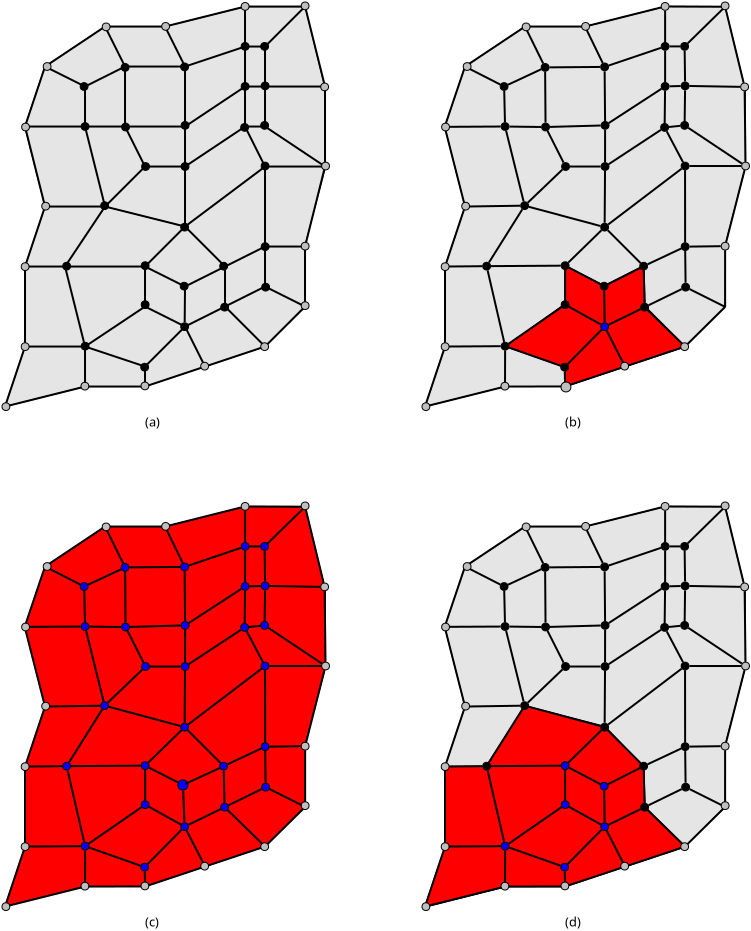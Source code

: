 <?xml version="1.0" encoding="UTF-8"?>
<dia:diagram xmlns:dia="http://www.lysator.liu.se/~alla/dia/">
  <dia:layer name="Background" visible="true">
    <dia:group>
      <dia:object type="Standard - Polygon" version="0" id="O0">
        <dia:attribute name="obj_pos">
          <dia:point val="26,46"/>
        </dia:attribute>
        <dia:attribute name="obj_bb">
          <dia:rectangle val="26,26.008;42.013,46"/>
        </dia:attribute>
        <dia:attribute name="poly_points">
          <dia:point val="26,46"/>
          <dia:point val="27,43"/>
          <dia:point val="27,39"/>
          <dia:point val="28,36"/>
          <dia:point val="26.983,32.015"/>
          <dia:point val="28,29"/>
          <dia:point val="31,27"/>
          <dia:point val="34,27"/>
          <dia:point val="37.984,26.008"/>
          <dia:point val="41.005,26.008"/>
          <dia:point val="42.013,30.137"/>
          <dia:point val="42.013,34.077"/>
          <dia:point val="41.01,37.899"/>
          <dia:point val="41.005,41.017"/>
          <dia:point val="39,43"/>
          <dia:point val="36,44"/>
          <dia:point val="33.006,44.996"/>
          <dia:point val="30,45"/>
        </dia:attribute>
        <dia:attribute name="line_width">
          <dia:real val="0"/>
        </dia:attribute>
        <dia:attribute name="inner_color">
          <dia:color val="#e5e5e5"/>
        </dia:attribute>
        <dia:attribute name="show_background">
          <dia:boolean val="true"/>
        </dia:attribute>
      </dia:object>
      <dia:object type="Standard - Polygon" version="0" id="O1">
        <dia:attribute name="obj_pos">
          <dia:point val="26,21"/>
        </dia:attribute>
        <dia:attribute name="obj_bb">
          <dia:rectangle val="26,1.008;42.013,21"/>
        </dia:attribute>
        <dia:attribute name="poly_points">
          <dia:point val="26,21"/>
          <dia:point val="27,18"/>
          <dia:point val="27,14"/>
          <dia:point val="28,11"/>
          <dia:point val="26.983,7.015"/>
          <dia:point val="28,4"/>
          <dia:point val="31,2"/>
          <dia:point val="34,2"/>
          <dia:point val="37.984,1.008"/>
          <dia:point val="41.005,1.008"/>
          <dia:point val="42.013,5.137"/>
          <dia:point val="42.013,9.077"/>
          <dia:point val="41.01,12.899"/>
          <dia:point val="41.005,16.017"/>
          <dia:point val="39,18"/>
          <dia:point val="36,19"/>
          <dia:point val="33.006,19.996"/>
          <dia:point val="30,20"/>
        </dia:attribute>
        <dia:attribute name="line_width">
          <dia:real val="0"/>
        </dia:attribute>
        <dia:attribute name="inner_color">
          <dia:color val="#e5e5e5"/>
        </dia:attribute>
        <dia:attribute name="show_background">
          <dia:boolean val="true"/>
        </dia:attribute>
      </dia:object>
      <dia:object type="Standard - Polygon" version="0" id="O2">
        <dia:attribute name="obj_pos">
          <dia:point val="5,21"/>
        </dia:attribute>
        <dia:attribute name="obj_bb">
          <dia:rectangle val="5,1.008;21.013,21"/>
        </dia:attribute>
        <dia:attribute name="poly_points">
          <dia:point val="5,21"/>
          <dia:point val="6,18"/>
          <dia:point val="6,14"/>
          <dia:point val="7,11"/>
          <dia:point val="5.983,7.015"/>
          <dia:point val="7,4"/>
          <dia:point val="10,2"/>
          <dia:point val="13,2"/>
          <dia:point val="16.984,1.008"/>
          <dia:point val="20.006,1.008"/>
          <dia:point val="21.013,5.137"/>
          <dia:point val="21.013,9.077"/>
          <dia:point val="20.009,12.899"/>
          <dia:point val="20.006,16.017"/>
          <dia:point val="18,18"/>
          <dia:point val="15,19"/>
          <dia:point val="12.006,19.996"/>
          <dia:point val="9,20"/>
        </dia:attribute>
        <dia:attribute name="line_width">
          <dia:real val="0"/>
        </dia:attribute>
        <dia:attribute name="inner_color">
          <dia:color val="#e5e5e5"/>
        </dia:attribute>
        <dia:attribute name="show_background">
          <dia:boolean val="true"/>
        </dia:attribute>
      </dia:object>
    </dia:group>
    <dia:group>
      <dia:object type="Standard - Polygon" version="0" id="O3">
        <dia:attribute name="obj_pos">
          <dia:point val="25.976,46.038"/>
        </dia:attribute>
        <dia:attribute name="obj_bb">
          <dia:rectangle val="25.976,35.957;39.036,46.038"/>
        </dia:attribute>
        <dia:attribute name="poly_points">
          <dia:point val="25.976,46.038"/>
          <dia:point val="30.038,45.013"/>
          <dia:point val="32.998,45.013"/>
          <dia:point val="39.036,43.013"/>
          <dia:point val="37.011,41.026"/>
          <dia:point val="36.948,39.038"/>
          <dia:point val="35.011,36.998"/>
          <dia:point val="30.997,35.957"/>
          <dia:point val="29.051,38.976"/>
          <dia:point val="27.013,38.988"/>
          <dia:point val="27.001,43.026"/>
        </dia:attribute>
        <dia:attribute name="line_width">
          <dia:real val="0"/>
        </dia:attribute>
        <dia:attribute name="inner_color">
          <dia:color val="#ff0000"/>
        </dia:attribute>
        <dia:attribute name="show_background">
          <dia:boolean val="true"/>
        </dia:attribute>
      </dia:object>
      <dia:object type="Standard - Polygon" version="0" id="O4">
        <dia:attribute name="obj_pos">
          <dia:point val="33,20"/>
        </dia:attribute>
        <dia:attribute name="obj_bb">
          <dia:rectangle val="30,13.947;39.024,20"/>
        </dia:attribute>
        <dia:attribute name="poly_points">
          <dia:point val="33,20"/>
          <dia:point val="39.024,18.013"/>
          <dia:point val="37.011,15.988"/>
          <dia:point val="36.948,13.947"/>
          <dia:point val="34.961,14.947"/>
          <dia:point val="32.998,13.947"/>
          <dia:point val="32.999,15.86"/>
          <dia:point val="30,18"/>
          <dia:point val="32.998,19.047"/>
        </dia:attribute>
        <dia:attribute name="line_width">
          <dia:real val="0"/>
        </dia:attribute>
        <dia:attribute name="inner_color">
          <dia:color val="#ff0000"/>
        </dia:attribute>
        <dia:attribute name="show_background">
          <dia:boolean val="true"/>
        </dia:attribute>
      </dia:object>
      <dia:object type="Standard - Polygon" version="0" id="O5">
        <dia:attribute name="obj_pos">
          <dia:point val="5,46"/>
        </dia:attribute>
        <dia:attribute name="obj_bb">
          <dia:rectangle val="5,26.008;21.013,46"/>
        </dia:attribute>
        <dia:attribute name="poly_points">
          <dia:point val="5,46"/>
          <dia:point val="6,43"/>
          <dia:point val="6,39"/>
          <dia:point val="7,36"/>
          <dia:point val="5.983,32.015"/>
          <dia:point val="7,29"/>
          <dia:point val="10,27"/>
          <dia:point val="13,27"/>
          <dia:point val="16.984,26.008"/>
          <dia:point val="20.006,26.008"/>
          <dia:point val="21.013,30.137"/>
          <dia:point val="21.013,34.077"/>
          <dia:point val="20.009,37.899"/>
          <dia:point val="20.006,41.017"/>
          <dia:point val="18,43"/>
          <dia:point val="15,44"/>
          <dia:point val="12.006,44.996"/>
          <dia:point val="9,45"/>
        </dia:attribute>
        <dia:attribute name="line_width">
          <dia:real val="0"/>
        </dia:attribute>
        <dia:attribute name="inner_color">
          <dia:color val="#ff0000"/>
        </dia:attribute>
        <dia:attribute name="show_background">
          <dia:boolean val="true"/>
        </dia:attribute>
      </dia:object>
    </dia:group>
    <dia:object type="Standard - Text" version="1" id="O6">
      <dia:attribute name="obj_pos">
        <dia:point val="12,22"/>
      </dia:attribute>
      <dia:attribute name="obj_bb">
        <dia:rectangle val="12,21.45;12.9,22.4"/>
      </dia:attribute>
      <dia:attribute name="text">
        <dia:composite type="text">
          <dia:attribute name="string">
            <dia:string>#(a)#</dia:string>
          </dia:attribute>
          <dia:attribute name="font">
            <dia:font family="sans" style="0" name="Helvetica"/>
          </dia:attribute>
          <dia:attribute name="height">
            <dia:real val="0.8"/>
          </dia:attribute>
          <dia:attribute name="pos">
            <dia:point val="12,22"/>
          </dia:attribute>
          <dia:attribute name="color">
            <dia:color val="#000000"/>
          </dia:attribute>
          <dia:attribute name="alignment">
            <dia:enum val="0"/>
          </dia:attribute>
        </dia:composite>
      </dia:attribute>
      <dia:attribute name="valign">
        <dia:enum val="3"/>
      </dia:attribute>
    </dia:object>
    <dia:object type="Standard - Text" version="1" id="O7">
      <dia:attribute name="obj_pos">
        <dia:point val="33,22"/>
      </dia:attribute>
      <dia:attribute name="obj_bb">
        <dia:rectangle val="33,21.45;33.9,22.4"/>
      </dia:attribute>
      <dia:attribute name="text">
        <dia:composite type="text">
          <dia:attribute name="string">
            <dia:string>#(b)#</dia:string>
          </dia:attribute>
          <dia:attribute name="font">
            <dia:font family="sans" style="0" name="Helvetica"/>
          </dia:attribute>
          <dia:attribute name="height">
            <dia:real val="0.8"/>
          </dia:attribute>
          <dia:attribute name="pos">
            <dia:point val="33,22"/>
          </dia:attribute>
          <dia:attribute name="color">
            <dia:color val="#000000"/>
          </dia:attribute>
          <dia:attribute name="alignment">
            <dia:enum val="0"/>
          </dia:attribute>
        </dia:composite>
      </dia:attribute>
      <dia:attribute name="valign">
        <dia:enum val="3"/>
      </dia:attribute>
    </dia:object>
    <dia:object type="Standard - Text" version="1" id="O8">
      <dia:attribute name="obj_pos">
        <dia:point val="12,47"/>
      </dia:attribute>
      <dia:attribute name="obj_bb">
        <dia:rectangle val="12,46.45;12.85,47.4"/>
      </dia:attribute>
      <dia:attribute name="text">
        <dia:composite type="text">
          <dia:attribute name="string">
            <dia:string>#(c)#</dia:string>
          </dia:attribute>
          <dia:attribute name="font">
            <dia:font family="sans" style="0" name="Helvetica"/>
          </dia:attribute>
          <dia:attribute name="height">
            <dia:real val="0.8"/>
          </dia:attribute>
          <dia:attribute name="pos">
            <dia:point val="12,47"/>
          </dia:attribute>
          <dia:attribute name="color">
            <dia:color val="#000000"/>
          </dia:attribute>
          <dia:attribute name="alignment">
            <dia:enum val="0"/>
          </dia:attribute>
        </dia:composite>
      </dia:attribute>
      <dia:attribute name="valign">
        <dia:enum val="3"/>
      </dia:attribute>
    </dia:object>
    <dia:object type="Standard - Text" version="1" id="O9">
      <dia:attribute name="obj_pos">
        <dia:point val="33,47"/>
      </dia:attribute>
      <dia:attribute name="obj_bb">
        <dia:rectangle val="33,46.45;33.9,47.4"/>
      </dia:attribute>
      <dia:attribute name="text">
        <dia:composite type="text">
          <dia:attribute name="string">
            <dia:string>#(d)#</dia:string>
          </dia:attribute>
          <dia:attribute name="font">
            <dia:font family="sans" style="0" name="Helvetica"/>
          </dia:attribute>
          <dia:attribute name="height">
            <dia:real val="0.8"/>
          </dia:attribute>
          <dia:attribute name="pos">
            <dia:point val="33,47"/>
          </dia:attribute>
          <dia:attribute name="color">
            <dia:color val="#000000"/>
          </dia:attribute>
          <dia:attribute name="alignment">
            <dia:enum val="0"/>
          </dia:attribute>
        </dia:composite>
      </dia:attribute>
      <dia:attribute name="valign">
        <dia:enum val="3"/>
      </dia:attribute>
    </dia:object>
    <dia:group>
      <dia:object type="Geometric - Perfect Circle" version="0" id="O10">
        <dia:attribute name="obj_pos">
          <dia:point val="28.886,38.786"/>
        </dia:attribute>
        <dia:attribute name="obj_bb">
          <dia:rectangle val="28.861,38.761;29.301,39.201"/>
        </dia:attribute>
        <dia:attribute name="elem_corner">
          <dia:point val="28.886,38.786"/>
        </dia:attribute>
        <dia:attribute name="elem_width">
          <dia:real val="0.39"/>
        </dia:attribute>
        <dia:attribute name="elem_height">
          <dia:real val="0.39"/>
        </dia:attribute>
        <dia:attribute name="line_width">
          <dia:real val="0.05"/>
        </dia:attribute>
        <dia:attribute name="line_colour">
          <dia:color val="#000000"/>
        </dia:attribute>
        <dia:attribute name="fill_colour">
          <dia:color val="#000000"/>
        </dia:attribute>
        <dia:attribute name="show_background">
          <dia:boolean val="true"/>
        </dia:attribute>
        <dia:attribute name="line_style">
          <dia:enum val="0"/>
          <dia:real val="1"/>
        </dia:attribute>
        <dia:attribute name="flip_horizontal">
          <dia:boolean val="false"/>
        </dia:attribute>
        <dia:attribute name="flip_vertical">
          <dia:boolean val="false"/>
        </dia:attribute>
      </dia:object>
      <dia:object type="Geometric - Perfect Circle" version="0" id="O11">
        <dia:attribute name="obj_pos">
          <dia:point val="30.786,35.761"/>
        </dia:attribute>
        <dia:attribute name="obj_bb">
          <dia:rectangle val="30.761,35.736;31.201,36.176"/>
        </dia:attribute>
        <dia:attribute name="elem_corner">
          <dia:point val="30.786,35.761"/>
        </dia:attribute>
        <dia:attribute name="elem_width">
          <dia:real val="0.39"/>
        </dia:attribute>
        <dia:attribute name="elem_height">
          <dia:real val="0.39"/>
        </dia:attribute>
        <dia:attribute name="line_width">
          <dia:real val="0.05"/>
        </dia:attribute>
        <dia:attribute name="line_colour">
          <dia:color val="#000000"/>
        </dia:attribute>
        <dia:attribute name="fill_colour">
          <dia:color val="#000000"/>
        </dia:attribute>
        <dia:attribute name="show_background">
          <dia:boolean val="true"/>
        </dia:attribute>
        <dia:attribute name="line_style">
          <dia:enum val="0"/>
          <dia:real val="1"/>
        </dia:attribute>
        <dia:attribute name="flip_horizontal">
          <dia:boolean val="false"/>
        </dia:attribute>
        <dia:attribute name="flip_vertical">
          <dia:boolean val="false"/>
        </dia:attribute>
      </dia:object>
      <dia:object type="Geometric - Perfect Circle" version="0" id="O12">
        <dia:attribute name="obj_pos">
          <dia:point val="34.786,36.836"/>
        </dia:attribute>
        <dia:attribute name="obj_bb">
          <dia:rectangle val="34.761,36.811;35.201,37.251"/>
        </dia:attribute>
        <dia:attribute name="elem_corner">
          <dia:point val="34.786,36.836"/>
        </dia:attribute>
        <dia:attribute name="elem_width">
          <dia:real val="0.39"/>
        </dia:attribute>
        <dia:attribute name="elem_height">
          <dia:real val="0.39"/>
        </dia:attribute>
        <dia:attribute name="line_width">
          <dia:real val="0.05"/>
        </dia:attribute>
        <dia:attribute name="line_colour">
          <dia:color val="#000000"/>
        </dia:attribute>
        <dia:attribute name="fill_colour">
          <dia:color val="#000000"/>
        </dia:attribute>
        <dia:attribute name="show_background">
          <dia:boolean val="true"/>
        </dia:attribute>
        <dia:attribute name="line_style">
          <dia:enum val="0"/>
          <dia:real val="1"/>
        </dia:attribute>
        <dia:attribute name="flip_horizontal">
          <dia:boolean val="false"/>
        </dia:attribute>
        <dia:attribute name="flip_vertical">
          <dia:boolean val="false"/>
        </dia:attribute>
      </dia:object>
      <dia:object type="Geometric - Perfect Circle" version="0" id="O13">
        <dia:attribute name="obj_pos">
          <dia:point val="36.786,40.836"/>
        </dia:attribute>
        <dia:attribute name="obj_bb">
          <dia:rectangle val="36.761,40.811;37.201,41.251"/>
        </dia:attribute>
        <dia:attribute name="elem_corner">
          <dia:point val="36.786,40.836"/>
        </dia:attribute>
        <dia:attribute name="elem_width">
          <dia:real val="0.39"/>
        </dia:attribute>
        <dia:attribute name="elem_height">
          <dia:real val="0.39"/>
        </dia:attribute>
        <dia:attribute name="line_width">
          <dia:real val="0.05"/>
        </dia:attribute>
        <dia:attribute name="line_colour">
          <dia:color val="#000000"/>
        </dia:attribute>
        <dia:attribute name="fill_colour">
          <dia:color val="#000000"/>
        </dia:attribute>
        <dia:attribute name="show_background">
          <dia:boolean val="true"/>
        </dia:attribute>
        <dia:attribute name="line_style">
          <dia:enum val="0"/>
          <dia:real val="1"/>
        </dia:attribute>
        <dia:attribute name="flip_horizontal">
          <dia:boolean val="false"/>
        </dia:attribute>
        <dia:attribute name="flip_vertical">
          <dia:boolean val="false"/>
        </dia:attribute>
      </dia:object>
      <dia:object type="Geometric - Perfect Circle" version="0" id="O14">
        <dia:attribute name="obj_pos">
          <dia:point val="38.836,39.836"/>
        </dia:attribute>
        <dia:attribute name="obj_bb">
          <dia:rectangle val="38.811,39.811;39.251,40.251"/>
        </dia:attribute>
        <dia:attribute name="elem_corner">
          <dia:point val="38.836,39.836"/>
        </dia:attribute>
        <dia:attribute name="elem_width">
          <dia:real val="0.39"/>
        </dia:attribute>
        <dia:attribute name="elem_height">
          <dia:real val="0.39"/>
        </dia:attribute>
        <dia:attribute name="line_width">
          <dia:real val="0.05"/>
        </dia:attribute>
        <dia:attribute name="line_colour">
          <dia:color val="#000000"/>
        </dia:attribute>
        <dia:attribute name="fill_colour">
          <dia:color val="#000000"/>
        </dia:attribute>
        <dia:attribute name="show_background">
          <dia:boolean val="true"/>
        </dia:attribute>
        <dia:attribute name="line_style">
          <dia:enum val="0"/>
          <dia:real val="1"/>
        </dia:attribute>
        <dia:attribute name="flip_horizontal">
          <dia:boolean val="false"/>
        </dia:attribute>
        <dia:attribute name="flip_vertical">
          <dia:boolean val="false"/>
        </dia:attribute>
      </dia:object>
      <dia:object type="Geometric - Perfect Circle" version="0" id="O15">
        <dia:attribute name="obj_pos">
          <dia:point val="36.736,38.786"/>
        </dia:attribute>
        <dia:attribute name="obj_bb">
          <dia:rectangle val="36.711,38.761;37.151,39.201"/>
        </dia:attribute>
        <dia:attribute name="elem_corner">
          <dia:point val="36.736,38.786"/>
        </dia:attribute>
        <dia:attribute name="elem_width">
          <dia:real val="0.39"/>
        </dia:attribute>
        <dia:attribute name="elem_height">
          <dia:real val="0.39"/>
        </dia:attribute>
        <dia:attribute name="line_width">
          <dia:real val="0.05"/>
        </dia:attribute>
        <dia:attribute name="line_colour">
          <dia:color val="#000000"/>
        </dia:attribute>
        <dia:attribute name="fill_colour">
          <dia:color val="#000000"/>
        </dia:attribute>
        <dia:attribute name="show_background">
          <dia:boolean val="true"/>
        </dia:attribute>
        <dia:attribute name="line_style">
          <dia:enum val="0"/>
          <dia:real val="1"/>
        </dia:attribute>
        <dia:attribute name="flip_horizontal">
          <dia:boolean val="false"/>
        </dia:attribute>
        <dia:attribute name="flip_vertical">
          <dia:boolean val="false"/>
        </dia:attribute>
      </dia:object>
      <dia:object type="Geometric - Perfect Circle" version="0" id="O16">
        <dia:attribute name="obj_pos">
          <dia:point val="38.811,37.811"/>
        </dia:attribute>
        <dia:attribute name="obj_bb">
          <dia:rectangle val="38.786,37.786;39.226,38.226"/>
        </dia:attribute>
        <dia:attribute name="elem_corner">
          <dia:point val="38.811,37.811"/>
        </dia:attribute>
        <dia:attribute name="elem_width">
          <dia:real val="0.39"/>
        </dia:attribute>
        <dia:attribute name="elem_height">
          <dia:real val="0.39"/>
        </dia:attribute>
        <dia:attribute name="line_width">
          <dia:real val="0.05"/>
        </dia:attribute>
        <dia:attribute name="line_colour">
          <dia:color val="#000000"/>
        </dia:attribute>
        <dia:attribute name="fill_colour">
          <dia:color val="#000000"/>
        </dia:attribute>
        <dia:attribute name="show_background">
          <dia:boolean val="true"/>
        </dia:attribute>
        <dia:attribute name="line_style">
          <dia:enum val="0"/>
          <dia:real val="1"/>
        </dia:attribute>
        <dia:attribute name="flip_horizontal">
          <dia:boolean val="false"/>
        </dia:attribute>
        <dia:attribute name="flip_vertical">
          <dia:boolean val="false"/>
        </dia:attribute>
      </dia:object>
      <dia:object type="Geometric - Perfect Circle" version="0" id="O17">
        <dia:attribute name="obj_pos">
          <dia:point val="29.807,31.804"/>
        </dia:attribute>
        <dia:attribute name="obj_bb">
          <dia:rectangle val="29.782,31.779;30.222,32.219"/>
        </dia:attribute>
        <dia:attribute name="elem_corner">
          <dia:point val="29.807,31.804"/>
        </dia:attribute>
        <dia:attribute name="elem_width">
          <dia:real val="0.39"/>
        </dia:attribute>
        <dia:attribute name="elem_height">
          <dia:real val="0.39"/>
        </dia:attribute>
        <dia:attribute name="line_width">
          <dia:real val="0.05"/>
        </dia:attribute>
        <dia:attribute name="line_colour">
          <dia:color val="#000000"/>
        </dia:attribute>
        <dia:attribute name="fill_colour">
          <dia:color val="#000000"/>
        </dia:attribute>
        <dia:attribute name="show_background">
          <dia:boolean val="true"/>
        </dia:attribute>
        <dia:attribute name="line_style">
          <dia:enum val="0"/>
          <dia:real val="1"/>
        </dia:attribute>
        <dia:attribute name="flip_horizontal">
          <dia:boolean val="false"/>
        </dia:attribute>
        <dia:attribute name="flip_vertical">
          <dia:boolean val="false"/>
        </dia:attribute>
      </dia:object>
      <dia:object type="Geometric - Perfect Circle" version="0" id="O18">
        <dia:attribute name="obj_pos">
          <dia:point val="31.832,31.829"/>
        </dia:attribute>
        <dia:attribute name="obj_bb">
          <dia:rectangle val="31.807,31.804;32.247,32.244"/>
        </dia:attribute>
        <dia:attribute name="elem_corner">
          <dia:point val="31.832,31.829"/>
        </dia:attribute>
        <dia:attribute name="elem_width">
          <dia:real val="0.39"/>
        </dia:attribute>
        <dia:attribute name="elem_height">
          <dia:real val="0.39"/>
        </dia:attribute>
        <dia:attribute name="line_width">
          <dia:real val="0.05"/>
        </dia:attribute>
        <dia:attribute name="line_colour">
          <dia:color val="#000000"/>
        </dia:attribute>
        <dia:attribute name="fill_colour">
          <dia:color val="#000000"/>
        </dia:attribute>
        <dia:attribute name="show_background">
          <dia:boolean val="true"/>
        </dia:attribute>
        <dia:attribute name="line_style">
          <dia:enum val="0"/>
          <dia:real val="1"/>
        </dia:attribute>
        <dia:attribute name="flip_horizontal">
          <dia:boolean val="false"/>
        </dia:attribute>
        <dia:attribute name="flip_vertical">
          <dia:boolean val="false"/>
        </dia:attribute>
      </dia:object>
      <dia:object type="Geometric - Perfect Circle" version="0" id="O19">
        <dia:attribute name="obj_pos">
          <dia:point val="32.832,33.804"/>
        </dia:attribute>
        <dia:attribute name="obj_bb">
          <dia:rectangle val="32.807,33.779;33.247,34.219"/>
        </dia:attribute>
        <dia:attribute name="elem_corner">
          <dia:point val="32.832,33.804"/>
        </dia:attribute>
        <dia:attribute name="elem_width">
          <dia:real val="0.39"/>
        </dia:attribute>
        <dia:attribute name="elem_height">
          <dia:real val="0.39"/>
        </dia:attribute>
        <dia:attribute name="line_width">
          <dia:real val="0.05"/>
        </dia:attribute>
        <dia:attribute name="line_colour">
          <dia:color val="#000000"/>
        </dia:attribute>
        <dia:attribute name="fill_colour">
          <dia:color val="#000000"/>
        </dia:attribute>
        <dia:attribute name="show_background">
          <dia:boolean val="true"/>
        </dia:attribute>
        <dia:attribute name="line_style">
          <dia:enum val="0"/>
          <dia:real val="1"/>
        </dia:attribute>
        <dia:attribute name="flip_horizontal">
          <dia:boolean val="false"/>
        </dia:attribute>
        <dia:attribute name="flip_vertical">
          <dia:boolean val="false"/>
        </dia:attribute>
      </dia:object>
      <dia:object type="Geometric - Perfect Circle" version="0" id="O20">
        <dia:attribute name="obj_pos">
          <dia:point val="34.807,33.804"/>
        </dia:attribute>
        <dia:attribute name="obj_bb">
          <dia:rectangle val="34.782,33.779;35.222,34.219"/>
        </dia:attribute>
        <dia:attribute name="elem_corner">
          <dia:point val="34.807,33.804"/>
        </dia:attribute>
        <dia:attribute name="elem_width">
          <dia:real val="0.39"/>
        </dia:attribute>
        <dia:attribute name="elem_height">
          <dia:real val="0.39"/>
        </dia:attribute>
        <dia:attribute name="line_width">
          <dia:real val="0.05"/>
        </dia:attribute>
        <dia:attribute name="line_colour">
          <dia:color val="#000000"/>
        </dia:attribute>
        <dia:attribute name="fill_colour">
          <dia:color val="#000000"/>
        </dia:attribute>
        <dia:attribute name="show_background">
          <dia:boolean val="true"/>
        </dia:attribute>
        <dia:attribute name="line_style">
          <dia:enum val="0"/>
          <dia:real val="1"/>
        </dia:attribute>
        <dia:attribute name="flip_horizontal">
          <dia:boolean val="false"/>
        </dia:attribute>
        <dia:attribute name="flip_vertical">
          <dia:boolean val="false"/>
        </dia:attribute>
      </dia:object>
      <dia:object type="Geometric - Perfect Circle" version="0" id="O21">
        <dia:attribute name="obj_pos">
          <dia:point val="38.807,33.779"/>
        </dia:attribute>
        <dia:attribute name="obj_bb">
          <dia:rectangle val="38.782,33.754;39.222,34.194"/>
        </dia:attribute>
        <dia:attribute name="elem_corner">
          <dia:point val="38.807,33.779"/>
        </dia:attribute>
        <dia:attribute name="elem_width">
          <dia:real val="0.39"/>
        </dia:attribute>
        <dia:attribute name="elem_height">
          <dia:real val="0.39"/>
        </dia:attribute>
        <dia:attribute name="line_width">
          <dia:real val="0.05"/>
        </dia:attribute>
        <dia:attribute name="line_colour">
          <dia:color val="#000000"/>
        </dia:attribute>
        <dia:attribute name="fill_colour">
          <dia:color val="#000000"/>
        </dia:attribute>
        <dia:attribute name="show_background">
          <dia:boolean val="true"/>
        </dia:attribute>
        <dia:attribute name="line_style">
          <dia:enum val="0"/>
          <dia:real val="1"/>
        </dia:attribute>
        <dia:attribute name="flip_horizontal">
          <dia:boolean val="false"/>
        </dia:attribute>
        <dia:attribute name="flip_vertical">
          <dia:boolean val="false"/>
        </dia:attribute>
      </dia:object>
      <dia:object type="Geometric - Perfect Circle" version="0" id="O22">
        <dia:attribute name="obj_pos">
          <dia:point val="29.759,29.804"/>
        </dia:attribute>
        <dia:attribute name="obj_bb">
          <dia:rectangle val="29.735,29.779;30.174,30.219"/>
        </dia:attribute>
        <dia:attribute name="elem_corner">
          <dia:point val="29.759,29.804"/>
        </dia:attribute>
        <dia:attribute name="elem_width">
          <dia:real val="0.39"/>
        </dia:attribute>
        <dia:attribute name="elem_height">
          <dia:real val="0.39"/>
        </dia:attribute>
        <dia:attribute name="line_width">
          <dia:real val="0.05"/>
        </dia:attribute>
        <dia:attribute name="line_colour">
          <dia:color val="#000000"/>
        </dia:attribute>
        <dia:attribute name="fill_colour">
          <dia:color val="#000000"/>
        </dia:attribute>
        <dia:attribute name="show_background">
          <dia:boolean val="true"/>
        </dia:attribute>
        <dia:attribute name="line_style">
          <dia:enum val="0"/>
          <dia:real val="1"/>
        </dia:attribute>
        <dia:attribute name="flip_horizontal">
          <dia:boolean val="false"/>
        </dia:attribute>
        <dia:attribute name="flip_vertical">
          <dia:boolean val="false"/>
        </dia:attribute>
      </dia:object>
      <dia:object type="Geometric - Perfect Circle" version="0" id="O23">
        <dia:attribute name="obj_pos">
          <dia:point val="31.809,28.848"/>
        </dia:attribute>
        <dia:attribute name="obj_bb">
          <dia:rectangle val="31.785,28.823;32.224,29.263"/>
        </dia:attribute>
        <dia:attribute name="elem_corner">
          <dia:point val="31.809,28.848"/>
        </dia:attribute>
        <dia:attribute name="elem_width">
          <dia:real val="0.39"/>
        </dia:attribute>
        <dia:attribute name="elem_height">
          <dia:real val="0.39"/>
        </dia:attribute>
        <dia:attribute name="line_width">
          <dia:real val="0.05"/>
        </dia:attribute>
        <dia:attribute name="line_colour">
          <dia:color val="#000000"/>
        </dia:attribute>
        <dia:attribute name="fill_colour">
          <dia:color val="#000000"/>
        </dia:attribute>
        <dia:attribute name="show_background">
          <dia:boolean val="true"/>
        </dia:attribute>
        <dia:attribute name="line_style">
          <dia:enum val="0"/>
          <dia:real val="1"/>
        </dia:attribute>
        <dia:attribute name="flip_horizontal">
          <dia:boolean val="false"/>
        </dia:attribute>
        <dia:attribute name="flip_vertical">
          <dia:boolean val="false"/>
        </dia:attribute>
      </dia:object>
      <dia:object type="Geometric - Perfect Circle" version="0" id="O24">
        <dia:attribute name="obj_pos">
          <dia:point val="34.785,28.823"/>
        </dia:attribute>
        <dia:attribute name="obj_bb">
          <dia:rectangle val="34.76,28.798;35.2,29.238"/>
        </dia:attribute>
        <dia:attribute name="elem_corner">
          <dia:point val="34.785,28.823"/>
        </dia:attribute>
        <dia:attribute name="elem_width">
          <dia:real val="0.39"/>
        </dia:attribute>
        <dia:attribute name="elem_height">
          <dia:real val="0.39"/>
        </dia:attribute>
        <dia:attribute name="line_width">
          <dia:real val="0.05"/>
        </dia:attribute>
        <dia:attribute name="line_colour">
          <dia:color val="#000000"/>
        </dia:attribute>
        <dia:attribute name="fill_colour">
          <dia:color val="#000000"/>
        </dia:attribute>
        <dia:attribute name="show_background">
          <dia:boolean val="true"/>
        </dia:attribute>
        <dia:attribute name="line_style">
          <dia:enum val="0"/>
          <dia:real val="1"/>
        </dia:attribute>
        <dia:attribute name="flip_horizontal">
          <dia:boolean val="false"/>
        </dia:attribute>
        <dia:attribute name="flip_vertical">
          <dia:boolean val="false"/>
        </dia:attribute>
      </dia:object>
      <dia:object type="Geometric - Perfect Circle" version="0" id="O25">
        <dia:attribute name="obj_pos">
          <dia:point val="34.809,31.748"/>
        </dia:attribute>
        <dia:attribute name="obj_bb">
          <dia:rectangle val="34.785,31.723;35.224,32.163"/>
        </dia:attribute>
        <dia:attribute name="elem_corner">
          <dia:point val="34.809,31.748"/>
        </dia:attribute>
        <dia:attribute name="elem_width">
          <dia:real val="0.39"/>
        </dia:attribute>
        <dia:attribute name="elem_height">
          <dia:real val="0.39"/>
        </dia:attribute>
        <dia:attribute name="line_width">
          <dia:real val="0.05"/>
        </dia:attribute>
        <dia:attribute name="line_colour">
          <dia:color val="#000000"/>
        </dia:attribute>
        <dia:attribute name="fill_colour">
          <dia:color val="#000000"/>
        </dia:attribute>
        <dia:attribute name="show_background">
          <dia:boolean val="true"/>
        </dia:attribute>
        <dia:attribute name="line_style">
          <dia:enum val="0"/>
          <dia:real val="1"/>
        </dia:attribute>
        <dia:attribute name="flip_horizontal">
          <dia:boolean val="false"/>
        </dia:attribute>
        <dia:attribute name="flip_vertical">
          <dia:boolean val="false"/>
        </dia:attribute>
      </dia:object>
      <dia:object type="Geometric - Perfect Circle" version="0" id="O26">
        <dia:attribute name="obj_pos">
          <dia:point val="37.809,29.798"/>
        </dia:attribute>
        <dia:attribute name="obj_bb">
          <dia:rectangle val="37.785,29.773;38.224,30.213"/>
        </dia:attribute>
        <dia:attribute name="elem_corner">
          <dia:point val="37.809,29.798"/>
        </dia:attribute>
        <dia:attribute name="elem_width">
          <dia:real val="0.39"/>
        </dia:attribute>
        <dia:attribute name="elem_height">
          <dia:real val="0.39"/>
        </dia:attribute>
        <dia:attribute name="line_width">
          <dia:real val="0.05"/>
        </dia:attribute>
        <dia:attribute name="line_colour">
          <dia:color val="#000000"/>
        </dia:attribute>
        <dia:attribute name="fill_colour">
          <dia:color val="#000000"/>
        </dia:attribute>
        <dia:attribute name="show_background">
          <dia:boolean val="true"/>
        </dia:attribute>
        <dia:attribute name="line_style">
          <dia:enum val="0"/>
          <dia:real val="1"/>
        </dia:attribute>
        <dia:attribute name="flip_horizontal">
          <dia:boolean val="false"/>
        </dia:attribute>
        <dia:attribute name="flip_vertical">
          <dia:boolean val="false"/>
        </dia:attribute>
      </dia:object>
      <dia:object type="Geometric - Perfect Circle" version="0" id="O27">
        <dia:attribute name="obj_pos">
          <dia:point val="37.809,27.798"/>
        </dia:attribute>
        <dia:attribute name="obj_bb">
          <dia:rectangle val="37.785,27.773;38.224,28.213"/>
        </dia:attribute>
        <dia:attribute name="elem_corner">
          <dia:point val="37.809,27.798"/>
        </dia:attribute>
        <dia:attribute name="elem_width">
          <dia:real val="0.39"/>
        </dia:attribute>
        <dia:attribute name="elem_height">
          <dia:real val="0.39"/>
        </dia:attribute>
        <dia:attribute name="line_width">
          <dia:real val="0.05"/>
        </dia:attribute>
        <dia:attribute name="line_colour">
          <dia:color val="#000000"/>
        </dia:attribute>
        <dia:attribute name="fill_colour">
          <dia:color val="#000000"/>
        </dia:attribute>
        <dia:attribute name="show_background">
          <dia:boolean val="true"/>
        </dia:attribute>
        <dia:attribute name="line_style">
          <dia:enum val="0"/>
          <dia:real val="1"/>
        </dia:attribute>
        <dia:attribute name="flip_horizontal">
          <dia:boolean val="false"/>
        </dia:attribute>
        <dia:attribute name="flip_vertical">
          <dia:boolean val="false"/>
        </dia:attribute>
      </dia:object>
      <dia:object type="Geometric - Perfect Circle" version="0" id="O28">
        <dia:attribute name="obj_pos">
          <dia:point val="38.785,27.798"/>
        </dia:attribute>
        <dia:attribute name="obj_bb">
          <dia:rectangle val="38.76,27.773;39.2,28.213"/>
        </dia:attribute>
        <dia:attribute name="elem_corner">
          <dia:point val="38.785,27.798"/>
        </dia:attribute>
        <dia:attribute name="elem_width">
          <dia:real val="0.39"/>
        </dia:attribute>
        <dia:attribute name="elem_height">
          <dia:real val="0.39"/>
        </dia:attribute>
        <dia:attribute name="line_width">
          <dia:real val="0.05"/>
        </dia:attribute>
        <dia:attribute name="line_colour">
          <dia:color val="#000000"/>
        </dia:attribute>
        <dia:attribute name="fill_colour">
          <dia:color val="#000000"/>
        </dia:attribute>
        <dia:attribute name="show_background">
          <dia:boolean val="true"/>
        </dia:attribute>
        <dia:attribute name="line_style">
          <dia:enum val="0"/>
          <dia:real val="1"/>
        </dia:attribute>
        <dia:attribute name="flip_horizontal">
          <dia:boolean val="false"/>
        </dia:attribute>
        <dia:attribute name="flip_vertical">
          <dia:boolean val="false"/>
        </dia:attribute>
      </dia:object>
      <dia:object type="Geometric - Perfect Circle" version="0" id="O29">
        <dia:attribute name="obj_pos">
          <dia:point val="38.809,29.773"/>
        </dia:attribute>
        <dia:attribute name="obj_bb">
          <dia:rectangle val="38.785,29.748;39.224,30.188"/>
        </dia:attribute>
        <dia:attribute name="elem_corner">
          <dia:point val="38.809,29.773"/>
        </dia:attribute>
        <dia:attribute name="elem_width">
          <dia:real val="0.39"/>
        </dia:attribute>
        <dia:attribute name="elem_height">
          <dia:real val="0.39"/>
        </dia:attribute>
        <dia:attribute name="line_width">
          <dia:real val="0.05"/>
        </dia:attribute>
        <dia:attribute name="line_colour">
          <dia:color val="#000000"/>
        </dia:attribute>
        <dia:attribute name="fill_colour">
          <dia:color val="#000000"/>
        </dia:attribute>
        <dia:attribute name="show_background">
          <dia:boolean val="true"/>
        </dia:attribute>
        <dia:attribute name="line_style">
          <dia:enum val="0"/>
          <dia:real val="1"/>
        </dia:attribute>
        <dia:attribute name="flip_horizontal">
          <dia:boolean val="false"/>
        </dia:attribute>
        <dia:attribute name="flip_vertical">
          <dia:boolean val="false"/>
        </dia:attribute>
      </dia:object>
      <dia:object type="Geometric - Perfect Circle" version="0" id="O30">
        <dia:attribute name="obj_pos">
          <dia:point val="37.785,31.848"/>
        </dia:attribute>
        <dia:attribute name="obj_bb">
          <dia:rectangle val="37.76,31.823;38.2,32.263"/>
        </dia:attribute>
        <dia:attribute name="elem_corner">
          <dia:point val="37.785,31.848"/>
        </dia:attribute>
        <dia:attribute name="elem_width">
          <dia:real val="0.39"/>
        </dia:attribute>
        <dia:attribute name="elem_height">
          <dia:real val="0.39"/>
        </dia:attribute>
        <dia:attribute name="line_width">
          <dia:real val="0.05"/>
        </dia:attribute>
        <dia:attribute name="line_colour">
          <dia:color val="#000000"/>
        </dia:attribute>
        <dia:attribute name="fill_colour">
          <dia:color val="#000000"/>
        </dia:attribute>
        <dia:attribute name="show_background">
          <dia:boolean val="true"/>
        </dia:attribute>
        <dia:attribute name="line_style">
          <dia:enum val="0"/>
          <dia:real val="1"/>
        </dia:attribute>
        <dia:attribute name="flip_horizontal">
          <dia:boolean val="false"/>
        </dia:attribute>
        <dia:attribute name="flip_vertical">
          <dia:boolean val="false"/>
        </dia:attribute>
      </dia:object>
      <dia:object type="Geometric - Perfect Circle" version="0" id="O31">
        <dia:attribute name="obj_pos">
          <dia:point val="38.785,31.748"/>
        </dia:attribute>
        <dia:attribute name="obj_bb">
          <dia:rectangle val="38.76,31.723;39.2,32.163"/>
        </dia:attribute>
        <dia:attribute name="elem_corner">
          <dia:point val="38.785,31.748"/>
        </dia:attribute>
        <dia:attribute name="elem_width">
          <dia:real val="0.39"/>
        </dia:attribute>
        <dia:attribute name="elem_height">
          <dia:real val="0.39"/>
        </dia:attribute>
        <dia:attribute name="line_width">
          <dia:real val="0.05"/>
        </dia:attribute>
        <dia:attribute name="line_colour">
          <dia:color val="#000000"/>
        </dia:attribute>
        <dia:attribute name="fill_colour">
          <dia:color val="#000000"/>
        </dia:attribute>
        <dia:attribute name="show_background">
          <dia:boolean val="true"/>
        </dia:attribute>
        <dia:attribute name="line_style">
          <dia:enum val="0"/>
          <dia:real val="1"/>
        </dia:attribute>
        <dia:attribute name="flip_horizontal">
          <dia:boolean val="false"/>
        </dia:attribute>
        <dia:attribute name="flip_vertical">
          <dia:boolean val="false"/>
        </dia:attribute>
      </dia:object>
      <dia:object type="Geometric - Perfect Circle" version="0" id="O32">
        <dia:attribute name="obj_pos">
          <dia:point val="8.811,17.786"/>
        </dia:attribute>
        <dia:attribute name="obj_bb">
          <dia:rectangle val="8.786,17.761;9.226,18.201"/>
        </dia:attribute>
        <dia:attribute name="elem_corner">
          <dia:point val="8.811,17.786"/>
        </dia:attribute>
        <dia:attribute name="elem_width">
          <dia:real val="0.39"/>
        </dia:attribute>
        <dia:attribute name="elem_height">
          <dia:real val="0.39"/>
        </dia:attribute>
        <dia:attribute name="line_width">
          <dia:real val="0.05"/>
        </dia:attribute>
        <dia:attribute name="line_colour">
          <dia:color val="#000000"/>
        </dia:attribute>
        <dia:attribute name="fill_colour">
          <dia:color val="#000000"/>
        </dia:attribute>
        <dia:attribute name="show_background">
          <dia:boolean val="true"/>
        </dia:attribute>
        <dia:attribute name="line_style">
          <dia:enum val="0"/>
          <dia:real val="1"/>
        </dia:attribute>
        <dia:attribute name="flip_horizontal">
          <dia:boolean val="false"/>
        </dia:attribute>
        <dia:attribute name="flip_vertical">
          <dia:boolean val="false"/>
        </dia:attribute>
      </dia:object>
      <dia:object type="Geometric - Perfect Circle" version="0" id="O33">
        <dia:attribute name="obj_pos">
          <dia:point val="11.786,18.836"/>
        </dia:attribute>
        <dia:attribute name="obj_bb">
          <dia:rectangle val="11.761,18.811;12.201,19.251"/>
        </dia:attribute>
        <dia:attribute name="elem_corner">
          <dia:point val="11.786,18.836"/>
        </dia:attribute>
        <dia:attribute name="elem_width">
          <dia:real val="0.39"/>
        </dia:attribute>
        <dia:attribute name="elem_height">
          <dia:real val="0.39"/>
        </dia:attribute>
        <dia:attribute name="line_width">
          <dia:real val="0.05"/>
        </dia:attribute>
        <dia:attribute name="line_colour">
          <dia:color val="#000000"/>
        </dia:attribute>
        <dia:attribute name="fill_colour">
          <dia:color val="#000000"/>
        </dia:attribute>
        <dia:attribute name="show_background">
          <dia:boolean val="true"/>
        </dia:attribute>
        <dia:attribute name="line_style">
          <dia:enum val="0"/>
          <dia:real val="1"/>
        </dia:attribute>
        <dia:attribute name="flip_horizontal">
          <dia:boolean val="false"/>
        </dia:attribute>
        <dia:attribute name="flip_vertical">
          <dia:boolean val="false"/>
        </dia:attribute>
      </dia:object>
      <dia:object type="Geometric - Perfect Circle" version="0" id="O34">
        <dia:attribute name="obj_pos">
          <dia:point val="7.886,13.786"/>
        </dia:attribute>
        <dia:attribute name="obj_bb">
          <dia:rectangle val="7.861,13.761;8.301,14.201"/>
        </dia:attribute>
        <dia:attribute name="elem_corner">
          <dia:point val="7.886,13.786"/>
        </dia:attribute>
        <dia:attribute name="elem_width">
          <dia:real val="0.39"/>
        </dia:attribute>
        <dia:attribute name="elem_height">
          <dia:real val="0.39"/>
        </dia:attribute>
        <dia:attribute name="line_width">
          <dia:real val="0.05"/>
        </dia:attribute>
        <dia:attribute name="line_colour">
          <dia:color val="#000000"/>
        </dia:attribute>
        <dia:attribute name="fill_colour">
          <dia:color val="#000000"/>
        </dia:attribute>
        <dia:attribute name="show_background">
          <dia:boolean val="true"/>
        </dia:attribute>
        <dia:attribute name="line_style">
          <dia:enum val="0"/>
          <dia:real val="1"/>
        </dia:attribute>
        <dia:attribute name="flip_horizontal">
          <dia:boolean val="false"/>
        </dia:attribute>
        <dia:attribute name="flip_vertical">
          <dia:boolean val="false"/>
        </dia:attribute>
      </dia:object>
      <dia:object type="Geometric - Perfect Circle" version="0" id="O35">
        <dia:attribute name="obj_pos">
          <dia:point val="11.811,15.711"/>
        </dia:attribute>
        <dia:attribute name="obj_bb">
          <dia:rectangle val="11.786,15.686;12.226,16.126"/>
        </dia:attribute>
        <dia:attribute name="elem_corner">
          <dia:point val="11.811,15.711"/>
        </dia:attribute>
        <dia:attribute name="elem_width">
          <dia:real val="0.39"/>
        </dia:attribute>
        <dia:attribute name="elem_height">
          <dia:real val="0.39"/>
        </dia:attribute>
        <dia:attribute name="line_width">
          <dia:real val="0.05"/>
        </dia:attribute>
        <dia:attribute name="line_colour">
          <dia:color val="#000000"/>
        </dia:attribute>
        <dia:attribute name="fill_colour">
          <dia:color val="#000000"/>
        </dia:attribute>
        <dia:attribute name="show_background">
          <dia:boolean val="true"/>
        </dia:attribute>
        <dia:attribute name="line_style">
          <dia:enum val="0"/>
          <dia:real val="1"/>
        </dia:attribute>
        <dia:attribute name="flip_horizontal">
          <dia:boolean val="false"/>
        </dia:attribute>
        <dia:attribute name="flip_vertical">
          <dia:boolean val="false"/>
        </dia:attribute>
      </dia:object>
      <dia:object type="Geometric - Perfect Circle" version="0" id="O36">
        <dia:attribute name="obj_pos">
          <dia:point val="13.786,16.811"/>
        </dia:attribute>
        <dia:attribute name="obj_bb">
          <dia:rectangle val="13.761,16.786;14.201,17.226"/>
        </dia:attribute>
        <dia:attribute name="elem_corner">
          <dia:point val="13.786,16.811"/>
        </dia:attribute>
        <dia:attribute name="elem_width">
          <dia:real val="0.39"/>
        </dia:attribute>
        <dia:attribute name="elem_height">
          <dia:real val="0.39"/>
        </dia:attribute>
        <dia:attribute name="line_width">
          <dia:real val="0.05"/>
        </dia:attribute>
        <dia:attribute name="line_colour">
          <dia:color val="#000000"/>
        </dia:attribute>
        <dia:attribute name="fill_colour">
          <dia:color val="#000000"/>
        </dia:attribute>
        <dia:attribute name="show_background">
          <dia:boolean val="true"/>
        </dia:attribute>
        <dia:attribute name="line_style">
          <dia:enum val="0"/>
          <dia:real val="1"/>
        </dia:attribute>
        <dia:attribute name="flip_horizontal">
          <dia:boolean val="false"/>
        </dia:attribute>
        <dia:attribute name="flip_vertical">
          <dia:boolean val="false"/>
        </dia:attribute>
      </dia:object>
      <dia:object type="Geometric - Perfect Circle" version="0" id="O37">
        <dia:attribute name="obj_pos">
          <dia:point val="11.811,13.761"/>
        </dia:attribute>
        <dia:attribute name="obj_bb">
          <dia:rectangle val="11.786,13.736;12.226,14.176"/>
        </dia:attribute>
        <dia:attribute name="elem_corner">
          <dia:point val="11.811,13.761"/>
        </dia:attribute>
        <dia:attribute name="elem_width">
          <dia:real val="0.39"/>
        </dia:attribute>
        <dia:attribute name="elem_height">
          <dia:real val="0.39"/>
        </dia:attribute>
        <dia:attribute name="line_width">
          <dia:real val="0.05"/>
        </dia:attribute>
        <dia:attribute name="line_colour">
          <dia:color val="#000000"/>
        </dia:attribute>
        <dia:attribute name="fill_colour">
          <dia:color val="#000000"/>
        </dia:attribute>
        <dia:attribute name="show_background">
          <dia:boolean val="true"/>
        </dia:attribute>
        <dia:attribute name="line_style">
          <dia:enum val="0"/>
          <dia:real val="1"/>
        </dia:attribute>
        <dia:attribute name="flip_horizontal">
          <dia:boolean val="false"/>
        </dia:attribute>
        <dia:attribute name="flip_vertical">
          <dia:boolean val="false"/>
        </dia:attribute>
      </dia:object>
      <dia:object type="Geometric - Perfect Circle" version="0" id="O38">
        <dia:attribute name="obj_pos">
          <dia:point val="9.786,10.761"/>
        </dia:attribute>
        <dia:attribute name="obj_bb">
          <dia:rectangle val="9.761,10.736;10.201,11.176"/>
        </dia:attribute>
        <dia:attribute name="elem_corner">
          <dia:point val="9.786,10.761"/>
        </dia:attribute>
        <dia:attribute name="elem_width">
          <dia:real val="0.39"/>
        </dia:attribute>
        <dia:attribute name="elem_height">
          <dia:real val="0.39"/>
        </dia:attribute>
        <dia:attribute name="line_width">
          <dia:real val="0.05"/>
        </dia:attribute>
        <dia:attribute name="line_colour">
          <dia:color val="#000000"/>
        </dia:attribute>
        <dia:attribute name="fill_colour">
          <dia:color val="#000000"/>
        </dia:attribute>
        <dia:attribute name="show_background">
          <dia:boolean val="true"/>
        </dia:attribute>
        <dia:attribute name="line_style">
          <dia:enum val="0"/>
          <dia:real val="1"/>
        </dia:attribute>
        <dia:attribute name="flip_horizontal">
          <dia:boolean val="false"/>
        </dia:attribute>
        <dia:attribute name="flip_vertical">
          <dia:boolean val="false"/>
        </dia:attribute>
      </dia:object>
      <dia:object type="Geometric - Perfect Circle" version="0" id="O39">
        <dia:attribute name="obj_pos">
          <dia:point val="13.786,11.836"/>
        </dia:attribute>
        <dia:attribute name="obj_bb">
          <dia:rectangle val="13.761,11.811;14.201,12.251"/>
        </dia:attribute>
        <dia:attribute name="elem_corner">
          <dia:point val="13.786,11.836"/>
        </dia:attribute>
        <dia:attribute name="elem_width">
          <dia:real val="0.39"/>
        </dia:attribute>
        <dia:attribute name="elem_height">
          <dia:real val="0.39"/>
        </dia:attribute>
        <dia:attribute name="line_width">
          <dia:real val="0.05"/>
        </dia:attribute>
        <dia:attribute name="line_colour">
          <dia:color val="#000000"/>
        </dia:attribute>
        <dia:attribute name="fill_colour">
          <dia:color val="#000000"/>
        </dia:attribute>
        <dia:attribute name="show_background">
          <dia:boolean val="true"/>
        </dia:attribute>
        <dia:attribute name="line_style">
          <dia:enum val="0"/>
          <dia:real val="1"/>
        </dia:attribute>
        <dia:attribute name="flip_horizontal">
          <dia:boolean val="false"/>
        </dia:attribute>
        <dia:attribute name="flip_vertical">
          <dia:boolean val="false"/>
        </dia:attribute>
      </dia:object>
      <dia:object type="Geometric - Perfect Circle" version="0" id="O40">
        <dia:attribute name="obj_pos">
          <dia:point val="13.761,14.786"/>
        </dia:attribute>
        <dia:attribute name="obj_bb">
          <dia:rectangle val="13.736,14.761;14.176,15.201"/>
        </dia:attribute>
        <dia:attribute name="elem_corner">
          <dia:point val="13.761,14.786"/>
        </dia:attribute>
        <dia:attribute name="elem_width">
          <dia:real val="0.39"/>
        </dia:attribute>
        <dia:attribute name="elem_height">
          <dia:real val="0.39"/>
        </dia:attribute>
        <dia:attribute name="line_width">
          <dia:real val="0.05"/>
        </dia:attribute>
        <dia:attribute name="line_colour">
          <dia:color val="#000000"/>
        </dia:attribute>
        <dia:attribute name="fill_colour">
          <dia:color val="#000000"/>
        </dia:attribute>
        <dia:attribute name="show_background">
          <dia:boolean val="true"/>
        </dia:attribute>
        <dia:attribute name="line_style">
          <dia:enum val="0"/>
          <dia:real val="1"/>
        </dia:attribute>
        <dia:attribute name="flip_horizontal">
          <dia:boolean val="false"/>
        </dia:attribute>
        <dia:attribute name="flip_vertical">
          <dia:boolean val="false"/>
        </dia:attribute>
      </dia:object>
      <dia:object type="Geometric - Perfect Circle" version="0" id="O41">
        <dia:attribute name="obj_pos">
          <dia:point val="15.786,15.836"/>
        </dia:attribute>
        <dia:attribute name="obj_bb">
          <dia:rectangle val="15.761,15.811;16.201,16.251"/>
        </dia:attribute>
        <dia:attribute name="elem_corner">
          <dia:point val="15.786,15.836"/>
        </dia:attribute>
        <dia:attribute name="elem_width">
          <dia:real val="0.39"/>
        </dia:attribute>
        <dia:attribute name="elem_height">
          <dia:real val="0.39"/>
        </dia:attribute>
        <dia:attribute name="line_width">
          <dia:real val="0.05"/>
        </dia:attribute>
        <dia:attribute name="line_colour">
          <dia:color val="#000000"/>
        </dia:attribute>
        <dia:attribute name="fill_colour">
          <dia:color val="#000000"/>
        </dia:attribute>
        <dia:attribute name="show_background">
          <dia:boolean val="true"/>
        </dia:attribute>
        <dia:attribute name="line_style">
          <dia:enum val="0"/>
          <dia:real val="1"/>
        </dia:attribute>
        <dia:attribute name="flip_horizontal">
          <dia:boolean val="false"/>
        </dia:attribute>
        <dia:attribute name="flip_vertical">
          <dia:boolean val="false"/>
        </dia:attribute>
      </dia:object>
      <dia:object type="Geometric - Perfect Circle" version="0" id="O42">
        <dia:attribute name="obj_pos">
          <dia:point val="17.836,14.836"/>
        </dia:attribute>
        <dia:attribute name="obj_bb">
          <dia:rectangle val="17.811,14.811;18.251,15.251"/>
        </dia:attribute>
        <dia:attribute name="elem_corner">
          <dia:point val="17.836,14.836"/>
        </dia:attribute>
        <dia:attribute name="elem_width">
          <dia:real val="0.39"/>
        </dia:attribute>
        <dia:attribute name="elem_height">
          <dia:real val="0.39"/>
        </dia:attribute>
        <dia:attribute name="line_width">
          <dia:real val="0.05"/>
        </dia:attribute>
        <dia:attribute name="line_colour">
          <dia:color val="#000000"/>
        </dia:attribute>
        <dia:attribute name="fill_colour">
          <dia:color val="#000000"/>
        </dia:attribute>
        <dia:attribute name="show_background">
          <dia:boolean val="true"/>
        </dia:attribute>
        <dia:attribute name="line_style">
          <dia:enum val="0"/>
          <dia:real val="1"/>
        </dia:attribute>
        <dia:attribute name="flip_horizontal">
          <dia:boolean val="false"/>
        </dia:attribute>
        <dia:attribute name="flip_vertical">
          <dia:boolean val="false"/>
        </dia:attribute>
      </dia:object>
      <dia:object type="Geometric - Perfect Circle" version="0" id="O43">
        <dia:attribute name="obj_pos">
          <dia:point val="15.736,13.786"/>
        </dia:attribute>
        <dia:attribute name="obj_bb">
          <dia:rectangle val="15.711,13.761;16.151,14.201"/>
        </dia:attribute>
        <dia:attribute name="elem_corner">
          <dia:point val="15.736,13.786"/>
        </dia:attribute>
        <dia:attribute name="elem_width">
          <dia:real val="0.39"/>
        </dia:attribute>
        <dia:attribute name="elem_height">
          <dia:real val="0.39"/>
        </dia:attribute>
        <dia:attribute name="line_width">
          <dia:real val="0.05"/>
        </dia:attribute>
        <dia:attribute name="line_colour">
          <dia:color val="#000000"/>
        </dia:attribute>
        <dia:attribute name="fill_colour">
          <dia:color val="#000000"/>
        </dia:attribute>
        <dia:attribute name="show_background">
          <dia:boolean val="true"/>
        </dia:attribute>
        <dia:attribute name="line_style">
          <dia:enum val="0"/>
          <dia:real val="1"/>
        </dia:attribute>
        <dia:attribute name="flip_horizontal">
          <dia:boolean val="false"/>
        </dia:attribute>
        <dia:attribute name="flip_vertical">
          <dia:boolean val="false"/>
        </dia:attribute>
      </dia:object>
      <dia:object type="Geometric - Perfect Circle" version="0" id="O44">
        <dia:attribute name="obj_pos">
          <dia:point val="17.811,12.811"/>
        </dia:attribute>
        <dia:attribute name="obj_bb">
          <dia:rectangle val="17.786,12.786;18.226,13.226"/>
        </dia:attribute>
        <dia:attribute name="elem_corner">
          <dia:point val="17.811,12.811"/>
        </dia:attribute>
        <dia:attribute name="elem_width">
          <dia:real val="0.39"/>
        </dia:attribute>
        <dia:attribute name="elem_height">
          <dia:real val="0.39"/>
        </dia:attribute>
        <dia:attribute name="line_width">
          <dia:real val="0.05"/>
        </dia:attribute>
        <dia:attribute name="line_colour">
          <dia:color val="#000000"/>
        </dia:attribute>
        <dia:attribute name="fill_colour">
          <dia:color val="#000000"/>
        </dia:attribute>
        <dia:attribute name="show_background">
          <dia:boolean val="true"/>
        </dia:attribute>
        <dia:attribute name="line_style">
          <dia:enum val="0"/>
          <dia:real val="1"/>
        </dia:attribute>
        <dia:attribute name="flip_horizontal">
          <dia:boolean val="false"/>
        </dia:attribute>
        <dia:attribute name="flip_vertical">
          <dia:boolean val="false"/>
        </dia:attribute>
      </dia:object>
      <dia:object type="Geometric - Perfect Circle" version="0" id="O45">
        <dia:attribute name="obj_pos">
          <dia:point val="8.807,6.804"/>
        </dia:attribute>
        <dia:attribute name="obj_bb">
          <dia:rectangle val="8.782,6.779;9.222,7.219"/>
        </dia:attribute>
        <dia:attribute name="elem_corner">
          <dia:point val="8.807,6.804"/>
        </dia:attribute>
        <dia:attribute name="elem_width">
          <dia:real val="0.39"/>
        </dia:attribute>
        <dia:attribute name="elem_height">
          <dia:real val="0.39"/>
        </dia:attribute>
        <dia:attribute name="line_width">
          <dia:real val="0.05"/>
        </dia:attribute>
        <dia:attribute name="line_colour">
          <dia:color val="#000000"/>
        </dia:attribute>
        <dia:attribute name="fill_colour">
          <dia:color val="#000000"/>
        </dia:attribute>
        <dia:attribute name="show_background">
          <dia:boolean val="true"/>
        </dia:attribute>
        <dia:attribute name="line_style">
          <dia:enum val="0"/>
          <dia:real val="1"/>
        </dia:attribute>
        <dia:attribute name="flip_horizontal">
          <dia:boolean val="false"/>
        </dia:attribute>
        <dia:attribute name="flip_vertical">
          <dia:boolean val="false"/>
        </dia:attribute>
      </dia:object>
      <dia:object type="Geometric - Perfect Circle" version="0" id="O46">
        <dia:attribute name="obj_pos">
          <dia:point val="10.832,6.829"/>
        </dia:attribute>
        <dia:attribute name="obj_bb">
          <dia:rectangle val="10.807,6.804;11.247,7.244"/>
        </dia:attribute>
        <dia:attribute name="elem_corner">
          <dia:point val="10.832,6.829"/>
        </dia:attribute>
        <dia:attribute name="elem_width">
          <dia:real val="0.39"/>
        </dia:attribute>
        <dia:attribute name="elem_height">
          <dia:real val="0.39"/>
        </dia:attribute>
        <dia:attribute name="line_width">
          <dia:real val="0.05"/>
        </dia:attribute>
        <dia:attribute name="line_colour">
          <dia:color val="#000000"/>
        </dia:attribute>
        <dia:attribute name="fill_colour">
          <dia:color val="#000000"/>
        </dia:attribute>
        <dia:attribute name="show_background">
          <dia:boolean val="true"/>
        </dia:attribute>
        <dia:attribute name="line_style">
          <dia:enum val="0"/>
          <dia:real val="1"/>
        </dia:attribute>
        <dia:attribute name="flip_horizontal">
          <dia:boolean val="false"/>
        </dia:attribute>
        <dia:attribute name="flip_vertical">
          <dia:boolean val="false"/>
        </dia:attribute>
      </dia:object>
      <dia:object type="Geometric - Perfect Circle" version="0" id="O47">
        <dia:attribute name="obj_pos">
          <dia:point val="11.832,8.804"/>
        </dia:attribute>
        <dia:attribute name="obj_bb">
          <dia:rectangle val="11.807,8.779;12.247,9.219"/>
        </dia:attribute>
        <dia:attribute name="elem_corner">
          <dia:point val="11.832,8.804"/>
        </dia:attribute>
        <dia:attribute name="elem_width">
          <dia:real val="0.39"/>
        </dia:attribute>
        <dia:attribute name="elem_height">
          <dia:real val="0.39"/>
        </dia:attribute>
        <dia:attribute name="line_width">
          <dia:real val="0.05"/>
        </dia:attribute>
        <dia:attribute name="line_colour">
          <dia:color val="#000000"/>
        </dia:attribute>
        <dia:attribute name="fill_colour">
          <dia:color val="#000000"/>
        </dia:attribute>
        <dia:attribute name="show_background">
          <dia:boolean val="true"/>
        </dia:attribute>
        <dia:attribute name="line_style">
          <dia:enum val="0"/>
          <dia:real val="1"/>
        </dia:attribute>
        <dia:attribute name="flip_horizontal">
          <dia:boolean val="false"/>
        </dia:attribute>
        <dia:attribute name="flip_vertical">
          <dia:boolean val="false"/>
        </dia:attribute>
      </dia:object>
      <dia:object type="Geometric - Perfect Circle" version="0" id="O48">
        <dia:attribute name="obj_pos">
          <dia:point val="13.807,8.804"/>
        </dia:attribute>
        <dia:attribute name="obj_bb">
          <dia:rectangle val="13.782,8.779;14.222,9.219"/>
        </dia:attribute>
        <dia:attribute name="elem_corner">
          <dia:point val="13.807,8.804"/>
        </dia:attribute>
        <dia:attribute name="elem_width">
          <dia:real val="0.39"/>
        </dia:attribute>
        <dia:attribute name="elem_height">
          <dia:real val="0.39"/>
        </dia:attribute>
        <dia:attribute name="line_width">
          <dia:real val="0.05"/>
        </dia:attribute>
        <dia:attribute name="line_colour">
          <dia:color val="#000000"/>
        </dia:attribute>
        <dia:attribute name="fill_colour">
          <dia:color val="#000000"/>
        </dia:attribute>
        <dia:attribute name="show_background">
          <dia:boolean val="true"/>
        </dia:attribute>
        <dia:attribute name="line_style">
          <dia:enum val="0"/>
          <dia:real val="1"/>
        </dia:attribute>
        <dia:attribute name="flip_horizontal">
          <dia:boolean val="false"/>
        </dia:attribute>
        <dia:attribute name="flip_vertical">
          <dia:boolean val="false"/>
        </dia:attribute>
      </dia:object>
      <dia:object type="Geometric - Perfect Circle" version="0" id="O49">
        <dia:attribute name="obj_pos">
          <dia:point val="17.807,8.779"/>
        </dia:attribute>
        <dia:attribute name="obj_bb">
          <dia:rectangle val="17.782,8.754;18.222,9.194"/>
        </dia:attribute>
        <dia:attribute name="elem_corner">
          <dia:point val="17.807,8.779"/>
        </dia:attribute>
        <dia:attribute name="elem_width">
          <dia:real val="0.39"/>
        </dia:attribute>
        <dia:attribute name="elem_height">
          <dia:real val="0.39"/>
        </dia:attribute>
        <dia:attribute name="line_width">
          <dia:real val="0.05"/>
        </dia:attribute>
        <dia:attribute name="line_colour">
          <dia:color val="#000000"/>
        </dia:attribute>
        <dia:attribute name="fill_colour">
          <dia:color val="#000000"/>
        </dia:attribute>
        <dia:attribute name="show_background">
          <dia:boolean val="true"/>
        </dia:attribute>
        <dia:attribute name="line_style">
          <dia:enum val="0"/>
          <dia:real val="1"/>
        </dia:attribute>
        <dia:attribute name="flip_horizontal">
          <dia:boolean val="false"/>
        </dia:attribute>
        <dia:attribute name="flip_vertical">
          <dia:boolean val="false"/>
        </dia:attribute>
      </dia:object>
      <dia:object type="Geometric - Perfect Circle" version="0" id="O50">
        <dia:attribute name="obj_pos">
          <dia:point val="8.759,4.804"/>
        </dia:attribute>
        <dia:attribute name="obj_bb">
          <dia:rectangle val="8.735,4.779;9.174,5.219"/>
        </dia:attribute>
        <dia:attribute name="elem_corner">
          <dia:point val="8.759,4.804"/>
        </dia:attribute>
        <dia:attribute name="elem_width">
          <dia:real val="0.39"/>
        </dia:attribute>
        <dia:attribute name="elem_height">
          <dia:real val="0.39"/>
        </dia:attribute>
        <dia:attribute name="line_width">
          <dia:real val="0.05"/>
        </dia:attribute>
        <dia:attribute name="line_colour">
          <dia:color val="#000000"/>
        </dia:attribute>
        <dia:attribute name="fill_colour">
          <dia:color val="#000000"/>
        </dia:attribute>
        <dia:attribute name="show_background">
          <dia:boolean val="true"/>
        </dia:attribute>
        <dia:attribute name="line_style">
          <dia:enum val="0"/>
          <dia:real val="1"/>
        </dia:attribute>
        <dia:attribute name="flip_horizontal">
          <dia:boolean val="false"/>
        </dia:attribute>
        <dia:attribute name="flip_vertical">
          <dia:boolean val="false"/>
        </dia:attribute>
      </dia:object>
      <dia:object type="Geometric - Perfect Circle" version="0" id="O51">
        <dia:attribute name="obj_pos">
          <dia:point val="10.809,3.848"/>
        </dia:attribute>
        <dia:attribute name="obj_bb">
          <dia:rectangle val="10.784,3.823;11.225,4.263"/>
        </dia:attribute>
        <dia:attribute name="elem_corner">
          <dia:point val="10.809,3.848"/>
        </dia:attribute>
        <dia:attribute name="elem_width">
          <dia:real val="0.39"/>
        </dia:attribute>
        <dia:attribute name="elem_height">
          <dia:real val="0.39"/>
        </dia:attribute>
        <dia:attribute name="line_width">
          <dia:real val="0.05"/>
        </dia:attribute>
        <dia:attribute name="line_colour">
          <dia:color val="#000000"/>
        </dia:attribute>
        <dia:attribute name="fill_colour">
          <dia:color val="#000000"/>
        </dia:attribute>
        <dia:attribute name="show_background">
          <dia:boolean val="true"/>
        </dia:attribute>
        <dia:attribute name="line_style">
          <dia:enum val="0"/>
          <dia:real val="1"/>
        </dia:attribute>
        <dia:attribute name="flip_horizontal">
          <dia:boolean val="false"/>
        </dia:attribute>
        <dia:attribute name="flip_vertical">
          <dia:boolean val="false"/>
        </dia:attribute>
      </dia:object>
      <dia:object type="Geometric - Perfect Circle" version="0" id="O52">
        <dia:attribute name="obj_pos">
          <dia:point val="13.784,3.823"/>
        </dia:attribute>
        <dia:attribute name="obj_bb">
          <dia:rectangle val="13.759,3.798;14.2,4.238"/>
        </dia:attribute>
        <dia:attribute name="elem_corner">
          <dia:point val="13.784,3.823"/>
        </dia:attribute>
        <dia:attribute name="elem_width">
          <dia:real val="0.39"/>
        </dia:attribute>
        <dia:attribute name="elem_height">
          <dia:real val="0.39"/>
        </dia:attribute>
        <dia:attribute name="line_width">
          <dia:real val="0.05"/>
        </dia:attribute>
        <dia:attribute name="line_colour">
          <dia:color val="#000000"/>
        </dia:attribute>
        <dia:attribute name="fill_colour">
          <dia:color val="#000000"/>
        </dia:attribute>
        <dia:attribute name="show_background">
          <dia:boolean val="true"/>
        </dia:attribute>
        <dia:attribute name="line_style">
          <dia:enum val="0"/>
          <dia:real val="1"/>
        </dia:attribute>
        <dia:attribute name="flip_horizontal">
          <dia:boolean val="false"/>
        </dia:attribute>
        <dia:attribute name="flip_vertical">
          <dia:boolean val="false"/>
        </dia:attribute>
      </dia:object>
      <dia:object type="Geometric - Perfect Circle" version="0" id="O53">
        <dia:attribute name="obj_pos">
          <dia:point val="13.809,6.748"/>
        </dia:attribute>
        <dia:attribute name="obj_bb">
          <dia:rectangle val="13.784,6.723;14.225,7.163"/>
        </dia:attribute>
        <dia:attribute name="elem_corner">
          <dia:point val="13.809,6.748"/>
        </dia:attribute>
        <dia:attribute name="elem_width">
          <dia:real val="0.39"/>
        </dia:attribute>
        <dia:attribute name="elem_height">
          <dia:real val="0.39"/>
        </dia:attribute>
        <dia:attribute name="line_width">
          <dia:real val="0.05"/>
        </dia:attribute>
        <dia:attribute name="line_colour">
          <dia:color val="#000000"/>
        </dia:attribute>
        <dia:attribute name="fill_colour">
          <dia:color val="#000000"/>
        </dia:attribute>
        <dia:attribute name="show_background">
          <dia:boolean val="true"/>
        </dia:attribute>
        <dia:attribute name="line_style">
          <dia:enum val="0"/>
          <dia:real val="1"/>
        </dia:attribute>
        <dia:attribute name="flip_horizontal">
          <dia:boolean val="false"/>
        </dia:attribute>
        <dia:attribute name="flip_vertical">
          <dia:boolean val="false"/>
        </dia:attribute>
      </dia:object>
      <dia:object type="Geometric - Perfect Circle" version="0" id="O54">
        <dia:attribute name="obj_pos">
          <dia:point val="16.809,4.798"/>
        </dia:attribute>
        <dia:attribute name="obj_bb">
          <dia:rectangle val="16.785,4.773;17.224,5.213"/>
        </dia:attribute>
        <dia:attribute name="elem_corner">
          <dia:point val="16.809,4.798"/>
        </dia:attribute>
        <dia:attribute name="elem_width">
          <dia:real val="0.39"/>
        </dia:attribute>
        <dia:attribute name="elem_height">
          <dia:real val="0.39"/>
        </dia:attribute>
        <dia:attribute name="line_width">
          <dia:real val="0.05"/>
        </dia:attribute>
        <dia:attribute name="line_colour">
          <dia:color val="#000000"/>
        </dia:attribute>
        <dia:attribute name="fill_colour">
          <dia:color val="#000000"/>
        </dia:attribute>
        <dia:attribute name="show_background">
          <dia:boolean val="true"/>
        </dia:attribute>
        <dia:attribute name="line_style">
          <dia:enum val="0"/>
          <dia:real val="1"/>
        </dia:attribute>
        <dia:attribute name="flip_horizontal">
          <dia:boolean val="false"/>
        </dia:attribute>
        <dia:attribute name="flip_vertical">
          <dia:boolean val="false"/>
        </dia:attribute>
      </dia:object>
      <dia:object type="Geometric - Perfect Circle" version="0" id="O55">
        <dia:attribute name="obj_pos">
          <dia:point val="16.809,2.798"/>
        </dia:attribute>
        <dia:attribute name="obj_bb">
          <dia:rectangle val="16.785,2.773;17.224,3.213"/>
        </dia:attribute>
        <dia:attribute name="elem_corner">
          <dia:point val="16.809,2.798"/>
        </dia:attribute>
        <dia:attribute name="elem_width">
          <dia:real val="0.39"/>
        </dia:attribute>
        <dia:attribute name="elem_height">
          <dia:real val="0.39"/>
        </dia:attribute>
        <dia:attribute name="line_width">
          <dia:real val="0.05"/>
        </dia:attribute>
        <dia:attribute name="line_colour">
          <dia:color val="#000000"/>
        </dia:attribute>
        <dia:attribute name="fill_colour">
          <dia:color val="#000000"/>
        </dia:attribute>
        <dia:attribute name="show_background">
          <dia:boolean val="true"/>
        </dia:attribute>
        <dia:attribute name="line_style">
          <dia:enum val="0"/>
          <dia:real val="1"/>
        </dia:attribute>
        <dia:attribute name="flip_horizontal">
          <dia:boolean val="false"/>
        </dia:attribute>
        <dia:attribute name="flip_vertical">
          <dia:boolean val="false"/>
        </dia:attribute>
      </dia:object>
      <dia:object type="Geometric - Perfect Circle" version="0" id="O56">
        <dia:attribute name="obj_pos">
          <dia:point val="17.785,2.798"/>
        </dia:attribute>
        <dia:attribute name="obj_bb">
          <dia:rectangle val="17.759,2.773;18.2,3.213"/>
        </dia:attribute>
        <dia:attribute name="elem_corner">
          <dia:point val="17.785,2.798"/>
        </dia:attribute>
        <dia:attribute name="elem_width">
          <dia:real val="0.39"/>
        </dia:attribute>
        <dia:attribute name="elem_height">
          <dia:real val="0.39"/>
        </dia:attribute>
        <dia:attribute name="line_width">
          <dia:real val="0.05"/>
        </dia:attribute>
        <dia:attribute name="line_colour">
          <dia:color val="#000000"/>
        </dia:attribute>
        <dia:attribute name="fill_colour">
          <dia:color val="#000000"/>
        </dia:attribute>
        <dia:attribute name="show_background">
          <dia:boolean val="true"/>
        </dia:attribute>
        <dia:attribute name="line_style">
          <dia:enum val="0"/>
          <dia:real val="1"/>
        </dia:attribute>
        <dia:attribute name="flip_horizontal">
          <dia:boolean val="false"/>
        </dia:attribute>
        <dia:attribute name="flip_vertical">
          <dia:boolean val="false"/>
        </dia:attribute>
      </dia:object>
      <dia:object type="Geometric - Perfect Circle" version="0" id="O57">
        <dia:attribute name="obj_pos">
          <dia:point val="17.809,4.773"/>
        </dia:attribute>
        <dia:attribute name="obj_bb">
          <dia:rectangle val="17.785,4.748;18.224,5.188"/>
        </dia:attribute>
        <dia:attribute name="elem_corner">
          <dia:point val="17.809,4.773"/>
        </dia:attribute>
        <dia:attribute name="elem_width">
          <dia:real val="0.39"/>
        </dia:attribute>
        <dia:attribute name="elem_height">
          <dia:real val="0.39"/>
        </dia:attribute>
        <dia:attribute name="line_width">
          <dia:real val="0.05"/>
        </dia:attribute>
        <dia:attribute name="line_colour">
          <dia:color val="#000000"/>
        </dia:attribute>
        <dia:attribute name="fill_colour">
          <dia:color val="#000000"/>
        </dia:attribute>
        <dia:attribute name="show_background">
          <dia:boolean val="true"/>
        </dia:attribute>
        <dia:attribute name="line_style">
          <dia:enum val="0"/>
          <dia:real val="1"/>
        </dia:attribute>
        <dia:attribute name="flip_horizontal">
          <dia:boolean val="false"/>
        </dia:attribute>
        <dia:attribute name="flip_vertical">
          <dia:boolean val="false"/>
        </dia:attribute>
      </dia:object>
      <dia:object type="Geometric - Perfect Circle" version="0" id="O58">
        <dia:attribute name="obj_pos">
          <dia:point val="16.785,6.848"/>
        </dia:attribute>
        <dia:attribute name="obj_bb">
          <dia:rectangle val="16.759,6.823;17.2,7.263"/>
        </dia:attribute>
        <dia:attribute name="elem_corner">
          <dia:point val="16.785,6.848"/>
        </dia:attribute>
        <dia:attribute name="elem_width">
          <dia:real val="0.39"/>
        </dia:attribute>
        <dia:attribute name="elem_height">
          <dia:real val="0.39"/>
        </dia:attribute>
        <dia:attribute name="line_width">
          <dia:real val="0.05"/>
        </dia:attribute>
        <dia:attribute name="line_colour">
          <dia:color val="#000000"/>
        </dia:attribute>
        <dia:attribute name="fill_colour">
          <dia:color val="#000000"/>
        </dia:attribute>
        <dia:attribute name="show_background">
          <dia:boolean val="true"/>
        </dia:attribute>
        <dia:attribute name="line_style">
          <dia:enum val="0"/>
          <dia:real val="1"/>
        </dia:attribute>
        <dia:attribute name="flip_horizontal">
          <dia:boolean val="false"/>
        </dia:attribute>
        <dia:attribute name="flip_vertical">
          <dia:boolean val="false"/>
        </dia:attribute>
      </dia:object>
      <dia:object type="Geometric - Perfect Circle" version="0" id="O59">
        <dia:attribute name="obj_pos">
          <dia:point val="17.785,6.748"/>
        </dia:attribute>
        <dia:attribute name="obj_bb">
          <dia:rectangle val="17.759,6.723;18.2,7.163"/>
        </dia:attribute>
        <dia:attribute name="elem_corner">
          <dia:point val="17.785,6.748"/>
        </dia:attribute>
        <dia:attribute name="elem_width">
          <dia:real val="0.39"/>
        </dia:attribute>
        <dia:attribute name="elem_height">
          <dia:real val="0.39"/>
        </dia:attribute>
        <dia:attribute name="line_width">
          <dia:real val="0.05"/>
        </dia:attribute>
        <dia:attribute name="line_colour">
          <dia:color val="#000000"/>
        </dia:attribute>
        <dia:attribute name="fill_colour">
          <dia:color val="#000000"/>
        </dia:attribute>
        <dia:attribute name="show_background">
          <dia:boolean val="true"/>
        </dia:attribute>
        <dia:attribute name="line_style">
          <dia:enum val="0"/>
          <dia:real val="1"/>
        </dia:attribute>
        <dia:attribute name="flip_horizontal">
          <dia:boolean val="false"/>
        </dia:attribute>
        <dia:attribute name="flip_vertical">
          <dia:boolean val="false"/>
        </dia:attribute>
      </dia:object>
      <dia:object type="Geometric - Perfect Circle" version="0" id="O60">
        <dia:attribute name="obj_pos">
          <dia:point val="29.811,17.786"/>
        </dia:attribute>
        <dia:attribute name="obj_bb">
          <dia:rectangle val="29.786,17.761;30.226,18.201"/>
        </dia:attribute>
        <dia:attribute name="elem_corner">
          <dia:point val="29.811,17.786"/>
        </dia:attribute>
        <dia:attribute name="elem_width">
          <dia:real val="0.39"/>
        </dia:attribute>
        <dia:attribute name="elem_height">
          <dia:real val="0.39"/>
        </dia:attribute>
        <dia:attribute name="line_width">
          <dia:real val="0.05"/>
        </dia:attribute>
        <dia:attribute name="line_colour">
          <dia:color val="#000000"/>
        </dia:attribute>
        <dia:attribute name="fill_colour">
          <dia:color val="#000000"/>
        </dia:attribute>
        <dia:attribute name="show_background">
          <dia:boolean val="true"/>
        </dia:attribute>
        <dia:attribute name="line_style">
          <dia:enum val="0"/>
          <dia:real val="1"/>
        </dia:attribute>
        <dia:attribute name="flip_horizontal">
          <dia:boolean val="false"/>
        </dia:attribute>
        <dia:attribute name="flip_vertical">
          <dia:boolean val="false"/>
        </dia:attribute>
      </dia:object>
      <dia:object type="Geometric - Perfect Circle" version="0" id="O61">
        <dia:attribute name="obj_pos">
          <dia:point val="32.786,18.836"/>
        </dia:attribute>
        <dia:attribute name="obj_bb">
          <dia:rectangle val="32.761,18.811;33.201,19.251"/>
        </dia:attribute>
        <dia:attribute name="elem_corner">
          <dia:point val="32.786,18.836"/>
        </dia:attribute>
        <dia:attribute name="elem_width">
          <dia:real val="0.39"/>
        </dia:attribute>
        <dia:attribute name="elem_height">
          <dia:real val="0.39"/>
        </dia:attribute>
        <dia:attribute name="line_width">
          <dia:real val="0.05"/>
        </dia:attribute>
        <dia:attribute name="line_colour">
          <dia:color val="#000000"/>
        </dia:attribute>
        <dia:attribute name="fill_colour">
          <dia:color val="#000000"/>
        </dia:attribute>
        <dia:attribute name="show_background">
          <dia:boolean val="true"/>
        </dia:attribute>
        <dia:attribute name="line_style">
          <dia:enum val="0"/>
          <dia:real val="1"/>
        </dia:attribute>
        <dia:attribute name="flip_horizontal">
          <dia:boolean val="false"/>
        </dia:attribute>
        <dia:attribute name="flip_vertical">
          <dia:boolean val="false"/>
        </dia:attribute>
      </dia:object>
      <dia:object type="Geometric - Perfect Circle" version="0" id="O62">
        <dia:attribute name="obj_pos">
          <dia:point val="28.886,13.786"/>
        </dia:attribute>
        <dia:attribute name="obj_bb">
          <dia:rectangle val="28.861,13.761;29.301,14.201"/>
        </dia:attribute>
        <dia:attribute name="elem_corner">
          <dia:point val="28.886,13.786"/>
        </dia:attribute>
        <dia:attribute name="elem_width">
          <dia:real val="0.39"/>
        </dia:attribute>
        <dia:attribute name="elem_height">
          <dia:real val="0.39"/>
        </dia:attribute>
        <dia:attribute name="line_width">
          <dia:real val="0.05"/>
        </dia:attribute>
        <dia:attribute name="line_colour">
          <dia:color val="#000000"/>
        </dia:attribute>
        <dia:attribute name="fill_colour">
          <dia:color val="#000000"/>
        </dia:attribute>
        <dia:attribute name="show_background">
          <dia:boolean val="true"/>
        </dia:attribute>
        <dia:attribute name="line_style">
          <dia:enum val="0"/>
          <dia:real val="1"/>
        </dia:attribute>
        <dia:attribute name="flip_horizontal">
          <dia:boolean val="false"/>
        </dia:attribute>
        <dia:attribute name="flip_vertical">
          <dia:boolean val="false"/>
        </dia:attribute>
      </dia:object>
      <dia:object type="Geometric - Perfect Circle" version="0" id="O63">
        <dia:attribute name="obj_pos">
          <dia:point val="32.811,15.711"/>
        </dia:attribute>
        <dia:attribute name="obj_bb">
          <dia:rectangle val="32.786,15.686;33.226,16.126"/>
        </dia:attribute>
        <dia:attribute name="elem_corner">
          <dia:point val="32.811,15.711"/>
        </dia:attribute>
        <dia:attribute name="elem_width">
          <dia:real val="0.39"/>
        </dia:attribute>
        <dia:attribute name="elem_height">
          <dia:real val="0.39"/>
        </dia:attribute>
        <dia:attribute name="line_width">
          <dia:real val="0.05"/>
        </dia:attribute>
        <dia:attribute name="line_colour">
          <dia:color val="#000000"/>
        </dia:attribute>
        <dia:attribute name="fill_colour">
          <dia:color val="#000000"/>
        </dia:attribute>
        <dia:attribute name="show_background">
          <dia:boolean val="true"/>
        </dia:attribute>
        <dia:attribute name="line_style">
          <dia:enum val="0"/>
          <dia:real val="1"/>
        </dia:attribute>
        <dia:attribute name="flip_horizontal">
          <dia:boolean val="false"/>
        </dia:attribute>
        <dia:attribute name="flip_vertical">
          <dia:boolean val="false"/>
        </dia:attribute>
      </dia:object>
      <dia:object type="Geometric - Perfect Circle" version="0" id="O64">
        <dia:attribute name="obj_pos">
          <dia:point val="32.811,13.761"/>
        </dia:attribute>
        <dia:attribute name="obj_bb">
          <dia:rectangle val="32.786,13.736;33.226,14.176"/>
        </dia:attribute>
        <dia:attribute name="elem_corner">
          <dia:point val="32.811,13.761"/>
        </dia:attribute>
        <dia:attribute name="elem_width">
          <dia:real val="0.39"/>
        </dia:attribute>
        <dia:attribute name="elem_height">
          <dia:real val="0.39"/>
        </dia:attribute>
        <dia:attribute name="line_width">
          <dia:real val="0.05"/>
        </dia:attribute>
        <dia:attribute name="line_colour">
          <dia:color val="#000000"/>
        </dia:attribute>
        <dia:attribute name="fill_colour">
          <dia:color val="#000000"/>
        </dia:attribute>
        <dia:attribute name="show_background">
          <dia:boolean val="true"/>
        </dia:attribute>
        <dia:attribute name="line_style">
          <dia:enum val="0"/>
          <dia:real val="1"/>
        </dia:attribute>
        <dia:attribute name="flip_horizontal">
          <dia:boolean val="false"/>
        </dia:attribute>
        <dia:attribute name="flip_vertical">
          <dia:boolean val="false"/>
        </dia:attribute>
      </dia:object>
      <dia:object type="Geometric - Perfect Circle" version="0" id="O65">
        <dia:attribute name="obj_pos">
          <dia:point val="30.786,10.761"/>
        </dia:attribute>
        <dia:attribute name="obj_bb">
          <dia:rectangle val="30.761,10.736;31.201,11.176"/>
        </dia:attribute>
        <dia:attribute name="elem_corner">
          <dia:point val="30.786,10.761"/>
        </dia:attribute>
        <dia:attribute name="elem_width">
          <dia:real val="0.39"/>
        </dia:attribute>
        <dia:attribute name="elem_height">
          <dia:real val="0.39"/>
        </dia:attribute>
        <dia:attribute name="line_width">
          <dia:real val="0.05"/>
        </dia:attribute>
        <dia:attribute name="line_colour">
          <dia:color val="#000000"/>
        </dia:attribute>
        <dia:attribute name="fill_colour">
          <dia:color val="#000000"/>
        </dia:attribute>
        <dia:attribute name="show_background">
          <dia:boolean val="true"/>
        </dia:attribute>
        <dia:attribute name="line_style">
          <dia:enum val="0"/>
          <dia:real val="1"/>
        </dia:attribute>
        <dia:attribute name="flip_horizontal">
          <dia:boolean val="false"/>
        </dia:attribute>
        <dia:attribute name="flip_vertical">
          <dia:boolean val="false"/>
        </dia:attribute>
      </dia:object>
      <dia:object type="Geometric - Perfect Circle" version="0" id="O66">
        <dia:attribute name="obj_pos">
          <dia:point val="34.786,11.836"/>
        </dia:attribute>
        <dia:attribute name="obj_bb">
          <dia:rectangle val="34.761,11.811;35.201,12.251"/>
        </dia:attribute>
        <dia:attribute name="elem_corner">
          <dia:point val="34.786,11.836"/>
        </dia:attribute>
        <dia:attribute name="elem_width">
          <dia:real val="0.39"/>
        </dia:attribute>
        <dia:attribute name="elem_height">
          <dia:real val="0.39"/>
        </dia:attribute>
        <dia:attribute name="line_width">
          <dia:real val="0.05"/>
        </dia:attribute>
        <dia:attribute name="line_colour">
          <dia:color val="#000000"/>
        </dia:attribute>
        <dia:attribute name="fill_colour">
          <dia:color val="#000000"/>
        </dia:attribute>
        <dia:attribute name="show_background">
          <dia:boolean val="true"/>
        </dia:attribute>
        <dia:attribute name="line_style">
          <dia:enum val="0"/>
          <dia:real val="1"/>
        </dia:attribute>
        <dia:attribute name="flip_horizontal">
          <dia:boolean val="false"/>
        </dia:attribute>
        <dia:attribute name="flip_vertical">
          <dia:boolean val="false"/>
        </dia:attribute>
      </dia:object>
      <dia:object type="Geometric - Perfect Circle" version="0" id="O67">
        <dia:attribute name="obj_pos">
          <dia:point val="34.761,14.786"/>
        </dia:attribute>
        <dia:attribute name="obj_bb">
          <dia:rectangle val="34.736,14.761;35.176,15.201"/>
        </dia:attribute>
        <dia:attribute name="elem_corner">
          <dia:point val="34.761,14.786"/>
        </dia:attribute>
        <dia:attribute name="elem_width">
          <dia:real val="0.39"/>
        </dia:attribute>
        <dia:attribute name="elem_height">
          <dia:real val="0.39"/>
        </dia:attribute>
        <dia:attribute name="line_width">
          <dia:real val="0.05"/>
        </dia:attribute>
        <dia:attribute name="line_colour">
          <dia:color val="#000000"/>
        </dia:attribute>
        <dia:attribute name="fill_colour">
          <dia:color val="#000000"/>
        </dia:attribute>
        <dia:attribute name="show_background">
          <dia:boolean val="true"/>
        </dia:attribute>
        <dia:attribute name="line_style">
          <dia:enum val="0"/>
          <dia:real val="1"/>
        </dia:attribute>
        <dia:attribute name="flip_horizontal">
          <dia:boolean val="false"/>
        </dia:attribute>
        <dia:attribute name="flip_vertical">
          <dia:boolean val="false"/>
        </dia:attribute>
      </dia:object>
      <dia:object type="Geometric - Perfect Circle" version="0" id="O68">
        <dia:attribute name="obj_pos">
          <dia:point val="36.786,15.836"/>
        </dia:attribute>
        <dia:attribute name="obj_bb">
          <dia:rectangle val="36.761,15.811;37.201,16.251"/>
        </dia:attribute>
        <dia:attribute name="elem_corner">
          <dia:point val="36.786,15.836"/>
        </dia:attribute>
        <dia:attribute name="elem_width">
          <dia:real val="0.39"/>
        </dia:attribute>
        <dia:attribute name="elem_height">
          <dia:real val="0.39"/>
        </dia:attribute>
        <dia:attribute name="line_width">
          <dia:real val="0.05"/>
        </dia:attribute>
        <dia:attribute name="line_colour">
          <dia:color val="#000000"/>
        </dia:attribute>
        <dia:attribute name="fill_colour">
          <dia:color val="#000000"/>
        </dia:attribute>
        <dia:attribute name="show_background">
          <dia:boolean val="true"/>
        </dia:attribute>
        <dia:attribute name="line_style">
          <dia:enum val="0"/>
          <dia:real val="1"/>
        </dia:attribute>
        <dia:attribute name="flip_horizontal">
          <dia:boolean val="false"/>
        </dia:attribute>
        <dia:attribute name="flip_vertical">
          <dia:boolean val="false"/>
        </dia:attribute>
      </dia:object>
      <dia:object type="Geometric - Perfect Circle" version="0" id="O69">
        <dia:attribute name="obj_pos">
          <dia:point val="38.836,14.836"/>
        </dia:attribute>
        <dia:attribute name="obj_bb">
          <dia:rectangle val="38.811,14.811;39.251,15.251"/>
        </dia:attribute>
        <dia:attribute name="elem_corner">
          <dia:point val="38.836,14.836"/>
        </dia:attribute>
        <dia:attribute name="elem_width">
          <dia:real val="0.39"/>
        </dia:attribute>
        <dia:attribute name="elem_height">
          <dia:real val="0.39"/>
        </dia:attribute>
        <dia:attribute name="line_width">
          <dia:real val="0.05"/>
        </dia:attribute>
        <dia:attribute name="line_colour">
          <dia:color val="#000000"/>
        </dia:attribute>
        <dia:attribute name="fill_colour">
          <dia:color val="#000000"/>
        </dia:attribute>
        <dia:attribute name="show_background">
          <dia:boolean val="true"/>
        </dia:attribute>
        <dia:attribute name="line_style">
          <dia:enum val="0"/>
          <dia:real val="1"/>
        </dia:attribute>
        <dia:attribute name="flip_horizontal">
          <dia:boolean val="false"/>
        </dia:attribute>
        <dia:attribute name="flip_vertical">
          <dia:boolean val="false"/>
        </dia:attribute>
      </dia:object>
      <dia:object type="Geometric - Perfect Circle" version="0" id="O70">
        <dia:attribute name="obj_pos">
          <dia:point val="36.736,13.786"/>
        </dia:attribute>
        <dia:attribute name="obj_bb">
          <dia:rectangle val="36.711,13.761;37.151,14.201"/>
        </dia:attribute>
        <dia:attribute name="elem_corner">
          <dia:point val="36.736,13.786"/>
        </dia:attribute>
        <dia:attribute name="elem_width">
          <dia:real val="0.39"/>
        </dia:attribute>
        <dia:attribute name="elem_height">
          <dia:real val="0.39"/>
        </dia:attribute>
        <dia:attribute name="line_width">
          <dia:real val="0.05"/>
        </dia:attribute>
        <dia:attribute name="line_colour">
          <dia:color val="#000000"/>
        </dia:attribute>
        <dia:attribute name="fill_colour">
          <dia:color val="#000000"/>
        </dia:attribute>
        <dia:attribute name="show_background">
          <dia:boolean val="true"/>
        </dia:attribute>
        <dia:attribute name="line_style">
          <dia:enum val="0"/>
          <dia:real val="1"/>
        </dia:attribute>
        <dia:attribute name="flip_horizontal">
          <dia:boolean val="false"/>
        </dia:attribute>
        <dia:attribute name="flip_vertical">
          <dia:boolean val="false"/>
        </dia:attribute>
      </dia:object>
      <dia:object type="Geometric - Perfect Circle" version="0" id="O71">
        <dia:attribute name="obj_pos">
          <dia:point val="38.811,12.811"/>
        </dia:attribute>
        <dia:attribute name="obj_bb">
          <dia:rectangle val="38.786,12.786;39.226,13.226"/>
        </dia:attribute>
        <dia:attribute name="elem_corner">
          <dia:point val="38.811,12.811"/>
        </dia:attribute>
        <dia:attribute name="elem_width">
          <dia:real val="0.39"/>
        </dia:attribute>
        <dia:attribute name="elem_height">
          <dia:real val="0.39"/>
        </dia:attribute>
        <dia:attribute name="line_width">
          <dia:real val="0.05"/>
        </dia:attribute>
        <dia:attribute name="line_colour">
          <dia:color val="#000000"/>
        </dia:attribute>
        <dia:attribute name="fill_colour">
          <dia:color val="#000000"/>
        </dia:attribute>
        <dia:attribute name="show_background">
          <dia:boolean val="true"/>
        </dia:attribute>
        <dia:attribute name="line_style">
          <dia:enum val="0"/>
          <dia:real val="1"/>
        </dia:attribute>
        <dia:attribute name="flip_horizontal">
          <dia:boolean val="false"/>
        </dia:attribute>
        <dia:attribute name="flip_vertical">
          <dia:boolean val="false"/>
        </dia:attribute>
      </dia:object>
      <dia:object type="Geometric - Perfect Circle" version="0" id="O72">
        <dia:attribute name="obj_pos">
          <dia:point val="29.807,6.804"/>
        </dia:attribute>
        <dia:attribute name="obj_bb">
          <dia:rectangle val="29.782,6.779;30.222,7.219"/>
        </dia:attribute>
        <dia:attribute name="elem_corner">
          <dia:point val="29.807,6.804"/>
        </dia:attribute>
        <dia:attribute name="elem_width">
          <dia:real val="0.39"/>
        </dia:attribute>
        <dia:attribute name="elem_height">
          <dia:real val="0.39"/>
        </dia:attribute>
        <dia:attribute name="line_width">
          <dia:real val="0.05"/>
        </dia:attribute>
        <dia:attribute name="line_colour">
          <dia:color val="#000000"/>
        </dia:attribute>
        <dia:attribute name="fill_colour">
          <dia:color val="#000000"/>
        </dia:attribute>
        <dia:attribute name="show_background">
          <dia:boolean val="true"/>
        </dia:attribute>
        <dia:attribute name="line_style">
          <dia:enum val="0"/>
          <dia:real val="1"/>
        </dia:attribute>
        <dia:attribute name="flip_horizontal">
          <dia:boolean val="false"/>
        </dia:attribute>
        <dia:attribute name="flip_vertical">
          <dia:boolean val="false"/>
        </dia:attribute>
      </dia:object>
      <dia:object type="Geometric - Perfect Circle" version="0" id="O73">
        <dia:attribute name="obj_pos">
          <dia:point val="31.832,6.829"/>
        </dia:attribute>
        <dia:attribute name="obj_bb">
          <dia:rectangle val="31.807,6.804;32.247,7.244"/>
        </dia:attribute>
        <dia:attribute name="elem_corner">
          <dia:point val="31.832,6.829"/>
        </dia:attribute>
        <dia:attribute name="elem_width">
          <dia:real val="0.39"/>
        </dia:attribute>
        <dia:attribute name="elem_height">
          <dia:real val="0.39"/>
        </dia:attribute>
        <dia:attribute name="line_width">
          <dia:real val="0.05"/>
        </dia:attribute>
        <dia:attribute name="line_colour">
          <dia:color val="#000000"/>
        </dia:attribute>
        <dia:attribute name="fill_colour">
          <dia:color val="#000000"/>
        </dia:attribute>
        <dia:attribute name="show_background">
          <dia:boolean val="true"/>
        </dia:attribute>
        <dia:attribute name="line_style">
          <dia:enum val="0"/>
          <dia:real val="1"/>
        </dia:attribute>
        <dia:attribute name="flip_horizontal">
          <dia:boolean val="false"/>
        </dia:attribute>
        <dia:attribute name="flip_vertical">
          <dia:boolean val="false"/>
        </dia:attribute>
      </dia:object>
      <dia:object type="Geometric - Perfect Circle" version="0" id="O74">
        <dia:attribute name="obj_pos">
          <dia:point val="32.832,8.804"/>
        </dia:attribute>
        <dia:attribute name="obj_bb">
          <dia:rectangle val="32.807,8.779;33.247,9.219"/>
        </dia:attribute>
        <dia:attribute name="elem_corner">
          <dia:point val="32.832,8.804"/>
        </dia:attribute>
        <dia:attribute name="elem_width">
          <dia:real val="0.39"/>
        </dia:attribute>
        <dia:attribute name="elem_height">
          <dia:real val="0.39"/>
        </dia:attribute>
        <dia:attribute name="line_width">
          <dia:real val="0.05"/>
        </dia:attribute>
        <dia:attribute name="line_colour">
          <dia:color val="#000000"/>
        </dia:attribute>
        <dia:attribute name="fill_colour">
          <dia:color val="#000000"/>
        </dia:attribute>
        <dia:attribute name="show_background">
          <dia:boolean val="true"/>
        </dia:attribute>
        <dia:attribute name="line_style">
          <dia:enum val="0"/>
          <dia:real val="1"/>
        </dia:attribute>
        <dia:attribute name="flip_horizontal">
          <dia:boolean val="false"/>
        </dia:attribute>
        <dia:attribute name="flip_vertical">
          <dia:boolean val="false"/>
        </dia:attribute>
      </dia:object>
      <dia:object type="Geometric - Perfect Circle" version="0" id="O75">
        <dia:attribute name="obj_pos">
          <dia:point val="34.807,8.804"/>
        </dia:attribute>
        <dia:attribute name="obj_bb">
          <dia:rectangle val="34.782,8.779;35.222,9.219"/>
        </dia:attribute>
        <dia:attribute name="elem_corner">
          <dia:point val="34.807,8.804"/>
        </dia:attribute>
        <dia:attribute name="elem_width">
          <dia:real val="0.39"/>
        </dia:attribute>
        <dia:attribute name="elem_height">
          <dia:real val="0.39"/>
        </dia:attribute>
        <dia:attribute name="line_width">
          <dia:real val="0.05"/>
        </dia:attribute>
        <dia:attribute name="line_colour">
          <dia:color val="#000000"/>
        </dia:attribute>
        <dia:attribute name="fill_colour">
          <dia:color val="#000000"/>
        </dia:attribute>
        <dia:attribute name="show_background">
          <dia:boolean val="true"/>
        </dia:attribute>
        <dia:attribute name="line_style">
          <dia:enum val="0"/>
          <dia:real val="1"/>
        </dia:attribute>
        <dia:attribute name="flip_horizontal">
          <dia:boolean val="false"/>
        </dia:attribute>
        <dia:attribute name="flip_vertical">
          <dia:boolean val="false"/>
        </dia:attribute>
      </dia:object>
      <dia:object type="Geometric - Perfect Circle" version="0" id="O76">
        <dia:attribute name="obj_pos">
          <dia:point val="38.807,8.779"/>
        </dia:attribute>
        <dia:attribute name="obj_bb">
          <dia:rectangle val="38.782,8.754;39.222,9.194"/>
        </dia:attribute>
        <dia:attribute name="elem_corner">
          <dia:point val="38.807,8.779"/>
        </dia:attribute>
        <dia:attribute name="elem_width">
          <dia:real val="0.39"/>
        </dia:attribute>
        <dia:attribute name="elem_height">
          <dia:real val="0.39"/>
        </dia:attribute>
        <dia:attribute name="line_width">
          <dia:real val="0.05"/>
        </dia:attribute>
        <dia:attribute name="line_colour">
          <dia:color val="#000000"/>
        </dia:attribute>
        <dia:attribute name="fill_colour">
          <dia:color val="#000000"/>
        </dia:attribute>
        <dia:attribute name="show_background">
          <dia:boolean val="true"/>
        </dia:attribute>
        <dia:attribute name="line_style">
          <dia:enum val="0"/>
          <dia:real val="1"/>
        </dia:attribute>
        <dia:attribute name="flip_horizontal">
          <dia:boolean val="false"/>
        </dia:attribute>
        <dia:attribute name="flip_vertical">
          <dia:boolean val="false"/>
        </dia:attribute>
      </dia:object>
      <dia:object type="Geometric - Perfect Circle" version="0" id="O77">
        <dia:attribute name="obj_pos">
          <dia:point val="29.759,4.804"/>
        </dia:attribute>
        <dia:attribute name="obj_bb">
          <dia:rectangle val="29.735,4.779;30.174,5.219"/>
        </dia:attribute>
        <dia:attribute name="elem_corner">
          <dia:point val="29.759,4.804"/>
        </dia:attribute>
        <dia:attribute name="elem_width">
          <dia:real val="0.39"/>
        </dia:attribute>
        <dia:attribute name="elem_height">
          <dia:real val="0.39"/>
        </dia:attribute>
        <dia:attribute name="line_width">
          <dia:real val="0.05"/>
        </dia:attribute>
        <dia:attribute name="line_colour">
          <dia:color val="#000000"/>
        </dia:attribute>
        <dia:attribute name="fill_colour">
          <dia:color val="#000000"/>
        </dia:attribute>
        <dia:attribute name="show_background">
          <dia:boolean val="true"/>
        </dia:attribute>
        <dia:attribute name="line_style">
          <dia:enum val="0"/>
          <dia:real val="1"/>
        </dia:attribute>
        <dia:attribute name="flip_horizontal">
          <dia:boolean val="false"/>
        </dia:attribute>
        <dia:attribute name="flip_vertical">
          <dia:boolean val="false"/>
        </dia:attribute>
      </dia:object>
      <dia:object type="Geometric - Perfect Circle" version="0" id="O78">
        <dia:attribute name="obj_pos">
          <dia:point val="31.809,3.848"/>
        </dia:attribute>
        <dia:attribute name="obj_bb">
          <dia:rectangle val="31.785,3.823;32.224,4.263"/>
        </dia:attribute>
        <dia:attribute name="elem_corner">
          <dia:point val="31.809,3.848"/>
        </dia:attribute>
        <dia:attribute name="elem_width">
          <dia:real val="0.39"/>
        </dia:attribute>
        <dia:attribute name="elem_height">
          <dia:real val="0.39"/>
        </dia:attribute>
        <dia:attribute name="line_width">
          <dia:real val="0.05"/>
        </dia:attribute>
        <dia:attribute name="line_colour">
          <dia:color val="#000000"/>
        </dia:attribute>
        <dia:attribute name="fill_colour">
          <dia:color val="#000000"/>
        </dia:attribute>
        <dia:attribute name="show_background">
          <dia:boolean val="true"/>
        </dia:attribute>
        <dia:attribute name="line_style">
          <dia:enum val="0"/>
          <dia:real val="1"/>
        </dia:attribute>
        <dia:attribute name="flip_horizontal">
          <dia:boolean val="false"/>
        </dia:attribute>
        <dia:attribute name="flip_vertical">
          <dia:boolean val="false"/>
        </dia:attribute>
      </dia:object>
      <dia:object type="Geometric - Perfect Circle" version="0" id="O79">
        <dia:attribute name="obj_pos">
          <dia:point val="34.785,3.823"/>
        </dia:attribute>
        <dia:attribute name="obj_bb">
          <dia:rectangle val="34.76,3.798;35.2,4.238"/>
        </dia:attribute>
        <dia:attribute name="elem_corner">
          <dia:point val="34.785,3.823"/>
        </dia:attribute>
        <dia:attribute name="elem_width">
          <dia:real val="0.39"/>
        </dia:attribute>
        <dia:attribute name="elem_height">
          <dia:real val="0.39"/>
        </dia:attribute>
        <dia:attribute name="line_width">
          <dia:real val="0.05"/>
        </dia:attribute>
        <dia:attribute name="line_colour">
          <dia:color val="#000000"/>
        </dia:attribute>
        <dia:attribute name="fill_colour">
          <dia:color val="#000000"/>
        </dia:attribute>
        <dia:attribute name="show_background">
          <dia:boolean val="true"/>
        </dia:attribute>
        <dia:attribute name="line_style">
          <dia:enum val="0"/>
          <dia:real val="1"/>
        </dia:attribute>
        <dia:attribute name="flip_horizontal">
          <dia:boolean val="false"/>
        </dia:attribute>
        <dia:attribute name="flip_vertical">
          <dia:boolean val="false"/>
        </dia:attribute>
      </dia:object>
      <dia:object type="Geometric - Perfect Circle" version="0" id="O80">
        <dia:attribute name="obj_pos">
          <dia:point val="34.809,6.748"/>
        </dia:attribute>
        <dia:attribute name="obj_bb">
          <dia:rectangle val="34.785,6.723;35.224,7.163"/>
        </dia:attribute>
        <dia:attribute name="elem_corner">
          <dia:point val="34.809,6.748"/>
        </dia:attribute>
        <dia:attribute name="elem_width">
          <dia:real val="0.39"/>
        </dia:attribute>
        <dia:attribute name="elem_height">
          <dia:real val="0.39"/>
        </dia:attribute>
        <dia:attribute name="line_width">
          <dia:real val="0.05"/>
        </dia:attribute>
        <dia:attribute name="line_colour">
          <dia:color val="#000000"/>
        </dia:attribute>
        <dia:attribute name="fill_colour">
          <dia:color val="#000000"/>
        </dia:attribute>
        <dia:attribute name="show_background">
          <dia:boolean val="true"/>
        </dia:attribute>
        <dia:attribute name="line_style">
          <dia:enum val="0"/>
          <dia:real val="1"/>
        </dia:attribute>
        <dia:attribute name="flip_horizontal">
          <dia:boolean val="false"/>
        </dia:attribute>
        <dia:attribute name="flip_vertical">
          <dia:boolean val="false"/>
        </dia:attribute>
      </dia:object>
      <dia:object type="Geometric - Perfect Circle" version="0" id="O81">
        <dia:attribute name="obj_pos">
          <dia:point val="37.809,4.798"/>
        </dia:attribute>
        <dia:attribute name="obj_bb">
          <dia:rectangle val="37.785,4.773;38.224,5.213"/>
        </dia:attribute>
        <dia:attribute name="elem_corner">
          <dia:point val="37.809,4.798"/>
        </dia:attribute>
        <dia:attribute name="elem_width">
          <dia:real val="0.39"/>
        </dia:attribute>
        <dia:attribute name="elem_height">
          <dia:real val="0.39"/>
        </dia:attribute>
        <dia:attribute name="line_width">
          <dia:real val="0.05"/>
        </dia:attribute>
        <dia:attribute name="line_colour">
          <dia:color val="#000000"/>
        </dia:attribute>
        <dia:attribute name="fill_colour">
          <dia:color val="#000000"/>
        </dia:attribute>
        <dia:attribute name="show_background">
          <dia:boolean val="true"/>
        </dia:attribute>
        <dia:attribute name="line_style">
          <dia:enum val="0"/>
          <dia:real val="1"/>
        </dia:attribute>
        <dia:attribute name="flip_horizontal">
          <dia:boolean val="false"/>
        </dia:attribute>
        <dia:attribute name="flip_vertical">
          <dia:boolean val="false"/>
        </dia:attribute>
      </dia:object>
      <dia:object type="Geometric - Perfect Circle" version="0" id="O82">
        <dia:attribute name="obj_pos">
          <dia:point val="37.809,2.798"/>
        </dia:attribute>
        <dia:attribute name="obj_bb">
          <dia:rectangle val="37.785,2.773;38.224,3.213"/>
        </dia:attribute>
        <dia:attribute name="elem_corner">
          <dia:point val="37.809,2.798"/>
        </dia:attribute>
        <dia:attribute name="elem_width">
          <dia:real val="0.39"/>
        </dia:attribute>
        <dia:attribute name="elem_height">
          <dia:real val="0.39"/>
        </dia:attribute>
        <dia:attribute name="line_width">
          <dia:real val="0.05"/>
        </dia:attribute>
        <dia:attribute name="line_colour">
          <dia:color val="#000000"/>
        </dia:attribute>
        <dia:attribute name="fill_colour">
          <dia:color val="#000000"/>
        </dia:attribute>
        <dia:attribute name="show_background">
          <dia:boolean val="true"/>
        </dia:attribute>
        <dia:attribute name="line_style">
          <dia:enum val="0"/>
          <dia:real val="1"/>
        </dia:attribute>
        <dia:attribute name="flip_horizontal">
          <dia:boolean val="false"/>
        </dia:attribute>
        <dia:attribute name="flip_vertical">
          <dia:boolean val="false"/>
        </dia:attribute>
      </dia:object>
      <dia:object type="Geometric - Perfect Circle" version="0" id="O83">
        <dia:attribute name="obj_pos">
          <dia:point val="38.785,2.798"/>
        </dia:attribute>
        <dia:attribute name="obj_bb">
          <dia:rectangle val="38.76,2.773;39.2,3.213"/>
        </dia:attribute>
        <dia:attribute name="elem_corner">
          <dia:point val="38.785,2.798"/>
        </dia:attribute>
        <dia:attribute name="elem_width">
          <dia:real val="0.39"/>
        </dia:attribute>
        <dia:attribute name="elem_height">
          <dia:real val="0.39"/>
        </dia:attribute>
        <dia:attribute name="line_width">
          <dia:real val="0.05"/>
        </dia:attribute>
        <dia:attribute name="line_colour">
          <dia:color val="#000000"/>
        </dia:attribute>
        <dia:attribute name="fill_colour">
          <dia:color val="#000000"/>
        </dia:attribute>
        <dia:attribute name="show_background">
          <dia:boolean val="true"/>
        </dia:attribute>
        <dia:attribute name="line_style">
          <dia:enum val="0"/>
          <dia:real val="1"/>
        </dia:attribute>
        <dia:attribute name="flip_horizontal">
          <dia:boolean val="false"/>
        </dia:attribute>
        <dia:attribute name="flip_vertical">
          <dia:boolean val="false"/>
        </dia:attribute>
      </dia:object>
      <dia:object type="Geometric - Perfect Circle" version="0" id="O84">
        <dia:attribute name="obj_pos">
          <dia:point val="38.809,4.773"/>
        </dia:attribute>
        <dia:attribute name="obj_bb">
          <dia:rectangle val="38.785,4.748;39.224,5.188"/>
        </dia:attribute>
        <dia:attribute name="elem_corner">
          <dia:point val="38.809,4.773"/>
        </dia:attribute>
        <dia:attribute name="elem_width">
          <dia:real val="0.39"/>
        </dia:attribute>
        <dia:attribute name="elem_height">
          <dia:real val="0.39"/>
        </dia:attribute>
        <dia:attribute name="line_width">
          <dia:real val="0.05"/>
        </dia:attribute>
        <dia:attribute name="line_colour">
          <dia:color val="#000000"/>
        </dia:attribute>
        <dia:attribute name="fill_colour">
          <dia:color val="#000000"/>
        </dia:attribute>
        <dia:attribute name="show_background">
          <dia:boolean val="true"/>
        </dia:attribute>
        <dia:attribute name="line_style">
          <dia:enum val="0"/>
          <dia:real val="1"/>
        </dia:attribute>
        <dia:attribute name="flip_horizontal">
          <dia:boolean val="false"/>
        </dia:attribute>
        <dia:attribute name="flip_vertical">
          <dia:boolean val="false"/>
        </dia:attribute>
      </dia:object>
      <dia:object type="Geometric - Perfect Circle" version="0" id="O85">
        <dia:attribute name="obj_pos">
          <dia:point val="37.785,6.848"/>
        </dia:attribute>
        <dia:attribute name="obj_bb">
          <dia:rectangle val="37.76,6.823;38.2,7.263"/>
        </dia:attribute>
        <dia:attribute name="elem_corner">
          <dia:point val="37.785,6.848"/>
        </dia:attribute>
        <dia:attribute name="elem_width">
          <dia:real val="0.39"/>
        </dia:attribute>
        <dia:attribute name="elem_height">
          <dia:real val="0.39"/>
        </dia:attribute>
        <dia:attribute name="line_width">
          <dia:real val="0.05"/>
        </dia:attribute>
        <dia:attribute name="line_colour">
          <dia:color val="#000000"/>
        </dia:attribute>
        <dia:attribute name="fill_colour">
          <dia:color val="#000000"/>
        </dia:attribute>
        <dia:attribute name="show_background">
          <dia:boolean val="true"/>
        </dia:attribute>
        <dia:attribute name="line_style">
          <dia:enum val="0"/>
          <dia:real val="1"/>
        </dia:attribute>
        <dia:attribute name="flip_horizontal">
          <dia:boolean val="false"/>
        </dia:attribute>
        <dia:attribute name="flip_vertical">
          <dia:boolean val="false"/>
        </dia:attribute>
      </dia:object>
      <dia:object type="Geometric - Perfect Circle" version="0" id="O86">
        <dia:attribute name="obj_pos">
          <dia:point val="38.785,6.748"/>
        </dia:attribute>
        <dia:attribute name="obj_bb">
          <dia:rectangle val="38.76,6.723;39.2,7.163"/>
        </dia:attribute>
        <dia:attribute name="elem_corner">
          <dia:point val="38.785,6.748"/>
        </dia:attribute>
        <dia:attribute name="elem_width">
          <dia:real val="0.39"/>
        </dia:attribute>
        <dia:attribute name="elem_height">
          <dia:real val="0.39"/>
        </dia:attribute>
        <dia:attribute name="line_width">
          <dia:real val="0.05"/>
        </dia:attribute>
        <dia:attribute name="line_colour">
          <dia:color val="#000000"/>
        </dia:attribute>
        <dia:attribute name="fill_colour">
          <dia:color val="#000000"/>
        </dia:attribute>
        <dia:attribute name="show_background">
          <dia:boolean val="true"/>
        </dia:attribute>
        <dia:attribute name="line_style">
          <dia:enum val="0"/>
          <dia:real val="1"/>
        </dia:attribute>
        <dia:attribute name="flip_horizontal">
          <dia:boolean val="false"/>
        </dia:attribute>
        <dia:attribute name="flip_vertical">
          <dia:boolean val="false"/>
        </dia:attribute>
      </dia:object>
    </dia:group>
    <dia:group>
      <dia:object type="Geometric - Perfect Circle" version="0" id="O87">
        <dia:attribute name="obj_pos">
          <dia:point val="29.811,42.786"/>
        </dia:attribute>
        <dia:attribute name="obj_bb">
          <dia:rectangle val="29.786,42.761;30.226,43.201"/>
        </dia:attribute>
        <dia:attribute name="elem_corner">
          <dia:point val="29.811,42.786"/>
        </dia:attribute>
        <dia:attribute name="elem_width">
          <dia:real val="0.39"/>
        </dia:attribute>
        <dia:attribute name="elem_height">
          <dia:real val="0.39"/>
        </dia:attribute>
        <dia:attribute name="line_width">
          <dia:real val="0.05"/>
        </dia:attribute>
        <dia:attribute name="line_colour">
          <dia:color val="#000000"/>
        </dia:attribute>
        <dia:attribute name="fill_colour">
          <dia:color val="#0000ff"/>
        </dia:attribute>
        <dia:attribute name="show_background">
          <dia:boolean val="true"/>
        </dia:attribute>
        <dia:attribute name="line_style">
          <dia:enum val="0"/>
          <dia:real val="1"/>
        </dia:attribute>
        <dia:attribute name="flip_horizontal">
          <dia:boolean val="false"/>
        </dia:attribute>
        <dia:attribute name="flip_vertical">
          <dia:boolean val="false"/>
        </dia:attribute>
      </dia:object>
      <dia:object type="Geometric - Perfect Circle" version="0" id="O88">
        <dia:attribute name="obj_pos">
          <dia:point val="32.786,43.836"/>
        </dia:attribute>
        <dia:attribute name="obj_bb">
          <dia:rectangle val="32.761,43.811;33.201,44.251"/>
        </dia:attribute>
        <dia:attribute name="elem_corner">
          <dia:point val="32.786,43.836"/>
        </dia:attribute>
        <dia:attribute name="elem_width">
          <dia:real val="0.39"/>
        </dia:attribute>
        <dia:attribute name="elem_height">
          <dia:real val="0.39"/>
        </dia:attribute>
        <dia:attribute name="line_width">
          <dia:real val="0.05"/>
        </dia:attribute>
        <dia:attribute name="line_colour">
          <dia:color val="#000000"/>
        </dia:attribute>
        <dia:attribute name="fill_colour">
          <dia:color val="#0000ff"/>
        </dia:attribute>
        <dia:attribute name="show_background">
          <dia:boolean val="true"/>
        </dia:attribute>
        <dia:attribute name="line_style">
          <dia:enum val="0"/>
          <dia:real val="1"/>
        </dia:attribute>
        <dia:attribute name="flip_horizontal">
          <dia:boolean val="false"/>
        </dia:attribute>
        <dia:attribute name="flip_vertical">
          <dia:boolean val="false"/>
        </dia:attribute>
      </dia:object>
      <dia:object type="Geometric - Perfect Circle" version="0" id="O89">
        <dia:attribute name="obj_pos">
          <dia:point val="32.811,40.711"/>
        </dia:attribute>
        <dia:attribute name="obj_bb">
          <dia:rectangle val="32.786,40.686;33.226,41.126"/>
        </dia:attribute>
        <dia:attribute name="elem_corner">
          <dia:point val="32.811,40.711"/>
        </dia:attribute>
        <dia:attribute name="elem_width">
          <dia:real val="0.39"/>
        </dia:attribute>
        <dia:attribute name="elem_height">
          <dia:real val="0.39"/>
        </dia:attribute>
        <dia:attribute name="line_width">
          <dia:real val="0.05"/>
        </dia:attribute>
        <dia:attribute name="line_colour">
          <dia:color val="#000000"/>
        </dia:attribute>
        <dia:attribute name="fill_colour">
          <dia:color val="#0000ff"/>
        </dia:attribute>
        <dia:attribute name="show_background">
          <dia:boolean val="true"/>
        </dia:attribute>
        <dia:attribute name="line_style">
          <dia:enum val="0"/>
          <dia:real val="1"/>
        </dia:attribute>
        <dia:attribute name="flip_horizontal">
          <dia:boolean val="false"/>
        </dia:attribute>
        <dia:attribute name="flip_vertical">
          <dia:boolean val="false"/>
        </dia:attribute>
      </dia:object>
      <dia:object type="Geometric - Perfect Circle" version="0" id="O90">
        <dia:attribute name="obj_pos">
          <dia:point val="34.786,41.811"/>
        </dia:attribute>
        <dia:attribute name="obj_bb">
          <dia:rectangle val="34.761,41.786;35.201,42.226"/>
        </dia:attribute>
        <dia:attribute name="elem_corner">
          <dia:point val="34.786,41.811"/>
        </dia:attribute>
        <dia:attribute name="elem_width">
          <dia:real val="0.39"/>
        </dia:attribute>
        <dia:attribute name="elem_height">
          <dia:real val="0.39"/>
        </dia:attribute>
        <dia:attribute name="line_width">
          <dia:real val="0.05"/>
        </dia:attribute>
        <dia:attribute name="line_colour">
          <dia:color val="#000000"/>
        </dia:attribute>
        <dia:attribute name="fill_colour">
          <dia:color val="#0000ff"/>
        </dia:attribute>
        <dia:attribute name="show_background">
          <dia:boolean val="true"/>
        </dia:attribute>
        <dia:attribute name="line_style">
          <dia:enum val="0"/>
          <dia:real val="1"/>
        </dia:attribute>
        <dia:attribute name="flip_horizontal">
          <dia:boolean val="false"/>
        </dia:attribute>
        <dia:attribute name="flip_vertical">
          <dia:boolean val="false"/>
        </dia:attribute>
      </dia:object>
      <dia:object type="Geometric - Perfect Circle" version="0" id="O91">
        <dia:attribute name="obj_pos">
          <dia:point val="32.811,38.761"/>
        </dia:attribute>
        <dia:attribute name="obj_bb">
          <dia:rectangle val="32.786,38.736;33.226,39.176"/>
        </dia:attribute>
        <dia:attribute name="elem_corner">
          <dia:point val="32.811,38.761"/>
        </dia:attribute>
        <dia:attribute name="elem_width">
          <dia:real val="0.39"/>
        </dia:attribute>
        <dia:attribute name="elem_height">
          <dia:real val="0.39"/>
        </dia:attribute>
        <dia:attribute name="line_width">
          <dia:real val="0.05"/>
        </dia:attribute>
        <dia:attribute name="line_colour">
          <dia:color val="#000000"/>
        </dia:attribute>
        <dia:attribute name="fill_colour">
          <dia:color val="#0000ff"/>
        </dia:attribute>
        <dia:attribute name="show_background">
          <dia:boolean val="true"/>
        </dia:attribute>
        <dia:attribute name="line_style">
          <dia:enum val="0"/>
          <dia:real val="1"/>
        </dia:attribute>
        <dia:attribute name="flip_horizontal">
          <dia:boolean val="false"/>
        </dia:attribute>
        <dia:attribute name="flip_vertical">
          <dia:boolean val="false"/>
        </dia:attribute>
      </dia:object>
      <dia:object type="Geometric - Perfect Circle" version="0" id="O92">
        <dia:attribute name="obj_pos">
          <dia:point val="34.761,39.786"/>
        </dia:attribute>
        <dia:attribute name="obj_bb">
          <dia:rectangle val="34.736,39.761;35.176,40.201"/>
        </dia:attribute>
        <dia:attribute name="elem_corner">
          <dia:point val="34.761,39.786"/>
        </dia:attribute>
        <dia:attribute name="elem_width">
          <dia:real val="0.39"/>
        </dia:attribute>
        <dia:attribute name="elem_height">
          <dia:real val="0.39"/>
        </dia:attribute>
        <dia:attribute name="line_width">
          <dia:real val="0.05"/>
        </dia:attribute>
        <dia:attribute name="line_colour">
          <dia:color val="#000000"/>
        </dia:attribute>
        <dia:attribute name="fill_colour">
          <dia:color val="#0000ff"/>
        </dia:attribute>
        <dia:attribute name="show_background">
          <dia:boolean val="true"/>
        </dia:attribute>
        <dia:attribute name="line_style">
          <dia:enum val="0"/>
          <dia:real val="1"/>
        </dia:attribute>
        <dia:attribute name="flip_horizontal">
          <dia:boolean val="false"/>
        </dia:attribute>
        <dia:attribute name="flip_vertical">
          <dia:boolean val="false"/>
        </dia:attribute>
      </dia:object>
      <dia:object type="Geometric - Perfect Circle" version="0" id="O93">
        <dia:attribute name="obj_pos">
          <dia:point val="8.811,42.786"/>
        </dia:attribute>
        <dia:attribute name="obj_bb">
          <dia:rectangle val="8.786,42.761;9.226,43.201"/>
        </dia:attribute>
        <dia:attribute name="elem_corner">
          <dia:point val="8.811,42.786"/>
        </dia:attribute>
        <dia:attribute name="elem_width">
          <dia:real val="0.39"/>
        </dia:attribute>
        <dia:attribute name="elem_height">
          <dia:real val="0.39"/>
        </dia:attribute>
        <dia:attribute name="line_width">
          <dia:real val="0.05"/>
        </dia:attribute>
        <dia:attribute name="line_colour">
          <dia:color val="#000000"/>
        </dia:attribute>
        <dia:attribute name="fill_colour">
          <dia:color val="#0000ff"/>
        </dia:attribute>
        <dia:attribute name="show_background">
          <dia:boolean val="true"/>
        </dia:attribute>
        <dia:attribute name="line_style">
          <dia:enum val="0"/>
          <dia:real val="1"/>
        </dia:attribute>
        <dia:attribute name="flip_horizontal">
          <dia:boolean val="false"/>
        </dia:attribute>
        <dia:attribute name="flip_vertical">
          <dia:boolean val="false"/>
        </dia:attribute>
      </dia:object>
      <dia:object type="Geometric - Perfect Circle" version="0" id="O94">
        <dia:attribute name="obj_pos">
          <dia:point val="11.786,43.836"/>
        </dia:attribute>
        <dia:attribute name="obj_bb">
          <dia:rectangle val="11.761,43.811;12.201,44.251"/>
        </dia:attribute>
        <dia:attribute name="elem_corner">
          <dia:point val="11.786,43.836"/>
        </dia:attribute>
        <dia:attribute name="elem_width">
          <dia:real val="0.39"/>
        </dia:attribute>
        <dia:attribute name="elem_height">
          <dia:real val="0.39"/>
        </dia:attribute>
        <dia:attribute name="line_width">
          <dia:real val="0.05"/>
        </dia:attribute>
        <dia:attribute name="line_colour">
          <dia:color val="#000000"/>
        </dia:attribute>
        <dia:attribute name="fill_colour">
          <dia:color val="#0000ff"/>
        </dia:attribute>
        <dia:attribute name="show_background">
          <dia:boolean val="true"/>
        </dia:attribute>
        <dia:attribute name="line_style">
          <dia:enum val="0"/>
          <dia:real val="1"/>
        </dia:attribute>
        <dia:attribute name="flip_horizontal">
          <dia:boolean val="false"/>
        </dia:attribute>
        <dia:attribute name="flip_vertical">
          <dia:boolean val="false"/>
        </dia:attribute>
      </dia:object>
      <dia:object type="Geometric - Perfect Circle" version="0" id="O95">
        <dia:attribute name="obj_pos">
          <dia:point val="7.886,38.786"/>
        </dia:attribute>
        <dia:attribute name="obj_bb">
          <dia:rectangle val="7.861,38.761;8.301,39.201"/>
        </dia:attribute>
        <dia:attribute name="elem_corner">
          <dia:point val="7.886,38.786"/>
        </dia:attribute>
        <dia:attribute name="elem_width">
          <dia:real val="0.39"/>
        </dia:attribute>
        <dia:attribute name="elem_height">
          <dia:real val="0.39"/>
        </dia:attribute>
        <dia:attribute name="line_width">
          <dia:real val="0.05"/>
        </dia:attribute>
        <dia:attribute name="line_colour">
          <dia:color val="#000000"/>
        </dia:attribute>
        <dia:attribute name="fill_colour">
          <dia:color val="#0000ff"/>
        </dia:attribute>
        <dia:attribute name="show_background">
          <dia:boolean val="true"/>
        </dia:attribute>
        <dia:attribute name="line_style">
          <dia:enum val="0"/>
          <dia:real val="1"/>
        </dia:attribute>
        <dia:attribute name="flip_horizontal">
          <dia:boolean val="false"/>
        </dia:attribute>
        <dia:attribute name="flip_vertical">
          <dia:boolean val="false"/>
        </dia:attribute>
      </dia:object>
      <dia:object type="Geometric - Perfect Circle" version="0" id="O96">
        <dia:attribute name="obj_pos">
          <dia:point val="11.811,40.711"/>
        </dia:attribute>
        <dia:attribute name="obj_bb">
          <dia:rectangle val="11.786,40.686;12.226,41.126"/>
        </dia:attribute>
        <dia:attribute name="elem_corner">
          <dia:point val="11.811,40.711"/>
        </dia:attribute>
        <dia:attribute name="elem_width">
          <dia:real val="0.39"/>
        </dia:attribute>
        <dia:attribute name="elem_height">
          <dia:real val="0.39"/>
        </dia:attribute>
        <dia:attribute name="line_width">
          <dia:real val="0.05"/>
        </dia:attribute>
        <dia:attribute name="line_colour">
          <dia:color val="#000000"/>
        </dia:attribute>
        <dia:attribute name="fill_colour">
          <dia:color val="#0000ff"/>
        </dia:attribute>
        <dia:attribute name="show_background">
          <dia:boolean val="true"/>
        </dia:attribute>
        <dia:attribute name="line_style">
          <dia:enum val="0"/>
          <dia:real val="1"/>
        </dia:attribute>
        <dia:attribute name="flip_horizontal">
          <dia:boolean val="false"/>
        </dia:attribute>
        <dia:attribute name="flip_vertical">
          <dia:boolean val="false"/>
        </dia:attribute>
      </dia:object>
      <dia:object type="Geometric - Perfect Circle" version="0" id="O97">
        <dia:attribute name="obj_pos">
          <dia:point val="13.786,41.811"/>
        </dia:attribute>
        <dia:attribute name="obj_bb">
          <dia:rectangle val="13.761,41.786;14.201,42.226"/>
        </dia:attribute>
        <dia:attribute name="elem_corner">
          <dia:point val="13.786,41.811"/>
        </dia:attribute>
        <dia:attribute name="elem_width">
          <dia:real val="0.39"/>
        </dia:attribute>
        <dia:attribute name="elem_height">
          <dia:real val="0.39"/>
        </dia:attribute>
        <dia:attribute name="line_width">
          <dia:real val="0.05"/>
        </dia:attribute>
        <dia:attribute name="line_colour">
          <dia:color val="#000000"/>
        </dia:attribute>
        <dia:attribute name="fill_colour">
          <dia:color val="#0000ff"/>
        </dia:attribute>
        <dia:attribute name="show_background">
          <dia:boolean val="true"/>
        </dia:attribute>
        <dia:attribute name="line_style">
          <dia:enum val="0"/>
          <dia:real val="1"/>
        </dia:attribute>
        <dia:attribute name="flip_horizontal">
          <dia:boolean val="false"/>
        </dia:attribute>
        <dia:attribute name="flip_vertical">
          <dia:boolean val="false"/>
        </dia:attribute>
      </dia:object>
      <dia:object type="Geometric - Perfect Circle" version="0" id="O98">
        <dia:attribute name="obj_pos">
          <dia:point val="11.811,38.761"/>
        </dia:attribute>
        <dia:attribute name="obj_bb">
          <dia:rectangle val="11.786,38.736;12.226,39.176"/>
        </dia:attribute>
        <dia:attribute name="elem_corner">
          <dia:point val="11.811,38.761"/>
        </dia:attribute>
        <dia:attribute name="elem_width">
          <dia:real val="0.39"/>
        </dia:attribute>
        <dia:attribute name="elem_height">
          <dia:real val="0.39"/>
        </dia:attribute>
        <dia:attribute name="line_width">
          <dia:real val="0.05"/>
        </dia:attribute>
        <dia:attribute name="line_colour">
          <dia:color val="#000000"/>
        </dia:attribute>
        <dia:attribute name="fill_colour">
          <dia:color val="#0000ff"/>
        </dia:attribute>
        <dia:attribute name="show_background">
          <dia:boolean val="true"/>
        </dia:attribute>
        <dia:attribute name="line_style">
          <dia:enum val="0"/>
          <dia:real val="1"/>
        </dia:attribute>
        <dia:attribute name="flip_horizontal">
          <dia:boolean val="false"/>
        </dia:attribute>
        <dia:attribute name="flip_vertical">
          <dia:boolean val="false"/>
        </dia:attribute>
      </dia:object>
      <dia:object type="Geometric - Perfect Circle" version="0" id="O99">
        <dia:attribute name="obj_pos">
          <dia:point val="9.786,35.761"/>
        </dia:attribute>
        <dia:attribute name="obj_bb">
          <dia:rectangle val="9.761,35.736;10.201,36.176"/>
        </dia:attribute>
        <dia:attribute name="elem_corner">
          <dia:point val="9.786,35.761"/>
        </dia:attribute>
        <dia:attribute name="elem_width">
          <dia:real val="0.39"/>
        </dia:attribute>
        <dia:attribute name="elem_height">
          <dia:real val="0.39"/>
        </dia:attribute>
        <dia:attribute name="line_width">
          <dia:real val="0.05"/>
        </dia:attribute>
        <dia:attribute name="line_colour">
          <dia:color val="#000000"/>
        </dia:attribute>
        <dia:attribute name="fill_colour">
          <dia:color val="#0000ff"/>
        </dia:attribute>
        <dia:attribute name="show_background">
          <dia:boolean val="true"/>
        </dia:attribute>
        <dia:attribute name="line_style">
          <dia:enum val="0"/>
          <dia:real val="1"/>
        </dia:attribute>
        <dia:attribute name="flip_horizontal">
          <dia:boolean val="false"/>
        </dia:attribute>
        <dia:attribute name="flip_vertical">
          <dia:boolean val="false"/>
        </dia:attribute>
      </dia:object>
      <dia:object type="Geometric - Perfect Circle" version="0" id="O100">
        <dia:attribute name="obj_pos">
          <dia:point val="13.786,36.836"/>
        </dia:attribute>
        <dia:attribute name="obj_bb">
          <dia:rectangle val="13.761,36.811;14.201,37.251"/>
        </dia:attribute>
        <dia:attribute name="elem_corner">
          <dia:point val="13.786,36.836"/>
        </dia:attribute>
        <dia:attribute name="elem_width">
          <dia:real val="0.39"/>
        </dia:attribute>
        <dia:attribute name="elem_height">
          <dia:real val="0.39"/>
        </dia:attribute>
        <dia:attribute name="line_width">
          <dia:real val="0.05"/>
        </dia:attribute>
        <dia:attribute name="line_colour">
          <dia:color val="#000000"/>
        </dia:attribute>
        <dia:attribute name="fill_colour">
          <dia:color val="#0000ff"/>
        </dia:attribute>
        <dia:attribute name="show_background">
          <dia:boolean val="true"/>
        </dia:attribute>
        <dia:attribute name="line_style">
          <dia:enum val="0"/>
          <dia:real val="1"/>
        </dia:attribute>
        <dia:attribute name="flip_horizontal">
          <dia:boolean val="false"/>
        </dia:attribute>
        <dia:attribute name="flip_vertical">
          <dia:boolean val="false"/>
        </dia:attribute>
      </dia:object>
      <dia:object type="Geometric - Perfect Circle" version="0" id="O101">
        <dia:attribute name="obj_pos">
          <dia:point val="13.64,39.666"/>
        </dia:attribute>
        <dia:attribute name="obj_bb">
          <dia:rectangle val="13.616,39.641;14.175,40.201"/>
        </dia:attribute>
        <dia:attribute name="elem_corner">
          <dia:point val="13.64,39.666"/>
        </dia:attribute>
        <dia:attribute name="elem_width">
          <dia:real val="0.51"/>
        </dia:attribute>
        <dia:attribute name="elem_height">
          <dia:real val="0.51"/>
        </dia:attribute>
        <dia:attribute name="line_width">
          <dia:real val="0.05"/>
        </dia:attribute>
        <dia:attribute name="line_colour">
          <dia:color val="#000000"/>
        </dia:attribute>
        <dia:attribute name="fill_colour">
          <dia:color val="#0000ff"/>
        </dia:attribute>
        <dia:attribute name="show_background">
          <dia:boolean val="true"/>
        </dia:attribute>
        <dia:attribute name="line_style">
          <dia:enum val="0"/>
          <dia:real val="1"/>
        </dia:attribute>
        <dia:attribute name="flip_horizontal">
          <dia:boolean val="false"/>
        </dia:attribute>
        <dia:attribute name="flip_vertical">
          <dia:boolean val="false"/>
        </dia:attribute>
      </dia:object>
      <dia:object type="Geometric - Perfect Circle" version="0" id="O102">
        <dia:attribute name="obj_pos">
          <dia:point val="15.786,40.836"/>
        </dia:attribute>
        <dia:attribute name="obj_bb">
          <dia:rectangle val="15.761,40.811;16.201,41.251"/>
        </dia:attribute>
        <dia:attribute name="elem_corner">
          <dia:point val="15.786,40.836"/>
        </dia:attribute>
        <dia:attribute name="elem_width">
          <dia:real val="0.39"/>
        </dia:attribute>
        <dia:attribute name="elem_height">
          <dia:real val="0.39"/>
        </dia:attribute>
        <dia:attribute name="line_width">
          <dia:real val="0.05"/>
        </dia:attribute>
        <dia:attribute name="line_colour">
          <dia:color val="#000000"/>
        </dia:attribute>
        <dia:attribute name="fill_colour">
          <dia:color val="#0000ff"/>
        </dia:attribute>
        <dia:attribute name="show_background">
          <dia:boolean val="true"/>
        </dia:attribute>
        <dia:attribute name="line_style">
          <dia:enum val="0"/>
          <dia:real val="1"/>
        </dia:attribute>
        <dia:attribute name="flip_horizontal">
          <dia:boolean val="false"/>
        </dia:attribute>
        <dia:attribute name="flip_vertical">
          <dia:boolean val="false"/>
        </dia:attribute>
      </dia:object>
      <dia:object type="Geometric - Perfect Circle" version="0" id="O103">
        <dia:attribute name="obj_pos">
          <dia:point val="17.836,39.836"/>
        </dia:attribute>
        <dia:attribute name="obj_bb">
          <dia:rectangle val="17.811,39.811;18.251,40.251"/>
        </dia:attribute>
        <dia:attribute name="elem_corner">
          <dia:point val="17.836,39.836"/>
        </dia:attribute>
        <dia:attribute name="elem_width">
          <dia:real val="0.39"/>
        </dia:attribute>
        <dia:attribute name="elem_height">
          <dia:real val="0.39"/>
        </dia:attribute>
        <dia:attribute name="line_width">
          <dia:real val="0.05"/>
        </dia:attribute>
        <dia:attribute name="line_colour">
          <dia:color val="#000000"/>
        </dia:attribute>
        <dia:attribute name="fill_colour">
          <dia:color val="#0000ff"/>
        </dia:attribute>
        <dia:attribute name="show_background">
          <dia:boolean val="true"/>
        </dia:attribute>
        <dia:attribute name="line_style">
          <dia:enum val="0"/>
          <dia:real val="1"/>
        </dia:attribute>
        <dia:attribute name="flip_horizontal">
          <dia:boolean val="false"/>
        </dia:attribute>
        <dia:attribute name="flip_vertical">
          <dia:boolean val="false"/>
        </dia:attribute>
      </dia:object>
      <dia:object type="Geometric - Perfect Circle" version="0" id="O104">
        <dia:attribute name="obj_pos">
          <dia:point val="15.736,38.786"/>
        </dia:attribute>
        <dia:attribute name="obj_bb">
          <dia:rectangle val="15.711,38.761;16.151,39.201"/>
        </dia:attribute>
        <dia:attribute name="elem_corner">
          <dia:point val="15.736,38.786"/>
        </dia:attribute>
        <dia:attribute name="elem_width">
          <dia:real val="0.39"/>
        </dia:attribute>
        <dia:attribute name="elem_height">
          <dia:real val="0.39"/>
        </dia:attribute>
        <dia:attribute name="line_width">
          <dia:real val="0.05"/>
        </dia:attribute>
        <dia:attribute name="line_colour">
          <dia:color val="#000000"/>
        </dia:attribute>
        <dia:attribute name="fill_colour">
          <dia:color val="#0000ff"/>
        </dia:attribute>
        <dia:attribute name="show_background">
          <dia:boolean val="true"/>
        </dia:attribute>
        <dia:attribute name="line_style">
          <dia:enum val="0"/>
          <dia:real val="1"/>
        </dia:attribute>
        <dia:attribute name="flip_horizontal">
          <dia:boolean val="false"/>
        </dia:attribute>
        <dia:attribute name="flip_vertical">
          <dia:boolean val="false"/>
        </dia:attribute>
      </dia:object>
      <dia:object type="Geometric - Perfect Circle" version="0" id="O105">
        <dia:attribute name="obj_pos">
          <dia:point val="17.811,37.811"/>
        </dia:attribute>
        <dia:attribute name="obj_bb">
          <dia:rectangle val="17.786,37.786;18.226,38.226"/>
        </dia:attribute>
        <dia:attribute name="elem_corner">
          <dia:point val="17.811,37.811"/>
        </dia:attribute>
        <dia:attribute name="elem_width">
          <dia:real val="0.39"/>
        </dia:attribute>
        <dia:attribute name="elem_height">
          <dia:real val="0.39"/>
        </dia:attribute>
        <dia:attribute name="line_width">
          <dia:real val="0.05"/>
        </dia:attribute>
        <dia:attribute name="line_colour">
          <dia:color val="#000000"/>
        </dia:attribute>
        <dia:attribute name="fill_colour">
          <dia:color val="#0000ff"/>
        </dia:attribute>
        <dia:attribute name="show_background">
          <dia:boolean val="true"/>
        </dia:attribute>
        <dia:attribute name="line_style">
          <dia:enum val="0"/>
          <dia:real val="1"/>
        </dia:attribute>
        <dia:attribute name="flip_horizontal">
          <dia:boolean val="false"/>
        </dia:attribute>
        <dia:attribute name="flip_vertical">
          <dia:boolean val="false"/>
        </dia:attribute>
      </dia:object>
      <dia:object type="Geometric - Perfect Circle" version="0" id="O106">
        <dia:attribute name="obj_pos">
          <dia:point val="8.807,31.804"/>
        </dia:attribute>
        <dia:attribute name="obj_bb">
          <dia:rectangle val="8.782,31.779;9.222,32.219"/>
        </dia:attribute>
        <dia:attribute name="elem_corner">
          <dia:point val="8.807,31.804"/>
        </dia:attribute>
        <dia:attribute name="elem_width">
          <dia:real val="0.39"/>
        </dia:attribute>
        <dia:attribute name="elem_height">
          <dia:real val="0.39"/>
        </dia:attribute>
        <dia:attribute name="line_width">
          <dia:real val="0.05"/>
        </dia:attribute>
        <dia:attribute name="line_colour">
          <dia:color val="#000000"/>
        </dia:attribute>
        <dia:attribute name="fill_colour">
          <dia:color val="#0000ff"/>
        </dia:attribute>
        <dia:attribute name="show_background">
          <dia:boolean val="true"/>
        </dia:attribute>
        <dia:attribute name="line_style">
          <dia:enum val="0"/>
          <dia:real val="1"/>
        </dia:attribute>
        <dia:attribute name="flip_horizontal">
          <dia:boolean val="false"/>
        </dia:attribute>
        <dia:attribute name="flip_vertical">
          <dia:boolean val="false"/>
        </dia:attribute>
      </dia:object>
      <dia:object type="Geometric - Perfect Circle" version="0" id="O107">
        <dia:attribute name="obj_pos">
          <dia:point val="10.832,31.829"/>
        </dia:attribute>
        <dia:attribute name="obj_bb">
          <dia:rectangle val="10.807,31.804;11.247,32.244"/>
        </dia:attribute>
        <dia:attribute name="elem_corner">
          <dia:point val="10.832,31.829"/>
        </dia:attribute>
        <dia:attribute name="elem_width">
          <dia:real val="0.39"/>
        </dia:attribute>
        <dia:attribute name="elem_height">
          <dia:real val="0.39"/>
        </dia:attribute>
        <dia:attribute name="line_width">
          <dia:real val="0.05"/>
        </dia:attribute>
        <dia:attribute name="line_colour">
          <dia:color val="#000000"/>
        </dia:attribute>
        <dia:attribute name="fill_colour">
          <dia:color val="#0000ff"/>
        </dia:attribute>
        <dia:attribute name="show_background">
          <dia:boolean val="true"/>
        </dia:attribute>
        <dia:attribute name="line_style">
          <dia:enum val="0"/>
          <dia:real val="1"/>
        </dia:attribute>
        <dia:attribute name="flip_horizontal">
          <dia:boolean val="false"/>
        </dia:attribute>
        <dia:attribute name="flip_vertical">
          <dia:boolean val="false"/>
        </dia:attribute>
      </dia:object>
      <dia:object type="Geometric - Perfect Circle" version="0" id="O108">
        <dia:attribute name="obj_pos">
          <dia:point val="11.832,33.804"/>
        </dia:attribute>
        <dia:attribute name="obj_bb">
          <dia:rectangle val="11.807,33.779;12.247,34.219"/>
        </dia:attribute>
        <dia:attribute name="elem_corner">
          <dia:point val="11.832,33.804"/>
        </dia:attribute>
        <dia:attribute name="elem_width">
          <dia:real val="0.39"/>
        </dia:attribute>
        <dia:attribute name="elem_height">
          <dia:real val="0.39"/>
        </dia:attribute>
        <dia:attribute name="line_width">
          <dia:real val="0.05"/>
        </dia:attribute>
        <dia:attribute name="line_colour">
          <dia:color val="#000000"/>
        </dia:attribute>
        <dia:attribute name="fill_colour">
          <dia:color val="#0000ff"/>
        </dia:attribute>
        <dia:attribute name="show_background">
          <dia:boolean val="true"/>
        </dia:attribute>
        <dia:attribute name="line_style">
          <dia:enum val="0"/>
          <dia:real val="1"/>
        </dia:attribute>
        <dia:attribute name="flip_horizontal">
          <dia:boolean val="false"/>
        </dia:attribute>
        <dia:attribute name="flip_vertical">
          <dia:boolean val="false"/>
        </dia:attribute>
      </dia:object>
      <dia:object type="Geometric - Perfect Circle" version="0" id="O109">
        <dia:attribute name="obj_pos">
          <dia:point val="13.807,33.804"/>
        </dia:attribute>
        <dia:attribute name="obj_bb">
          <dia:rectangle val="13.782,33.779;14.222,34.219"/>
        </dia:attribute>
        <dia:attribute name="elem_corner">
          <dia:point val="13.807,33.804"/>
        </dia:attribute>
        <dia:attribute name="elem_width">
          <dia:real val="0.39"/>
        </dia:attribute>
        <dia:attribute name="elem_height">
          <dia:real val="0.39"/>
        </dia:attribute>
        <dia:attribute name="line_width">
          <dia:real val="0.05"/>
        </dia:attribute>
        <dia:attribute name="line_colour">
          <dia:color val="#000000"/>
        </dia:attribute>
        <dia:attribute name="fill_colour">
          <dia:color val="#0000ff"/>
        </dia:attribute>
        <dia:attribute name="show_background">
          <dia:boolean val="true"/>
        </dia:attribute>
        <dia:attribute name="line_style">
          <dia:enum val="0"/>
          <dia:real val="1"/>
        </dia:attribute>
        <dia:attribute name="flip_horizontal">
          <dia:boolean val="false"/>
        </dia:attribute>
        <dia:attribute name="flip_vertical">
          <dia:boolean val="false"/>
        </dia:attribute>
      </dia:object>
      <dia:object type="Geometric - Perfect Circle" version="0" id="O110">
        <dia:attribute name="obj_pos">
          <dia:point val="17.807,33.779"/>
        </dia:attribute>
        <dia:attribute name="obj_bb">
          <dia:rectangle val="17.782,33.754;18.222,34.194"/>
        </dia:attribute>
        <dia:attribute name="elem_corner">
          <dia:point val="17.807,33.779"/>
        </dia:attribute>
        <dia:attribute name="elem_width">
          <dia:real val="0.39"/>
        </dia:attribute>
        <dia:attribute name="elem_height">
          <dia:real val="0.39"/>
        </dia:attribute>
        <dia:attribute name="line_width">
          <dia:real val="0.05"/>
        </dia:attribute>
        <dia:attribute name="line_colour">
          <dia:color val="#000000"/>
        </dia:attribute>
        <dia:attribute name="fill_colour">
          <dia:color val="#0000ff"/>
        </dia:attribute>
        <dia:attribute name="show_background">
          <dia:boolean val="true"/>
        </dia:attribute>
        <dia:attribute name="line_style">
          <dia:enum val="0"/>
          <dia:real val="1"/>
        </dia:attribute>
        <dia:attribute name="flip_horizontal">
          <dia:boolean val="false"/>
        </dia:attribute>
        <dia:attribute name="flip_vertical">
          <dia:boolean val="false"/>
        </dia:attribute>
      </dia:object>
      <dia:object type="Geometric - Perfect Circle" version="0" id="O111">
        <dia:attribute name="obj_pos">
          <dia:point val="8.759,29.804"/>
        </dia:attribute>
        <dia:attribute name="obj_bb">
          <dia:rectangle val="8.735,29.779;9.174,30.219"/>
        </dia:attribute>
        <dia:attribute name="elem_corner">
          <dia:point val="8.759,29.804"/>
        </dia:attribute>
        <dia:attribute name="elem_width">
          <dia:real val="0.39"/>
        </dia:attribute>
        <dia:attribute name="elem_height">
          <dia:real val="0.39"/>
        </dia:attribute>
        <dia:attribute name="line_width">
          <dia:real val="0.05"/>
        </dia:attribute>
        <dia:attribute name="line_colour">
          <dia:color val="#000000"/>
        </dia:attribute>
        <dia:attribute name="fill_colour">
          <dia:color val="#0000ff"/>
        </dia:attribute>
        <dia:attribute name="show_background">
          <dia:boolean val="true"/>
        </dia:attribute>
        <dia:attribute name="line_style">
          <dia:enum val="0"/>
          <dia:real val="1"/>
        </dia:attribute>
        <dia:attribute name="flip_horizontal">
          <dia:boolean val="false"/>
        </dia:attribute>
        <dia:attribute name="flip_vertical">
          <dia:boolean val="false"/>
        </dia:attribute>
      </dia:object>
      <dia:object type="Geometric - Perfect Circle" version="0" id="O112">
        <dia:attribute name="obj_pos">
          <dia:point val="10.809,28.848"/>
        </dia:attribute>
        <dia:attribute name="obj_bb">
          <dia:rectangle val="10.784,28.823;11.225,29.263"/>
        </dia:attribute>
        <dia:attribute name="elem_corner">
          <dia:point val="10.809,28.848"/>
        </dia:attribute>
        <dia:attribute name="elem_width">
          <dia:real val="0.39"/>
        </dia:attribute>
        <dia:attribute name="elem_height">
          <dia:real val="0.39"/>
        </dia:attribute>
        <dia:attribute name="line_width">
          <dia:real val="0.05"/>
        </dia:attribute>
        <dia:attribute name="line_colour">
          <dia:color val="#000000"/>
        </dia:attribute>
        <dia:attribute name="fill_colour">
          <dia:color val="#0000ff"/>
        </dia:attribute>
        <dia:attribute name="show_background">
          <dia:boolean val="true"/>
        </dia:attribute>
        <dia:attribute name="line_style">
          <dia:enum val="0"/>
          <dia:real val="1"/>
        </dia:attribute>
        <dia:attribute name="flip_horizontal">
          <dia:boolean val="false"/>
        </dia:attribute>
        <dia:attribute name="flip_vertical">
          <dia:boolean val="false"/>
        </dia:attribute>
      </dia:object>
      <dia:object type="Geometric - Perfect Circle" version="0" id="O113">
        <dia:attribute name="obj_pos">
          <dia:point val="13.784,28.823"/>
        </dia:attribute>
        <dia:attribute name="obj_bb">
          <dia:rectangle val="13.759,28.798;14.2,29.238"/>
        </dia:attribute>
        <dia:attribute name="elem_corner">
          <dia:point val="13.784,28.823"/>
        </dia:attribute>
        <dia:attribute name="elem_width">
          <dia:real val="0.39"/>
        </dia:attribute>
        <dia:attribute name="elem_height">
          <dia:real val="0.39"/>
        </dia:attribute>
        <dia:attribute name="line_width">
          <dia:real val="0.05"/>
        </dia:attribute>
        <dia:attribute name="line_colour">
          <dia:color val="#000000"/>
        </dia:attribute>
        <dia:attribute name="fill_colour">
          <dia:color val="#0000ff"/>
        </dia:attribute>
        <dia:attribute name="show_background">
          <dia:boolean val="true"/>
        </dia:attribute>
        <dia:attribute name="line_style">
          <dia:enum val="0"/>
          <dia:real val="1"/>
        </dia:attribute>
        <dia:attribute name="flip_horizontal">
          <dia:boolean val="false"/>
        </dia:attribute>
        <dia:attribute name="flip_vertical">
          <dia:boolean val="false"/>
        </dia:attribute>
      </dia:object>
      <dia:object type="Geometric - Perfect Circle" version="0" id="O114">
        <dia:attribute name="obj_pos">
          <dia:point val="13.809,31.748"/>
        </dia:attribute>
        <dia:attribute name="obj_bb">
          <dia:rectangle val="13.784,31.723;14.225,32.163"/>
        </dia:attribute>
        <dia:attribute name="elem_corner">
          <dia:point val="13.809,31.748"/>
        </dia:attribute>
        <dia:attribute name="elem_width">
          <dia:real val="0.39"/>
        </dia:attribute>
        <dia:attribute name="elem_height">
          <dia:real val="0.39"/>
        </dia:attribute>
        <dia:attribute name="line_width">
          <dia:real val="0.05"/>
        </dia:attribute>
        <dia:attribute name="line_colour">
          <dia:color val="#000000"/>
        </dia:attribute>
        <dia:attribute name="fill_colour">
          <dia:color val="#0000ff"/>
        </dia:attribute>
        <dia:attribute name="show_background">
          <dia:boolean val="true"/>
        </dia:attribute>
        <dia:attribute name="line_style">
          <dia:enum val="0"/>
          <dia:real val="1"/>
        </dia:attribute>
        <dia:attribute name="flip_horizontal">
          <dia:boolean val="false"/>
        </dia:attribute>
        <dia:attribute name="flip_vertical">
          <dia:boolean val="false"/>
        </dia:attribute>
      </dia:object>
      <dia:object type="Geometric - Perfect Circle" version="0" id="O115">
        <dia:attribute name="obj_pos">
          <dia:point val="16.809,29.798"/>
        </dia:attribute>
        <dia:attribute name="obj_bb">
          <dia:rectangle val="16.785,29.773;17.224,30.213"/>
        </dia:attribute>
        <dia:attribute name="elem_corner">
          <dia:point val="16.809,29.798"/>
        </dia:attribute>
        <dia:attribute name="elem_width">
          <dia:real val="0.39"/>
        </dia:attribute>
        <dia:attribute name="elem_height">
          <dia:real val="0.39"/>
        </dia:attribute>
        <dia:attribute name="line_width">
          <dia:real val="0.05"/>
        </dia:attribute>
        <dia:attribute name="line_colour">
          <dia:color val="#000000"/>
        </dia:attribute>
        <dia:attribute name="fill_colour">
          <dia:color val="#0000ff"/>
        </dia:attribute>
        <dia:attribute name="show_background">
          <dia:boolean val="true"/>
        </dia:attribute>
        <dia:attribute name="line_style">
          <dia:enum val="0"/>
          <dia:real val="1"/>
        </dia:attribute>
        <dia:attribute name="flip_horizontal">
          <dia:boolean val="false"/>
        </dia:attribute>
        <dia:attribute name="flip_vertical">
          <dia:boolean val="false"/>
        </dia:attribute>
      </dia:object>
      <dia:object type="Geometric - Perfect Circle" version="0" id="O116">
        <dia:attribute name="obj_pos">
          <dia:point val="16.809,27.798"/>
        </dia:attribute>
        <dia:attribute name="obj_bb">
          <dia:rectangle val="16.785,27.773;17.224,28.213"/>
        </dia:attribute>
        <dia:attribute name="elem_corner">
          <dia:point val="16.809,27.798"/>
        </dia:attribute>
        <dia:attribute name="elem_width">
          <dia:real val="0.39"/>
        </dia:attribute>
        <dia:attribute name="elem_height">
          <dia:real val="0.39"/>
        </dia:attribute>
        <dia:attribute name="line_width">
          <dia:real val="0.05"/>
        </dia:attribute>
        <dia:attribute name="line_colour">
          <dia:color val="#000000"/>
        </dia:attribute>
        <dia:attribute name="fill_colour">
          <dia:color val="#0000ff"/>
        </dia:attribute>
        <dia:attribute name="show_background">
          <dia:boolean val="true"/>
        </dia:attribute>
        <dia:attribute name="line_style">
          <dia:enum val="0"/>
          <dia:real val="1"/>
        </dia:attribute>
        <dia:attribute name="flip_horizontal">
          <dia:boolean val="false"/>
        </dia:attribute>
        <dia:attribute name="flip_vertical">
          <dia:boolean val="false"/>
        </dia:attribute>
      </dia:object>
      <dia:object type="Geometric - Perfect Circle" version="0" id="O117">
        <dia:attribute name="obj_pos">
          <dia:point val="17.785,27.798"/>
        </dia:attribute>
        <dia:attribute name="obj_bb">
          <dia:rectangle val="17.759,27.773;18.2,28.213"/>
        </dia:attribute>
        <dia:attribute name="elem_corner">
          <dia:point val="17.785,27.798"/>
        </dia:attribute>
        <dia:attribute name="elem_width">
          <dia:real val="0.39"/>
        </dia:attribute>
        <dia:attribute name="elem_height">
          <dia:real val="0.39"/>
        </dia:attribute>
        <dia:attribute name="line_width">
          <dia:real val="0.05"/>
        </dia:attribute>
        <dia:attribute name="line_colour">
          <dia:color val="#000000"/>
        </dia:attribute>
        <dia:attribute name="fill_colour">
          <dia:color val="#0000ff"/>
        </dia:attribute>
        <dia:attribute name="show_background">
          <dia:boolean val="true"/>
        </dia:attribute>
        <dia:attribute name="line_style">
          <dia:enum val="0"/>
          <dia:real val="1"/>
        </dia:attribute>
        <dia:attribute name="flip_horizontal">
          <dia:boolean val="false"/>
        </dia:attribute>
        <dia:attribute name="flip_vertical">
          <dia:boolean val="false"/>
        </dia:attribute>
      </dia:object>
      <dia:object type="Geometric - Perfect Circle" version="0" id="O118">
        <dia:attribute name="obj_pos">
          <dia:point val="17.809,29.773"/>
        </dia:attribute>
        <dia:attribute name="obj_bb">
          <dia:rectangle val="17.785,29.748;18.224,30.188"/>
        </dia:attribute>
        <dia:attribute name="elem_corner">
          <dia:point val="17.809,29.773"/>
        </dia:attribute>
        <dia:attribute name="elem_width">
          <dia:real val="0.39"/>
        </dia:attribute>
        <dia:attribute name="elem_height">
          <dia:real val="0.39"/>
        </dia:attribute>
        <dia:attribute name="line_width">
          <dia:real val="0.05"/>
        </dia:attribute>
        <dia:attribute name="line_colour">
          <dia:color val="#000000"/>
        </dia:attribute>
        <dia:attribute name="fill_colour">
          <dia:color val="#0000ff"/>
        </dia:attribute>
        <dia:attribute name="show_background">
          <dia:boolean val="true"/>
        </dia:attribute>
        <dia:attribute name="line_style">
          <dia:enum val="0"/>
          <dia:real val="1"/>
        </dia:attribute>
        <dia:attribute name="flip_horizontal">
          <dia:boolean val="false"/>
        </dia:attribute>
        <dia:attribute name="flip_vertical">
          <dia:boolean val="false"/>
        </dia:attribute>
      </dia:object>
      <dia:object type="Geometric - Perfect Circle" version="0" id="O119">
        <dia:attribute name="obj_pos">
          <dia:point val="16.785,31.848"/>
        </dia:attribute>
        <dia:attribute name="obj_bb">
          <dia:rectangle val="16.759,31.823;17.2,32.263"/>
        </dia:attribute>
        <dia:attribute name="elem_corner">
          <dia:point val="16.785,31.848"/>
        </dia:attribute>
        <dia:attribute name="elem_width">
          <dia:real val="0.39"/>
        </dia:attribute>
        <dia:attribute name="elem_height">
          <dia:real val="0.39"/>
        </dia:attribute>
        <dia:attribute name="line_width">
          <dia:real val="0.05"/>
        </dia:attribute>
        <dia:attribute name="line_colour">
          <dia:color val="#000000"/>
        </dia:attribute>
        <dia:attribute name="fill_colour">
          <dia:color val="#0000ff"/>
        </dia:attribute>
        <dia:attribute name="show_background">
          <dia:boolean val="true"/>
        </dia:attribute>
        <dia:attribute name="line_style">
          <dia:enum val="0"/>
          <dia:real val="1"/>
        </dia:attribute>
        <dia:attribute name="flip_horizontal">
          <dia:boolean val="false"/>
        </dia:attribute>
        <dia:attribute name="flip_vertical">
          <dia:boolean val="false"/>
        </dia:attribute>
      </dia:object>
      <dia:object type="Geometric - Perfect Circle" version="0" id="O120">
        <dia:attribute name="obj_pos">
          <dia:point val="17.785,31.748"/>
        </dia:attribute>
        <dia:attribute name="obj_bb">
          <dia:rectangle val="17.759,31.723;18.2,32.163"/>
        </dia:attribute>
        <dia:attribute name="elem_corner">
          <dia:point val="17.785,31.748"/>
        </dia:attribute>
        <dia:attribute name="elem_width">
          <dia:real val="0.39"/>
        </dia:attribute>
        <dia:attribute name="elem_height">
          <dia:real val="0.39"/>
        </dia:attribute>
        <dia:attribute name="line_width">
          <dia:real val="0.05"/>
        </dia:attribute>
        <dia:attribute name="line_colour">
          <dia:color val="#000000"/>
        </dia:attribute>
        <dia:attribute name="fill_colour">
          <dia:color val="#0000ff"/>
        </dia:attribute>
        <dia:attribute name="show_background">
          <dia:boolean val="true"/>
        </dia:attribute>
        <dia:attribute name="line_style">
          <dia:enum val="0"/>
          <dia:real val="1"/>
        </dia:attribute>
        <dia:attribute name="flip_horizontal">
          <dia:boolean val="false"/>
        </dia:attribute>
        <dia:attribute name="flip_vertical">
          <dia:boolean val="false"/>
        </dia:attribute>
      </dia:object>
      <dia:object type="Geometric - Perfect Circle" version="0" id="O121">
        <dia:attribute name="obj_pos">
          <dia:point val="34.786,16.811"/>
        </dia:attribute>
        <dia:attribute name="obj_bb">
          <dia:rectangle val="34.761,16.786;35.201,17.226"/>
        </dia:attribute>
        <dia:attribute name="elem_corner">
          <dia:point val="34.786,16.811"/>
        </dia:attribute>
        <dia:attribute name="elem_width">
          <dia:real val="0.39"/>
        </dia:attribute>
        <dia:attribute name="elem_height">
          <dia:real val="0.39"/>
        </dia:attribute>
        <dia:attribute name="line_width">
          <dia:real val="0.05"/>
        </dia:attribute>
        <dia:attribute name="line_colour">
          <dia:color val="#000000"/>
        </dia:attribute>
        <dia:attribute name="fill_colour">
          <dia:color val="#0000ff"/>
        </dia:attribute>
        <dia:attribute name="show_background">
          <dia:boolean val="true"/>
        </dia:attribute>
        <dia:attribute name="line_style">
          <dia:enum val="0"/>
          <dia:real val="1"/>
        </dia:attribute>
        <dia:attribute name="flip_horizontal">
          <dia:boolean val="false"/>
        </dia:attribute>
        <dia:attribute name="flip_vertical">
          <dia:boolean val="false"/>
        </dia:attribute>
      </dia:object>
    </dia:group>
    <dia:group>
      <dia:object type="Standard - Line" version="0" id="O122">
        <dia:attribute name="obj_pos">
          <dia:point val="26.983,32.015"/>
        </dia:attribute>
        <dia:attribute name="obj_bb">
          <dia:rectangle val="26.922,31.954;28.061,36.061"/>
        </dia:attribute>
        <dia:attribute name="conn_endpoints">
          <dia:point val="26.983,32.015"/>
          <dia:point val="28,36"/>
        </dia:attribute>
        <dia:attribute name="numcp">
          <dia:int val="1"/>
        </dia:attribute>
      </dia:object>
      <dia:object type="Standard - Line" version="0" id="O123">
        <dia:attribute name="obj_pos">
          <dia:point val="28,36"/>
        </dia:attribute>
        <dia:attribute name="obj_bb">
          <dia:rectangle val="26.937,35.937;28.063,39.063"/>
        </dia:attribute>
        <dia:attribute name="conn_endpoints">
          <dia:point val="28,36"/>
          <dia:point val="27,39"/>
        </dia:attribute>
        <dia:attribute name="numcp">
          <dia:int val="1"/>
        </dia:attribute>
      </dia:object>
      <dia:object type="Standard - Line" version="0" id="O124">
        <dia:attribute name="obj_pos">
          <dia:point val="27,39"/>
        </dia:attribute>
        <dia:attribute name="obj_bb">
          <dia:rectangle val="26.95,38.95;27.05,43.05"/>
        </dia:attribute>
        <dia:attribute name="conn_endpoints">
          <dia:point val="27,39"/>
          <dia:point val="27,43"/>
        </dia:attribute>
        <dia:attribute name="numcp">
          <dia:int val="1"/>
        </dia:attribute>
      </dia:object>
      <dia:object type="Standard - Line" version="0" id="O125">
        <dia:attribute name="obj_pos">
          <dia:point val="27,43"/>
        </dia:attribute>
        <dia:attribute name="obj_bb">
          <dia:rectangle val="25.937,42.937;27.063,46.063"/>
        </dia:attribute>
        <dia:attribute name="conn_endpoints">
          <dia:point val="27,43"/>
          <dia:point val="26,46"/>
        </dia:attribute>
        <dia:attribute name="numcp">
          <dia:int val="1"/>
        </dia:attribute>
      </dia:object>
      <dia:object type="Standard - Line" version="0" id="O126">
        <dia:attribute name="obj_pos">
          <dia:point val="31,27"/>
        </dia:attribute>
        <dia:attribute name="obj_bb">
          <dia:rectangle val="27.931,26.931;31.069,29.069"/>
        </dia:attribute>
        <dia:attribute name="conn_endpoints">
          <dia:point val="31,27"/>
          <dia:point val="28,29"/>
        </dia:attribute>
        <dia:attribute name="numcp">
          <dia:int val="1"/>
        </dia:attribute>
      </dia:object>
      <dia:object type="Standard - Line" version="0" id="O127">
        <dia:attribute name="obj_pos">
          <dia:point val="28,29"/>
        </dia:attribute>
        <dia:attribute name="obj_bb">
          <dia:rectangle val="26.92,28.937;28.063,32.078"/>
        </dia:attribute>
        <dia:attribute name="conn_endpoints">
          <dia:point val="28,29"/>
          <dia:point val="26.983,32.015"/>
        </dia:attribute>
        <dia:attribute name="numcp">
          <dia:int val="1"/>
        </dia:attribute>
      </dia:object>
      <dia:object type="Standard - Line" version="0" id="O128">
        <dia:attribute name="obj_pos">
          <dia:point val="41.006,38.201"/>
        </dia:attribute>
        <dia:attribute name="obj_bb">
          <dia:rectangle val="40.956,38.151;41.056,41.066"/>
        </dia:attribute>
        <dia:attribute name="conn_endpoints">
          <dia:point val="41.006,38.201"/>
          <dia:point val="41.005,41.017"/>
        </dia:attribute>
        <dia:attribute name="numcp">
          <dia:int val="1"/>
        </dia:attribute>
      </dia:object>
      <dia:object type="Standard - Line" version="0" id="O129">
        <dia:attribute name="obj_pos">
          <dia:point val="41.005,41.017"/>
        </dia:attribute>
        <dia:attribute name="obj_bb">
          <dia:rectangle val="38.929,40.946;41.076,43.071"/>
        </dia:attribute>
        <dia:attribute name="conn_endpoints">
          <dia:point val="41.005,41.017"/>
          <dia:point val="39,43"/>
        </dia:attribute>
        <dia:attribute name="numcp">
          <dia:int val="1"/>
        </dia:attribute>
      </dia:object>
      <dia:object type="Standard - Line" version="0" id="O130">
        <dia:attribute name="obj_pos">
          <dia:point val="39,43"/>
        </dia:attribute>
        <dia:attribute name="obj_bb">
          <dia:rectangle val="35.937,42.937;39.063,44.063"/>
        </dia:attribute>
        <dia:attribute name="conn_endpoints">
          <dia:point val="39,43"/>
          <dia:point val="36,44"/>
        </dia:attribute>
        <dia:attribute name="numcp">
          <dia:int val="1"/>
        </dia:attribute>
      </dia:object>
      <dia:object type="Standard - Line" version="0" id="O131">
        <dia:attribute name="obj_pos">
          <dia:point val="36,44"/>
        </dia:attribute>
        <dia:attribute name="obj_bb">
          <dia:rectangle val="32.943,43.937;36.063,45.059"/>
        </dia:attribute>
        <dia:attribute name="conn_endpoints">
          <dia:point val="36,44"/>
          <dia:point val="33.006,44.996"/>
        </dia:attribute>
        <dia:attribute name="numcp">
          <dia:int val="1"/>
        </dia:attribute>
      </dia:object>
      <dia:object type="Standard - Line" version="0" id="O132">
        <dia:attribute name="obj_pos">
          <dia:point val="33.006,44.996"/>
        </dia:attribute>
        <dia:attribute name="obj_bb">
          <dia:rectangle val="29.95,44.946;33.056,45.05"/>
        </dia:attribute>
        <dia:attribute name="conn_endpoints">
          <dia:point val="33.006,44.996"/>
          <dia:point val="30,45"/>
        </dia:attribute>
        <dia:attribute name="numcp">
          <dia:int val="1"/>
        </dia:attribute>
      </dia:object>
      <dia:object type="Standard - Line" version="0" id="O133">
        <dia:attribute name="obj_pos">
          <dia:point val="30,45"/>
        </dia:attribute>
        <dia:attribute name="obj_bb">
          <dia:rectangle val="25.939,44.939;30.061,46.061"/>
        </dia:attribute>
        <dia:attribute name="conn_endpoints">
          <dia:point val="30,45"/>
          <dia:point val="26,46"/>
        </dia:attribute>
        <dia:attribute name="numcp">
          <dia:int val="1"/>
        </dia:attribute>
      </dia:object>
      <dia:object type="Standard - Line" version="0" id="O134">
        <dia:attribute name="obj_pos">
          <dia:point val="30.005,43.186"/>
        </dia:attribute>
        <dia:attribute name="obj_bb">
          <dia:rectangle val="29.95,43.136;30.055,45.05"/>
        </dia:attribute>
        <dia:attribute name="conn_endpoints">
          <dia:point val="30.005,43.186"/>
          <dia:point val="30,45"/>
        </dia:attribute>
        <dia:attribute name="numcp">
          <dia:int val="1"/>
        </dia:attribute>
      </dia:object>
      <dia:object type="Standard - Line" version="0" id="O135">
        <dia:attribute name="obj_pos">
          <dia:point val="29.787,42.982"/>
        </dia:attribute>
        <dia:attribute name="obj_bb">
          <dia:rectangle val="26.95,42.932;29.837,43.05"/>
        </dia:attribute>
        <dia:attribute name="conn_endpoints">
          <dia:point val="29.787,42.982"/>
          <dia:point val="27,43"/>
        </dia:attribute>
        <dia:attribute name="numcp">
          <dia:int val="1"/>
        </dia:attribute>
      </dia:object>
      <dia:object type="Standard - Line" version="0" id="O136">
        <dia:attribute name="obj_pos">
          <dia:point val="41.005,26.008"/>
        </dia:attribute>
        <dia:attribute name="obj_bb">
          <dia:rectangle val="40.945,25.947;41.988,29.865"/>
        </dia:attribute>
        <dia:attribute name="conn_endpoints">
          <dia:point val="41.005,26.008"/>
          <dia:point val="41.928,29.804"/>
        </dia:attribute>
        <dia:attribute name="numcp">
          <dia:int val="1"/>
        </dia:attribute>
      </dia:object>
      <dia:object type="Standard - Line" version="0" id="O137">
        <dia:attribute name="obj_pos">
          <dia:point val="41.982,30.236"/>
        </dia:attribute>
        <dia:attribute name="obj_bb">
          <dia:rectangle val="41.931,30.186;42.075,33.807"/>
        </dia:attribute>
        <dia:attribute name="conn_endpoints">
          <dia:point val="41.982,30.236"/>
          <dia:point val="42.024,33.756"/>
        </dia:attribute>
        <dia:attribute name="numcp">
          <dia:int val="1"/>
        </dia:attribute>
      </dia:object>
      <dia:object type="Standard - Line" version="0" id="O138">
        <dia:attribute name="obj_pos">
          <dia:point val="41.973,34.187"/>
        </dia:attribute>
        <dia:attribute name="obj_bb">
          <dia:rectangle val="40.999,34.126;42.034,37.829"/>
        </dia:attribute>
        <dia:attribute name="conn_endpoints">
          <dia:point val="41.973,34.187"/>
          <dia:point val="41.06,37.768"/>
        </dia:attribute>
        <dia:attribute name="numcp">
          <dia:int val="1"/>
        </dia:attribute>
      </dia:object>
      <dia:object type="Standard - Line" version="0" id="O139">
        <dia:attribute name="obj_pos">
          <dia:point val="41.005,26.008"/>
        </dia:attribute>
        <dia:attribute name="obj_bb">
          <dia:rectangle val="38.174,25.944;41.056,26.058"/>
        </dia:attribute>
        <dia:attribute name="conn_endpoints">
          <dia:point val="41.005,26.008"/>
          <dia:point val="38.225,25.994"/>
        </dia:attribute>
        <dia:attribute name="numcp">
          <dia:int val="1"/>
        </dia:attribute>
      </dia:object>
      <dia:object type="Standard - Line" version="0" id="O140">
        <dia:attribute name="obj_pos">
          <dia:point val="37.791,26.047"/>
        </dia:attribute>
        <dia:attribute name="obj_bb">
          <dia:rectangle val="33.939,25.986;37.852,27.061"/>
        </dia:attribute>
        <dia:attribute name="conn_endpoints">
          <dia:point val="37.791,26.047"/>
          <dia:point val="34,27"/>
        </dia:attribute>
        <dia:attribute name="numcp">
          <dia:int val="1"/>
        </dia:attribute>
      </dia:object>
      <dia:object type="Standard - Line" version="0" id="O141">
        <dia:attribute name="obj_pos">
          <dia:point val="34,27"/>
        </dia:attribute>
        <dia:attribute name="obj_bb">
          <dia:rectangle val="30.95,26.95;34.05,27.05"/>
        </dia:attribute>
        <dia:attribute name="conn_endpoints">
          <dia:point val="34,27"/>
          <dia:point val="31,27"/>
        </dia:attribute>
        <dia:attribute name="numcp">
          <dia:int val="1"/>
        </dia:attribute>
      </dia:object>
      <dia:object type="Standard - Line" version="0" id="O142">
        <dia:attribute name="obj_pos">
          <dia:point val="37.796,28.064"/>
        </dia:attribute>
        <dia:attribute name="obj_bb">
          <dia:rectangle val="35.125,28.0;37.859,29.011"/>
        </dia:attribute>
        <dia:attribute name="conn_endpoints">
          <dia:point val="37.796,28.064"/>
          <dia:point val="35.188,28.948"/>
        </dia:attribute>
        <dia:attribute name="numcp">
          <dia:int val="1"/>
        </dia:attribute>
      </dia:object>
      <dia:object type="Standard - Line" version="0" id="O143">
        <dia:attribute name="obj_pos">
          <dia:point val="34,27"/>
        </dia:attribute>
        <dia:attribute name="obj_bb">
          <dia:rectangle val="33.933,26.933;34.95,28.887"/>
        </dia:attribute>
        <dia:attribute name="conn_endpoints">
          <dia:point val="34,27"/>
          <dia:point val="34.884,28.821"/>
        </dia:attribute>
        <dia:attribute name="numcp">
          <dia:int val="1"/>
        </dia:attribute>
      </dia:object>
      <dia:object type="Standard - Line" version="0" id="O144">
        <dia:attribute name="obj_pos">
          <dia:point val="34.764,29.02"/>
        </dia:attribute>
        <dia:attribute name="obj_bb">
          <dia:rectangle val="32.169,28.97;34.815,29.092"/>
        </dia:attribute>
        <dia:attribute name="conn_endpoints">
          <dia:point val="34.764,29.02"/>
          <dia:point val="32.219,29.041"/>
        </dia:attribute>
        <dia:attribute name="numcp">
          <dia:int val="1"/>
        </dia:attribute>
      </dia:object>
      <dia:object type="Standard - Line" version="0" id="O145">
        <dia:attribute name="obj_pos">
          <dia:point val="31,27"/>
        </dia:attribute>
        <dia:attribute name="obj_bb">
          <dia:rectangle val="30.933,26.933;31.975,28.913"/>
        </dia:attribute>
        <dia:attribute name="conn_endpoints">
          <dia:point val="31,27"/>
          <dia:point val="31.908,28.847"/>
        </dia:attribute>
        <dia:attribute name="numcp">
          <dia:int val="1"/>
        </dia:attribute>
      </dia:object>
      <dia:object type="Standard - Line" version="0" id="O146">
        <dia:attribute name="obj_pos">
          <dia:point val="31.808,29.135"/>
        </dia:attribute>
        <dia:attribute name="obj_bb">
          <dia:rectangle val="30.084,29.068;31.875,29.974"/>
        </dia:attribute>
        <dia:attribute name="conn_endpoints">
          <dia:point val="31.808,29.135"/>
          <dia:point val="30.151,29.908"/>
        </dia:attribute>
        <dia:attribute name="numcp">
          <dia:int val="1"/>
        </dia:attribute>
      </dia:object>
      <dia:object type="Standard - Line" version="0" id="O147">
        <dia:attribute name="obj_pos">
          <dia:point val="29.96,30.219"/>
        </dia:attribute>
        <dia:attribute name="obj_bb">
          <dia:rectangle val="29.909,30.168;30.048,31.831"/>
        </dia:attribute>
        <dia:attribute name="conn_endpoints">
          <dia:point val="29.96,30.219"/>
          <dia:point val="29.997,31.78"/>
        </dia:attribute>
        <dia:attribute name="numcp">
          <dia:int val="1"/>
        </dia:attribute>
      </dia:object>
      <dia:object type="Standard - Line" version="0" id="O148">
        <dia:attribute name="obj_pos">
          <dia:point val="29.759,29.899"/>
        </dia:attribute>
        <dia:attribute name="obj_bb">
          <dia:rectangle val="27.933,28.933;29.826,29.967"/>
        </dia:attribute>
        <dia:attribute name="conn_endpoints">
          <dia:point val="29.759,29.899"/>
          <dia:point val="28,29"/>
        </dia:attribute>
        <dia:attribute name="numcp">
          <dia:int val="1"/>
        </dia:attribute>
      </dia:object>
      <dia:object type="Standard - Line" version="0" id="O149">
        <dia:attribute name="obj_pos">
          <dia:point val="30.928,35.742"/>
        </dia:attribute>
        <dia:attribute name="obj_bb">
          <dia:rectangle val="29.994,32.152;30.988,35.803"/>
        </dia:attribute>
        <dia:attribute name="conn_endpoints">
          <dia:point val="30.928,35.742"/>
          <dia:point val="30.055,32.213"/>
        </dia:attribute>
        <dia:attribute name="numcp">
          <dia:int val="1"/>
        </dia:attribute>
      </dia:object>
      <dia:object type="Standard - Line" version="0" id="O150">
        <dia:attribute name="obj_pos">
          <dia:point val="29.782,32.001"/>
        </dia:attribute>
        <dia:attribute name="obj_bb">
          <dia:rectangle val="26.933,31.95;29.832,32.065"/>
        </dia:attribute>
        <dia:attribute name="conn_endpoints">
          <dia:point val="29.782,32.001"/>
          <dia:point val="26.983,32.015"/>
        </dia:attribute>
        <dia:attribute name="numcp">
          <dia:int val="1"/>
        </dia:attribute>
      </dia:object>
      <dia:object type="Standard - Line" version="0" id="O151">
        <dia:attribute name="obj_pos">
          <dia:point val="30.761,35.959"/>
        </dia:attribute>
        <dia:attribute name="obj_bb">
          <dia:rectangle val="27.949,35.908;30.811,36.051"/>
        </dia:attribute>
        <dia:attribute name="conn_endpoints">
          <dia:point val="30.761,35.959"/>
          <dia:point val="28,36"/>
        </dia:attribute>
        <dia:attribute name="numcp">
          <dia:int val="1"/>
        </dia:attribute>
      </dia:object>
      <dia:object type="Standard - Line" version="0" id="O152">
        <dia:attribute name="obj_pos">
          <dia:point val="30.863,36.142"/>
        </dia:attribute>
        <dia:attribute name="obj_bb">
          <dia:rectangle val="29.129,36.073;30.932,38.863"/>
        </dia:attribute>
        <dia:attribute name="conn_endpoints">
          <dia:point val="30.863,36.142"/>
          <dia:point val="29.198,38.794"/>
        </dia:attribute>
        <dia:attribute name="numcp">
          <dia:int val="1"/>
        </dia:attribute>
      </dia:object>
      <dia:object type="Standard - Line" version="0" id="O153">
        <dia:attribute name="obj_pos">
          <dia:point val="28.861,38.983"/>
        </dia:attribute>
        <dia:attribute name="obj_bb">
          <dia:rectangle val="26.95,38.932;28.911,39.05"/>
        </dia:attribute>
        <dia:attribute name="conn_endpoints">
          <dia:point val="28.861,38.983"/>
          <dia:point val="27,39"/>
        </dia:attribute>
        <dia:attribute name="numcp">
          <dia:int val="1"/>
        </dia:attribute>
      </dia:object>
      <dia:object type="Standard - Line" version="0" id="O154">
        <dia:attribute name="obj_pos">
          <dia:point val="29.13,39.194"/>
        </dia:attribute>
        <dia:attribute name="obj_bb">
          <dia:rectangle val="29.07,39.134;30.016,42.828"/>
        </dia:attribute>
        <dia:attribute name="conn_endpoints">
          <dia:point val="29.13,39.194"/>
          <dia:point val="29.956,42.768"/>
        </dia:attribute>
        <dia:attribute name="numcp">
          <dia:int val="1"/>
        </dia:attribute>
      </dia:object>
      <dia:object type="Standard - Line" version="0" id="O155">
        <dia:attribute name="obj_pos">
          <dia:point val="38.762,27.993"/>
        </dia:attribute>
        <dia:attribute name="obj_bb">
          <dia:rectangle val="38.172,27.943;38.812,28.043"/>
        </dia:attribute>
        <dia:attribute name="conn_endpoints">
          <dia:point val="38.762,27.993"/>
          <dia:point val="38.222,27.993"/>
        </dia:attribute>
        <dia:attribute name="numcp">
          <dia:int val="1"/>
        </dia:attribute>
      </dia:object>
      <dia:object type="Standard - Line" version="0" id="O156">
        <dia:attribute name="obj_pos">
          <dia:point val="41.005,26.008"/>
        </dia:attribute>
        <dia:attribute name="obj_bb">
          <dia:rectangle val="39.066,25.937;41.076,27.91"/>
        </dia:attribute>
        <dia:attribute name="conn_endpoints">
          <dia:point val="41.005,26.008"/>
          <dia:point val="39.136,27.84"/>
        </dia:attribute>
        <dia:attribute name="numcp">
          <dia:int val="1"/>
        </dia:attribute>
      </dia:object>
      <dia:object type="Standard - Line" version="0" id="O157">
        <dia:attribute name="obj_pos">
          <dia:point val="38.005,26.213"/>
        </dia:attribute>
        <dia:attribute name="obj_bb">
          <dia:rectangle val="37.955,26.163;38.054,27.823"/>
        </dia:attribute>
        <dia:attribute name="conn_endpoints">
          <dia:point val="38.005,26.213"/>
          <dia:point val="38.005,27.773"/>
        </dia:attribute>
        <dia:attribute name="numcp">
          <dia:int val="1"/>
        </dia:attribute>
      </dia:object>
      <dia:object type="Standard - Line" version="0" id="O158">
        <dia:attribute name="obj_pos">
          <dia:point val="40.786,37.983"/>
        </dia:attribute>
        <dia:attribute name="obj_bb">
          <dia:rectangle val="39.175,37.933;40.837,38.053"/>
        </dia:attribute>
        <dia:attribute name="conn_endpoints">
          <dia:point val="40.786,37.983"/>
          <dia:point val="39.225,38.003"/>
        </dia:attribute>
        <dia:attribute name="numcp">
          <dia:int val="1"/>
        </dia:attribute>
      </dia:object>
      <dia:object type="Standard - Line" version="0" id="O159">
        <dia:attribute name="obj_pos">
          <dia:point val="38.833,40.127"/>
        </dia:attribute>
        <dia:attribute name="obj_bb">
          <dia:rectangle val="37.111,40.06;38.9,41.001"/>
        </dia:attribute>
        <dia:attribute name="conn_endpoints">
          <dia:point val="38.833,40.127"/>
          <dia:point val="37.178,40.934"/>
        </dia:attribute>
        <dia:attribute name="numcp">
          <dia:int val="1"/>
        </dia:attribute>
      </dia:object>
      <dia:object type="Standard - Line" version="0" id="O160">
        <dia:attribute name="obj_pos">
          <dia:point val="41.005,41.017"/>
        </dia:attribute>
        <dia:attribute name="obj_bb">
          <dia:rectangle val="39.161,40.062;41.073,41.084"/>
        </dia:attribute>
        <dia:attribute name="conn_endpoints">
          <dia:point val="41.005,41.017"/>
          <dia:point val="39.228,40.129"/>
        </dia:attribute>
        <dia:attribute name="numcp">
          <dia:int val="1"/>
        </dia:attribute>
      </dia:object>
      <dia:object type="Standard - Line" version="0" id="O161">
        <dia:attribute name="obj_pos">
          <dia:point val="39,43"/>
        </dia:attribute>
        <dia:attribute name="obj_bb">
          <dia:rectangle val="37.052,41.098;39.071,43.071"/>
        </dia:attribute>
        <dia:attribute name="conn_endpoints">
          <dia:point val="39,43"/>
          <dia:point val="37.123,41.169"/>
        </dia:attribute>
        <dia:attribute name="numcp">
          <dia:int val="1"/>
        </dia:attribute>
      </dia:object>
      <dia:object type="Standard - Line" version="0" id="O162">
        <dia:attribute name="obj_pos">
          <dia:point val="36.783,41.127"/>
        </dia:attribute>
        <dia:attribute name="obj_bb">
          <dia:rectangle val="35.111,41.06;36.85,41.976"/>
        </dia:attribute>
        <dia:attribute name="conn_endpoints">
          <dia:point val="36.783,41.127"/>
          <dia:point val="35.178,41.909"/>
        </dia:attribute>
        <dia:attribute name="numcp">
          <dia:int val="1"/>
        </dia:attribute>
      </dia:object>
      <dia:object type="Standard - Line" version="0" id="O163">
        <dia:attribute name="obj_pos">
          <dia:point val="36,44"/>
        </dia:attribute>
        <dia:attribute name="obj_bb">
          <dia:rectangle val="35.013,42.134;36.067,44.067"/>
        </dia:attribute>
        <dia:attribute name="conn_endpoints">
          <dia:point val="36,44"/>
          <dia:point val="35.081,42.201"/>
        </dia:attribute>
        <dia:attribute name="numcp">
          <dia:int val="1"/>
        </dia:attribute>
      </dia:object>
      <dia:object type="Standard - Line" version="0" id="O164">
        <dia:attribute name="obj_pos">
          <dia:point val="34.792,41.9"/>
        </dia:attribute>
        <dia:attribute name="obj_bb">
          <dia:rectangle val="33.127,40.943;34.86,41.968"/>
        </dia:attribute>
        <dia:attribute name="conn_endpoints">
          <dia:point val="34.792,41.9"/>
          <dia:point val="33.195,41.011"/>
        </dia:attribute>
        <dia:attribute name="numcp">
          <dia:int val="1"/>
        </dia:attribute>
      </dia:object>
      <dia:object type="Standard - Line" version="0" id="O165">
        <dia:attribute name="obj_pos">
          <dia:point val="34.826,42.162"/>
        </dia:attribute>
        <dia:attribute name="obj_bb">
          <dia:rectangle val="33.065,42.092;34.897,43.945"/>
        </dia:attribute>
        <dia:attribute name="conn_endpoints">
          <dia:point val="34.826,42.162"/>
          <dia:point val="33.135,43.874"/>
        </dia:attribute>
        <dia:attribute name="numcp">
          <dia:int val="1"/>
        </dia:attribute>
      </dia:object>
      <dia:object type="Standard - Line" version="0" id="O166">
        <dia:attribute name="obj_pos">
          <dia:point val="33.006,44.996"/>
        </dia:attribute>
        <dia:attribute name="obj_bb">
          <dia:rectangle val="32.935,44.199;33.058,45.047"/>
        </dia:attribute>
        <dia:attribute name="conn_endpoints">
          <dia:point val="33.006,44.996"/>
          <dia:point val="32.986,44.25"/>
        </dia:attribute>
        <dia:attribute name="numcp">
          <dia:int val="1"/>
        </dia:attribute>
      </dia:object>
      <dia:object type="Standard - Line" version="0" id="O167">
        <dia:attribute name="obj_pos">
          <dia:point val="33.006,39.173"/>
        </dia:attribute>
        <dia:attribute name="obj_bb">
          <dia:rectangle val="32.956,39.123;33.056,40.739"/>
        </dia:attribute>
        <dia:attribute name="conn_endpoints">
          <dia:point val="33.006,39.173"/>
          <dia:point val="33.006,40.689"/>
        </dia:attribute>
        <dia:attribute name="numcp">
          <dia:int val="1"/>
        </dia:attribute>
      </dia:object>
      <dia:object type="Standard - Line" version="0" id="O168">
        <dia:attribute name="obj_pos">
          <dia:point val="32.786,38.957"/>
        </dia:attribute>
        <dia:attribute name="obj_bb">
          <dia:rectangle val="29.25,38.907;32.836,39.03"/>
        </dia:attribute>
        <dia:attribute name="conn_endpoints">
          <dia:point val="32.786,38.957"/>
          <dia:point val="29.3,38.979"/>
        </dia:attribute>
        <dia:attribute name="numcp">
          <dia:int val="1"/>
        </dia:attribute>
      </dia:object>
      <dia:object type="Standard - Line" version="0" id="O169">
        <dia:attribute name="obj_pos">
          <dia:point val="32.827,41.029"/>
        </dia:attribute>
        <dia:attribute name="obj_bb">
          <dia:rectangle val="30.115,40.96;32.897,42.927"/>
        </dia:attribute>
        <dia:attribute name="conn_endpoints">
          <dia:point val="32.827,41.029"/>
          <dia:point val="30.184,42.857"/>
        </dia:attribute>
        <dia:attribute name="numcp">
          <dia:int val="1"/>
        </dia:attribute>
      </dia:object>
      <dia:object type="Standard - Line" version="0" id="O170">
        <dia:attribute name="obj_pos">
          <dia:point val="32.774,43.958"/>
        </dia:attribute>
        <dia:attribute name="obj_bb">
          <dia:rectangle val="30.149,42.99;32.837,44.021"/>
        </dia:attribute>
        <dia:attribute name="conn_endpoints">
          <dia:point val="32.774,43.958"/>
          <dia:point val="30.213,43.054"/>
        </dia:attribute>
        <dia:attribute name="numcp">
          <dia:int val="1"/>
        </dia:attribute>
      </dia:object>
      <dia:object type="Standard - Line" version="0" id="O171">
        <dia:attribute name="obj_pos">
          <dia:point val="34.761,39.878"/>
        </dia:attribute>
        <dia:attribute name="obj_bb">
          <dia:rectangle val="33.133,38.99;34.828,39.946"/>
        </dia:attribute>
        <dia:attribute name="conn_endpoints">
          <dia:point val="34.761,39.878"/>
          <dia:point val="33.2,39.058"/>
        </dia:attribute>
        <dia:attribute name="numcp">
          <dia:int val="1"/>
        </dia:attribute>
      </dia:object>
      <dia:object type="Standard - Line" version="0" id="O172">
        <dia:attribute name="obj_pos">
          <dia:point val="34.958,40.201"/>
        </dia:attribute>
        <dia:attribute name="obj_bb">
          <dia:rectangle val="34.908,40.15;35.029,41.836"/>
        </dia:attribute>
        <dia:attribute name="conn_endpoints">
          <dia:point val="34.958,40.201"/>
          <dia:point val="34.978,41.786"/>
        </dia:attribute>
        <dia:attribute name="numcp">
          <dia:int val="1"/>
        </dia:attribute>
      </dia:object>
      <dia:object type="Standard - Line" version="0" id="O173">
        <dia:attribute name="obj_pos">
          <dia:point val="39.002,29.748"/>
        </dia:attribute>
        <dia:attribute name="obj_bb">
          <dia:rectangle val="38.932,28.163;39.052,29.798"/>
        </dia:attribute>
        <dia:attribute name="conn_endpoints">
          <dia:point val="39.002,29.748"/>
          <dia:point val="38.982,28.213"/>
        </dia:attribute>
        <dia:attribute name="numcp">
          <dia:int val="1"/>
        </dia:attribute>
      </dia:object>
      <dia:object type="Standard - Line" version="0" id="O174">
        <dia:attribute name="obj_pos">
          <dia:point val="38.083,32.238"/>
        </dia:attribute>
        <dia:attribute name="obj_bb">
          <dia:rectangle val="38.015,32.17;38.966,33.847"/>
        </dia:attribute>
        <dia:attribute name="conn_endpoints">
          <dia:point val="38.083,32.238"/>
          <dia:point val="38.899,33.78"/>
        </dia:attribute>
        <dia:attribute name="numcp">
          <dia:int val="1"/>
        </dia:attribute>
      </dia:object>
      <dia:object type="Standard - Line" version="0" id="O175">
        <dia:attribute name="obj_pos">
          <dia:point val="41.764,30.015"/>
        </dia:attribute>
        <dia:attribute name="obj_bb">
          <dia:rectangle val="39.169,29.921;41.815,30.065"/>
        </dia:attribute>
        <dia:attribute name="conn_endpoints">
          <dia:point val="41.764,30.015"/>
          <dia:point val="39.219,29.972"/>
        </dia:attribute>
        <dia:attribute name="numcp">
          <dia:int val="1"/>
        </dia:attribute>
      </dia:object>
      <dia:object type="Standard - Line" version="0" id="O176">
        <dia:attribute name="obj_pos">
          <dia:point val="41.807,33.974"/>
        </dia:attribute>
        <dia:attribute name="obj_bb">
          <dia:rectangle val="39.171,33.924;41.858,34.024"/>
        </dia:attribute>
        <dia:attribute name="conn_endpoints">
          <dia:point val="41.807,33.974"/>
          <dia:point val="39.221,33.974"/>
        </dia:attribute>
        <dia:attribute name="numcp">
          <dia:int val="1"/>
        </dia:attribute>
      </dia:object>
      <dia:object type="Standard - Line" version="0" id="O177">
        <dia:attribute name="obj_pos">
          <dia:point val="39.002,34.179"/>
        </dia:attribute>
        <dia:attribute name="obj_bb">
          <dia:rectangle val="38.952,34.129;39.055,37.851"/>
        </dia:attribute>
        <dia:attribute name="conn_endpoints">
          <dia:point val="39.002,34.179"/>
          <dia:point val="39.005,37.801"/>
        </dia:attribute>
        <dia:attribute name="numcp">
          <dia:int val="1"/>
        </dia:attribute>
      </dia:object>
      <dia:object type="Standard - Line" version="0" id="O178">
        <dia:attribute name="obj_pos">
          <dia:point val="39.008,38.226"/>
        </dia:attribute>
        <dia:attribute name="obj_bb">
          <dia:rectangle val="38.958,38.175;39.078,39.861"/>
        </dia:attribute>
        <dia:attribute name="conn_endpoints">
          <dia:point val="39.008,38.226"/>
          <dia:point val="39.028,39.811"/>
        </dia:attribute>
        <dia:attribute name="numcp">
          <dia:int val="1"/>
        </dia:attribute>
      </dia:object>
      <dia:object type="Standard - Line" version="0" id="O179">
        <dia:attribute name="obj_pos">
          <dia:point val="36.776,38.826"/>
        </dia:attribute>
        <dia:attribute name="obj_bb">
          <dia:rectangle val="35.064,37.114;36.847,38.897"/>
        </dia:attribute>
        <dia:attribute name="conn_endpoints">
          <dia:point val="36.776,38.826"/>
          <dia:point val="35.135,37.185"/>
        </dia:attribute>
        <dia:attribute name="numcp">
          <dia:int val="1"/>
        </dia:attribute>
      </dia:object>
      <dia:object type="Standard - Line" version="0" id="O180">
        <dia:attribute name="obj_pos">
          <dia:point val="34.824,37.183"/>
        </dia:attribute>
        <dia:attribute name="obj_bb">
          <dia:rectangle val="33.091,37.112;34.895,38.874"/>
        </dia:attribute>
        <dia:attribute name="conn_endpoints">
          <dia:point val="34.824,37.183"/>
          <dia:point val="33.162,38.803"/>
        </dia:attribute>
        <dia:attribute name="numcp">
          <dia:int val="1"/>
        </dia:attribute>
      </dia:object>
      <dia:object type="Standard - Line" version="0" id="O181">
        <dia:attribute name="obj_pos">
          <dia:point val="38.806,38.099"/>
        </dia:attribute>
        <dia:attribute name="obj_bb">
          <dia:rectangle val="37.063,38.033;38.873,38.954"/>
        </dia:attribute>
        <dia:attribute name="conn_endpoints">
          <dia:point val="38.806,38.099"/>
          <dia:point val="37.13,38.887"/>
        </dia:attribute>
        <dia:attribute name="numcp">
          <dia:int val="1"/>
        </dia:attribute>
      </dia:object>
      <dia:object type="Standard - Line" version="0" id="O182">
        <dia:attribute name="obj_pos">
          <dia:point val="36.936,39.199"/>
        </dia:attribute>
        <dia:attribute name="obj_bb">
          <dia:rectangle val="36.885,39.148;37.026,40.864"/>
        </dia:attribute>
        <dia:attribute name="conn_endpoints">
          <dia:point val="36.936,39.199"/>
          <dia:point val="36.975,40.812"/>
        </dia:attribute>
        <dia:attribute name="numcp">
          <dia:int val="1"/>
        </dia:attribute>
      </dia:object>
      <dia:object type="Standard - Line" version="0" id="O183">
        <dia:attribute name="obj_pos">
          <dia:point val="36.736,39.079"/>
        </dia:attribute>
        <dia:attribute name="obj_bb">
          <dia:rectangle val="35.083,39.012;36.803,39.949"/>
        </dia:attribute>
        <dia:attribute name="conn_endpoints">
          <dia:point val="36.736,39.079"/>
          <dia:point val="35.15,39.882"/>
        </dia:attribute>
        <dia:attribute name="numcp">
          <dia:int val="1"/>
        </dia:attribute>
      </dia:object>
      <dia:object type="Standard - Line" version="0" id="O184">
        <dia:attribute name="obj_pos">
          <dia:point val="34.769,36.974"/>
        </dia:attribute>
        <dia:attribute name="obj_bb">
          <dia:rectangle val="31.131,35.951;34.83,37.035"/>
        </dia:attribute>
        <dia:attribute name="conn_endpoints">
          <dia:point val="34.769,36.974"/>
          <dia:point val="31.192,36.013"/>
        </dia:attribute>
        <dia:attribute name="numcp">
          <dia:int val="1"/>
        </dia:attribute>
      </dia:object>
      <dia:object type="Standard - Line" version="0" id="O185">
        <dia:attribute name="obj_pos">
          <dia:point val="38.827,34.108"/>
        </dia:attribute>
        <dia:attribute name="obj_bb">
          <dia:rectangle val="35.086,34.038;38.897,36.968"/>
        </dia:attribute>
        <dia:attribute name="conn_endpoints">
          <dia:point val="38.827,34.108"/>
          <dia:point val="35.156,36.898"/>
        </dia:attribute>
        <dia:attribute name="numcp">
          <dia:int val="1"/>
        </dia:attribute>
      </dia:object>
      <dia:object type="Standard - Line" version="0" id="O186">
        <dia:attribute name="obj_pos">
          <dia:point val="31.807,32.022"/>
        </dia:attribute>
        <dia:attribute name="obj_bb">
          <dia:rectangle val="30.171,31.951;31.858,32.072"/>
        </dia:attribute>
        <dia:attribute name="conn_endpoints">
          <dia:point val="31.807,32.022"/>
          <dia:point val="30.222,32.002"/>
        </dia:attribute>
        <dia:attribute name="numcp">
          <dia:int val="1"/>
        </dia:attribute>
      </dia:object>
      <dia:object type="Standard - Line" version="0" id="O187">
        <dia:attribute name="obj_pos">
          <dia:point val="32.006,29.263"/>
        </dia:attribute>
        <dia:attribute name="obj_bb">
          <dia:rectangle val="31.956,29.213;32.076,31.855"/>
        </dia:attribute>
        <dia:attribute name="conn_endpoints">
          <dia:point val="32.006,29.263"/>
          <dia:point val="32.025,31.804"/>
        </dia:attribute>
        <dia:attribute name="numcp">
          <dia:int val="1"/>
        </dia:attribute>
      </dia:object>
      <dia:object type="Standard - Line" version="0" id="O188">
        <dia:attribute name="obj_pos">
          <dia:point val="32.126,32.219"/>
        </dia:attribute>
        <dia:attribute name="obj_bb">
          <dia:rectangle val="32.058,32.152;32.995,33.872"/>
        </dia:attribute>
        <dia:attribute name="conn_endpoints">
          <dia:point val="32.126,32.219"/>
          <dia:point val="32.928,33.805"/>
        </dia:attribute>
        <dia:attribute name="numcp">
          <dia:int val="1"/>
        </dia:attribute>
      </dia:object>
      <dia:object type="Standard - Line" version="0" id="O189">
        <dia:attribute name="obj_pos">
          <dia:point val="32.868,34.151"/>
        </dia:attribute>
        <dia:attribute name="obj_bb">
          <dia:rectangle val="31.069,34.081;32.938,35.874"/>
        </dia:attribute>
        <dia:attribute name="conn_endpoints">
          <dia:point val="32.868,34.151"/>
          <dia:point val="31.14,35.804"/>
        </dia:attribute>
        <dia:attribute name="numcp">
          <dia:int val="1"/>
        </dia:attribute>
      </dia:object>
      <dia:object type="Standard - Line" version="0" id="O190">
        <dia:attribute name="obj_pos">
          <dia:point val="35.0,34.219"/>
        </dia:attribute>
        <dia:attribute name="obj_bb">
          <dia:rectangle val="34.932,34.169;35.051,36.861"/>
        </dia:attribute>
        <dia:attribute name="conn_endpoints">
          <dia:point val="35.0,34.219"/>
          <dia:point val="34.982,36.811"/>
        </dia:attribute>
        <dia:attribute name="numcp">
          <dia:int val="1"/>
        </dia:attribute>
      </dia:object>
      <dia:object type="Standard - Line" version="0" id="O191">
        <dia:attribute name="obj_pos">
          <dia:point val="34.782,33.999"/>
        </dia:attribute>
        <dia:attribute name="obj_bb">
          <dia:rectangle val="33.197,33.949;34.831,34.049"/>
        </dia:attribute>
        <dia:attribute name="conn_endpoints">
          <dia:point val="34.782,33.999"/>
          <dia:point val="33.247,33.999"/>
        </dia:attribute>
        <dia:attribute name="numcp">
          <dia:int val="1"/>
        </dia:attribute>
      </dia:object>
      <dia:object type="Standard - Line" version="0" id="O192">
        <dia:attribute name="obj_pos">
          <dia:point val="37.796,32.164"/>
        </dia:attribute>
        <dia:attribute name="obj_bb">
          <dia:rectangle val="35.117,32.095;37.865,33.948"/>
        </dia:attribute>
        <dia:attribute name="conn_endpoints">
          <dia:point val="37.796,32.164"/>
          <dia:point val="35.186,33.879"/>
        </dia:attribute>
        <dia:attribute name="numcp">
          <dia:int val="1"/>
        </dia:attribute>
      </dia:object>
      <dia:object type="Standard - Line" version="0" id="O193">
        <dia:attribute name="obj_pos">
          <dia:point val="34.785,31.949"/>
        </dia:attribute>
        <dia:attribute name="obj_bb">
          <dia:rectangle val="32.196,31.898;34.836,32.07"/>
        </dia:attribute>
        <dia:attribute name="conn_endpoints">
          <dia:point val="34.785,31.949"/>
          <dia:point val="32.247,32.018"/>
        </dia:attribute>
        <dia:attribute name="numcp">
          <dia:int val="1"/>
        </dia:attribute>
      </dia:object>
      <dia:object type="Standard - Line" version="0" id="O194">
        <dia:attribute name="obj_pos">
          <dia:point val="34.981,29.238"/>
        </dia:attribute>
        <dia:attribute name="obj_bb">
          <dia:rectangle val="34.931,29.188;35.053,31.773"/>
        </dia:attribute>
        <dia:attribute name="conn_endpoints">
          <dia:point val="34.981,29.238"/>
          <dia:point val="35.003,31.723"/>
        </dia:attribute>
        <dia:attribute name="numcp">
          <dia:int val="1"/>
        </dia:attribute>
      </dia:object>
      <dia:object type="Standard - Line" version="0" id="O195">
        <dia:attribute name="obj_pos">
          <dia:point val="35.004,32.162"/>
        </dia:attribute>
        <dia:attribute name="obj_bb">
          <dia:rectangle val="34.952,32.112;35.054,33.831"/>
        </dia:attribute>
        <dia:attribute name="conn_endpoints">
          <dia:point val="35.004,32.162"/>
          <dia:point val="35.002,33.781"/>
        </dia:attribute>
        <dia:attribute name="numcp">
          <dia:int val="1"/>
        </dia:attribute>
      </dia:object>
      <dia:object type="Standard - Line" version="0" id="O196">
        <dia:attribute name="obj_pos">
          <dia:point val="38.005,28.213"/>
        </dia:attribute>
        <dia:attribute name="obj_bb">
          <dia:rectangle val="37.955,28.163;38.054,29.823"/>
        </dia:attribute>
        <dia:attribute name="conn_endpoints">
          <dia:point val="38.005,28.213"/>
          <dia:point val="38.005,29.773"/>
        </dia:attribute>
        <dia:attribute name="numcp">
          <dia:int val="1"/>
        </dia:attribute>
      </dia:object>
      <dia:object type="Standard - Line" version="0" id="O197">
        <dia:attribute name="obj_pos">
          <dia:point val="38.785,29.974"/>
        </dia:attribute>
        <dia:attribute name="obj_bb">
          <dia:rectangle val="38.173,29.922;38.836,30.039"/>
        </dia:attribute>
        <dia:attribute name="conn_endpoints">
          <dia:point val="38.785,29.974"/>
          <dia:point val="38.224,29.988"/>
        </dia:attribute>
        <dia:attribute name="numcp">
          <dia:int val="1"/>
        </dia:attribute>
      </dia:object>
      <dia:object type="Standard - Line" version="0" id="O198">
        <dia:attribute name="obj_pos">
          <dia:point val="37.821,30.112"/>
        </dia:attribute>
        <dia:attribute name="obj_bb">
          <dia:rectangle val="35.118,30.043;37.891,31.893"/>
        </dia:attribute>
        <dia:attribute name="conn_endpoints">
          <dia:point val="37.821,30.112"/>
          <dia:point val="35.188,31.824"/>
        </dia:attribute>
        <dia:attribute name="numcp">
          <dia:int val="1"/>
        </dia:attribute>
      </dia:object>
      <dia:object type="Standard - Line" version="0" id="O199">
        <dia:attribute name="obj_pos">
          <dia:point val="38.76,31.965"/>
        </dia:attribute>
        <dia:attribute name="obj_bb">
          <dia:rectangle val="38.144,31.91;38.815,32.076"/>
        </dia:attribute>
        <dia:attribute name="conn_endpoints">
          <dia:point val="38.76,31.965"/>
          <dia:point val="38.199,32.021"/>
        </dia:attribute>
        <dia:attribute name="numcp">
          <dia:int val="1"/>
        </dia:attribute>
      </dia:object>
      <dia:object type="Standard - Line" version="0" id="O200">
        <dia:attribute name="obj_pos">
          <dia:point val="38.002,30.211"/>
        </dia:attribute>
        <dia:attribute name="obj_bb">
          <dia:rectangle val="37.931,30.161;38.052,31.876"/>
        </dia:attribute>
        <dia:attribute name="conn_endpoints">
          <dia:point val="38.002,30.211"/>
          <dia:point val="37.982,31.825"/>
        </dia:attribute>
        <dia:attribute name="numcp">
          <dia:int val="1"/>
        </dia:attribute>
      </dia:object>
      <dia:object type="Standard - Line" version="0" id="O201">
        <dia:attribute name="obj_pos">
          <dia:point val="41.843,33.852"/>
        </dia:attribute>
        <dia:attribute name="obj_bb">
          <dia:rectangle val="39.094,31.996;41.913,33.921"/>
        </dia:attribute>
        <dia:attribute name="conn_endpoints">
          <dia:point val="41.843,33.852"/>
          <dia:point val="39.163,32.065"/>
        </dia:attribute>
        <dia:attribute name="numcp">
          <dia:int val="1"/>
        </dia:attribute>
      </dia:object>
      <dia:object type="Standard - Line" version="0" id="O202">
        <dia:attribute name="obj_pos">
          <dia:point val="39.002,30.189"/>
        </dia:attribute>
        <dia:attribute name="obj_bb">
          <dia:rectangle val="38.932,30.138;39.052,31.773"/>
        </dia:attribute>
        <dia:attribute name="conn_endpoints">
          <dia:point val="39.002,30.189"/>
          <dia:point val="38.982,31.723"/>
        </dia:attribute>
        <dia:attribute name="numcp">
          <dia:int val="1"/>
        </dia:attribute>
      </dia:object>
      <dia:object type="Standard - Line" version="0" id="O203">
        <dia:attribute name="obj_pos">
          <dia:point val="6,7"/>
        </dia:attribute>
        <dia:attribute name="obj_bb">
          <dia:rectangle val="5.939,6.939;7.061,11.061"/>
        </dia:attribute>
        <dia:attribute name="conn_endpoints">
          <dia:point val="6,7"/>
          <dia:point val="7,11"/>
        </dia:attribute>
        <dia:attribute name="numcp">
          <dia:int val="1"/>
        </dia:attribute>
      </dia:object>
      <dia:object type="Standard - Line" version="0" id="O204">
        <dia:attribute name="obj_pos">
          <dia:point val="7,11"/>
        </dia:attribute>
        <dia:attribute name="obj_bb">
          <dia:rectangle val="5.937,10.937;7.063,14.063"/>
        </dia:attribute>
        <dia:attribute name="conn_endpoints">
          <dia:point val="7,11"/>
          <dia:point val="6,14"/>
        </dia:attribute>
        <dia:attribute name="numcp">
          <dia:int val="1"/>
        </dia:attribute>
      </dia:object>
      <dia:object type="Standard - Line" version="0" id="O205">
        <dia:attribute name="obj_pos">
          <dia:point val="6,14"/>
        </dia:attribute>
        <dia:attribute name="obj_bb">
          <dia:rectangle val="5.95,13.95;6.05,18.05"/>
        </dia:attribute>
        <dia:attribute name="conn_endpoints">
          <dia:point val="6,14"/>
          <dia:point val="6,18"/>
        </dia:attribute>
        <dia:attribute name="numcp">
          <dia:int val="1"/>
        </dia:attribute>
      </dia:object>
      <dia:object type="Standard - Line" version="0" id="O206">
        <dia:attribute name="obj_pos">
          <dia:point val="6,18"/>
        </dia:attribute>
        <dia:attribute name="obj_bb">
          <dia:rectangle val="4.937,17.937;6.063,21.063"/>
        </dia:attribute>
        <dia:attribute name="conn_endpoints">
          <dia:point val="6,18"/>
          <dia:point val="5,21"/>
        </dia:attribute>
        <dia:attribute name="numcp">
          <dia:int val="1"/>
        </dia:attribute>
      </dia:object>
      <dia:object type="Standard - Line" version="0" id="O207">
        <dia:attribute name="obj_pos">
          <dia:point val="10,2"/>
        </dia:attribute>
        <dia:attribute name="obj_bb">
          <dia:rectangle val="6.931,1.931;10.069,4.069"/>
        </dia:attribute>
        <dia:attribute name="conn_endpoints">
          <dia:point val="10,2"/>
          <dia:point val="7,4"/>
        </dia:attribute>
        <dia:attribute name="numcp">
          <dia:int val="1"/>
        </dia:attribute>
      </dia:object>
      <dia:object type="Standard - Line" version="0" id="O208">
        <dia:attribute name="obj_pos">
          <dia:point val="7,4"/>
        </dia:attribute>
        <dia:attribute name="obj_bb">
          <dia:rectangle val="5.937,3.937;7.063,7.063"/>
        </dia:attribute>
        <dia:attribute name="conn_endpoints">
          <dia:point val="7,4"/>
          <dia:point val="6,7"/>
        </dia:attribute>
        <dia:attribute name="numcp">
          <dia:int val="1"/>
        </dia:attribute>
      </dia:object>
      <dia:object type="Standard - Line" version="0" id="O209">
        <dia:attribute name="obj_pos">
          <dia:point val="20,13"/>
        </dia:attribute>
        <dia:attribute name="obj_bb">
          <dia:rectangle val="19.95,12.95;20.05,16.05"/>
        </dia:attribute>
        <dia:attribute name="conn_endpoints">
          <dia:point val="20,13"/>
          <dia:point val="20,16"/>
        </dia:attribute>
        <dia:attribute name="numcp">
          <dia:int val="1"/>
        </dia:attribute>
      </dia:object>
      <dia:object type="Standard - Line" version="0" id="O210">
        <dia:attribute name="obj_pos">
          <dia:point val="20,16"/>
        </dia:attribute>
        <dia:attribute name="obj_bb">
          <dia:rectangle val="17.929,15.929;20.071,18.071"/>
        </dia:attribute>
        <dia:attribute name="conn_endpoints">
          <dia:point val="20,16"/>
          <dia:point val="18,18"/>
        </dia:attribute>
        <dia:attribute name="numcp">
          <dia:int val="1"/>
        </dia:attribute>
      </dia:object>
      <dia:object type="Standard - Line" version="0" id="O211">
        <dia:attribute name="obj_pos">
          <dia:point val="18,18"/>
        </dia:attribute>
        <dia:attribute name="obj_bb">
          <dia:rectangle val="14.937,17.937;18.063,19.063"/>
        </dia:attribute>
        <dia:attribute name="conn_endpoints">
          <dia:point val="18,18"/>
          <dia:point val="15,19"/>
        </dia:attribute>
        <dia:attribute name="numcp">
          <dia:int val="1"/>
        </dia:attribute>
      </dia:object>
      <dia:object type="Standard - Line" version="0" id="O212">
        <dia:attribute name="obj_pos">
          <dia:point val="15,19"/>
        </dia:attribute>
        <dia:attribute name="obj_bb">
          <dia:rectangle val="11.937,18.937;15.063,20.063"/>
        </dia:attribute>
        <dia:attribute name="conn_endpoints">
          <dia:point val="15,19"/>
          <dia:point val="12,20"/>
        </dia:attribute>
        <dia:attribute name="numcp">
          <dia:int val="1"/>
        </dia:attribute>
      </dia:object>
      <dia:object type="Standard - Line" version="0" id="O213">
        <dia:attribute name="obj_pos">
          <dia:point val="12,20"/>
        </dia:attribute>
        <dia:attribute name="obj_bb">
          <dia:rectangle val="8.95,19.95;12.05,20.05"/>
        </dia:attribute>
        <dia:attribute name="conn_endpoints">
          <dia:point val="12,20"/>
          <dia:point val="9,20"/>
        </dia:attribute>
        <dia:attribute name="numcp">
          <dia:int val="1"/>
        </dia:attribute>
      </dia:object>
      <dia:object type="Standard - Line" version="0" id="O214">
        <dia:attribute name="obj_pos">
          <dia:point val="9,20"/>
        </dia:attribute>
        <dia:attribute name="obj_bb">
          <dia:rectangle val="4.939,19.939;9.061,21.061"/>
        </dia:attribute>
        <dia:attribute name="conn_endpoints">
          <dia:point val="9,20"/>
          <dia:point val="5,21"/>
        </dia:attribute>
        <dia:attribute name="numcp">
          <dia:int val="1"/>
        </dia:attribute>
      </dia:object>
      <dia:object type="Standard - Line" version="0" id="O215">
        <dia:attribute name="obj_pos">
          <dia:point val="9,18"/>
        </dia:attribute>
        <dia:attribute name="obj_bb">
          <dia:rectangle val="8.95,17.95;9.05,20.05"/>
        </dia:attribute>
        <dia:attribute name="conn_endpoints">
          <dia:point val="9,18"/>
          <dia:point val="9,20"/>
        </dia:attribute>
        <dia:attribute name="numcp">
          <dia:int val="1"/>
        </dia:attribute>
      </dia:object>
      <dia:object type="Standard - Line" version="0" id="O216">
        <dia:attribute name="obj_pos">
          <dia:point val="9,18"/>
        </dia:attribute>
        <dia:attribute name="obj_bb">
          <dia:rectangle val="5.95,17.95;9.05,18.05"/>
        </dia:attribute>
        <dia:attribute name="conn_endpoints">
          <dia:point val="9,18"/>
          <dia:point val="6,18"/>
        </dia:attribute>
        <dia:attribute name="numcp">
          <dia:int val="1"/>
        </dia:attribute>
      </dia:object>
      <dia:object type="Standard - Line" version="0" id="O217">
        <dia:attribute name="obj_pos">
          <dia:point val="20.006,1.008"/>
        </dia:attribute>
        <dia:attribute name="obj_bb">
          <dia:rectangle val="19.945,0.947;21.061,5.061"/>
        </dia:attribute>
        <dia:attribute name="conn_endpoints">
          <dia:point val="20.006,1.008"/>
          <dia:point val="21,5"/>
        </dia:attribute>
        <dia:attribute name="numcp">
          <dia:int val="1"/>
        </dia:attribute>
      </dia:object>
      <dia:object type="Standard - Line" version="0" id="O218">
        <dia:attribute name="obj_pos">
          <dia:point val="21,5"/>
        </dia:attribute>
        <dia:attribute name="obj_bb">
          <dia:rectangle val="20.95,4.95;21.05,9.05"/>
        </dia:attribute>
        <dia:attribute name="conn_endpoints">
          <dia:point val="21,5"/>
          <dia:point val="21,9"/>
        </dia:attribute>
        <dia:attribute name="numcp">
          <dia:int val="1"/>
        </dia:attribute>
      </dia:object>
      <dia:object type="Standard - Line" version="0" id="O219">
        <dia:attribute name="obj_pos">
          <dia:point val="21,9"/>
        </dia:attribute>
        <dia:attribute name="obj_bb">
          <dia:rectangle val="19.939,8.939;21.061,13.061"/>
        </dia:attribute>
        <dia:attribute name="conn_endpoints">
          <dia:point val="21,9"/>
          <dia:point val="20,13"/>
        </dia:attribute>
        <dia:attribute name="numcp">
          <dia:int val="1"/>
        </dia:attribute>
      </dia:object>
      <dia:object type="Standard - Line" version="0" id="O220">
        <dia:attribute name="obj_pos">
          <dia:point val="20,1"/>
        </dia:attribute>
        <dia:attribute name="obj_bb">
          <dia:rectangle val="16.95,0.95;20.05,1.05"/>
        </dia:attribute>
        <dia:attribute name="conn_endpoints">
          <dia:point val="20,1"/>
          <dia:point val="17,1"/>
        </dia:attribute>
        <dia:attribute name="numcp">
          <dia:int val="1"/>
        </dia:attribute>
      </dia:object>
      <dia:object type="Standard - Line" version="0" id="O221">
        <dia:attribute name="obj_pos">
          <dia:point val="17,1"/>
        </dia:attribute>
        <dia:attribute name="obj_bb">
          <dia:rectangle val="12.939,0.939;17.061,2.061"/>
        </dia:attribute>
        <dia:attribute name="conn_endpoints">
          <dia:point val="17,1"/>
          <dia:point val="13,2"/>
        </dia:attribute>
        <dia:attribute name="numcp">
          <dia:int val="1"/>
        </dia:attribute>
      </dia:object>
      <dia:object type="Standard - Line" version="0" id="O222">
        <dia:attribute name="obj_pos">
          <dia:point val="13,2"/>
        </dia:attribute>
        <dia:attribute name="obj_bb">
          <dia:rectangle val="9.95,1.95;13.05,2.05"/>
        </dia:attribute>
        <dia:attribute name="conn_endpoints">
          <dia:point val="13,2"/>
          <dia:point val="10,2"/>
        </dia:attribute>
        <dia:attribute name="numcp">
          <dia:int val="1"/>
        </dia:attribute>
      </dia:object>
      <dia:object type="Standard - Line" version="0" id="O223">
        <dia:attribute name="obj_pos">
          <dia:point val="17,3"/>
        </dia:attribute>
        <dia:attribute name="obj_bb">
          <dia:rectangle val="13.937,2.937;17.063,4.063"/>
        </dia:attribute>
        <dia:attribute name="conn_endpoints">
          <dia:point val="17,3"/>
          <dia:point val="14,4"/>
        </dia:attribute>
        <dia:attribute name="numcp">
          <dia:int val="1"/>
        </dia:attribute>
      </dia:object>
      <dia:object type="Standard - Line" version="0" id="O224">
        <dia:attribute name="obj_pos">
          <dia:point val="13,2"/>
        </dia:attribute>
        <dia:attribute name="obj_bb">
          <dia:rectangle val="12.933,1.933;14.067,4.067"/>
        </dia:attribute>
        <dia:attribute name="conn_endpoints">
          <dia:point val="13,2"/>
          <dia:point val="14,4"/>
        </dia:attribute>
        <dia:attribute name="numcp">
          <dia:int val="1"/>
        </dia:attribute>
      </dia:object>
      <dia:object type="Standard - Line" version="0" id="O225">
        <dia:attribute name="obj_pos">
          <dia:point val="14,4"/>
        </dia:attribute>
        <dia:attribute name="obj_bb">
          <dia:rectangle val="10.95,3.95;14.05,4.05"/>
        </dia:attribute>
        <dia:attribute name="conn_endpoints">
          <dia:point val="14,4"/>
          <dia:point val="11,4"/>
        </dia:attribute>
        <dia:attribute name="numcp">
          <dia:int val="1"/>
        </dia:attribute>
      </dia:object>
      <dia:object type="Standard - Line" version="0" id="O226">
        <dia:attribute name="obj_pos">
          <dia:point val="10,2"/>
        </dia:attribute>
        <dia:attribute name="obj_bb">
          <dia:rectangle val="9.933,1.933;11.067,4.067"/>
        </dia:attribute>
        <dia:attribute name="conn_endpoints">
          <dia:point val="10,2"/>
          <dia:point val="11,4"/>
        </dia:attribute>
        <dia:attribute name="numcp">
          <dia:int val="1"/>
        </dia:attribute>
      </dia:object>
      <dia:object type="Standard - Line" version="0" id="O227">
        <dia:attribute name="obj_pos">
          <dia:point val="11,4"/>
        </dia:attribute>
        <dia:attribute name="obj_bb">
          <dia:rectangle val="8.933,3.933;11.067,5.067"/>
        </dia:attribute>
        <dia:attribute name="conn_endpoints">
          <dia:point val="11,4"/>
          <dia:point val="9,5"/>
        </dia:attribute>
        <dia:attribute name="numcp">
          <dia:int val="1"/>
        </dia:attribute>
      </dia:object>
      <dia:object type="Standard - Line" version="0" id="O228">
        <dia:attribute name="obj_pos">
          <dia:point val="9,5"/>
        </dia:attribute>
        <dia:attribute name="obj_bb">
          <dia:rectangle val="8.95,4.95;9.05,7.05"/>
        </dia:attribute>
        <dia:attribute name="conn_endpoints">
          <dia:point val="9,5"/>
          <dia:point val="9,7"/>
        </dia:attribute>
        <dia:attribute name="numcp">
          <dia:int val="1"/>
        </dia:attribute>
      </dia:object>
      <dia:object type="Standard - Line" version="0" id="O229">
        <dia:attribute name="obj_pos">
          <dia:point val="9,5"/>
        </dia:attribute>
        <dia:attribute name="obj_bb">
          <dia:rectangle val="6.933,3.933;9.067,5.067"/>
        </dia:attribute>
        <dia:attribute name="conn_endpoints">
          <dia:point val="9,5"/>
          <dia:point val="7,4"/>
        </dia:attribute>
        <dia:attribute name="numcp">
          <dia:int val="1"/>
        </dia:attribute>
      </dia:object>
      <dia:object type="Standard - Line" version="0" id="O230">
        <dia:attribute name="obj_pos">
          <dia:point val="10,11"/>
        </dia:attribute>
        <dia:attribute name="obj_bb">
          <dia:rectangle val="8.939,6.939;10.061,11.061"/>
        </dia:attribute>
        <dia:attribute name="conn_endpoints">
          <dia:point val="10,11"/>
          <dia:point val="9,7"/>
        </dia:attribute>
        <dia:attribute name="numcp">
          <dia:int val="1"/>
        </dia:attribute>
      </dia:object>
      <dia:object type="Standard - Line" version="0" id="O231">
        <dia:attribute name="obj_pos">
          <dia:point val="9,7"/>
        </dia:attribute>
        <dia:attribute name="obj_bb">
          <dia:rectangle val="5.95,6.95;9.05,7.05"/>
        </dia:attribute>
        <dia:attribute name="conn_endpoints">
          <dia:point val="9,7"/>
          <dia:point val="6,7"/>
        </dia:attribute>
        <dia:attribute name="numcp">
          <dia:int val="1"/>
        </dia:attribute>
      </dia:object>
      <dia:object type="Standard - Line" version="0" id="O232">
        <dia:attribute name="obj_pos">
          <dia:point val="10,11"/>
        </dia:attribute>
        <dia:attribute name="obj_bb">
          <dia:rectangle val="6.95,10.95;10.05,11.05"/>
        </dia:attribute>
        <dia:attribute name="conn_endpoints">
          <dia:point val="10,11"/>
          <dia:point val="7,11"/>
        </dia:attribute>
        <dia:attribute name="numcp">
          <dia:int val="1"/>
        </dia:attribute>
      </dia:object>
      <dia:object type="Standard - Line" version="0" id="O233">
        <dia:attribute name="obj_pos">
          <dia:point val="10,11"/>
        </dia:attribute>
        <dia:attribute name="obj_bb">
          <dia:rectangle val="7.931,10.931;10.069,14.069"/>
        </dia:attribute>
        <dia:attribute name="conn_endpoints">
          <dia:point val="10,11"/>
          <dia:point val="8,14"/>
        </dia:attribute>
        <dia:attribute name="numcp">
          <dia:int val="1"/>
        </dia:attribute>
      </dia:object>
      <dia:object type="Standard - Line" version="0" id="O234">
        <dia:attribute name="obj_pos">
          <dia:point val="8,14"/>
        </dia:attribute>
        <dia:attribute name="obj_bb">
          <dia:rectangle val="5.95,13.95;8.05,14.05"/>
        </dia:attribute>
        <dia:attribute name="conn_endpoints">
          <dia:point val="8,14"/>
          <dia:point val="6,14"/>
        </dia:attribute>
        <dia:attribute name="numcp">
          <dia:int val="1"/>
        </dia:attribute>
      </dia:object>
      <dia:object type="Standard - Line" version="0" id="O235">
        <dia:attribute name="obj_pos">
          <dia:point val="8,14"/>
        </dia:attribute>
        <dia:attribute name="obj_bb">
          <dia:rectangle val="7.939,13.939;9.061,18.061"/>
        </dia:attribute>
        <dia:attribute name="conn_endpoints">
          <dia:point val="8,14"/>
          <dia:point val="9,18"/>
        </dia:attribute>
        <dia:attribute name="numcp">
          <dia:int val="1"/>
        </dia:attribute>
      </dia:object>
      <dia:object type="Standard - Line" version="0" id="O236">
        <dia:attribute name="obj_pos">
          <dia:point val="18,3"/>
        </dia:attribute>
        <dia:attribute name="obj_bb">
          <dia:rectangle val="16.95,2.95;18.05,3.05"/>
        </dia:attribute>
        <dia:attribute name="conn_endpoints">
          <dia:point val="18,3"/>
          <dia:point val="17,3"/>
        </dia:attribute>
        <dia:attribute name="numcp">
          <dia:int val="1"/>
        </dia:attribute>
      </dia:object>
      <dia:object type="Standard - Line" version="0" id="O237">
        <dia:attribute name="obj_pos">
          <dia:point val="20,1"/>
        </dia:attribute>
        <dia:attribute name="obj_bb">
          <dia:rectangle val="17.929,0.929;20.071,3.071"/>
        </dia:attribute>
        <dia:attribute name="conn_endpoints">
          <dia:point val="20,1"/>
          <dia:point val="18,3"/>
        </dia:attribute>
        <dia:attribute name="numcp">
          <dia:int val="1"/>
        </dia:attribute>
      </dia:object>
      <dia:object type="Standard - Line" version="0" id="O238">
        <dia:attribute name="obj_pos">
          <dia:point val="17,1"/>
        </dia:attribute>
        <dia:attribute name="obj_bb">
          <dia:rectangle val="16.95,0.95;17.05,3.05"/>
        </dia:attribute>
        <dia:attribute name="conn_endpoints">
          <dia:point val="17,1"/>
          <dia:point val="17,3"/>
        </dia:attribute>
        <dia:attribute name="numcp">
          <dia:int val="1"/>
        </dia:attribute>
      </dia:object>
      <dia:object type="Standard - Line" version="0" id="O239">
        <dia:attribute name="obj_pos">
          <dia:point val="20,13"/>
        </dia:attribute>
        <dia:attribute name="obj_bb">
          <dia:rectangle val="17.95,12.95;20.05,13.05"/>
        </dia:attribute>
        <dia:attribute name="conn_endpoints">
          <dia:point val="20,13"/>
          <dia:point val="18,13"/>
        </dia:attribute>
        <dia:attribute name="numcp">
          <dia:int val="1"/>
        </dia:attribute>
      </dia:object>
      <dia:object type="Standard - Line" version="0" id="O240">
        <dia:attribute name="obj_pos">
          <dia:point val="18,15"/>
        </dia:attribute>
        <dia:attribute name="obj_bb">
          <dia:rectangle val="15.933,14.933;18.067,16.067"/>
        </dia:attribute>
        <dia:attribute name="conn_endpoints">
          <dia:point val="18,15"/>
          <dia:point val="16,16"/>
        </dia:attribute>
        <dia:attribute name="numcp">
          <dia:int val="1"/>
        </dia:attribute>
      </dia:object>
      <dia:object type="Standard - Line" version="0" id="O241">
        <dia:attribute name="obj_pos">
          <dia:point val="20,16"/>
        </dia:attribute>
        <dia:attribute name="obj_bb">
          <dia:rectangle val="17.933,14.933;20.067,16.067"/>
        </dia:attribute>
        <dia:attribute name="conn_endpoints">
          <dia:point val="20,16"/>
          <dia:point val="18,15"/>
        </dia:attribute>
        <dia:attribute name="numcp">
          <dia:int val="1"/>
        </dia:attribute>
      </dia:object>
      <dia:object type="Standard - Line" version="0" id="O242">
        <dia:attribute name="obj_pos">
          <dia:point val="18,18"/>
        </dia:attribute>
        <dia:attribute name="obj_bb">
          <dia:rectangle val="15.929,15.929;18.071,18.071"/>
        </dia:attribute>
        <dia:attribute name="conn_endpoints">
          <dia:point val="18,18"/>
          <dia:point val="16,16"/>
        </dia:attribute>
        <dia:attribute name="numcp">
          <dia:int val="1"/>
        </dia:attribute>
      </dia:object>
      <dia:object type="Standard - Line" version="0" id="O243">
        <dia:attribute name="obj_pos">
          <dia:point val="16,16"/>
        </dia:attribute>
        <dia:attribute name="obj_bb">
          <dia:rectangle val="13.933,15.933;16.067,17.067"/>
        </dia:attribute>
        <dia:attribute name="conn_endpoints">
          <dia:point val="16,16"/>
          <dia:point val="14,17"/>
        </dia:attribute>
        <dia:attribute name="numcp">
          <dia:int val="1"/>
        </dia:attribute>
      </dia:object>
      <dia:object type="Standard - Line" version="0" id="O244">
        <dia:attribute name="obj_pos">
          <dia:point val="15,19"/>
        </dia:attribute>
        <dia:attribute name="obj_bb">
          <dia:rectangle val="13.933,16.933;15.067,19.067"/>
        </dia:attribute>
        <dia:attribute name="conn_endpoints">
          <dia:point val="15,19"/>
          <dia:point val="14,17"/>
        </dia:attribute>
        <dia:attribute name="numcp">
          <dia:int val="1"/>
        </dia:attribute>
      </dia:object>
      <dia:object type="Standard - Line" version="0" id="O245">
        <dia:attribute name="obj_pos">
          <dia:point val="14,17"/>
        </dia:attribute>
        <dia:attribute name="obj_bb">
          <dia:rectangle val="11.933,15.933;14.067,17.067"/>
        </dia:attribute>
        <dia:attribute name="conn_endpoints">
          <dia:point val="14,17"/>
          <dia:point val="12,16"/>
        </dia:attribute>
        <dia:attribute name="numcp">
          <dia:int val="1"/>
        </dia:attribute>
      </dia:object>
      <dia:object type="Standard - Line" version="0" id="O246">
        <dia:attribute name="obj_pos">
          <dia:point val="14,17"/>
        </dia:attribute>
        <dia:attribute name="obj_bb">
          <dia:rectangle val="11.929,16.929;14.071,19.071"/>
        </dia:attribute>
        <dia:attribute name="conn_endpoints">
          <dia:point val="14,17"/>
          <dia:point val="12,19"/>
        </dia:attribute>
        <dia:attribute name="numcp">
          <dia:int val="1"/>
        </dia:attribute>
      </dia:object>
      <dia:object type="Standard - Line" version="0" id="O247">
        <dia:attribute name="obj_pos">
          <dia:point val="12,20"/>
        </dia:attribute>
        <dia:attribute name="obj_bb">
          <dia:rectangle val="11.95,18.95;12.05,20.05"/>
        </dia:attribute>
        <dia:attribute name="conn_endpoints">
          <dia:point val="12,20"/>
          <dia:point val="12,19"/>
        </dia:attribute>
        <dia:attribute name="numcp">
          <dia:int val="1"/>
        </dia:attribute>
      </dia:object>
      <dia:object type="Standard - Line" version="0" id="O248">
        <dia:attribute name="obj_pos">
          <dia:point val="12,14"/>
        </dia:attribute>
        <dia:attribute name="obj_bb">
          <dia:rectangle val="11.95,13.95;12.05,16.05"/>
        </dia:attribute>
        <dia:attribute name="conn_endpoints">
          <dia:point val="12,14"/>
          <dia:point val="12,16"/>
        </dia:attribute>
        <dia:attribute name="numcp">
          <dia:int val="1"/>
        </dia:attribute>
      </dia:object>
      <dia:object type="Standard - Line" version="0" id="O249">
        <dia:attribute name="obj_pos">
          <dia:point val="12,14"/>
        </dia:attribute>
        <dia:attribute name="obj_bb">
          <dia:rectangle val="7.95,13.95;12.05,14.05"/>
        </dia:attribute>
        <dia:attribute name="conn_endpoints">
          <dia:point val="12,14"/>
          <dia:point val="8,14"/>
        </dia:attribute>
        <dia:attribute name="numcp">
          <dia:int val="1"/>
        </dia:attribute>
      </dia:object>
      <dia:object type="Standard - Line" version="0" id="O250">
        <dia:attribute name="obj_pos">
          <dia:point val="12,16"/>
        </dia:attribute>
        <dia:attribute name="obj_bb">
          <dia:rectangle val="8.931,15.931;12.069,18.069"/>
        </dia:attribute>
        <dia:attribute name="conn_endpoints">
          <dia:point val="12,16"/>
          <dia:point val="9,18"/>
        </dia:attribute>
        <dia:attribute name="numcp">
          <dia:int val="1"/>
        </dia:attribute>
      </dia:object>
      <dia:object type="Standard - Line" version="0" id="O251">
        <dia:attribute name="obj_pos">
          <dia:point val="12,19"/>
        </dia:attribute>
        <dia:attribute name="obj_bb">
          <dia:rectangle val="8.937,17.937;12.063,19.063"/>
        </dia:attribute>
        <dia:attribute name="conn_endpoints">
          <dia:point val="12,19"/>
          <dia:point val="9,18"/>
        </dia:attribute>
        <dia:attribute name="numcp">
          <dia:int val="1"/>
        </dia:attribute>
      </dia:object>
      <dia:object type="Standard - Line" version="0" id="O252">
        <dia:attribute name="obj_pos">
          <dia:point val="14,15"/>
        </dia:attribute>
        <dia:attribute name="obj_bb">
          <dia:rectangle val="11.933,13.933;14.067,15.067"/>
        </dia:attribute>
        <dia:attribute name="conn_endpoints">
          <dia:point val="14,15"/>
          <dia:point val="12,14"/>
        </dia:attribute>
        <dia:attribute name="numcp">
          <dia:int val="1"/>
        </dia:attribute>
      </dia:object>
      <dia:object type="Standard - Line" version="0" id="O253">
        <dia:attribute name="obj_pos">
          <dia:point val="14,15"/>
        </dia:attribute>
        <dia:attribute name="obj_bb">
          <dia:rectangle val="13.932,14.95;14.05,16.836"/>
        </dia:attribute>
        <dia:attribute name="conn_endpoints">
          <dia:point val="14,15"/>
          <dia:point val="13.983,16.786"/>
        </dia:attribute>
        <dia:attribute name="numcp">
          <dia:int val="1"/>
        </dia:attribute>
      </dia:object>
      <dia:object type="Standard - Line" version="0" id="O254">
        <dia:attribute name="obj_pos">
          <dia:point val="18,5"/>
        </dia:attribute>
        <dia:attribute name="obj_bb">
          <dia:rectangle val="17.95,2.95;18.05,5.05"/>
        </dia:attribute>
        <dia:attribute name="conn_endpoints">
          <dia:point val="18,5"/>
          <dia:point val="18,3"/>
        </dia:attribute>
        <dia:attribute name="numcp">
          <dia:int val="1"/>
        </dia:attribute>
      </dia:object>
      <dia:object type="Standard - Line" version="0" id="O255">
        <dia:attribute name="obj_pos">
          <dia:point val="17,7"/>
        </dia:attribute>
        <dia:attribute name="obj_bb">
          <dia:rectangle val="16.933,6.933;18.067,9.067"/>
        </dia:attribute>
        <dia:attribute name="conn_endpoints">
          <dia:point val="17,7"/>
          <dia:point val="18,9"/>
        </dia:attribute>
        <dia:attribute name="numcp">
          <dia:int val="1"/>
        </dia:attribute>
      </dia:object>
      <dia:object type="Standard - Line" version="0" id="O256">
        <dia:attribute name="obj_pos">
          <dia:point val="21,5"/>
        </dia:attribute>
        <dia:attribute name="obj_bb">
          <dia:rectangle val="17.95,4.95;21.05,5.05"/>
        </dia:attribute>
        <dia:attribute name="conn_endpoints">
          <dia:point val="21,5"/>
          <dia:point val="18,5"/>
        </dia:attribute>
        <dia:attribute name="numcp">
          <dia:int val="1"/>
        </dia:attribute>
      </dia:object>
      <dia:object type="Standard - Line" version="0" id="O257">
        <dia:attribute name="obj_pos">
          <dia:point val="21,9"/>
        </dia:attribute>
        <dia:attribute name="obj_bb">
          <dia:rectangle val="17.95,8.95;21.05,9.05"/>
        </dia:attribute>
        <dia:attribute name="conn_endpoints">
          <dia:point val="21,9"/>
          <dia:point val="18,9"/>
        </dia:attribute>
        <dia:attribute name="numcp">
          <dia:int val="1"/>
        </dia:attribute>
      </dia:object>
      <dia:object type="Standard - Line" version="0" id="O258">
        <dia:attribute name="obj_pos">
          <dia:point val="18,9"/>
        </dia:attribute>
        <dia:attribute name="obj_bb">
          <dia:rectangle val="17.95,8.95;18.05,13.05"/>
        </dia:attribute>
        <dia:attribute name="conn_endpoints">
          <dia:point val="18,9"/>
          <dia:point val="18,13"/>
        </dia:attribute>
        <dia:attribute name="numcp">
          <dia:int val="1"/>
        </dia:attribute>
      </dia:object>
      <dia:object type="Standard - Line" version="0" id="O259">
        <dia:attribute name="obj_pos">
          <dia:point val="18,13"/>
        </dia:attribute>
        <dia:attribute name="obj_bb">
          <dia:rectangle val="17.95,12.95;18.05,15.05"/>
        </dia:attribute>
        <dia:attribute name="conn_endpoints">
          <dia:point val="18,13"/>
          <dia:point val="18,15"/>
        </dia:attribute>
        <dia:attribute name="numcp">
          <dia:int val="1"/>
        </dia:attribute>
      </dia:object>
      <dia:object type="Standard - Line" version="0" id="O260">
        <dia:attribute name="obj_pos">
          <dia:point val="16,14"/>
        </dia:attribute>
        <dia:attribute name="obj_bb">
          <dia:rectangle val="13.929,11.929;16.071,14.071"/>
        </dia:attribute>
        <dia:attribute name="conn_endpoints">
          <dia:point val="16,14"/>
          <dia:point val="14,12"/>
        </dia:attribute>
        <dia:attribute name="numcp">
          <dia:int val="1"/>
        </dia:attribute>
      </dia:object>
      <dia:object type="Standard - Line" version="0" id="O261">
        <dia:attribute name="obj_pos">
          <dia:point val="14,12"/>
        </dia:attribute>
        <dia:attribute name="obj_bb">
          <dia:rectangle val="11.929,11.929;14.071,14.071"/>
        </dia:attribute>
        <dia:attribute name="conn_endpoints">
          <dia:point val="14,12"/>
          <dia:point val="12,14"/>
        </dia:attribute>
        <dia:attribute name="numcp">
          <dia:int val="1"/>
        </dia:attribute>
      </dia:object>
      <dia:object type="Standard - Line" version="0" id="O262">
        <dia:attribute name="obj_pos">
          <dia:point val="18,13"/>
        </dia:attribute>
        <dia:attribute name="obj_bb">
          <dia:rectangle val="15.933,12.933;18.067,14.067"/>
        </dia:attribute>
        <dia:attribute name="conn_endpoints">
          <dia:point val="18,13"/>
          <dia:point val="16,14"/>
        </dia:attribute>
        <dia:attribute name="numcp">
          <dia:int val="1"/>
        </dia:attribute>
      </dia:object>
      <dia:object type="Standard - Line" version="0" id="O263">
        <dia:attribute name="obj_pos">
          <dia:point val="16,14"/>
        </dia:attribute>
        <dia:attribute name="obj_bb">
          <dia:rectangle val="15.95,13.95;16.05,16.05"/>
        </dia:attribute>
        <dia:attribute name="conn_endpoints">
          <dia:point val="16,14"/>
          <dia:point val="16,16"/>
        </dia:attribute>
        <dia:attribute name="numcp">
          <dia:int val="1"/>
        </dia:attribute>
      </dia:object>
      <dia:object type="Standard - Line" version="0" id="O264">
        <dia:attribute name="obj_pos">
          <dia:point val="16,14"/>
        </dia:attribute>
        <dia:attribute name="obj_bb">
          <dia:rectangle val="13.933,13.933;16.067,15.067"/>
        </dia:attribute>
        <dia:attribute name="conn_endpoints">
          <dia:point val="16,14"/>
          <dia:point val="14,15"/>
        </dia:attribute>
        <dia:attribute name="numcp">
          <dia:int val="1"/>
        </dia:attribute>
      </dia:object>
      <dia:object type="Standard - Line" version="0" id="O265">
        <dia:attribute name="obj_pos">
          <dia:point val="14,12"/>
        </dia:attribute>
        <dia:attribute name="obj_bb">
          <dia:rectangle val="9.939,10.939;14.061,12.061"/>
        </dia:attribute>
        <dia:attribute name="conn_endpoints">
          <dia:point val="14,12"/>
          <dia:point val="10,11"/>
        </dia:attribute>
        <dia:attribute name="numcp">
          <dia:int val="1"/>
        </dia:attribute>
      </dia:object>
      <dia:object type="Standard - Line" version="0" id="O266">
        <dia:attribute name="obj_pos">
          <dia:point val="18,9"/>
        </dia:attribute>
        <dia:attribute name="obj_bb">
          <dia:rectangle val="13.93,8.93;18.07,12.07"/>
        </dia:attribute>
        <dia:attribute name="conn_endpoints">
          <dia:point val="18,9"/>
          <dia:point val="14,12"/>
        </dia:attribute>
        <dia:attribute name="numcp">
          <dia:int val="1"/>
        </dia:attribute>
      </dia:object>
      <dia:object type="Standard - Line" version="0" id="O267">
        <dia:attribute name="obj_pos">
          <dia:point val="11,7"/>
        </dia:attribute>
        <dia:attribute name="obj_bb">
          <dia:rectangle val="8.95,6.95;11.05,7.05"/>
        </dia:attribute>
        <dia:attribute name="conn_endpoints">
          <dia:point val="11,7"/>
          <dia:point val="9,7"/>
        </dia:attribute>
        <dia:attribute name="numcp">
          <dia:int val="1"/>
        </dia:attribute>
      </dia:object>
      <dia:object type="Standard - Line" version="0" id="O268">
        <dia:attribute name="obj_pos">
          <dia:point val="11,4"/>
        </dia:attribute>
        <dia:attribute name="obj_bb">
          <dia:rectangle val="10.95,3.95;11.05,7.05"/>
        </dia:attribute>
        <dia:attribute name="conn_endpoints">
          <dia:point val="11,4"/>
          <dia:point val="11,7"/>
        </dia:attribute>
        <dia:attribute name="numcp">
          <dia:int val="1"/>
        </dia:attribute>
      </dia:object>
      <dia:object type="Standard - Line" version="0" id="O269">
        <dia:attribute name="obj_pos">
          <dia:point val="11,7"/>
        </dia:attribute>
        <dia:attribute name="obj_bb">
          <dia:rectangle val="10.933,6.933;12.067,9.067"/>
        </dia:attribute>
        <dia:attribute name="conn_endpoints">
          <dia:point val="11,7"/>
          <dia:point val="12,9"/>
        </dia:attribute>
        <dia:attribute name="numcp">
          <dia:int val="1"/>
        </dia:attribute>
      </dia:object>
      <dia:object type="Standard - Line" version="0" id="O270">
        <dia:attribute name="obj_pos">
          <dia:point val="12,9"/>
        </dia:attribute>
        <dia:attribute name="obj_bb">
          <dia:rectangle val="9.929,8.929;12.071,11.071"/>
        </dia:attribute>
        <dia:attribute name="conn_endpoints">
          <dia:point val="12,9"/>
          <dia:point val="10,11"/>
        </dia:attribute>
        <dia:attribute name="numcp">
          <dia:int val="1"/>
        </dia:attribute>
      </dia:object>
      <dia:object type="Standard - Line" version="0" id="O271">
        <dia:attribute name="obj_pos">
          <dia:point val="14,9"/>
        </dia:attribute>
        <dia:attribute name="obj_bb">
          <dia:rectangle val="13.95,8.95;14.05,12.05"/>
        </dia:attribute>
        <dia:attribute name="conn_endpoints">
          <dia:point val="14,9"/>
          <dia:point val="14,12"/>
        </dia:attribute>
        <dia:attribute name="numcp">
          <dia:int val="1"/>
        </dia:attribute>
      </dia:object>
      <dia:object type="Standard - Line" version="0" id="O272">
        <dia:attribute name="obj_pos">
          <dia:point val="14,9"/>
        </dia:attribute>
        <dia:attribute name="obj_bb">
          <dia:rectangle val="11.95,8.95;14.05,9.05"/>
        </dia:attribute>
        <dia:attribute name="conn_endpoints">
          <dia:point val="14,9"/>
          <dia:point val="12,9"/>
        </dia:attribute>
        <dia:attribute name="numcp">
          <dia:int val="1"/>
        </dia:attribute>
      </dia:object>
      <dia:object type="Standard - Line" version="0" id="O273">
        <dia:attribute name="obj_pos">
          <dia:point val="17,7"/>
        </dia:attribute>
        <dia:attribute name="obj_bb">
          <dia:rectangle val="13.931,6.931;17.069,9.069"/>
        </dia:attribute>
        <dia:attribute name="conn_endpoints">
          <dia:point val="17,7"/>
          <dia:point val="14,9"/>
        </dia:attribute>
        <dia:attribute name="numcp">
          <dia:int val="1"/>
        </dia:attribute>
      </dia:object>
      <dia:object type="Standard - Line" version="0" id="O274">
        <dia:attribute name="obj_pos">
          <dia:point val="14,7"/>
        </dia:attribute>
        <dia:attribute name="obj_bb">
          <dia:rectangle val="10.95,6.95;14.05,7.05"/>
        </dia:attribute>
        <dia:attribute name="conn_endpoints">
          <dia:point val="14,7"/>
          <dia:point val="11,7"/>
        </dia:attribute>
        <dia:attribute name="numcp">
          <dia:int val="1"/>
        </dia:attribute>
      </dia:object>
      <dia:object type="Standard - Line" version="0" id="O275">
        <dia:attribute name="obj_pos">
          <dia:point val="14,4"/>
        </dia:attribute>
        <dia:attribute name="obj_bb">
          <dia:rectangle val="13.95,3.95;14.05,7.05"/>
        </dia:attribute>
        <dia:attribute name="conn_endpoints">
          <dia:point val="14,4"/>
          <dia:point val="14,7"/>
        </dia:attribute>
        <dia:attribute name="numcp">
          <dia:int val="1"/>
        </dia:attribute>
      </dia:object>
      <dia:object type="Standard - Line" version="0" id="O276">
        <dia:attribute name="obj_pos">
          <dia:point val="14,7"/>
        </dia:attribute>
        <dia:attribute name="obj_bb">
          <dia:rectangle val="13.95,6.95;14.05,9.05"/>
        </dia:attribute>
        <dia:attribute name="conn_endpoints">
          <dia:point val="14,7"/>
          <dia:point val="14,9"/>
        </dia:attribute>
        <dia:attribute name="numcp">
          <dia:int val="1"/>
        </dia:attribute>
      </dia:object>
      <dia:object type="Standard - Line" version="0" id="O277">
        <dia:attribute name="obj_pos">
          <dia:point val="17,3"/>
        </dia:attribute>
        <dia:attribute name="obj_bb">
          <dia:rectangle val="16.95,2.95;17.05,5.05"/>
        </dia:attribute>
        <dia:attribute name="conn_endpoints">
          <dia:point val="17,3"/>
          <dia:point val="17,5"/>
        </dia:attribute>
        <dia:attribute name="numcp">
          <dia:int val="1"/>
        </dia:attribute>
      </dia:object>
      <dia:object type="Standard - Line" version="0" id="O278">
        <dia:attribute name="obj_pos">
          <dia:point val="18,5"/>
        </dia:attribute>
        <dia:attribute name="obj_bb">
          <dia:rectangle val="16.95,4.95;18.05,5.05"/>
        </dia:attribute>
        <dia:attribute name="conn_endpoints">
          <dia:point val="18,5"/>
          <dia:point val="17,5"/>
        </dia:attribute>
        <dia:attribute name="numcp">
          <dia:int val="1"/>
        </dia:attribute>
      </dia:object>
      <dia:object type="Standard - Line" version="0" id="O279">
        <dia:attribute name="obj_pos">
          <dia:point val="17,5"/>
        </dia:attribute>
        <dia:attribute name="obj_bb">
          <dia:rectangle val="13.931,4.931;17.069,7.069"/>
        </dia:attribute>
        <dia:attribute name="conn_endpoints">
          <dia:point val="17,5"/>
          <dia:point val="14,7"/>
        </dia:attribute>
        <dia:attribute name="numcp">
          <dia:int val="1"/>
        </dia:attribute>
      </dia:object>
      <dia:object type="Standard - Line" version="0" id="O280">
        <dia:attribute name="obj_pos">
          <dia:point val="18,7"/>
        </dia:attribute>
        <dia:attribute name="obj_bb">
          <dia:rectangle val="16.95,6.95;18.05,7.05"/>
        </dia:attribute>
        <dia:attribute name="conn_endpoints">
          <dia:point val="18,7"/>
          <dia:point val="17,7"/>
        </dia:attribute>
        <dia:attribute name="numcp">
          <dia:int val="1"/>
        </dia:attribute>
      </dia:object>
      <dia:object type="Standard - Line" version="0" id="O281">
        <dia:attribute name="obj_pos">
          <dia:point val="17,5"/>
        </dia:attribute>
        <dia:attribute name="obj_bb">
          <dia:rectangle val="16.95,4.95;17.05,7.05"/>
        </dia:attribute>
        <dia:attribute name="conn_endpoints">
          <dia:point val="17,5"/>
          <dia:point val="17,7"/>
        </dia:attribute>
        <dia:attribute name="numcp">
          <dia:int val="1"/>
        </dia:attribute>
      </dia:object>
      <dia:object type="Standard - Line" version="0" id="O282">
        <dia:attribute name="obj_pos">
          <dia:point val="21,9"/>
        </dia:attribute>
        <dia:attribute name="obj_bb">
          <dia:rectangle val="17.931,6.931;21.069,9.069"/>
        </dia:attribute>
        <dia:attribute name="conn_endpoints">
          <dia:point val="21,9"/>
          <dia:point val="18,7"/>
        </dia:attribute>
        <dia:attribute name="numcp">
          <dia:int val="1"/>
        </dia:attribute>
      </dia:object>
      <dia:object type="Standard - Line" version="0" id="O283">
        <dia:attribute name="obj_pos">
          <dia:point val="18,5"/>
        </dia:attribute>
        <dia:attribute name="obj_bb">
          <dia:rectangle val="17.95,4.95;18.05,7.05"/>
        </dia:attribute>
        <dia:attribute name="conn_endpoints">
          <dia:point val="18,5"/>
          <dia:point val="18,7"/>
        </dia:attribute>
        <dia:attribute name="numcp">
          <dia:int val="1"/>
        </dia:attribute>
      </dia:object>
      <dia:object type="Standard - Line" version="0" id="O284">
        <dia:attribute name="obj_pos">
          <dia:point val="5.983,32.015"/>
        </dia:attribute>
        <dia:attribute name="obj_bb">
          <dia:rectangle val="5.922,31.954;7.061,36.061"/>
        </dia:attribute>
        <dia:attribute name="conn_endpoints">
          <dia:point val="5.983,32.015"/>
          <dia:point val="7,36"/>
        </dia:attribute>
        <dia:attribute name="numcp">
          <dia:int val="1"/>
        </dia:attribute>
      </dia:object>
      <dia:object type="Standard - Line" version="0" id="O285">
        <dia:attribute name="obj_pos">
          <dia:point val="7,36"/>
        </dia:attribute>
        <dia:attribute name="obj_bb">
          <dia:rectangle val="5.937,35.937;7.063,39.063"/>
        </dia:attribute>
        <dia:attribute name="conn_endpoints">
          <dia:point val="7,36"/>
          <dia:point val="6,39"/>
        </dia:attribute>
        <dia:attribute name="numcp">
          <dia:int val="1"/>
        </dia:attribute>
      </dia:object>
      <dia:object type="Standard - Line" version="0" id="O286">
        <dia:attribute name="obj_pos">
          <dia:point val="6,39"/>
        </dia:attribute>
        <dia:attribute name="obj_bb">
          <dia:rectangle val="5.95,38.95;6.05,43.05"/>
        </dia:attribute>
        <dia:attribute name="conn_endpoints">
          <dia:point val="6,39"/>
          <dia:point val="6,43"/>
        </dia:attribute>
        <dia:attribute name="numcp">
          <dia:int val="1"/>
        </dia:attribute>
      </dia:object>
      <dia:object type="Standard - Line" version="0" id="O287">
        <dia:attribute name="obj_pos">
          <dia:point val="6,43"/>
        </dia:attribute>
        <dia:attribute name="obj_bb">
          <dia:rectangle val="4.937,42.937;6.063,46.063"/>
        </dia:attribute>
        <dia:attribute name="conn_endpoints">
          <dia:point val="6,43"/>
          <dia:point val="5,46"/>
        </dia:attribute>
        <dia:attribute name="numcp">
          <dia:int val="1"/>
        </dia:attribute>
      </dia:object>
      <dia:object type="Standard - Line" version="0" id="O288">
        <dia:attribute name="obj_pos">
          <dia:point val="10,27"/>
        </dia:attribute>
        <dia:attribute name="obj_bb">
          <dia:rectangle val="6.931,26.931;10.069,29.069"/>
        </dia:attribute>
        <dia:attribute name="conn_endpoints">
          <dia:point val="10,27"/>
          <dia:point val="7,29"/>
        </dia:attribute>
        <dia:attribute name="numcp">
          <dia:int val="1"/>
        </dia:attribute>
      </dia:object>
      <dia:object type="Standard - Line" version="0" id="O289">
        <dia:attribute name="obj_pos">
          <dia:point val="7,29"/>
        </dia:attribute>
        <dia:attribute name="obj_bb">
          <dia:rectangle val="5.92,28.937;7.063,32.078"/>
        </dia:attribute>
        <dia:attribute name="conn_endpoints">
          <dia:point val="7,29"/>
          <dia:point val="5.983,32.015"/>
        </dia:attribute>
        <dia:attribute name="numcp">
          <dia:int val="1"/>
        </dia:attribute>
      </dia:object>
      <dia:object type="Standard - Line" version="0" id="O290">
        <dia:attribute name="obj_pos">
          <dia:point val="20.006,38.201"/>
        </dia:attribute>
        <dia:attribute name="obj_bb">
          <dia:rectangle val="19.956,38.151;20.056,41.066"/>
        </dia:attribute>
        <dia:attribute name="conn_endpoints">
          <dia:point val="20.006,38.201"/>
          <dia:point val="20.006,41.017"/>
        </dia:attribute>
        <dia:attribute name="numcp">
          <dia:int val="1"/>
        </dia:attribute>
      </dia:object>
      <dia:object type="Standard - Line" version="0" id="O291">
        <dia:attribute name="obj_pos">
          <dia:point val="20.006,41.017"/>
        </dia:attribute>
        <dia:attribute name="obj_bb">
          <dia:rectangle val="17.929,40.946;20.076,43.071"/>
        </dia:attribute>
        <dia:attribute name="conn_endpoints">
          <dia:point val="20.006,41.017"/>
          <dia:point val="18,43"/>
        </dia:attribute>
        <dia:attribute name="numcp">
          <dia:int val="1"/>
        </dia:attribute>
      </dia:object>
      <dia:object type="Standard - Line" version="0" id="O292">
        <dia:attribute name="obj_pos">
          <dia:point val="18,43"/>
        </dia:attribute>
        <dia:attribute name="obj_bb">
          <dia:rectangle val="14.937,42.937;18.063,44.063"/>
        </dia:attribute>
        <dia:attribute name="conn_endpoints">
          <dia:point val="18,43"/>
          <dia:point val="15,44"/>
        </dia:attribute>
        <dia:attribute name="numcp">
          <dia:int val="1"/>
        </dia:attribute>
      </dia:object>
      <dia:object type="Standard - Line" version="0" id="O293">
        <dia:attribute name="obj_pos">
          <dia:point val="15,44"/>
        </dia:attribute>
        <dia:attribute name="obj_bb">
          <dia:rectangle val="11.943,43.937;15.063,45.059"/>
        </dia:attribute>
        <dia:attribute name="conn_endpoints">
          <dia:point val="15,44"/>
          <dia:point val="12.006,44.996"/>
        </dia:attribute>
        <dia:attribute name="numcp">
          <dia:int val="1"/>
        </dia:attribute>
      </dia:object>
      <dia:object type="Standard - Line" version="0" id="O294">
        <dia:attribute name="obj_pos">
          <dia:point val="12.006,44.996"/>
        </dia:attribute>
        <dia:attribute name="obj_bb">
          <dia:rectangle val="8.95,44.946;12.056,45.05"/>
        </dia:attribute>
        <dia:attribute name="conn_endpoints">
          <dia:point val="12.006,44.996"/>
          <dia:point val="9,45"/>
        </dia:attribute>
        <dia:attribute name="numcp">
          <dia:int val="1"/>
        </dia:attribute>
      </dia:object>
      <dia:object type="Standard - Line" version="0" id="O295">
        <dia:attribute name="obj_pos">
          <dia:point val="9,45"/>
        </dia:attribute>
        <dia:attribute name="obj_bb">
          <dia:rectangle val="4.939,44.939;9.061,46.061"/>
        </dia:attribute>
        <dia:attribute name="conn_endpoints">
          <dia:point val="9,45"/>
          <dia:point val="5,46"/>
        </dia:attribute>
        <dia:attribute name="numcp">
          <dia:int val="1"/>
        </dia:attribute>
      </dia:object>
      <dia:object type="Standard - Line" version="0" id="O296">
        <dia:attribute name="obj_pos">
          <dia:point val="9.005,43.186"/>
        </dia:attribute>
        <dia:attribute name="obj_bb">
          <dia:rectangle val="8.95,43.136;9.055,45.05"/>
        </dia:attribute>
        <dia:attribute name="conn_endpoints">
          <dia:point val="9.005,43.186"/>
          <dia:point val="9,45"/>
        </dia:attribute>
        <dia:attribute name="numcp">
          <dia:int val="1"/>
        </dia:attribute>
      </dia:object>
      <dia:object type="Standard - Line" version="0" id="O297">
        <dia:attribute name="obj_pos">
          <dia:point val="8.787,42.982"/>
        </dia:attribute>
        <dia:attribute name="obj_bb">
          <dia:rectangle val="5.95,42.932;8.837,43.05"/>
        </dia:attribute>
        <dia:attribute name="conn_endpoints">
          <dia:point val="8.787,42.982"/>
          <dia:point val="6,43"/>
        </dia:attribute>
        <dia:attribute name="numcp">
          <dia:int val="1"/>
        </dia:attribute>
      </dia:object>
      <dia:object type="Standard - Line" version="0" id="O298">
        <dia:attribute name="obj_pos">
          <dia:point val="20.006,26.008"/>
        </dia:attribute>
        <dia:attribute name="obj_bb">
          <dia:rectangle val="19.945,25.947;20.988,29.865"/>
        </dia:attribute>
        <dia:attribute name="conn_endpoints">
          <dia:point val="20.006,26.008"/>
          <dia:point val="20.927,29.804"/>
        </dia:attribute>
        <dia:attribute name="numcp">
          <dia:int val="1"/>
        </dia:attribute>
      </dia:object>
      <dia:object type="Standard - Line" version="0" id="O299">
        <dia:attribute name="obj_pos">
          <dia:point val="20.982,30.236"/>
        </dia:attribute>
        <dia:attribute name="obj_bb">
          <dia:rectangle val="20.931,30.186;21.075,33.807"/>
        </dia:attribute>
        <dia:attribute name="conn_endpoints">
          <dia:point val="20.982,30.236"/>
          <dia:point val="21.024,33.756"/>
        </dia:attribute>
        <dia:attribute name="numcp">
          <dia:int val="1"/>
        </dia:attribute>
      </dia:object>
      <dia:object type="Standard - Line" version="0" id="O300">
        <dia:attribute name="obj_pos">
          <dia:point val="20.973,34.187"/>
        </dia:attribute>
        <dia:attribute name="obj_bb">
          <dia:rectangle val="19.999,34.126;21.034,37.829"/>
        </dia:attribute>
        <dia:attribute name="conn_endpoints">
          <dia:point val="20.973,34.187"/>
          <dia:point val="20.06,37.768"/>
        </dia:attribute>
        <dia:attribute name="numcp">
          <dia:int val="1"/>
        </dia:attribute>
      </dia:object>
      <dia:object type="Standard - Line" version="0" id="O301">
        <dia:attribute name="obj_pos">
          <dia:point val="20.006,26.008"/>
        </dia:attribute>
        <dia:attribute name="obj_bb">
          <dia:rectangle val="17.174,25.944;20.056,26.058"/>
        </dia:attribute>
        <dia:attribute name="conn_endpoints">
          <dia:point val="20.006,26.008"/>
          <dia:point val="17.225,25.994"/>
        </dia:attribute>
        <dia:attribute name="numcp">
          <dia:int val="1"/>
        </dia:attribute>
      </dia:object>
      <dia:object type="Standard - Line" version="0" id="O302">
        <dia:attribute name="obj_pos">
          <dia:point val="16.791,26.047"/>
        </dia:attribute>
        <dia:attribute name="obj_bb">
          <dia:rectangle val="12.939,25.986;16.852,27.061"/>
        </dia:attribute>
        <dia:attribute name="conn_endpoints">
          <dia:point val="16.791,26.047"/>
          <dia:point val="13,27"/>
        </dia:attribute>
        <dia:attribute name="numcp">
          <dia:int val="1"/>
        </dia:attribute>
      </dia:object>
      <dia:object type="Standard - Line" version="0" id="O303">
        <dia:attribute name="obj_pos">
          <dia:point val="13,27"/>
        </dia:attribute>
        <dia:attribute name="obj_bb">
          <dia:rectangle val="9.95,26.95;13.05,27.05"/>
        </dia:attribute>
        <dia:attribute name="conn_endpoints">
          <dia:point val="13,27"/>
          <dia:point val="10,27"/>
        </dia:attribute>
        <dia:attribute name="numcp">
          <dia:int val="1"/>
        </dia:attribute>
      </dia:object>
      <dia:object type="Standard - Line" version="0" id="O304">
        <dia:attribute name="obj_pos">
          <dia:point val="16.796,28.064"/>
        </dia:attribute>
        <dia:attribute name="obj_bb">
          <dia:rectangle val="14.125,28.0;16.859,29.011"/>
        </dia:attribute>
        <dia:attribute name="conn_endpoints">
          <dia:point val="16.796,28.064"/>
          <dia:point val="14.188,28.948"/>
        </dia:attribute>
        <dia:attribute name="numcp">
          <dia:int val="1"/>
        </dia:attribute>
      </dia:object>
      <dia:object type="Standard - Line" version="0" id="O305">
        <dia:attribute name="obj_pos">
          <dia:point val="13,27"/>
        </dia:attribute>
        <dia:attribute name="obj_bb">
          <dia:rectangle val="12.933,26.933;13.95,28.887"/>
        </dia:attribute>
        <dia:attribute name="conn_endpoints">
          <dia:point val="13,27"/>
          <dia:point val="13.884,28.821"/>
        </dia:attribute>
        <dia:attribute name="numcp">
          <dia:int val="1"/>
        </dia:attribute>
      </dia:object>
      <dia:object type="Standard - Line" version="0" id="O306">
        <dia:attribute name="obj_pos">
          <dia:point val="13.764,29.02"/>
        </dia:attribute>
        <dia:attribute name="obj_bb">
          <dia:rectangle val="11.169,28.97;13.815,29.092"/>
        </dia:attribute>
        <dia:attribute name="conn_endpoints">
          <dia:point val="13.764,29.02"/>
          <dia:point val="11.22,29.041"/>
        </dia:attribute>
        <dia:attribute name="numcp">
          <dia:int val="1"/>
        </dia:attribute>
      </dia:object>
      <dia:object type="Standard - Line" version="0" id="O307">
        <dia:attribute name="obj_pos">
          <dia:point val="10,27"/>
        </dia:attribute>
        <dia:attribute name="obj_bb">
          <dia:rectangle val="9.933,26.933;10.975,28.913"/>
        </dia:attribute>
        <dia:attribute name="conn_endpoints">
          <dia:point val="10,27"/>
          <dia:point val="10.908,28.847"/>
        </dia:attribute>
        <dia:attribute name="numcp">
          <dia:int val="1"/>
        </dia:attribute>
      </dia:object>
      <dia:object type="Standard - Line" version="0" id="O308">
        <dia:attribute name="obj_pos">
          <dia:point val="10.808,29.135"/>
        </dia:attribute>
        <dia:attribute name="obj_bb">
          <dia:rectangle val="9.084,29.068;10.875,29.974"/>
        </dia:attribute>
        <dia:attribute name="conn_endpoints">
          <dia:point val="10.808,29.135"/>
          <dia:point val="9.151,29.908"/>
        </dia:attribute>
        <dia:attribute name="numcp">
          <dia:int val="1"/>
        </dia:attribute>
      </dia:object>
      <dia:object type="Standard - Line" version="0" id="O309">
        <dia:attribute name="obj_pos">
          <dia:point val="8.96,30.219"/>
        </dia:attribute>
        <dia:attribute name="obj_bb">
          <dia:rectangle val="8.909,30.168;9.048,31.831"/>
        </dia:attribute>
        <dia:attribute name="conn_endpoints">
          <dia:point val="8.96,30.219"/>
          <dia:point val="8.997,31.78"/>
        </dia:attribute>
        <dia:attribute name="numcp">
          <dia:int val="1"/>
        </dia:attribute>
      </dia:object>
      <dia:object type="Standard - Line" version="0" id="O310">
        <dia:attribute name="obj_pos">
          <dia:point val="8.759,29.899"/>
        </dia:attribute>
        <dia:attribute name="obj_bb">
          <dia:rectangle val="6.933,28.933;8.826,29.967"/>
        </dia:attribute>
        <dia:attribute name="conn_endpoints">
          <dia:point val="8.759,29.899"/>
          <dia:point val="7,29"/>
        </dia:attribute>
        <dia:attribute name="numcp">
          <dia:int val="1"/>
        </dia:attribute>
      </dia:object>
      <dia:object type="Standard - Line" version="0" id="O311">
        <dia:attribute name="obj_pos">
          <dia:point val="9.928,35.742"/>
        </dia:attribute>
        <dia:attribute name="obj_bb">
          <dia:rectangle val="8.994,32.152;9.988,35.803"/>
        </dia:attribute>
        <dia:attribute name="conn_endpoints">
          <dia:point val="9.928,35.742"/>
          <dia:point val="9.055,32.213"/>
        </dia:attribute>
        <dia:attribute name="numcp">
          <dia:int val="1"/>
        </dia:attribute>
      </dia:object>
      <dia:object type="Standard - Line" version="0" id="O312">
        <dia:attribute name="obj_pos">
          <dia:point val="8.782,32.001"/>
        </dia:attribute>
        <dia:attribute name="obj_bb">
          <dia:rectangle val="5.933,31.95;8.832,32.065"/>
        </dia:attribute>
        <dia:attribute name="conn_endpoints">
          <dia:point val="8.782,32.001"/>
          <dia:point val="5.983,32.015"/>
        </dia:attribute>
        <dia:attribute name="numcp">
          <dia:int val="1"/>
        </dia:attribute>
      </dia:object>
      <dia:object type="Standard - Line" version="0" id="O313">
        <dia:attribute name="obj_pos">
          <dia:point val="9.76,35.959"/>
        </dia:attribute>
        <dia:attribute name="obj_bb">
          <dia:rectangle val="6.949,35.908;9.811,36.051"/>
        </dia:attribute>
        <dia:attribute name="conn_endpoints">
          <dia:point val="9.76,35.959"/>
          <dia:point val="7,36"/>
        </dia:attribute>
        <dia:attribute name="numcp">
          <dia:int val="1"/>
        </dia:attribute>
      </dia:object>
      <dia:object type="Standard - Line" version="0" id="O314">
        <dia:attribute name="obj_pos">
          <dia:point val="9.863,36.142"/>
        </dia:attribute>
        <dia:attribute name="obj_bb">
          <dia:rectangle val="8.129,36.073;9.932,38.863"/>
        </dia:attribute>
        <dia:attribute name="conn_endpoints">
          <dia:point val="9.863,36.142"/>
          <dia:point val="8.198,38.794"/>
        </dia:attribute>
        <dia:attribute name="numcp">
          <dia:int val="1"/>
        </dia:attribute>
      </dia:object>
      <dia:object type="Standard - Line" version="0" id="O315">
        <dia:attribute name="obj_pos">
          <dia:point val="7.861,38.983"/>
        </dia:attribute>
        <dia:attribute name="obj_bb">
          <dia:rectangle val="5.95,38.932;7.911,39.05"/>
        </dia:attribute>
        <dia:attribute name="conn_endpoints">
          <dia:point val="7.861,38.983"/>
          <dia:point val="6,39"/>
        </dia:attribute>
        <dia:attribute name="numcp">
          <dia:int val="1"/>
        </dia:attribute>
      </dia:object>
      <dia:object type="Standard - Line" version="0" id="O316">
        <dia:attribute name="obj_pos">
          <dia:point val="8.13,39.194"/>
        </dia:attribute>
        <dia:attribute name="obj_bb">
          <dia:rectangle val="8.07,39.134;9.016,42.828"/>
        </dia:attribute>
        <dia:attribute name="conn_endpoints">
          <dia:point val="8.13,39.194"/>
          <dia:point val="8.956,42.768"/>
        </dia:attribute>
        <dia:attribute name="numcp">
          <dia:int val="1"/>
        </dia:attribute>
      </dia:object>
      <dia:object type="Standard - Line" version="0" id="O317">
        <dia:attribute name="obj_pos">
          <dia:point val="17.762,27.993"/>
        </dia:attribute>
        <dia:attribute name="obj_bb">
          <dia:rectangle val="17.172,27.943;17.812,28.043"/>
        </dia:attribute>
        <dia:attribute name="conn_endpoints">
          <dia:point val="17.762,27.993"/>
          <dia:point val="17.222,27.993"/>
        </dia:attribute>
        <dia:attribute name="numcp">
          <dia:int val="1"/>
        </dia:attribute>
      </dia:object>
      <dia:object type="Standard - Line" version="0" id="O318">
        <dia:attribute name="obj_pos">
          <dia:point val="20.006,26.008"/>
        </dia:attribute>
        <dia:attribute name="obj_bb">
          <dia:rectangle val="18.066,25.937;20.076,27.91"/>
        </dia:attribute>
        <dia:attribute name="conn_endpoints">
          <dia:point val="20.006,26.008"/>
          <dia:point val="18.136,27.84"/>
        </dia:attribute>
        <dia:attribute name="numcp">
          <dia:int val="1"/>
        </dia:attribute>
      </dia:object>
      <dia:object type="Standard - Line" version="0" id="O319">
        <dia:attribute name="obj_pos">
          <dia:point val="17.005,26.213"/>
        </dia:attribute>
        <dia:attribute name="obj_bb">
          <dia:rectangle val="16.954,26.163;17.055,27.823"/>
        </dia:attribute>
        <dia:attribute name="conn_endpoints">
          <dia:point val="17.005,26.213"/>
          <dia:point val="17.005,27.773"/>
        </dia:attribute>
        <dia:attribute name="numcp">
          <dia:int val="1"/>
        </dia:attribute>
      </dia:object>
      <dia:object type="Standard - Line" version="0" id="O320">
        <dia:attribute name="obj_pos">
          <dia:point val="19.786,37.983"/>
        </dia:attribute>
        <dia:attribute name="obj_bb">
          <dia:rectangle val="18.175,37.933;19.837,38.053"/>
        </dia:attribute>
        <dia:attribute name="conn_endpoints">
          <dia:point val="19.786,37.983"/>
          <dia:point val="18.225,38.003"/>
        </dia:attribute>
        <dia:attribute name="numcp">
          <dia:int val="1"/>
        </dia:attribute>
      </dia:object>
      <dia:object type="Standard - Line" version="0" id="O321">
        <dia:attribute name="obj_pos">
          <dia:point val="17.833,40.127"/>
        </dia:attribute>
        <dia:attribute name="obj_bb">
          <dia:rectangle val="16.111,40.06;17.9,41.001"/>
        </dia:attribute>
        <dia:attribute name="conn_endpoints">
          <dia:point val="17.833,40.127"/>
          <dia:point val="16.178,40.934"/>
        </dia:attribute>
        <dia:attribute name="numcp">
          <dia:int val="1"/>
        </dia:attribute>
      </dia:object>
      <dia:object type="Standard - Line" version="0" id="O322">
        <dia:attribute name="obj_pos">
          <dia:point val="20.006,41.017"/>
        </dia:attribute>
        <dia:attribute name="obj_bb">
          <dia:rectangle val="18.161,40.062;20.073,41.084"/>
        </dia:attribute>
        <dia:attribute name="conn_endpoints">
          <dia:point val="20.006,41.017"/>
          <dia:point val="18.228,40.129"/>
        </dia:attribute>
        <dia:attribute name="numcp">
          <dia:int val="1"/>
        </dia:attribute>
      </dia:object>
      <dia:object type="Standard - Line" version="0" id="O323">
        <dia:attribute name="obj_pos">
          <dia:point val="18,43"/>
        </dia:attribute>
        <dia:attribute name="obj_bb">
          <dia:rectangle val="16.052,41.098;18.071,43.071"/>
        </dia:attribute>
        <dia:attribute name="conn_endpoints">
          <dia:point val="18,43"/>
          <dia:point val="16.123,41.169"/>
        </dia:attribute>
        <dia:attribute name="numcp">
          <dia:int val="1"/>
        </dia:attribute>
      </dia:object>
      <dia:object type="Standard - Line" version="0" id="O324">
        <dia:attribute name="obj_pos">
          <dia:point val="15.783,41.127"/>
        </dia:attribute>
        <dia:attribute name="obj_bb">
          <dia:rectangle val="14.111,41.06;15.85,41.976"/>
        </dia:attribute>
        <dia:attribute name="conn_endpoints">
          <dia:point val="15.783,41.127"/>
          <dia:point val="14.178,41.909"/>
        </dia:attribute>
        <dia:attribute name="numcp">
          <dia:int val="1"/>
        </dia:attribute>
      </dia:object>
      <dia:object type="Standard - Line" version="0" id="O325">
        <dia:attribute name="obj_pos">
          <dia:point val="15,44"/>
        </dia:attribute>
        <dia:attribute name="obj_bb">
          <dia:rectangle val="14.013,42.134;15.067,44.067"/>
        </dia:attribute>
        <dia:attribute name="conn_endpoints">
          <dia:point val="15,44"/>
          <dia:point val="14.081,42.201"/>
        </dia:attribute>
        <dia:attribute name="numcp">
          <dia:int val="1"/>
        </dia:attribute>
      </dia:object>
      <dia:object type="Standard - Line" version="0" id="O326">
        <dia:attribute name="obj_pos">
          <dia:point val="13.792,41.9"/>
        </dia:attribute>
        <dia:attribute name="obj_bb">
          <dia:rectangle val="12.127,40.943;13.86,41.968"/>
        </dia:attribute>
        <dia:attribute name="conn_endpoints">
          <dia:point val="13.792,41.9"/>
          <dia:point val="12.195,41.011"/>
        </dia:attribute>
        <dia:attribute name="numcp">
          <dia:int val="1"/>
        </dia:attribute>
      </dia:object>
      <dia:object type="Standard - Line" version="0" id="O327">
        <dia:attribute name="obj_pos">
          <dia:point val="13.826,42.162"/>
        </dia:attribute>
        <dia:attribute name="obj_bb">
          <dia:rectangle val="12.065,42.092;13.896,43.945"/>
        </dia:attribute>
        <dia:attribute name="conn_endpoints">
          <dia:point val="13.826,42.162"/>
          <dia:point val="12.135,43.874"/>
        </dia:attribute>
        <dia:attribute name="numcp">
          <dia:int val="1"/>
        </dia:attribute>
      </dia:object>
      <dia:object type="Standard - Line" version="0" id="O328">
        <dia:attribute name="obj_pos">
          <dia:point val="12.006,44.996"/>
        </dia:attribute>
        <dia:attribute name="obj_bb">
          <dia:rectangle val="11.935,44.199;12.058,45.047"/>
        </dia:attribute>
        <dia:attribute name="conn_endpoints">
          <dia:point val="12.006,44.996"/>
          <dia:point val="11.986,44.25"/>
        </dia:attribute>
        <dia:attribute name="numcp">
          <dia:int val="1"/>
        </dia:attribute>
      </dia:object>
      <dia:object type="Standard - Line" version="0" id="O329">
        <dia:attribute name="obj_pos">
          <dia:point val="12.006,39.173"/>
        </dia:attribute>
        <dia:attribute name="obj_bb">
          <dia:rectangle val="11.956,39.123;12.056,40.739"/>
        </dia:attribute>
        <dia:attribute name="conn_endpoints">
          <dia:point val="12.006,39.173"/>
          <dia:point val="12.006,40.689"/>
        </dia:attribute>
        <dia:attribute name="numcp">
          <dia:int val="1"/>
        </dia:attribute>
      </dia:object>
      <dia:object type="Standard - Line" version="0" id="O330">
        <dia:attribute name="obj_pos">
          <dia:point val="11.786,38.957"/>
        </dia:attribute>
        <dia:attribute name="obj_bb">
          <dia:rectangle val="8.25,38.907;11.836,39.03"/>
        </dia:attribute>
        <dia:attribute name="conn_endpoints">
          <dia:point val="11.786,38.957"/>
          <dia:point val="8.3,38.979"/>
        </dia:attribute>
        <dia:attribute name="numcp">
          <dia:int val="1"/>
        </dia:attribute>
      </dia:object>
      <dia:object type="Standard - Line" version="0" id="O331">
        <dia:attribute name="obj_pos">
          <dia:point val="11.827,41.029"/>
        </dia:attribute>
        <dia:attribute name="obj_bb">
          <dia:rectangle val="9.115,40.96;11.896,42.927"/>
        </dia:attribute>
        <dia:attribute name="conn_endpoints">
          <dia:point val="11.827,41.029"/>
          <dia:point val="9.184,42.857"/>
        </dia:attribute>
        <dia:attribute name="numcp">
          <dia:int val="1"/>
        </dia:attribute>
      </dia:object>
      <dia:object type="Standard - Line" version="0" id="O332">
        <dia:attribute name="obj_pos">
          <dia:point val="11.774,43.958"/>
        </dia:attribute>
        <dia:attribute name="obj_bb">
          <dia:rectangle val="9.149,42.99;11.837,44.021"/>
        </dia:attribute>
        <dia:attribute name="conn_endpoints">
          <dia:point val="11.774,43.958"/>
          <dia:point val="9.213,43.054"/>
        </dia:attribute>
        <dia:attribute name="numcp">
          <dia:int val="1"/>
        </dia:attribute>
      </dia:object>
      <dia:object type="Standard - Line" version="0" id="O333">
        <dia:attribute name="obj_pos">
          <dia:point val="13.646,39.793"/>
        </dia:attribute>
        <dia:attribute name="obj_bb">
          <dia:rectangle val="12.134,38.989;13.713,39.861"/>
        </dia:attribute>
        <dia:attribute name="conn_endpoints">
          <dia:point val="13.646,39.793"/>
          <dia:point val="12.202,39.056"/>
        </dia:attribute>
        <dia:attribute name="numcp">
          <dia:int val="1"/>
        </dia:attribute>
      </dia:object>
      <dia:object type="Standard - Line" version="0" id="O334">
        <dia:attribute name="obj_pos">
          <dia:point val="13.907,40.2"/>
        </dia:attribute>
        <dia:attribute name="obj_bb">
          <dia:rectangle val="13.855,40.148;14.024,41.842"/>
        </dia:attribute>
        <dia:attribute name="conn_endpoints">
          <dia:point val="13.907,40.2"/>
          <dia:point val="13.972,41.79"/>
        </dia:attribute>
        <dia:attribute name="numcp">
          <dia:int val="1"/>
        </dia:attribute>
      </dia:object>
      <dia:object type="Standard - Line" version="0" id="O335">
        <dia:attribute name="obj_pos">
          <dia:point val="18.002,29.748"/>
        </dia:attribute>
        <dia:attribute name="obj_bb">
          <dia:rectangle val="17.932,28.163;18.052,29.798"/>
        </dia:attribute>
        <dia:attribute name="conn_endpoints">
          <dia:point val="18.002,29.748"/>
          <dia:point val="17.982,28.213"/>
        </dia:attribute>
        <dia:attribute name="numcp">
          <dia:int val="1"/>
        </dia:attribute>
      </dia:object>
      <dia:object type="Standard - Line" version="0" id="O336">
        <dia:attribute name="obj_pos">
          <dia:point val="17.083,32.238"/>
        </dia:attribute>
        <dia:attribute name="obj_bb">
          <dia:rectangle val="17.015,32.17;17.966,33.847"/>
        </dia:attribute>
        <dia:attribute name="conn_endpoints">
          <dia:point val="17.083,32.238"/>
          <dia:point val="17.899,33.78"/>
        </dia:attribute>
        <dia:attribute name="numcp">
          <dia:int val="1"/>
        </dia:attribute>
      </dia:object>
      <dia:object type="Standard - Line" version="0" id="O337">
        <dia:attribute name="obj_pos">
          <dia:point val="20.765,30.015"/>
        </dia:attribute>
        <dia:attribute name="obj_bb">
          <dia:rectangle val="18.169,29.921;20.815,30.065"/>
        </dia:attribute>
        <dia:attribute name="conn_endpoints">
          <dia:point val="20.765,30.015"/>
          <dia:point val="18.22,29.972"/>
        </dia:attribute>
        <dia:attribute name="numcp">
          <dia:int val="1"/>
        </dia:attribute>
      </dia:object>
      <dia:object type="Standard - Line" version="0" id="O338">
        <dia:attribute name="obj_pos">
          <dia:point val="20.808,33.974"/>
        </dia:attribute>
        <dia:attribute name="obj_bb">
          <dia:rectangle val="18.171,33.924;20.858,34.024"/>
        </dia:attribute>
        <dia:attribute name="conn_endpoints">
          <dia:point val="20.808,33.974"/>
          <dia:point val="18.221,33.974"/>
        </dia:attribute>
        <dia:attribute name="numcp">
          <dia:int val="1"/>
        </dia:attribute>
      </dia:object>
      <dia:object type="Standard - Line" version="0" id="O339">
        <dia:attribute name="obj_pos">
          <dia:point val="18.002,34.179"/>
        </dia:attribute>
        <dia:attribute name="obj_bb">
          <dia:rectangle val="17.952,34.129;18.055,37.851"/>
        </dia:attribute>
        <dia:attribute name="conn_endpoints">
          <dia:point val="18.002,34.179"/>
          <dia:point val="18.005,37.801"/>
        </dia:attribute>
        <dia:attribute name="numcp">
          <dia:int val="1"/>
        </dia:attribute>
      </dia:object>
      <dia:object type="Standard - Line" version="0" id="O340">
        <dia:attribute name="obj_pos">
          <dia:point val="18.008,38.226"/>
        </dia:attribute>
        <dia:attribute name="obj_bb">
          <dia:rectangle val="17.958,38.175;18.078,39.861"/>
        </dia:attribute>
        <dia:attribute name="conn_endpoints">
          <dia:point val="18.008,38.226"/>
          <dia:point val="18.028,39.811"/>
        </dia:attribute>
        <dia:attribute name="numcp">
          <dia:int val="1"/>
        </dia:attribute>
      </dia:object>
      <dia:object type="Standard - Line" version="0" id="O341">
        <dia:attribute name="obj_pos">
          <dia:point val="15.776,38.826"/>
        </dia:attribute>
        <dia:attribute name="obj_bb">
          <dia:rectangle val="14.064,37.114;15.847,38.897"/>
        </dia:attribute>
        <dia:attribute name="conn_endpoints">
          <dia:point val="15.776,38.826"/>
          <dia:point val="14.135,37.185"/>
        </dia:attribute>
        <dia:attribute name="numcp">
          <dia:int val="1"/>
        </dia:attribute>
      </dia:object>
      <dia:object type="Standard - Line" version="0" id="O342">
        <dia:attribute name="obj_pos">
          <dia:point val="13.824,37.183"/>
        </dia:attribute>
        <dia:attribute name="obj_bb">
          <dia:rectangle val="12.091,37.112;13.895,38.874"/>
        </dia:attribute>
        <dia:attribute name="conn_endpoints">
          <dia:point val="13.824,37.183"/>
          <dia:point val="12.162,38.803"/>
        </dia:attribute>
        <dia:attribute name="numcp">
          <dia:int val="1"/>
        </dia:attribute>
      </dia:object>
      <dia:object type="Standard - Line" version="0" id="O343">
        <dia:attribute name="obj_pos">
          <dia:point val="17.806,38.099"/>
        </dia:attribute>
        <dia:attribute name="obj_bb">
          <dia:rectangle val="16.063,38.033;17.873,38.954"/>
        </dia:attribute>
        <dia:attribute name="conn_endpoints">
          <dia:point val="17.806,38.099"/>
          <dia:point val="16.13,38.887"/>
        </dia:attribute>
        <dia:attribute name="numcp">
          <dia:int val="1"/>
        </dia:attribute>
      </dia:object>
      <dia:object type="Standard - Line" version="0" id="O344">
        <dia:attribute name="obj_pos">
          <dia:point val="15.936,39.199"/>
        </dia:attribute>
        <dia:attribute name="obj_bb">
          <dia:rectangle val="15.885,39.148;16.026,40.864"/>
        </dia:attribute>
        <dia:attribute name="conn_endpoints">
          <dia:point val="15.936,39.199"/>
          <dia:point val="15.975,40.812"/>
        </dia:attribute>
        <dia:attribute name="numcp">
          <dia:int val="1"/>
        </dia:attribute>
      </dia:object>
      <dia:object type="Standard - Line" version="0" id="O345">
        <dia:attribute name="obj_pos">
          <dia:point val="15.731,39.073"/>
        </dia:attribute>
        <dia:attribute name="obj_bb">
          <dia:rectangle val="13.956,39.006;15.798,39.928"/>
        </dia:attribute>
        <dia:attribute name="conn_endpoints">
          <dia:point val="15.731,39.073"/>
          <dia:point val="14.023,39.862"/>
        </dia:attribute>
        <dia:attribute name="numcp">
          <dia:int val="1"/>
        </dia:attribute>
      </dia:object>
      <dia:object type="Standard - Line" version="0" id="O346">
        <dia:attribute name="obj_pos">
          <dia:point val="13.769,36.974"/>
        </dia:attribute>
        <dia:attribute name="obj_bb">
          <dia:rectangle val="10.131,35.951;13.83,37.035"/>
        </dia:attribute>
        <dia:attribute name="conn_endpoints">
          <dia:point val="13.769,36.974"/>
          <dia:point val="10.193,36.013"/>
        </dia:attribute>
        <dia:attribute name="numcp">
          <dia:int val="1"/>
        </dia:attribute>
      </dia:object>
      <dia:object type="Standard - Line" version="0" id="O347">
        <dia:attribute name="obj_pos">
          <dia:point val="17.827,34.108"/>
        </dia:attribute>
        <dia:attribute name="obj_bb">
          <dia:rectangle val="14.086,34.038;17.897,36.968"/>
        </dia:attribute>
        <dia:attribute name="conn_endpoints">
          <dia:point val="17.827,34.108"/>
          <dia:point val="14.156,36.898"/>
        </dia:attribute>
        <dia:attribute name="numcp">
          <dia:int val="1"/>
        </dia:attribute>
      </dia:object>
      <dia:object type="Standard - Line" version="0" id="O348">
        <dia:attribute name="obj_pos">
          <dia:point val="10.807,32.022"/>
        </dia:attribute>
        <dia:attribute name="obj_bb">
          <dia:rectangle val="9.171,31.951;10.857,32.072"/>
        </dia:attribute>
        <dia:attribute name="conn_endpoints">
          <dia:point val="10.807,32.022"/>
          <dia:point val="9.222,32.002"/>
        </dia:attribute>
        <dia:attribute name="numcp">
          <dia:int val="1"/>
        </dia:attribute>
      </dia:object>
      <dia:object type="Standard - Line" version="0" id="O349">
        <dia:attribute name="obj_pos">
          <dia:point val="11.006,29.263"/>
        </dia:attribute>
        <dia:attribute name="obj_bb">
          <dia:rectangle val="10.956,29.213;11.076,31.855"/>
        </dia:attribute>
        <dia:attribute name="conn_endpoints">
          <dia:point val="11.006,29.263"/>
          <dia:point val="11.025,31.804"/>
        </dia:attribute>
        <dia:attribute name="numcp">
          <dia:int val="1"/>
        </dia:attribute>
      </dia:object>
      <dia:object type="Standard - Line" version="0" id="O350">
        <dia:attribute name="obj_pos">
          <dia:point val="11.126,32.219"/>
        </dia:attribute>
        <dia:attribute name="obj_bb">
          <dia:rectangle val="11.058,32.152;11.995,33.872"/>
        </dia:attribute>
        <dia:attribute name="conn_endpoints">
          <dia:point val="11.126,32.219"/>
          <dia:point val="11.928,33.805"/>
        </dia:attribute>
        <dia:attribute name="numcp">
          <dia:int val="1"/>
        </dia:attribute>
      </dia:object>
      <dia:object type="Standard - Line" version="0" id="O351">
        <dia:attribute name="obj_pos">
          <dia:point val="11.868,34.151"/>
        </dia:attribute>
        <dia:attribute name="obj_bb">
          <dia:rectangle val="10.069,34.081;11.938,35.874"/>
        </dia:attribute>
        <dia:attribute name="conn_endpoints">
          <dia:point val="11.868,34.151"/>
          <dia:point val="10.14,35.804"/>
        </dia:attribute>
        <dia:attribute name="numcp">
          <dia:int val="1"/>
        </dia:attribute>
      </dia:object>
      <dia:object type="Standard - Line" version="0" id="O352">
        <dia:attribute name="obj_pos">
          <dia:point val="14.0,34.219"/>
        </dia:attribute>
        <dia:attribute name="obj_bb">
          <dia:rectangle val="13.932,34.169;14.051,36.861"/>
        </dia:attribute>
        <dia:attribute name="conn_endpoints">
          <dia:point val="14.0,34.219"/>
          <dia:point val="13.982,36.811"/>
        </dia:attribute>
        <dia:attribute name="numcp">
          <dia:int val="1"/>
        </dia:attribute>
      </dia:object>
      <dia:object type="Standard - Line" version="0" id="O353">
        <dia:attribute name="obj_pos">
          <dia:point val="13.781,33.999"/>
        </dia:attribute>
        <dia:attribute name="obj_bb">
          <dia:rectangle val="12.197,33.949;13.832,34.049"/>
        </dia:attribute>
        <dia:attribute name="conn_endpoints">
          <dia:point val="13.781,33.999"/>
          <dia:point val="12.247,33.999"/>
        </dia:attribute>
        <dia:attribute name="numcp">
          <dia:int val="1"/>
        </dia:attribute>
      </dia:object>
      <dia:object type="Standard - Line" version="0" id="O354">
        <dia:attribute name="obj_pos">
          <dia:point val="16.796,32.164"/>
        </dia:attribute>
        <dia:attribute name="obj_bb">
          <dia:rectangle val="14.117,32.095;16.865,33.948"/>
        </dia:attribute>
        <dia:attribute name="conn_endpoints">
          <dia:point val="16.796,32.164"/>
          <dia:point val="14.186,33.879"/>
        </dia:attribute>
        <dia:attribute name="numcp">
          <dia:int val="1"/>
        </dia:attribute>
      </dia:object>
      <dia:object type="Standard - Line" version="0" id="O355">
        <dia:attribute name="obj_pos">
          <dia:point val="13.785,31.949"/>
        </dia:attribute>
        <dia:attribute name="obj_bb">
          <dia:rectangle val="11.195,31.898;13.836,32.07"/>
        </dia:attribute>
        <dia:attribute name="conn_endpoints">
          <dia:point val="13.785,31.949"/>
          <dia:point val="11.247,32.018"/>
        </dia:attribute>
        <dia:attribute name="numcp">
          <dia:int val="1"/>
        </dia:attribute>
      </dia:object>
      <dia:object type="Standard - Line" version="0" id="O356">
        <dia:attribute name="obj_pos">
          <dia:point val="13.981,29.238"/>
        </dia:attribute>
        <dia:attribute name="obj_bb">
          <dia:rectangle val="13.931,29.188;14.053,31.773"/>
        </dia:attribute>
        <dia:attribute name="conn_endpoints">
          <dia:point val="13.981,29.238"/>
          <dia:point val="14.003,31.723"/>
        </dia:attribute>
        <dia:attribute name="numcp">
          <dia:int val="1"/>
        </dia:attribute>
      </dia:object>
      <dia:object type="Standard - Line" version="0" id="O357">
        <dia:attribute name="obj_pos">
          <dia:point val="14.004,32.162"/>
        </dia:attribute>
        <dia:attribute name="obj_bb">
          <dia:rectangle val="13.952,32.112;14.054,33.831"/>
        </dia:attribute>
        <dia:attribute name="conn_endpoints">
          <dia:point val="14.004,32.162"/>
          <dia:point val="14.002,33.781"/>
        </dia:attribute>
        <dia:attribute name="numcp">
          <dia:int val="1"/>
        </dia:attribute>
      </dia:object>
      <dia:object type="Standard - Line" version="0" id="O358">
        <dia:attribute name="obj_pos">
          <dia:point val="17.005,28.213"/>
        </dia:attribute>
        <dia:attribute name="obj_bb">
          <dia:rectangle val="16.954,28.163;17.055,29.823"/>
        </dia:attribute>
        <dia:attribute name="conn_endpoints">
          <dia:point val="17.005,28.213"/>
          <dia:point val="17.005,29.773"/>
        </dia:attribute>
        <dia:attribute name="numcp">
          <dia:int val="1"/>
        </dia:attribute>
      </dia:object>
      <dia:object type="Standard - Line" version="0" id="O359">
        <dia:attribute name="obj_pos">
          <dia:point val="17.785,29.974"/>
        </dia:attribute>
        <dia:attribute name="obj_bb">
          <dia:rectangle val="17.173,29.922;17.836,30.039"/>
        </dia:attribute>
        <dia:attribute name="conn_endpoints">
          <dia:point val="17.785,29.974"/>
          <dia:point val="17.224,29.988"/>
        </dia:attribute>
        <dia:attribute name="numcp">
          <dia:int val="1"/>
        </dia:attribute>
      </dia:object>
      <dia:object type="Standard - Line" version="0" id="O360">
        <dia:attribute name="obj_pos">
          <dia:point val="16.821,30.112"/>
        </dia:attribute>
        <dia:attribute name="obj_bb">
          <dia:rectangle val="14.118,30.043;16.891,31.893"/>
        </dia:attribute>
        <dia:attribute name="conn_endpoints">
          <dia:point val="16.821,30.112"/>
          <dia:point val="14.188,31.824"/>
        </dia:attribute>
        <dia:attribute name="numcp">
          <dia:int val="1"/>
        </dia:attribute>
      </dia:object>
      <dia:object type="Standard - Line" version="0" id="O361">
        <dia:attribute name="obj_pos">
          <dia:point val="17.76,31.965"/>
        </dia:attribute>
        <dia:attribute name="obj_bb">
          <dia:rectangle val="17.144,31.91;17.815,32.076"/>
        </dia:attribute>
        <dia:attribute name="conn_endpoints">
          <dia:point val="17.76,31.965"/>
          <dia:point val="17.199,32.021"/>
        </dia:attribute>
        <dia:attribute name="numcp">
          <dia:int val="1"/>
        </dia:attribute>
      </dia:object>
      <dia:object type="Standard - Line" version="0" id="O362">
        <dia:attribute name="obj_pos">
          <dia:point val="17.002,30.211"/>
        </dia:attribute>
        <dia:attribute name="obj_bb">
          <dia:rectangle val="16.931,30.161;17.052,31.876"/>
        </dia:attribute>
        <dia:attribute name="conn_endpoints">
          <dia:point val="17.002,30.211"/>
          <dia:point val="16.982,31.825"/>
        </dia:attribute>
        <dia:attribute name="numcp">
          <dia:int val="1"/>
        </dia:attribute>
      </dia:object>
      <dia:object type="Standard - Line" version="0" id="O363">
        <dia:attribute name="obj_pos">
          <dia:point val="20.843,33.852"/>
        </dia:attribute>
        <dia:attribute name="obj_bb">
          <dia:rectangle val="18.094,31.996;20.913,33.921"/>
        </dia:attribute>
        <dia:attribute name="conn_endpoints">
          <dia:point val="20.843,33.852"/>
          <dia:point val="18.163,32.065"/>
        </dia:attribute>
        <dia:attribute name="numcp">
          <dia:int val="1"/>
        </dia:attribute>
      </dia:object>
      <dia:object type="Standard - Line" version="0" id="O364">
        <dia:attribute name="obj_pos">
          <dia:point val="18.002,30.189"/>
        </dia:attribute>
        <dia:attribute name="obj_bb">
          <dia:rectangle val="17.932,30.138;18.052,31.773"/>
        </dia:attribute>
        <dia:attribute name="conn_endpoints">
          <dia:point val="18.002,30.189"/>
          <dia:point val="17.982,31.723"/>
        </dia:attribute>
        <dia:attribute name="numcp">
          <dia:int val="1"/>
        </dia:attribute>
      </dia:object>
      <dia:object type="Standard - Line" version="0" id="O365">
        <dia:attribute name="obj_pos">
          <dia:point val="26.983,7.015"/>
        </dia:attribute>
        <dia:attribute name="obj_bb">
          <dia:rectangle val="26.922,6.954;28.061,11.061"/>
        </dia:attribute>
        <dia:attribute name="conn_endpoints">
          <dia:point val="26.983,7.015"/>
          <dia:point val="28,11"/>
        </dia:attribute>
        <dia:attribute name="numcp">
          <dia:int val="1"/>
        </dia:attribute>
      </dia:object>
      <dia:object type="Standard - Line" version="0" id="O366">
        <dia:attribute name="obj_pos">
          <dia:point val="28,11"/>
        </dia:attribute>
        <dia:attribute name="obj_bb">
          <dia:rectangle val="26.937,10.937;28.063,14.063"/>
        </dia:attribute>
        <dia:attribute name="conn_endpoints">
          <dia:point val="28,11"/>
          <dia:point val="27,14"/>
        </dia:attribute>
        <dia:attribute name="numcp">
          <dia:int val="1"/>
        </dia:attribute>
      </dia:object>
      <dia:object type="Standard - Line" version="0" id="O367">
        <dia:attribute name="obj_pos">
          <dia:point val="27,14"/>
        </dia:attribute>
        <dia:attribute name="obj_bb">
          <dia:rectangle val="26.95,13.95;27.05,18.05"/>
        </dia:attribute>
        <dia:attribute name="conn_endpoints">
          <dia:point val="27,14"/>
          <dia:point val="27,18"/>
        </dia:attribute>
        <dia:attribute name="numcp">
          <dia:int val="1"/>
        </dia:attribute>
      </dia:object>
      <dia:object type="Standard - Line" version="0" id="O368">
        <dia:attribute name="obj_pos">
          <dia:point val="27,18"/>
        </dia:attribute>
        <dia:attribute name="obj_bb">
          <dia:rectangle val="25.937,17.937;27.063,21.063"/>
        </dia:attribute>
        <dia:attribute name="conn_endpoints">
          <dia:point val="27,18"/>
          <dia:point val="26,21"/>
        </dia:attribute>
        <dia:attribute name="numcp">
          <dia:int val="1"/>
        </dia:attribute>
      </dia:object>
      <dia:object type="Standard - Line" version="0" id="O369">
        <dia:attribute name="obj_pos">
          <dia:point val="31,2"/>
        </dia:attribute>
        <dia:attribute name="obj_bb">
          <dia:rectangle val="27.931,1.931;31.069,4.069"/>
        </dia:attribute>
        <dia:attribute name="conn_endpoints">
          <dia:point val="31,2"/>
          <dia:point val="28,4"/>
        </dia:attribute>
        <dia:attribute name="numcp">
          <dia:int val="1"/>
        </dia:attribute>
      </dia:object>
      <dia:object type="Standard - Line" version="0" id="O370">
        <dia:attribute name="obj_pos">
          <dia:point val="28,4"/>
        </dia:attribute>
        <dia:attribute name="obj_bb">
          <dia:rectangle val="26.92,3.937;28.063,7.078"/>
        </dia:attribute>
        <dia:attribute name="conn_endpoints">
          <dia:point val="28,4"/>
          <dia:point val="26.983,7.015"/>
        </dia:attribute>
        <dia:attribute name="numcp">
          <dia:int val="1"/>
        </dia:attribute>
      </dia:object>
      <dia:object type="Standard - Line" version="0" id="O371">
        <dia:attribute name="obj_pos">
          <dia:point val="41.006,13.201"/>
        </dia:attribute>
        <dia:attribute name="obj_bb">
          <dia:rectangle val="40.956,13.151;41.056,16.067"/>
        </dia:attribute>
        <dia:attribute name="conn_endpoints">
          <dia:point val="41.006,13.201"/>
          <dia:point val="41.005,16.017"/>
        </dia:attribute>
        <dia:attribute name="numcp">
          <dia:int val="1"/>
        </dia:attribute>
      </dia:object>
      <dia:object type="Standard - Line" version="0" id="O372">
        <dia:attribute name="obj_pos">
          <dia:point val="41.005,16.017"/>
        </dia:attribute>
        <dia:attribute name="obj_bb">
          <dia:rectangle val="38.929,15.946;41.076,18.071"/>
        </dia:attribute>
        <dia:attribute name="conn_endpoints">
          <dia:point val="41.005,16.017"/>
          <dia:point val="39,18"/>
        </dia:attribute>
        <dia:attribute name="numcp">
          <dia:int val="1"/>
        </dia:attribute>
      </dia:object>
      <dia:object type="Standard - Line" version="0" id="O373">
        <dia:attribute name="obj_pos">
          <dia:point val="39,18"/>
        </dia:attribute>
        <dia:attribute name="obj_bb">
          <dia:rectangle val="35.937,17.937;39.063,19.063"/>
        </dia:attribute>
        <dia:attribute name="conn_endpoints">
          <dia:point val="39,18"/>
          <dia:point val="36,19"/>
        </dia:attribute>
        <dia:attribute name="numcp">
          <dia:int val="1"/>
        </dia:attribute>
      </dia:object>
      <dia:object type="Standard - Line" version="0" id="O374">
        <dia:attribute name="obj_pos">
          <dia:point val="36,19"/>
        </dia:attribute>
        <dia:attribute name="obj_bb">
          <dia:rectangle val="32.943,18.937;36.063,20.059"/>
        </dia:attribute>
        <dia:attribute name="conn_endpoints">
          <dia:point val="36,19"/>
          <dia:point val="33.006,19.996"/>
        </dia:attribute>
        <dia:attribute name="numcp">
          <dia:int val="1"/>
        </dia:attribute>
      </dia:object>
      <dia:object type="Standard - Line" version="0" id="O375">
        <dia:attribute name="obj_pos">
          <dia:point val="33.006,19.996"/>
        </dia:attribute>
        <dia:attribute name="obj_bb">
          <dia:rectangle val="29.95,19.946;33.056,20.05"/>
        </dia:attribute>
        <dia:attribute name="conn_endpoints">
          <dia:point val="33.006,19.996"/>
          <dia:point val="30,20"/>
        </dia:attribute>
        <dia:attribute name="numcp">
          <dia:int val="1"/>
        </dia:attribute>
      </dia:object>
      <dia:object type="Standard - Line" version="0" id="O376">
        <dia:attribute name="obj_pos">
          <dia:point val="30,20"/>
        </dia:attribute>
        <dia:attribute name="obj_bb">
          <dia:rectangle val="25.939,19.939;30.061,21.061"/>
        </dia:attribute>
        <dia:attribute name="conn_endpoints">
          <dia:point val="30,20"/>
          <dia:point val="26,21"/>
        </dia:attribute>
        <dia:attribute name="numcp">
          <dia:int val="1"/>
        </dia:attribute>
      </dia:object>
      <dia:object type="Standard - Line" version="0" id="O377">
        <dia:attribute name="obj_pos">
          <dia:point val="30.005,18.186"/>
        </dia:attribute>
        <dia:attribute name="obj_bb">
          <dia:rectangle val="29.95,18.136;30.055,20.05"/>
        </dia:attribute>
        <dia:attribute name="conn_endpoints">
          <dia:point val="30.005,18.186"/>
          <dia:point val="30,20"/>
        </dia:attribute>
        <dia:attribute name="numcp">
          <dia:int val="1"/>
        </dia:attribute>
      </dia:object>
      <dia:object type="Standard - Line" version="0" id="O378">
        <dia:attribute name="obj_pos">
          <dia:point val="29.787,17.982"/>
        </dia:attribute>
        <dia:attribute name="obj_bb">
          <dia:rectangle val="26.95,17.932;29.837,18.05"/>
        </dia:attribute>
        <dia:attribute name="conn_endpoints">
          <dia:point val="29.787,17.982"/>
          <dia:point val="27,18"/>
        </dia:attribute>
        <dia:attribute name="numcp">
          <dia:int val="1"/>
        </dia:attribute>
      </dia:object>
      <dia:object type="Standard - Line" version="0" id="O379">
        <dia:attribute name="obj_pos">
          <dia:point val="41.005,1.008"/>
        </dia:attribute>
        <dia:attribute name="obj_bb">
          <dia:rectangle val="40.945,0.947;41.988,4.865"/>
        </dia:attribute>
        <dia:attribute name="conn_endpoints">
          <dia:point val="41.005,1.008"/>
          <dia:point val="41.928,4.804"/>
        </dia:attribute>
        <dia:attribute name="numcp">
          <dia:int val="1"/>
        </dia:attribute>
      </dia:object>
      <dia:object type="Standard - Line" version="0" id="O380">
        <dia:attribute name="obj_pos">
          <dia:point val="41.982,5.236"/>
        </dia:attribute>
        <dia:attribute name="obj_bb">
          <dia:rectangle val="41.931,5.186;42.075,8.807"/>
        </dia:attribute>
        <dia:attribute name="conn_endpoints">
          <dia:point val="41.982,5.236"/>
          <dia:point val="42.024,8.756"/>
        </dia:attribute>
        <dia:attribute name="numcp">
          <dia:int val="1"/>
        </dia:attribute>
      </dia:object>
      <dia:object type="Standard - Line" version="0" id="O381">
        <dia:attribute name="obj_pos">
          <dia:point val="41.973,9.187"/>
        </dia:attribute>
        <dia:attribute name="obj_bb">
          <dia:rectangle val="40.999,9.126;42.034,12.829"/>
        </dia:attribute>
        <dia:attribute name="conn_endpoints">
          <dia:point val="41.973,9.187"/>
          <dia:point val="41.06,12.768"/>
        </dia:attribute>
        <dia:attribute name="numcp">
          <dia:int val="1"/>
        </dia:attribute>
      </dia:object>
      <dia:object type="Standard - Line" version="0" id="O382">
        <dia:attribute name="obj_pos">
          <dia:point val="41.005,1.008"/>
        </dia:attribute>
        <dia:attribute name="obj_bb">
          <dia:rectangle val="38.174,0.944;41.056,1.058"/>
        </dia:attribute>
        <dia:attribute name="conn_endpoints">
          <dia:point val="41.005,1.008"/>
          <dia:point val="38.225,0.994"/>
        </dia:attribute>
        <dia:attribute name="numcp">
          <dia:int val="1"/>
        </dia:attribute>
      </dia:object>
      <dia:object type="Standard - Line" version="0" id="O383">
        <dia:attribute name="obj_pos">
          <dia:point val="37.791,1.047"/>
        </dia:attribute>
        <dia:attribute name="obj_bb">
          <dia:rectangle val="33.939,0.986;37.852,2.061"/>
        </dia:attribute>
        <dia:attribute name="conn_endpoints">
          <dia:point val="37.791,1.047"/>
          <dia:point val="34,2"/>
        </dia:attribute>
        <dia:attribute name="numcp">
          <dia:int val="1"/>
        </dia:attribute>
      </dia:object>
      <dia:object type="Standard - Line" version="0" id="O384">
        <dia:attribute name="obj_pos">
          <dia:point val="34,2"/>
        </dia:attribute>
        <dia:attribute name="obj_bb">
          <dia:rectangle val="30.95,1.95;34.05,2.05"/>
        </dia:attribute>
        <dia:attribute name="conn_endpoints">
          <dia:point val="34,2"/>
          <dia:point val="31,2"/>
        </dia:attribute>
        <dia:attribute name="numcp">
          <dia:int val="1"/>
        </dia:attribute>
      </dia:object>
      <dia:object type="Standard - Line" version="0" id="O385">
        <dia:attribute name="obj_pos">
          <dia:point val="37.796,3.064"/>
        </dia:attribute>
        <dia:attribute name="obj_bb">
          <dia:rectangle val="35.125,3.0;37.859,4.011"/>
        </dia:attribute>
        <dia:attribute name="conn_endpoints">
          <dia:point val="37.796,3.064"/>
          <dia:point val="35.188,3.947"/>
        </dia:attribute>
        <dia:attribute name="numcp">
          <dia:int val="1"/>
        </dia:attribute>
      </dia:object>
      <dia:object type="Standard - Line" version="0" id="O386">
        <dia:attribute name="obj_pos">
          <dia:point val="34,2"/>
        </dia:attribute>
        <dia:attribute name="obj_bb">
          <dia:rectangle val="33.933,1.933;34.95,3.887"/>
        </dia:attribute>
        <dia:attribute name="conn_endpoints">
          <dia:point val="34,2"/>
          <dia:point val="34.884,3.821"/>
        </dia:attribute>
        <dia:attribute name="numcp">
          <dia:int val="1"/>
        </dia:attribute>
      </dia:object>
      <dia:object type="Standard - Line" version="0" id="O387">
        <dia:attribute name="obj_pos">
          <dia:point val="34.764,4.02"/>
        </dia:attribute>
        <dia:attribute name="obj_bb">
          <dia:rectangle val="32.169,3.97;34.815,4.092"/>
        </dia:attribute>
        <dia:attribute name="conn_endpoints">
          <dia:point val="34.764,4.02"/>
          <dia:point val="32.219,4.041"/>
        </dia:attribute>
        <dia:attribute name="numcp">
          <dia:int val="1"/>
        </dia:attribute>
      </dia:object>
      <dia:object type="Standard - Line" version="0" id="O388">
        <dia:attribute name="obj_pos">
          <dia:point val="31,2"/>
        </dia:attribute>
        <dia:attribute name="obj_bb">
          <dia:rectangle val="30.933,1.933;31.975,3.914"/>
        </dia:attribute>
        <dia:attribute name="conn_endpoints">
          <dia:point val="31,2"/>
          <dia:point val="31.908,3.847"/>
        </dia:attribute>
        <dia:attribute name="numcp">
          <dia:int val="1"/>
        </dia:attribute>
      </dia:object>
      <dia:object type="Standard - Line" version="0" id="O389">
        <dia:attribute name="obj_pos">
          <dia:point val="31.808,4.135"/>
        </dia:attribute>
        <dia:attribute name="obj_bb">
          <dia:rectangle val="30.084,4.068;31.875,4.974"/>
        </dia:attribute>
        <dia:attribute name="conn_endpoints">
          <dia:point val="31.808,4.135"/>
          <dia:point val="30.151,4.908"/>
        </dia:attribute>
        <dia:attribute name="numcp">
          <dia:int val="1"/>
        </dia:attribute>
      </dia:object>
      <dia:object type="Standard - Line" version="0" id="O390">
        <dia:attribute name="obj_pos">
          <dia:point val="29.96,5.219"/>
        </dia:attribute>
        <dia:attribute name="obj_bb">
          <dia:rectangle val="29.909,5.168;30.048,6.831"/>
        </dia:attribute>
        <dia:attribute name="conn_endpoints">
          <dia:point val="29.96,5.219"/>
          <dia:point val="29.997,6.78"/>
        </dia:attribute>
        <dia:attribute name="numcp">
          <dia:int val="1"/>
        </dia:attribute>
      </dia:object>
      <dia:object type="Standard - Line" version="0" id="O391">
        <dia:attribute name="obj_pos">
          <dia:point val="29.759,4.899"/>
        </dia:attribute>
        <dia:attribute name="obj_bb">
          <dia:rectangle val="27.933,3.933;29.826,4.967"/>
        </dia:attribute>
        <dia:attribute name="conn_endpoints">
          <dia:point val="29.759,4.899"/>
          <dia:point val="28,4"/>
        </dia:attribute>
        <dia:attribute name="numcp">
          <dia:int val="1"/>
        </dia:attribute>
      </dia:object>
      <dia:object type="Standard - Line" version="0" id="O392">
        <dia:attribute name="obj_pos">
          <dia:point val="30.928,10.742"/>
        </dia:attribute>
        <dia:attribute name="obj_bb">
          <dia:rectangle val="29.994,7.152;30.988,10.803"/>
        </dia:attribute>
        <dia:attribute name="conn_endpoints">
          <dia:point val="30.928,10.742"/>
          <dia:point val="30.055,7.213"/>
        </dia:attribute>
        <dia:attribute name="numcp">
          <dia:int val="1"/>
        </dia:attribute>
      </dia:object>
      <dia:object type="Standard - Line" version="0" id="O393">
        <dia:attribute name="obj_pos">
          <dia:point val="29.782,7.0"/>
        </dia:attribute>
        <dia:attribute name="obj_bb">
          <dia:rectangle val="26.933,6.95;29.832,7.065"/>
        </dia:attribute>
        <dia:attribute name="conn_endpoints">
          <dia:point val="29.782,7.0"/>
          <dia:point val="26.983,7.015"/>
        </dia:attribute>
        <dia:attribute name="numcp">
          <dia:int val="1"/>
        </dia:attribute>
      </dia:object>
      <dia:object type="Standard - Line" version="0" id="O394">
        <dia:attribute name="obj_pos">
          <dia:point val="30.761,10.959"/>
        </dia:attribute>
        <dia:attribute name="obj_bb">
          <dia:rectangle val="27.949,10.908;30.811,11.051"/>
        </dia:attribute>
        <dia:attribute name="conn_endpoints">
          <dia:point val="30.761,10.959"/>
          <dia:point val="28,11"/>
        </dia:attribute>
        <dia:attribute name="numcp">
          <dia:int val="1"/>
        </dia:attribute>
      </dia:object>
      <dia:object type="Standard - Line" version="0" id="O395">
        <dia:attribute name="obj_pos">
          <dia:point val="30.863,11.142"/>
        </dia:attribute>
        <dia:attribute name="obj_bb">
          <dia:rectangle val="29.129,11.073;30.932,13.863"/>
        </dia:attribute>
        <dia:attribute name="conn_endpoints">
          <dia:point val="30.863,11.142"/>
          <dia:point val="29.198,13.794"/>
        </dia:attribute>
        <dia:attribute name="numcp">
          <dia:int val="1"/>
        </dia:attribute>
      </dia:object>
      <dia:object type="Standard - Line" version="0" id="O396">
        <dia:attribute name="obj_pos">
          <dia:point val="28.861,13.983"/>
        </dia:attribute>
        <dia:attribute name="obj_bb">
          <dia:rectangle val="26.95,13.932;28.911,14.05"/>
        </dia:attribute>
        <dia:attribute name="conn_endpoints">
          <dia:point val="28.861,13.983"/>
          <dia:point val="27,14"/>
        </dia:attribute>
        <dia:attribute name="numcp">
          <dia:int val="1"/>
        </dia:attribute>
      </dia:object>
      <dia:object type="Standard - Line" version="0" id="O397">
        <dia:attribute name="obj_pos">
          <dia:point val="29.13,14.194"/>
        </dia:attribute>
        <dia:attribute name="obj_bb">
          <dia:rectangle val="29.07,14.134;30.016,17.828"/>
        </dia:attribute>
        <dia:attribute name="conn_endpoints">
          <dia:point val="29.13,14.194"/>
          <dia:point val="29.956,17.768"/>
        </dia:attribute>
        <dia:attribute name="numcp">
          <dia:int val="1"/>
        </dia:attribute>
      </dia:object>
      <dia:object type="Standard - Line" version="0" id="O398">
        <dia:attribute name="obj_pos">
          <dia:point val="38.762,2.993"/>
        </dia:attribute>
        <dia:attribute name="obj_bb">
          <dia:rectangle val="38.172,2.943;38.812,3.043"/>
        </dia:attribute>
        <dia:attribute name="conn_endpoints">
          <dia:point val="38.762,2.993"/>
          <dia:point val="38.222,2.993"/>
        </dia:attribute>
        <dia:attribute name="numcp">
          <dia:int val="1"/>
        </dia:attribute>
      </dia:object>
      <dia:object type="Standard - Line" version="0" id="O399">
        <dia:attribute name="obj_pos">
          <dia:point val="41.005,1.008"/>
        </dia:attribute>
        <dia:attribute name="obj_bb">
          <dia:rectangle val="39.066,0.937;41.076,2.91"/>
        </dia:attribute>
        <dia:attribute name="conn_endpoints">
          <dia:point val="41.005,1.008"/>
          <dia:point val="39.136,2.839"/>
        </dia:attribute>
        <dia:attribute name="numcp">
          <dia:int val="1"/>
        </dia:attribute>
      </dia:object>
      <dia:object type="Standard - Line" version="0" id="O400">
        <dia:attribute name="obj_pos">
          <dia:point val="38.005,1.213"/>
        </dia:attribute>
        <dia:attribute name="obj_bb">
          <dia:rectangle val="37.955,1.163;38.054,2.823"/>
        </dia:attribute>
        <dia:attribute name="conn_endpoints">
          <dia:point val="38.005,1.213"/>
          <dia:point val="38.005,2.773"/>
        </dia:attribute>
        <dia:attribute name="numcp">
          <dia:int val="1"/>
        </dia:attribute>
      </dia:object>
      <dia:object type="Standard - Line" version="0" id="O401">
        <dia:attribute name="obj_pos">
          <dia:point val="40.786,12.983"/>
        </dia:attribute>
        <dia:attribute name="obj_bb">
          <dia:rectangle val="39.175,12.933;40.837,13.053"/>
        </dia:attribute>
        <dia:attribute name="conn_endpoints">
          <dia:point val="40.786,12.983"/>
          <dia:point val="39.225,13.003"/>
        </dia:attribute>
        <dia:attribute name="numcp">
          <dia:int val="1"/>
        </dia:attribute>
      </dia:object>
      <dia:object type="Standard - Line" version="0" id="O402">
        <dia:attribute name="obj_pos">
          <dia:point val="38.833,15.127"/>
        </dia:attribute>
        <dia:attribute name="obj_bb">
          <dia:rectangle val="37.111,15.06;38.9,16.001"/>
        </dia:attribute>
        <dia:attribute name="conn_endpoints">
          <dia:point val="38.833,15.127"/>
          <dia:point val="37.178,15.934"/>
        </dia:attribute>
        <dia:attribute name="numcp">
          <dia:int val="1"/>
        </dia:attribute>
      </dia:object>
      <dia:object type="Standard - Line" version="0" id="O403">
        <dia:attribute name="obj_pos">
          <dia:point val="41.005,16.017"/>
        </dia:attribute>
        <dia:attribute name="obj_bb">
          <dia:rectangle val="39.161,15.062;41.073,16.084"/>
        </dia:attribute>
        <dia:attribute name="conn_endpoints">
          <dia:point val="41.005,16.017"/>
          <dia:point val="39.228,15.129"/>
        </dia:attribute>
        <dia:attribute name="numcp">
          <dia:int val="1"/>
        </dia:attribute>
      </dia:object>
      <dia:object type="Standard - Line" version="0" id="O404">
        <dia:attribute name="obj_pos">
          <dia:point val="39,18"/>
        </dia:attribute>
        <dia:attribute name="obj_bb">
          <dia:rectangle val="37.052,16.098;39.071,18.071"/>
        </dia:attribute>
        <dia:attribute name="conn_endpoints">
          <dia:point val="39,18"/>
          <dia:point val="37.123,16.169"/>
        </dia:attribute>
        <dia:attribute name="numcp">
          <dia:int val="1"/>
        </dia:attribute>
      </dia:object>
      <dia:object type="Standard - Line" version="0" id="O405">
        <dia:attribute name="obj_pos">
          <dia:point val="36.783,16.127"/>
        </dia:attribute>
        <dia:attribute name="obj_bb">
          <dia:rectangle val="35.111,16.06;36.85,16.976"/>
        </dia:attribute>
        <dia:attribute name="conn_endpoints">
          <dia:point val="36.783,16.127"/>
          <dia:point val="35.178,16.909"/>
        </dia:attribute>
        <dia:attribute name="numcp">
          <dia:int val="1"/>
        </dia:attribute>
      </dia:object>
      <dia:object type="Standard - Line" version="0" id="O406">
        <dia:attribute name="obj_pos">
          <dia:point val="36,19"/>
        </dia:attribute>
        <dia:attribute name="obj_bb">
          <dia:rectangle val="35.013,17.134;36.067,19.067"/>
        </dia:attribute>
        <dia:attribute name="conn_endpoints">
          <dia:point val="36,19"/>
          <dia:point val="35.081,17.201"/>
        </dia:attribute>
        <dia:attribute name="numcp">
          <dia:int val="1"/>
        </dia:attribute>
      </dia:object>
      <dia:object type="Standard - Line" version="0" id="O407">
        <dia:attribute name="obj_pos">
          <dia:point val="34.792,16.9"/>
        </dia:attribute>
        <dia:attribute name="obj_bb">
          <dia:rectangle val="33.127,15.943;34.86,16.968"/>
        </dia:attribute>
        <dia:attribute name="conn_endpoints">
          <dia:point val="34.792,16.9"/>
          <dia:point val="33.195,16.011"/>
        </dia:attribute>
        <dia:attribute name="numcp">
          <dia:int val="1"/>
        </dia:attribute>
      </dia:object>
      <dia:object type="Standard - Line" version="0" id="O408">
        <dia:attribute name="obj_pos">
          <dia:point val="34.826,17.162"/>
        </dia:attribute>
        <dia:attribute name="obj_bb">
          <dia:rectangle val="33.065,17.092;34.897,18.945"/>
        </dia:attribute>
        <dia:attribute name="conn_endpoints">
          <dia:point val="34.826,17.162"/>
          <dia:point val="33.135,18.874"/>
        </dia:attribute>
        <dia:attribute name="numcp">
          <dia:int val="1"/>
        </dia:attribute>
      </dia:object>
      <dia:object type="Standard - Line" version="0" id="O409">
        <dia:attribute name="obj_pos">
          <dia:point val="33.006,19.996"/>
        </dia:attribute>
        <dia:attribute name="obj_bb">
          <dia:rectangle val="32.935,19.199;33.058,20.047"/>
        </dia:attribute>
        <dia:attribute name="conn_endpoints">
          <dia:point val="33.006,19.996"/>
          <dia:point val="32.986,19.25"/>
        </dia:attribute>
        <dia:attribute name="numcp">
          <dia:int val="1"/>
        </dia:attribute>
      </dia:object>
      <dia:object type="Standard - Line" version="0" id="O410">
        <dia:attribute name="obj_pos">
          <dia:point val="33.006,14.173"/>
        </dia:attribute>
        <dia:attribute name="obj_bb">
          <dia:rectangle val="32.956,14.123;33.056,15.739"/>
        </dia:attribute>
        <dia:attribute name="conn_endpoints">
          <dia:point val="33.006,14.173"/>
          <dia:point val="33.006,15.689"/>
        </dia:attribute>
        <dia:attribute name="numcp">
          <dia:int val="1"/>
        </dia:attribute>
      </dia:object>
      <dia:object type="Standard - Line" version="0" id="O411">
        <dia:attribute name="obj_pos">
          <dia:point val="32.786,13.957"/>
        </dia:attribute>
        <dia:attribute name="obj_bb">
          <dia:rectangle val="29.25,13.907;32.836,14.03"/>
        </dia:attribute>
        <dia:attribute name="conn_endpoints">
          <dia:point val="32.786,13.957"/>
          <dia:point val="29.3,13.979"/>
        </dia:attribute>
        <dia:attribute name="numcp">
          <dia:int val="1"/>
        </dia:attribute>
      </dia:object>
      <dia:object type="Standard - Line" version="0" id="O412">
        <dia:attribute name="obj_pos">
          <dia:point val="32.827,16.029"/>
        </dia:attribute>
        <dia:attribute name="obj_bb">
          <dia:rectangle val="30.115,15.96;32.897,17.927"/>
        </dia:attribute>
        <dia:attribute name="conn_endpoints">
          <dia:point val="32.827,16.029"/>
          <dia:point val="30.184,17.857"/>
        </dia:attribute>
        <dia:attribute name="numcp">
          <dia:int val="1"/>
        </dia:attribute>
      </dia:object>
      <dia:object type="Standard - Line" version="0" id="O413">
        <dia:attribute name="obj_pos">
          <dia:point val="32.774,18.958"/>
        </dia:attribute>
        <dia:attribute name="obj_bb">
          <dia:rectangle val="30.149,17.99;32.837,19.021"/>
        </dia:attribute>
        <dia:attribute name="conn_endpoints">
          <dia:point val="32.774,18.958"/>
          <dia:point val="30.213,18.054"/>
        </dia:attribute>
        <dia:attribute name="numcp">
          <dia:int val="1"/>
        </dia:attribute>
      </dia:object>
      <dia:object type="Standard - Line" version="0" id="O414">
        <dia:attribute name="obj_pos">
          <dia:point val="34.761,14.878"/>
        </dia:attribute>
        <dia:attribute name="obj_bb">
          <dia:rectangle val="33.133,13.991;34.828,14.946"/>
        </dia:attribute>
        <dia:attribute name="conn_endpoints">
          <dia:point val="34.761,14.878"/>
          <dia:point val="33.2,14.058"/>
        </dia:attribute>
        <dia:attribute name="numcp">
          <dia:int val="1"/>
        </dia:attribute>
      </dia:object>
      <dia:object type="Standard - Line" version="0" id="O415">
        <dia:attribute name="obj_pos">
          <dia:point val="34.958,15.201"/>
        </dia:attribute>
        <dia:attribute name="obj_bb">
          <dia:rectangle val="34.908,15.15;35.029,16.836"/>
        </dia:attribute>
        <dia:attribute name="conn_endpoints">
          <dia:point val="34.958,15.201"/>
          <dia:point val="34.978,16.786"/>
        </dia:attribute>
        <dia:attribute name="numcp">
          <dia:int val="1"/>
        </dia:attribute>
      </dia:object>
      <dia:object type="Standard - Line" version="0" id="O416">
        <dia:attribute name="obj_pos">
          <dia:point val="39.002,4.748"/>
        </dia:attribute>
        <dia:attribute name="obj_bb">
          <dia:rectangle val="38.932,3.163;39.052,4.798"/>
        </dia:attribute>
        <dia:attribute name="conn_endpoints">
          <dia:point val="39.002,4.748"/>
          <dia:point val="38.982,3.213"/>
        </dia:attribute>
        <dia:attribute name="numcp">
          <dia:int val="1"/>
        </dia:attribute>
      </dia:object>
      <dia:object type="Standard - Line" version="0" id="O417">
        <dia:attribute name="obj_pos">
          <dia:point val="38.083,7.238"/>
        </dia:attribute>
        <dia:attribute name="obj_bb">
          <dia:rectangle val="38.015,7.17;38.966,8.847"/>
        </dia:attribute>
        <dia:attribute name="conn_endpoints">
          <dia:point val="38.083,7.238"/>
          <dia:point val="38.899,8.78"/>
        </dia:attribute>
        <dia:attribute name="numcp">
          <dia:int val="1"/>
        </dia:attribute>
      </dia:object>
      <dia:object type="Standard - Line" version="0" id="O418">
        <dia:attribute name="obj_pos">
          <dia:point val="41.764,5.015"/>
        </dia:attribute>
        <dia:attribute name="obj_bb">
          <dia:rectangle val="39.169,4.921;41.815,5.065"/>
        </dia:attribute>
        <dia:attribute name="conn_endpoints">
          <dia:point val="41.764,5.015"/>
          <dia:point val="39.219,4.972"/>
        </dia:attribute>
        <dia:attribute name="numcp">
          <dia:int val="1"/>
        </dia:attribute>
      </dia:object>
      <dia:object type="Standard - Line" version="0" id="O419">
        <dia:attribute name="obj_pos">
          <dia:point val="41.807,8.974"/>
        </dia:attribute>
        <dia:attribute name="obj_bb">
          <dia:rectangle val="39.171,8.924;41.858,9.024"/>
        </dia:attribute>
        <dia:attribute name="conn_endpoints">
          <dia:point val="41.807,8.974"/>
          <dia:point val="39.221,8.974"/>
        </dia:attribute>
        <dia:attribute name="numcp">
          <dia:int val="1"/>
        </dia:attribute>
      </dia:object>
      <dia:object type="Standard - Line" version="0" id="O420">
        <dia:attribute name="obj_pos">
          <dia:point val="39.002,9.179"/>
        </dia:attribute>
        <dia:attribute name="obj_bb">
          <dia:rectangle val="38.952,9.129;39.055,12.851"/>
        </dia:attribute>
        <dia:attribute name="conn_endpoints">
          <dia:point val="39.002,9.179"/>
          <dia:point val="39.005,12.801"/>
        </dia:attribute>
        <dia:attribute name="numcp">
          <dia:int val="1"/>
        </dia:attribute>
      </dia:object>
      <dia:object type="Standard - Line" version="0" id="O421">
        <dia:attribute name="obj_pos">
          <dia:point val="39.008,13.226"/>
        </dia:attribute>
        <dia:attribute name="obj_bb">
          <dia:rectangle val="38.958,13.175;39.078,14.861"/>
        </dia:attribute>
        <dia:attribute name="conn_endpoints">
          <dia:point val="39.008,13.226"/>
          <dia:point val="39.028,14.811"/>
        </dia:attribute>
        <dia:attribute name="numcp">
          <dia:int val="1"/>
        </dia:attribute>
      </dia:object>
      <dia:object type="Standard - Line" version="0" id="O422">
        <dia:attribute name="obj_pos">
          <dia:point val="36.776,13.826"/>
        </dia:attribute>
        <dia:attribute name="obj_bb">
          <dia:rectangle val="35.064,12.114;36.847,13.897"/>
        </dia:attribute>
        <dia:attribute name="conn_endpoints">
          <dia:point val="36.776,13.826"/>
          <dia:point val="35.135,12.185"/>
        </dia:attribute>
        <dia:attribute name="numcp">
          <dia:int val="1"/>
        </dia:attribute>
      </dia:object>
      <dia:object type="Standard - Line" version="0" id="O423">
        <dia:attribute name="obj_pos">
          <dia:point val="34.824,12.183"/>
        </dia:attribute>
        <dia:attribute name="obj_bb">
          <dia:rectangle val="33.091,12.112;34.895,13.874"/>
        </dia:attribute>
        <dia:attribute name="conn_endpoints">
          <dia:point val="34.824,12.183"/>
          <dia:point val="33.162,13.803"/>
        </dia:attribute>
        <dia:attribute name="numcp">
          <dia:int val="1"/>
        </dia:attribute>
      </dia:object>
      <dia:object type="Standard - Line" version="0" id="O424">
        <dia:attribute name="obj_pos">
          <dia:point val="38.806,13.099"/>
        </dia:attribute>
        <dia:attribute name="obj_bb">
          <dia:rectangle val="37.063,13.033;38.873,13.954"/>
        </dia:attribute>
        <dia:attribute name="conn_endpoints">
          <dia:point val="38.806,13.099"/>
          <dia:point val="37.13,13.887"/>
        </dia:attribute>
        <dia:attribute name="numcp">
          <dia:int val="1"/>
        </dia:attribute>
      </dia:object>
      <dia:object type="Standard - Line" version="0" id="O425">
        <dia:attribute name="obj_pos">
          <dia:point val="36.936,14.199"/>
        </dia:attribute>
        <dia:attribute name="obj_bb">
          <dia:rectangle val="36.885,14.148;37.026,15.864"/>
        </dia:attribute>
        <dia:attribute name="conn_endpoints">
          <dia:point val="36.936,14.199"/>
          <dia:point val="36.975,15.812"/>
        </dia:attribute>
        <dia:attribute name="numcp">
          <dia:int val="1"/>
        </dia:attribute>
      </dia:object>
      <dia:object type="Standard - Line" version="0" id="O426">
        <dia:attribute name="obj_pos">
          <dia:point val="36.736,14.079"/>
        </dia:attribute>
        <dia:attribute name="obj_bb">
          <dia:rectangle val="35.083,14.012;36.803,14.949"/>
        </dia:attribute>
        <dia:attribute name="conn_endpoints">
          <dia:point val="36.736,14.079"/>
          <dia:point val="35.15,14.882"/>
        </dia:attribute>
        <dia:attribute name="numcp">
          <dia:int val="1"/>
        </dia:attribute>
      </dia:object>
      <dia:object type="Standard - Line" version="0" id="O427">
        <dia:attribute name="obj_pos">
          <dia:point val="34.769,11.974"/>
        </dia:attribute>
        <dia:attribute name="obj_bb">
          <dia:rectangle val="31.131,10.951;34.83,12.035"/>
        </dia:attribute>
        <dia:attribute name="conn_endpoints">
          <dia:point val="34.769,11.974"/>
          <dia:point val="31.192,11.013"/>
        </dia:attribute>
        <dia:attribute name="numcp">
          <dia:int val="1"/>
        </dia:attribute>
      </dia:object>
      <dia:object type="Standard - Line" version="0" id="O428">
        <dia:attribute name="obj_pos">
          <dia:point val="38.827,9.108"/>
        </dia:attribute>
        <dia:attribute name="obj_bb">
          <dia:rectangle val="35.086,9.038;38.897,11.968"/>
        </dia:attribute>
        <dia:attribute name="conn_endpoints">
          <dia:point val="38.827,9.108"/>
          <dia:point val="35.156,11.898"/>
        </dia:attribute>
        <dia:attribute name="numcp">
          <dia:int val="1"/>
        </dia:attribute>
      </dia:object>
      <dia:object type="Standard - Line" version="0" id="O429">
        <dia:attribute name="obj_pos">
          <dia:point val="31.807,7.022"/>
        </dia:attribute>
        <dia:attribute name="obj_bb">
          <dia:rectangle val="30.171,6.952;31.858,7.072"/>
        </dia:attribute>
        <dia:attribute name="conn_endpoints">
          <dia:point val="31.807,7.022"/>
          <dia:point val="30.222,7.002"/>
        </dia:attribute>
        <dia:attribute name="numcp">
          <dia:int val="1"/>
        </dia:attribute>
      </dia:object>
      <dia:object type="Standard - Line" version="0" id="O430">
        <dia:attribute name="obj_pos">
          <dia:point val="32.006,4.263"/>
        </dia:attribute>
        <dia:attribute name="obj_bb">
          <dia:rectangle val="31.956,4.213;32.076,6.855"/>
        </dia:attribute>
        <dia:attribute name="conn_endpoints">
          <dia:point val="32.006,4.263"/>
          <dia:point val="32.025,6.804"/>
        </dia:attribute>
        <dia:attribute name="numcp">
          <dia:int val="1"/>
        </dia:attribute>
      </dia:object>
      <dia:object type="Standard - Line" version="0" id="O431">
        <dia:attribute name="obj_pos">
          <dia:point val="32.126,7.219"/>
        </dia:attribute>
        <dia:attribute name="obj_bb">
          <dia:rectangle val="32.058,7.152;32.995,8.872"/>
        </dia:attribute>
        <dia:attribute name="conn_endpoints">
          <dia:point val="32.126,7.219"/>
          <dia:point val="32.928,8.805"/>
        </dia:attribute>
        <dia:attribute name="numcp">
          <dia:int val="1"/>
        </dia:attribute>
      </dia:object>
      <dia:object type="Standard - Line" version="0" id="O432">
        <dia:attribute name="obj_pos">
          <dia:point val="32.868,9.152"/>
        </dia:attribute>
        <dia:attribute name="obj_bb">
          <dia:rectangle val="31.069,9.081;32.938,10.874"/>
        </dia:attribute>
        <dia:attribute name="conn_endpoints">
          <dia:point val="32.868,9.152"/>
          <dia:point val="31.14,10.804"/>
        </dia:attribute>
        <dia:attribute name="numcp">
          <dia:int val="1"/>
        </dia:attribute>
      </dia:object>
      <dia:object type="Standard - Line" version="0" id="O433">
        <dia:attribute name="obj_pos">
          <dia:point val="35.0,9.219"/>
        </dia:attribute>
        <dia:attribute name="obj_bb">
          <dia:rectangle val="34.932,9.169;35.051,11.861"/>
        </dia:attribute>
        <dia:attribute name="conn_endpoints">
          <dia:point val="35.0,9.219"/>
          <dia:point val="34.982,11.811"/>
        </dia:attribute>
        <dia:attribute name="numcp">
          <dia:int val="1"/>
        </dia:attribute>
      </dia:object>
      <dia:object type="Standard - Line" version="0" id="O434">
        <dia:attribute name="obj_pos">
          <dia:point val="34.782,8.999"/>
        </dia:attribute>
        <dia:attribute name="obj_bb">
          <dia:rectangle val="33.197,8.949;34.831,9.049"/>
        </dia:attribute>
        <dia:attribute name="conn_endpoints">
          <dia:point val="34.782,8.999"/>
          <dia:point val="33.247,8.999"/>
        </dia:attribute>
        <dia:attribute name="numcp">
          <dia:int val="1"/>
        </dia:attribute>
      </dia:object>
      <dia:object type="Standard - Line" version="0" id="O435">
        <dia:attribute name="obj_pos">
          <dia:point val="37.796,7.164"/>
        </dia:attribute>
        <dia:attribute name="obj_bb">
          <dia:rectangle val="35.117,7.095;37.865,8.948"/>
        </dia:attribute>
        <dia:attribute name="conn_endpoints">
          <dia:point val="37.796,7.164"/>
          <dia:point val="35.186,8.879"/>
        </dia:attribute>
        <dia:attribute name="numcp">
          <dia:int val="1"/>
        </dia:attribute>
      </dia:object>
      <dia:object type="Standard - Line" version="0" id="O436">
        <dia:attribute name="obj_pos">
          <dia:point val="34.785,6.949"/>
        </dia:attribute>
        <dia:attribute name="obj_bb">
          <dia:rectangle val="32.196,6.898;34.836,7.07"/>
        </dia:attribute>
        <dia:attribute name="conn_endpoints">
          <dia:point val="34.785,6.949"/>
          <dia:point val="32.247,7.018"/>
        </dia:attribute>
        <dia:attribute name="numcp">
          <dia:int val="1"/>
        </dia:attribute>
      </dia:object>
      <dia:object type="Standard - Line" version="0" id="O437">
        <dia:attribute name="obj_pos">
          <dia:point val="34.981,4.238"/>
        </dia:attribute>
        <dia:attribute name="obj_bb">
          <dia:rectangle val="34.931,4.188;35.053,6.773"/>
        </dia:attribute>
        <dia:attribute name="conn_endpoints">
          <dia:point val="34.981,4.238"/>
          <dia:point val="35.003,6.723"/>
        </dia:attribute>
        <dia:attribute name="numcp">
          <dia:int val="1"/>
        </dia:attribute>
      </dia:object>
      <dia:object type="Standard - Line" version="0" id="O438">
        <dia:attribute name="obj_pos">
          <dia:point val="35.004,7.162"/>
        </dia:attribute>
        <dia:attribute name="obj_bb">
          <dia:rectangle val="34.952,7.112;35.054,8.831"/>
        </dia:attribute>
        <dia:attribute name="conn_endpoints">
          <dia:point val="35.004,7.162"/>
          <dia:point val="35.002,8.781"/>
        </dia:attribute>
        <dia:attribute name="numcp">
          <dia:int val="1"/>
        </dia:attribute>
      </dia:object>
      <dia:object type="Standard - Line" version="0" id="O439">
        <dia:attribute name="obj_pos">
          <dia:point val="38.005,3.213"/>
        </dia:attribute>
        <dia:attribute name="obj_bb">
          <dia:rectangle val="37.955,3.163;38.054,4.823"/>
        </dia:attribute>
        <dia:attribute name="conn_endpoints">
          <dia:point val="38.005,3.213"/>
          <dia:point val="38.005,4.773"/>
        </dia:attribute>
        <dia:attribute name="numcp">
          <dia:int val="1"/>
        </dia:attribute>
      </dia:object>
      <dia:object type="Standard - Line" version="0" id="O440">
        <dia:attribute name="obj_pos">
          <dia:point val="38.785,4.974"/>
        </dia:attribute>
        <dia:attribute name="obj_bb">
          <dia:rectangle val="38.173,4.922;38.836,5.039"/>
        </dia:attribute>
        <dia:attribute name="conn_endpoints">
          <dia:point val="38.785,4.974"/>
          <dia:point val="38.224,4.988"/>
        </dia:attribute>
        <dia:attribute name="numcp">
          <dia:int val="1"/>
        </dia:attribute>
      </dia:object>
      <dia:object type="Standard - Line" version="0" id="O441">
        <dia:attribute name="obj_pos">
          <dia:point val="37.821,5.112"/>
        </dia:attribute>
        <dia:attribute name="obj_bb">
          <dia:rectangle val="35.118,5.043;37.891,6.893"/>
        </dia:attribute>
        <dia:attribute name="conn_endpoints">
          <dia:point val="37.821,5.112"/>
          <dia:point val="35.188,6.824"/>
        </dia:attribute>
        <dia:attribute name="numcp">
          <dia:int val="1"/>
        </dia:attribute>
      </dia:object>
      <dia:object type="Standard - Line" version="0" id="O442">
        <dia:attribute name="obj_pos">
          <dia:point val="38.76,6.965"/>
        </dia:attribute>
        <dia:attribute name="obj_bb">
          <dia:rectangle val="38.144,6.91;38.815,7.076"/>
        </dia:attribute>
        <dia:attribute name="conn_endpoints">
          <dia:point val="38.76,6.965"/>
          <dia:point val="38.199,7.021"/>
        </dia:attribute>
        <dia:attribute name="numcp">
          <dia:int val="1"/>
        </dia:attribute>
      </dia:object>
      <dia:object type="Standard - Line" version="0" id="O443">
        <dia:attribute name="obj_pos">
          <dia:point val="38.002,5.211"/>
        </dia:attribute>
        <dia:attribute name="obj_bb">
          <dia:rectangle val="37.931,5.161;38.052,6.876"/>
        </dia:attribute>
        <dia:attribute name="conn_endpoints">
          <dia:point val="38.002,5.211"/>
          <dia:point val="37.982,6.825"/>
        </dia:attribute>
        <dia:attribute name="numcp">
          <dia:int val="1"/>
        </dia:attribute>
      </dia:object>
      <dia:object type="Standard - Line" version="0" id="O444">
        <dia:attribute name="obj_pos">
          <dia:point val="41.843,8.852"/>
        </dia:attribute>
        <dia:attribute name="obj_bb">
          <dia:rectangle val="39.094,6.996;41.913,8.921"/>
        </dia:attribute>
        <dia:attribute name="conn_endpoints">
          <dia:point val="41.843,8.852"/>
          <dia:point val="39.163,7.065"/>
        </dia:attribute>
        <dia:attribute name="numcp">
          <dia:int val="1"/>
        </dia:attribute>
      </dia:object>
      <dia:object type="Standard - Line" version="0" id="O445">
        <dia:attribute name="obj_pos">
          <dia:point val="39.002,5.188"/>
        </dia:attribute>
        <dia:attribute name="obj_bb">
          <dia:rectangle val="38.932,5.138;39.052,6.773"/>
        </dia:attribute>
        <dia:attribute name="conn_endpoints">
          <dia:point val="39.002,5.188"/>
          <dia:point val="38.982,6.723"/>
        </dia:attribute>
        <dia:attribute name="numcp">
          <dia:int val="1"/>
        </dia:attribute>
      </dia:object>
      <dia:object type="Standard - Text" version="1" id="O446">
        <dia:attribute name="obj_pos">
          <dia:point val="34,47"/>
        </dia:attribute>
        <dia:attribute name="obj_bb">
          <dia:rectangle val="34,46.45;34,47.4"/>
        </dia:attribute>
        <dia:attribute name="text">
          <dia:composite type="text">
            <dia:attribute name="string">
              <dia:string>##</dia:string>
            </dia:attribute>
            <dia:attribute name="font">
              <dia:font family="sans" style="0" name="Helvetica"/>
            </dia:attribute>
            <dia:attribute name="height">
              <dia:real val="0.8"/>
            </dia:attribute>
            <dia:attribute name="pos">
              <dia:point val="34,47"/>
            </dia:attribute>
            <dia:attribute name="color">
              <dia:color val="#000000"/>
            </dia:attribute>
            <dia:attribute name="alignment">
              <dia:enum val="0"/>
            </dia:attribute>
          </dia:composite>
        </dia:attribute>
        <dia:attribute name="valign">
          <dia:enum val="3"/>
        </dia:attribute>
      </dia:object>
    </dia:group>
    <dia:group>
      <dia:object type="Geometric - Perfect Circle" version="0" id="O447">
        <dia:attribute name="obj_pos">
          <dia:point val="32.8,44.775"/>
        </dia:attribute>
        <dia:attribute name="obj_bb">
          <dia:rectangle val="32.775,44.75;33.215,45.19"/>
        </dia:attribute>
        <dia:attribute name="elem_corner">
          <dia:point val="32.8,44.775"/>
        </dia:attribute>
        <dia:attribute name="elem_width">
          <dia:real val="0.39"/>
        </dia:attribute>
        <dia:attribute name="elem_height">
          <dia:real val="0.39"/>
        </dia:attribute>
        <dia:attribute name="line_width">
          <dia:real val="0.05"/>
        </dia:attribute>
        <dia:attribute name="line_colour">
          <dia:color val="#000000"/>
        </dia:attribute>
        <dia:attribute name="fill_colour">
          <dia:color val="#bfbfbf"/>
        </dia:attribute>
        <dia:attribute name="show_background">
          <dia:boolean val="true"/>
        </dia:attribute>
        <dia:attribute name="line_style">
          <dia:enum val="0"/>
          <dia:real val="1"/>
        </dia:attribute>
        <dia:attribute name="flip_horizontal">
          <dia:boolean val="false"/>
        </dia:attribute>
        <dia:attribute name="flip_vertical">
          <dia:boolean val="false"/>
        </dia:attribute>
      </dia:object>
      <dia:object type="Geometric - Perfect Circle" version="0" id="O448">
        <dia:attribute name="obj_pos">
          <dia:point val="29.799,44.786"/>
        </dia:attribute>
        <dia:attribute name="obj_bb">
          <dia:rectangle val="29.774,44.761;30.214,45.201"/>
        </dia:attribute>
        <dia:attribute name="elem_corner">
          <dia:point val="29.799,44.786"/>
        </dia:attribute>
        <dia:attribute name="elem_width">
          <dia:real val="0.39"/>
        </dia:attribute>
        <dia:attribute name="elem_height">
          <dia:real val="0.39"/>
        </dia:attribute>
        <dia:attribute name="line_width">
          <dia:real val="0.05"/>
        </dia:attribute>
        <dia:attribute name="line_colour">
          <dia:color val="#000000"/>
        </dia:attribute>
        <dia:attribute name="fill_colour">
          <dia:color val="#bfbfbf"/>
        </dia:attribute>
        <dia:attribute name="show_background">
          <dia:boolean val="true"/>
        </dia:attribute>
        <dia:attribute name="line_style">
          <dia:enum val="0"/>
          <dia:real val="1"/>
        </dia:attribute>
        <dia:attribute name="flip_horizontal">
          <dia:boolean val="false"/>
        </dia:attribute>
        <dia:attribute name="flip_vertical">
          <dia:boolean val="false"/>
        </dia:attribute>
      </dia:object>
      <dia:object type="Geometric - Perfect Circle" version="0" id="O449">
        <dia:attribute name="obj_pos">
          <dia:point val="25.849,45.811"/>
        </dia:attribute>
        <dia:attribute name="obj_bb">
          <dia:rectangle val="25.824,45.786;26.264,46.226"/>
        </dia:attribute>
        <dia:attribute name="elem_corner">
          <dia:point val="25.849,45.811"/>
        </dia:attribute>
        <dia:attribute name="elem_width">
          <dia:real val="0.39"/>
        </dia:attribute>
        <dia:attribute name="elem_height">
          <dia:real val="0.39"/>
        </dia:attribute>
        <dia:attribute name="line_width">
          <dia:real val="0.05"/>
        </dia:attribute>
        <dia:attribute name="line_colour">
          <dia:color val="#000000"/>
        </dia:attribute>
        <dia:attribute name="fill_colour">
          <dia:color val="#bfbfbf"/>
        </dia:attribute>
        <dia:attribute name="show_background">
          <dia:boolean val="true"/>
        </dia:attribute>
        <dia:attribute name="line_style">
          <dia:enum val="0"/>
          <dia:real val="1"/>
        </dia:attribute>
        <dia:attribute name="flip_horizontal">
          <dia:boolean val="false"/>
        </dia:attribute>
        <dia:attribute name="flip_vertical">
          <dia:boolean val="false"/>
        </dia:attribute>
      </dia:object>
      <dia:object type="Geometric - Perfect Circle" version="0" id="O450">
        <dia:attribute name="obj_pos">
          <dia:point val="26.811,42.811"/>
        </dia:attribute>
        <dia:attribute name="obj_bb">
          <dia:rectangle val="26.786,42.786;27.226,43.226"/>
        </dia:attribute>
        <dia:attribute name="elem_corner">
          <dia:point val="26.811,42.811"/>
        </dia:attribute>
        <dia:attribute name="elem_width">
          <dia:real val="0.39"/>
        </dia:attribute>
        <dia:attribute name="elem_height">
          <dia:real val="0.39"/>
        </dia:attribute>
        <dia:attribute name="line_width">
          <dia:real val="0.05"/>
        </dia:attribute>
        <dia:attribute name="line_colour">
          <dia:color val="#000000"/>
        </dia:attribute>
        <dia:attribute name="fill_colour">
          <dia:color val="#bfbfbf"/>
        </dia:attribute>
        <dia:attribute name="show_background">
          <dia:boolean val="true"/>
        </dia:attribute>
        <dia:attribute name="line_style">
          <dia:enum val="0"/>
          <dia:real val="1"/>
        </dia:attribute>
        <dia:attribute name="flip_horizontal">
          <dia:boolean val="false"/>
        </dia:attribute>
        <dia:attribute name="flip_vertical">
          <dia:boolean val="false"/>
        </dia:attribute>
      </dia:object>
      <dia:object type="Geometric - Perfect Circle" version="0" id="O451">
        <dia:attribute name="obj_pos">
          <dia:point val="26.811,38.811"/>
        </dia:attribute>
        <dia:attribute name="obj_bb">
          <dia:rectangle val="26.786,38.786;27.226,39.226"/>
        </dia:attribute>
        <dia:attribute name="elem_corner">
          <dia:point val="26.811,38.811"/>
        </dia:attribute>
        <dia:attribute name="elem_width">
          <dia:real val="0.39"/>
        </dia:attribute>
        <dia:attribute name="elem_height">
          <dia:real val="0.39"/>
        </dia:attribute>
        <dia:attribute name="line_width">
          <dia:real val="0.05"/>
        </dia:attribute>
        <dia:attribute name="line_colour">
          <dia:color val="#000000"/>
        </dia:attribute>
        <dia:attribute name="fill_colour">
          <dia:color val="#bfbfbf"/>
        </dia:attribute>
        <dia:attribute name="show_background">
          <dia:boolean val="true"/>
        </dia:attribute>
        <dia:attribute name="line_style">
          <dia:enum val="0"/>
          <dia:real val="1"/>
        </dia:attribute>
        <dia:attribute name="flip_horizontal">
          <dia:boolean val="false"/>
        </dia:attribute>
        <dia:attribute name="flip_vertical">
          <dia:boolean val="false"/>
        </dia:attribute>
      </dia:object>
      <dia:object type="Geometric - Perfect Circle" version="0" id="O452">
        <dia:attribute name="obj_pos">
          <dia:point val="27.836,35.786"/>
        </dia:attribute>
        <dia:attribute name="obj_bb">
          <dia:rectangle val="27.811,35.761;28.251,36.201"/>
        </dia:attribute>
        <dia:attribute name="elem_corner">
          <dia:point val="27.836,35.786"/>
        </dia:attribute>
        <dia:attribute name="elem_width">
          <dia:real val="0.39"/>
        </dia:attribute>
        <dia:attribute name="elem_height">
          <dia:real val="0.39"/>
        </dia:attribute>
        <dia:attribute name="line_width">
          <dia:real val="0.05"/>
        </dia:attribute>
        <dia:attribute name="line_colour">
          <dia:color val="#000000"/>
        </dia:attribute>
        <dia:attribute name="fill_colour">
          <dia:color val="#bfbfbf"/>
        </dia:attribute>
        <dia:attribute name="show_background">
          <dia:boolean val="true"/>
        </dia:attribute>
        <dia:attribute name="line_style">
          <dia:enum val="0"/>
          <dia:real val="1"/>
        </dia:attribute>
        <dia:attribute name="flip_horizontal">
          <dia:boolean val="false"/>
        </dia:attribute>
        <dia:attribute name="flip_vertical">
          <dia:boolean val="false"/>
        </dia:attribute>
      </dia:object>
      <dia:object type="Geometric - Perfect Circle" version="0" id="O453">
        <dia:attribute name="obj_pos">
          <dia:point val="35.786,43.786"/>
        </dia:attribute>
        <dia:attribute name="obj_bb">
          <dia:rectangle val="35.761,43.761;36.201,44.201"/>
        </dia:attribute>
        <dia:attribute name="elem_corner">
          <dia:point val="35.786,43.786"/>
        </dia:attribute>
        <dia:attribute name="elem_width">
          <dia:real val="0.39"/>
        </dia:attribute>
        <dia:attribute name="elem_height">
          <dia:real val="0.39"/>
        </dia:attribute>
        <dia:attribute name="line_width">
          <dia:real val="0.05"/>
        </dia:attribute>
        <dia:attribute name="line_colour">
          <dia:color val="#000000"/>
        </dia:attribute>
        <dia:attribute name="fill_colour">
          <dia:color val="#bfbfbf"/>
        </dia:attribute>
        <dia:attribute name="show_background">
          <dia:boolean val="true"/>
        </dia:attribute>
        <dia:attribute name="line_style">
          <dia:enum val="0"/>
          <dia:real val="1"/>
        </dia:attribute>
        <dia:attribute name="flip_horizontal">
          <dia:boolean val="false"/>
        </dia:attribute>
        <dia:attribute name="flip_vertical">
          <dia:boolean val="false"/>
        </dia:attribute>
      </dia:object>
      <dia:object type="Geometric - Perfect Circle" version="0" id="O454">
        <dia:attribute name="obj_pos">
          <dia:point val="38.786,42.811"/>
        </dia:attribute>
        <dia:attribute name="obj_bb">
          <dia:rectangle val="38.761,42.786;39.201,43.226"/>
        </dia:attribute>
        <dia:attribute name="elem_corner">
          <dia:point val="38.786,42.811"/>
        </dia:attribute>
        <dia:attribute name="elem_width">
          <dia:real val="0.39"/>
        </dia:attribute>
        <dia:attribute name="elem_height">
          <dia:real val="0.39"/>
        </dia:attribute>
        <dia:attribute name="line_width">
          <dia:real val="0.05"/>
        </dia:attribute>
        <dia:attribute name="line_colour">
          <dia:color val="#000000"/>
        </dia:attribute>
        <dia:attribute name="fill_colour">
          <dia:color val="#bfbfbf"/>
        </dia:attribute>
        <dia:attribute name="show_background">
          <dia:boolean val="true"/>
        </dia:attribute>
        <dia:attribute name="line_style">
          <dia:enum val="0"/>
          <dia:real val="1"/>
        </dia:attribute>
        <dia:attribute name="flip_horizontal">
          <dia:boolean val="false"/>
        </dia:attribute>
        <dia:attribute name="flip_vertical">
          <dia:boolean val="false"/>
        </dia:attribute>
      </dia:object>
      <dia:object type="Geometric - Perfect Circle" version="0" id="O455">
        <dia:attribute name="obj_pos">
          <dia:point val="40.811,40.761"/>
        </dia:attribute>
        <dia:attribute name="obj_bb">
          <dia:rectangle val="40.786,40.736;41.226,41.176"/>
        </dia:attribute>
        <dia:attribute name="elem_corner">
          <dia:point val="40.811,40.761"/>
        </dia:attribute>
        <dia:attribute name="elem_width">
          <dia:real val="0.39"/>
        </dia:attribute>
        <dia:attribute name="elem_height">
          <dia:real val="0.39"/>
        </dia:attribute>
        <dia:attribute name="line_width">
          <dia:real val="0.05"/>
        </dia:attribute>
        <dia:attribute name="line_colour">
          <dia:color val="#000000"/>
        </dia:attribute>
        <dia:attribute name="fill_colour">
          <dia:color val="#bfbfbf"/>
        </dia:attribute>
        <dia:attribute name="show_background">
          <dia:boolean val="true"/>
        </dia:attribute>
        <dia:attribute name="line_style">
          <dia:enum val="0"/>
          <dia:real val="1"/>
        </dia:attribute>
        <dia:attribute name="flip_horizontal">
          <dia:boolean val="false"/>
        </dia:attribute>
        <dia:attribute name="flip_vertical">
          <dia:boolean val="false"/>
        </dia:attribute>
      </dia:object>
      <dia:object type="Geometric - Perfect Circle" version="0" id="O456">
        <dia:attribute name="obj_pos">
          <dia:point val="40.811,37.786"/>
        </dia:attribute>
        <dia:attribute name="obj_bb">
          <dia:rectangle val="40.786,37.761;41.226,38.201"/>
        </dia:attribute>
        <dia:attribute name="elem_corner">
          <dia:point val="40.811,37.786"/>
        </dia:attribute>
        <dia:attribute name="elem_width">
          <dia:real val="0.39"/>
        </dia:attribute>
        <dia:attribute name="elem_height">
          <dia:real val="0.39"/>
        </dia:attribute>
        <dia:attribute name="line_width">
          <dia:real val="0.05"/>
        </dia:attribute>
        <dia:attribute name="line_colour">
          <dia:color val="#000000"/>
        </dia:attribute>
        <dia:attribute name="fill_colour">
          <dia:color val="#bfbfbf"/>
        </dia:attribute>
        <dia:attribute name="show_background">
          <dia:boolean val="true"/>
        </dia:attribute>
        <dia:attribute name="line_style">
          <dia:enum val="0"/>
          <dia:real val="1"/>
        </dia:attribute>
        <dia:attribute name="flip_horizontal">
          <dia:boolean val="false"/>
        </dia:attribute>
        <dia:attribute name="flip_vertical">
          <dia:boolean val="false"/>
        </dia:attribute>
      </dia:object>
      <dia:object type="Geometric - Perfect Circle" version="0" id="O457">
        <dia:attribute name="obj_pos">
          <dia:point val="26.832,31.829"/>
        </dia:attribute>
        <dia:attribute name="obj_bb">
          <dia:rectangle val="26.807,31.804;27.247,32.244"/>
        </dia:attribute>
        <dia:attribute name="elem_corner">
          <dia:point val="26.832,31.829"/>
        </dia:attribute>
        <dia:attribute name="elem_width">
          <dia:real val="0.39"/>
        </dia:attribute>
        <dia:attribute name="elem_height">
          <dia:real val="0.39"/>
        </dia:attribute>
        <dia:attribute name="line_width">
          <dia:real val="0.05"/>
        </dia:attribute>
        <dia:attribute name="line_colour">
          <dia:color val="#000000"/>
        </dia:attribute>
        <dia:attribute name="fill_colour">
          <dia:color val="#bfbfbf"/>
        </dia:attribute>
        <dia:attribute name="show_background">
          <dia:boolean val="true"/>
        </dia:attribute>
        <dia:attribute name="line_style">
          <dia:enum val="0"/>
          <dia:real val="1"/>
        </dia:attribute>
        <dia:attribute name="flip_horizontal">
          <dia:boolean val="false"/>
        </dia:attribute>
        <dia:attribute name="flip_vertical">
          <dia:boolean val="false"/>
        </dia:attribute>
      </dia:object>
      <dia:object type="Geometric - Perfect Circle" version="0" id="O458">
        <dia:attribute name="obj_pos">
          <dia:point val="41.832,33.779"/>
        </dia:attribute>
        <dia:attribute name="obj_bb">
          <dia:rectangle val="41.807,33.754;42.247,34.194"/>
        </dia:attribute>
        <dia:attribute name="elem_corner">
          <dia:point val="41.832,33.779"/>
        </dia:attribute>
        <dia:attribute name="elem_width">
          <dia:real val="0.39"/>
        </dia:attribute>
        <dia:attribute name="elem_height">
          <dia:real val="0.39"/>
        </dia:attribute>
        <dia:attribute name="line_width">
          <dia:real val="0.05"/>
        </dia:attribute>
        <dia:attribute name="line_colour">
          <dia:color val="#000000"/>
        </dia:attribute>
        <dia:attribute name="fill_colour">
          <dia:color val="#bfbfbf"/>
        </dia:attribute>
        <dia:attribute name="show_background">
          <dia:boolean val="true"/>
        </dia:attribute>
        <dia:attribute name="line_style">
          <dia:enum val="0"/>
          <dia:real val="1"/>
        </dia:attribute>
        <dia:attribute name="flip_horizontal">
          <dia:boolean val="false"/>
        </dia:attribute>
        <dia:attribute name="flip_vertical">
          <dia:boolean val="false"/>
        </dia:attribute>
      </dia:object>
      <dia:object type="Geometric - Perfect Circle" version="0" id="O459">
        <dia:attribute name="obj_pos">
          <dia:point val="27.91,28.804"/>
        </dia:attribute>
        <dia:attribute name="obj_bb">
          <dia:rectangle val="27.884,28.779;28.325,29.219"/>
        </dia:attribute>
        <dia:attribute name="elem_corner">
          <dia:point val="27.91,28.804"/>
        </dia:attribute>
        <dia:attribute name="elem_width">
          <dia:real val="0.39"/>
        </dia:attribute>
        <dia:attribute name="elem_height">
          <dia:real val="0.39"/>
        </dia:attribute>
        <dia:attribute name="line_width">
          <dia:real val="0.05"/>
        </dia:attribute>
        <dia:attribute name="line_colour">
          <dia:color val="#000000"/>
        </dia:attribute>
        <dia:attribute name="fill_colour">
          <dia:color val="#bfbfbf"/>
        </dia:attribute>
        <dia:attribute name="show_background">
          <dia:boolean val="true"/>
        </dia:attribute>
        <dia:attribute name="line_style">
          <dia:enum val="0"/>
          <dia:real val="1"/>
        </dia:attribute>
        <dia:attribute name="flip_horizontal">
          <dia:boolean val="false"/>
        </dia:attribute>
        <dia:attribute name="flip_vertical">
          <dia:boolean val="false"/>
        </dia:attribute>
      </dia:object>
      <dia:object type="Geometric - Perfect Circle" version="0" id="O460">
        <dia:attribute name="obj_pos">
          <dia:point val="30.86,26.823"/>
        </dia:attribute>
        <dia:attribute name="obj_bb">
          <dia:rectangle val="30.834,26.798;31.274,27.238"/>
        </dia:attribute>
        <dia:attribute name="elem_corner">
          <dia:point val="30.86,26.823"/>
        </dia:attribute>
        <dia:attribute name="elem_width">
          <dia:real val="0.39"/>
        </dia:attribute>
        <dia:attribute name="elem_height">
          <dia:real val="0.39"/>
        </dia:attribute>
        <dia:attribute name="line_width">
          <dia:real val="0.05"/>
        </dia:attribute>
        <dia:attribute name="line_colour">
          <dia:color val="#000000"/>
        </dia:attribute>
        <dia:attribute name="fill_colour">
          <dia:color val="#bfbfbf"/>
        </dia:attribute>
        <dia:attribute name="show_background">
          <dia:boolean val="true"/>
        </dia:attribute>
        <dia:attribute name="line_style">
          <dia:enum val="0"/>
          <dia:real val="1"/>
        </dia:attribute>
        <dia:attribute name="flip_horizontal">
          <dia:boolean val="false"/>
        </dia:attribute>
        <dia:attribute name="flip_vertical">
          <dia:boolean val="false"/>
        </dia:attribute>
      </dia:object>
      <dia:object type="Geometric - Perfect Circle" version="0" id="O461">
        <dia:attribute name="obj_pos">
          <dia:point val="33.834,26.798"/>
        </dia:attribute>
        <dia:attribute name="obj_bb">
          <dia:rectangle val="33.809,26.773;34.249,27.213"/>
        </dia:attribute>
        <dia:attribute name="elem_corner">
          <dia:point val="33.834,26.798"/>
        </dia:attribute>
        <dia:attribute name="elem_width">
          <dia:real val="0.39"/>
        </dia:attribute>
        <dia:attribute name="elem_height">
          <dia:real val="0.39"/>
        </dia:attribute>
        <dia:attribute name="line_width">
          <dia:real val="0.05"/>
        </dia:attribute>
        <dia:attribute name="line_colour">
          <dia:color val="#000000"/>
        </dia:attribute>
        <dia:attribute name="fill_colour">
          <dia:color val="#bfbfbf"/>
        </dia:attribute>
        <dia:attribute name="show_background">
          <dia:boolean val="true"/>
        </dia:attribute>
        <dia:attribute name="line_style">
          <dia:enum val="0"/>
          <dia:real val="1"/>
        </dia:attribute>
        <dia:attribute name="flip_horizontal">
          <dia:boolean val="false"/>
        </dia:attribute>
        <dia:attribute name="flip_vertical">
          <dia:boolean val="false"/>
        </dia:attribute>
      </dia:object>
      <dia:object type="Geometric - Perfect Circle" version="0" id="O462">
        <dia:attribute name="obj_pos">
          <dia:point val="37.809,25.798"/>
        </dia:attribute>
        <dia:attribute name="obj_bb">
          <dia:rectangle val="37.785,25.773;38.224,26.213"/>
        </dia:attribute>
        <dia:attribute name="elem_corner">
          <dia:point val="37.809,25.798"/>
        </dia:attribute>
        <dia:attribute name="elem_width">
          <dia:real val="0.39"/>
        </dia:attribute>
        <dia:attribute name="elem_height">
          <dia:real val="0.39"/>
        </dia:attribute>
        <dia:attribute name="line_width">
          <dia:real val="0.05"/>
        </dia:attribute>
        <dia:attribute name="line_colour">
          <dia:color val="#000000"/>
        </dia:attribute>
        <dia:attribute name="fill_colour">
          <dia:color val="#bfbfbf"/>
        </dia:attribute>
        <dia:attribute name="show_background">
          <dia:boolean val="true"/>
        </dia:attribute>
        <dia:attribute name="line_style">
          <dia:enum val="0"/>
          <dia:real val="1"/>
        </dia:attribute>
        <dia:attribute name="flip_horizontal">
          <dia:boolean val="false"/>
        </dia:attribute>
        <dia:attribute name="flip_vertical">
          <dia:boolean val="false"/>
        </dia:attribute>
      </dia:object>
      <dia:object type="Geometric - Perfect Circle" version="0" id="O463">
        <dia:attribute name="obj_pos">
          <dia:point val="41.785,29.823"/>
        </dia:attribute>
        <dia:attribute name="obj_bb">
          <dia:rectangle val="41.76,29.798;42.2,30.238"/>
        </dia:attribute>
        <dia:attribute name="elem_corner">
          <dia:point val="41.785,29.823"/>
        </dia:attribute>
        <dia:attribute name="elem_width">
          <dia:real val="0.39"/>
        </dia:attribute>
        <dia:attribute name="elem_height">
          <dia:real val="0.39"/>
        </dia:attribute>
        <dia:attribute name="line_width">
          <dia:real val="0.05"/>
        </dia:attribute>
        <dia:attribute name="line_colour">
          <dia:color val="#000000"/>
        </dia:attribute>
        <dia:attribute name="fill_colour">
          <dia:color val="#bfbfbf"/>
        </dia:attribute>
        <dia:attribute name="show_background">
          <dia:boolean val="true"/>
        </dia:attribute>
        <dia:attribute name="line_style">
          <dia:enum val="0"/>
          <dia:real val="1"/>
        </dia:attribute>
        <dia:attribute name="flip_horizontal">
          <dia:boolean val="false"/>
        </dia:attribute>
        <dia:attribute name="flip_vertical">
          <dia:boolean val="false"/>
        </dia:attribute>
      </dia:object>
      <dia:object type="Geometric - Perfect Circle" version="0" id="O464">
        <dia:attribute name="obj_pos">
          <dia:point val="40.809,25.773"/>
        </dia:attribute>
        <dia:attribute name="obj_bb">
          <dia:rectangle val="40.785,25.748;41.224,26.188"/>
        </dia:attribute>
        <dia:attribute name="elem_corner">
          <dia:point val="40.809,25.773"/>
        </dia:attribute>
        <dia:attribute name="elem_width">
          <dia:real val="0.39"/>
        </dia:attribute>
        <dia:attribute name="elem_height">
          <dia:real val="0.39"/>
        </dia:attribute>
        <dia:attribute name="line_width">
          <dia:real val="0.05"/>
        </dia:attribute>
        <dia:attribute name="line_colour">
          <dia:color val="#000000"/>
        </dia:attribute>
        <dia:attribute name="fill_colour">
          <dia:color val="#bfbfbf"/>
        </dia:attribute>
        <dia:attribute name="show_background">
          <dia:boolean val="true"/>
        </dia:attribute>
        <dia:attribute name="line_style">
          <dia:enum val="0"/>
          <dia:real val="1"/>
        </dia:attribute>
        <dia:attribute name="flip_horizontal">
          <dia:boolean val="false"/>
        </dia:attribute>
        <dia:attribute name="flip_vertical">
          <dia:boolean val="false"/>
        </dia:attribute>
      </dia:object>
      <dia:object type="Geometric - Perfect Circle" version="0" id="O465">
        <dia:attribute name="obj_pos">
          <dia:point val="11.8,19.775"/>
        </dia:attribute>
        <dia:attribute name="obj_bb">
          <dia:rectangle val="11.775,19.75;12.215,20.19"/>
        </dia:attribute>
        <dia:attribute name="elem_corner">
          <dia:point val="11.8,19.775"/>
        </dia:attribute>
        <dia:attribute name="elem_width">
          <dia:real val="0.39"/>
        </dia:attribute>
        <dia:attribute name="elem_height">
          <dia:real val="0.39"/>
        </dia:attribute>
        <dia:attribute name="line_width">
          <dia:real val="0.05"/>
        </dia:attribute>
        <dia:attribute name="line_colour">
          <dia:color val="#000000"/>
        </dia:attribute>
        <dia:attribute name="fill_colour">
          <dia:color val="#bfbfbf"/>
        </dia:attribute>
        <dia:attribute name="show_background">
          <dia:boolean val="true"/>
        </dia:attribute>
        <dia:attribute name="line_style">
          <dia:enum val="0"/>
          <dia:real val="1"/>
        </dia:attribute>
        <dia:attribute name="flip_horizontal">
          <dia:boolean val="false"/>
        </dia:attribute>
        <dia:attribute name="flip_vertical">
          <dia:boolean val="false"/>
        </dia:attribute>
      </dia:object>
      <dia:object type="Geometric - Perfect Circle" version="0" id="O466">
        <dia:attribute name="obj_pos">
          <dia:point val="8.799,19.786"/>
        </dia:attribute>
        <dia:attribute name="obj_bb">
          <dia:rectangle val="8.774,19.761;9.214,20.201"/>
        </dia:attribute>
        <dia:attribute name="elem_corner">
          <dia:point val="8.799,19.786"/>
        </dia:attribute>
        <dia:attribute name="elem_width">
          <dia:real val="0.39"/>
        </dia:attribute>
        <dia:attribute name="elem_height">
          <dia:real val="0.39"/>
        </dia:attribute>
        <dia:attribute name="line_width">
          <dia:real val="0.05"/>
        </dia:attribute>
        <dia:attribute name="line_colour">
          <dia:color val="#000000"/>
        </dia:attribute>
        <dia:attribute name="fill_colour">
          <dia:color val="#bfbfbf"/>
        </dia:attribute>
        <dia:attribute name="show_background">
          <dia:boolean val="true"/>
        </dia:attribute>
        <dia:attribute name="line_style">
          <dia:enum val="0"/>
          <dia:real val="1"/>
        </dia:attribute>
        <dia:attribute name="flip_horizontal">
          <dia:boolean val="false"/>
        </dia:attribute>
        <dia:attribute name="flip_vertical">
          <dia:boolean val="false"/>
        </dia:attribute>
      </dia:object>
      <dia:object type="Geometric - Perfect Circle" version="0" id="O467">
        <dia:attribute name="obj_pos">
          <dia:point val="4.849,20.811"/>
        </dia:attribute>
        <dia:attribute name="obj_bb">
          <dia:rectangle val="4.824,20.786;5.264,21.226"/>
        </dia:attribute>
        <dia:attribute name="elem_corner">
          <dia:point val="4.849,20.811"/>
        </dia:attribute>
        <dia:attribute name="elem_width">
          <dia:real val="0.39"/>
        </dia:attribute>
        <dia:attribute name="elem_height">
          <dia:real val="0.39"/>
        </dia:attribute>
        <dia:attribute name="line_width">
          <dia:real val="0.05"/>
        </dia:attribute>
        <dia:attribute name="line_colour">
          <dia:color val="#000000"/>
        </dia:attribute>
        <dia:attribute name="fill_colour">
          <dia:color val="#bfbfbf"/>
        </dia:attribute>
        <dia:attribute name="show_background">
          <dia:boolean val="true"/>
        </dia:attribute>
        <dia:attribute name="line_style">
          <dia:enum val="0"/>
          <dia:real val="1"/>
        </dia:attribute>
        <dia:attribute name="flip_horizontal">
          <dia:boolean val="false"/>
        </dia:attribute>
        <dia:attribute name="flip_vertical">
          <dia:boolean val="false"/>
        </dia:attribute>
      </dia:object>
      <dia:object type="Geometric - Perfect Circle" version="0" id="O468">
        <dia:attribute name="obj_pos">
          <dia:point val="5.811,17.811"/>
        </dia:attribute>
        <dia:attribute name="obj_bb">
          <dia:rectangle val="5.786,17.786;6.226,18.226"/>
        </dia:attribute>
        <dia:attribute name="elem_corner">
          <dia:point val="5.811,17.811"/>
        </dia:attribute>
        <dia:attribute name="elem_width">
          <dia:real val="0.39"/>
        </dia:attribute>
        <dia:attribute name="elem_height">
          <dia:real val="0.39"/>
        </dia:attribute>
        <dia:attribute name="line_width">
          <dia:real val="0.05"/>
        </dia:attribute>
        <dia:attribute name="line_colour">
          <dia:color val="#000000"/>
        </dia:attribute>
        <dia:attribute name="fill_colour">
          <dia:color val="#bfbfbf"/>
        </dia:attribute>
        <dia:attribute name="show_background">
          <dia:boolean val="true"/>
        </dia:attribute>
        <dia:attribute name="line_style">
          <dia:enum val="0"/>
          <dia:real val="1"/>
        </dia:attribute>
        <dia:attribute name="flip_horizontal">
          <dia:boolean val="false"/>
        </dia:attribute>
        <dia:attribute name="flip_vertical">
          <dia:boolean val="false"/>
        </dia:attribute>
      </dia:object>
      <dia:object type="Geometric - Perfect Circle" version="0" id="O469">
        <dia:attribute name="obj_pos">
          <dia:point val="5.811,13.811"/>
        </dia:attribute>
        <dia:attribute name="obj_bb">
          <dia:rectangle val="5.786,13.786;6.226,14.226"/>
        </dia:attribute>
        <dia:attribute name="elem_corner">
          <dia:point val="5.811,13.811"/>
        </dia:attribute>
        <dia:attribute name="elem_width">
          <dia:real val="0.39"/>
        </dia:attribute>
        <dia:attribute name="elem_height">
          <dia:real val="0.39"/>
        </dia:attribute>
        <dia:attribute name="line_width">
          <dia:real val="0.05"/>
        </dia:attribute>
        <dia:attribute name="line_colour">
          <dia:color val="#000000"/>
        </dia:attribute>
        <dia:attribute name="fill_colour">
          <dia:color val="#bfbfbf"/>
        </dia:attribute>
        <dia:attribute name="show_background">
          <dia:boolean val="true"/>
        </dia:attribute>
        <dia:attribute name="line_style">
          <dia:enum val="0"/>
          <dia:real val="1"/>
        </dia:attribute>
        <dia:attribute name="flip_horizontal">
          <dia:boolean val="false"/>
        </dia:attribute>
        <dia:attribute name="flip_vertical">
          <dia:boolean val="false"/>
        </dia:attribute>
      </dia:object>
      <dia:object type="Geometric - Perfect Circle" version="0" id="O470">
        <dia:attribute name="obj_pos">
          <dia:point val="6.836,10.786"/>
        </dia:attribute>
        <dia:attribute name="obj_bb">
          <dia:rectangle val="6.811,10.761;7.251,11.201"/>
        </dia:attribute>
        <dia:attribute name="elem_corner">
          <dia:point val="6.836,10.786"/>
        </dia:attribute>
        <dia:attribute name="elem_width">
          <dia:real val="0.39"/>
        </dia:attribute>
        <dia:attribute name="elem_height">
          <dia:real val="0.39"/>
        </dia:attribute>
        <dia:attribute name="line_width">
          <dia:real val="0.05"/>
        </dia:attribute>
        <dia:attribute name="line_colour">
          <dia:color val="#000000"/>
        </dia:attribute>
        <dia:attribute name="fill_colour">
          <dia:color val="#bfbfbf"/>
        </dia:attribute>
        <dia:attribute name="show_background">
          <dia:boolean val="true"/>
        </dia:attribute>
        <dia:attribute name="line_style">
          <dia:enum val="0"/>
          <dia:real val="1"/>
        </dia:attribute>
        <dia:attribute name="flip_horizontal">
          <dia:boolean val="false"/>
        </dia:attribute>
        <dia:attribute name="flip_vertical">
          <dia:boolean val="false"/>
        </dia:attribute>
      </dia:object>
      <dia:object type="Geometric - Perfect Circle" version="0" id="O471">
        <dia:attribute name="obj_pos">
          <dia:point val="14.786,18.786"/>
        </dia:attribute>
        <dia:attribute name="obj_bb">
          <dia:rectangle val="14.761,18.761;15.201,19.201"/>
        </dia:attribute>
        <dia:attribute name="elem_corner">
          <dia:point val="14.786,18.786"/>
        </dia:attribute>
        <dia:attribute name="elem_width">
          <dia:real val="0.39"/>
        </dia:attribute>
        <dia:attribute name="elem_height">
          <dia:real val="0.39"/>
        </dia:attribute>
        <dia:attribute name="line_width">
          <dia:real val="0.05"/>
        </dia:attribute>
        <dia:attribute name="line_colour">
          <dia:color val="#000000"/>
        </dia:attribute>
        <dia:attribute name="fill_colour">
          <dia:color val="#bfbfbf"/>
        </dia:attribute>
        <dia:attribute name="show_background">
          <dia:boolean val="true"/>
        </dia:attribute>
        <dia:attribute name="line_style">
          <dia:enum val="0"/>
          <dia:real val="1"/>
        </dia:attribute>
        <dia:attribute name="flip_horizontal">
          <dia:boolean val="false"/>
        </dia:attribute>
        <dia:attribute name="flip_vertical">
          <dia:boolean val="false"/>
        </dia:attribute>
      </dia:object>
      <dia:object type="Geometric - Perfect Circle" version="0" id="O472">
        <dia:attribute name="obj_pos">
          <dia:point val="17.786,17.811"/>
        </dia:attribute>
        <dia:attribute name="obj_bb">
          <dia:rectangle val="17.761,17.786;18.201,18.226"/>
        </dia:attribute>
        <dia:attribute name="elem_corner">
          <dia:point val="17.786,17.811"/>
        </dia:attribute>
        <dia:attribute name="elem_width">
          <dia:real val="0.39"/>
        </dia:attribute>
        <dia:attribute name="elem_height">
          <dia:real val="0.39"/>
        </dia:attribute>
        <dia:attribute name="line_width">
          <dia:real val="0.05"/>
        </dia:attribute>
        <dia:attribute name="line_colour">
          <dia:color val="#000000"/>
        </dia:attribute>
        <dia:attribute name="fill_colour">
          <dia:color val="#bfbfbf"/>
        </dia:attribute>
        <dia:attribute name="show_background">
          <dia:boolean val="true"/>
        </dia:attribute>
        <dia:attribute name="line_style">
          <dia:enum val="0"/>
          <dia:real val="1"/>
        </dia:attribute>
        <dia:attribute name="flip_horizontal">
          <dia:boolean val="false"/>
        </dia:attribute>
        <dia:attribute name="flip_vertical">
          <dia:boolean val="false"/>
        </dia:attribute>
      </dia:object>
      <dia:object type="Geometric - Perfect Circle" version="0" id="O473">
        <dia:attribute name="obj_pos">
          <dia:point val="19.811,15.761"/>
        </dia:attribute>
        <dia:attribute name="obj_bb">
          <dia:rectangle val="19.786,15.736;20.226,16.176"/>
        </dia:attribute>
        <dia:attribute name="elem_corner">
          <dia:point val="19.811,15.761"/>
        </dia:attribute>
        <dia:attribute name="elem_width">
          <dia:real val="0.39"/>
        </dia:attribute>
        <dia:attribute name="elem_height">
          <dia:real val="0.39"/>
        </dia:attribute>
        <dia:attribute name="line_width">
          <dia:real val="0.05"/>
        </dia:attribute>
        <dia:attribute name="line_colour">
          <dia:color val="#000000"/>
        </dia:attribute>
        <dia:attribute name="fill_colour">
          <dia:color val="#bfbfbf"/>
        </dia:attribute>
        <dia:attribute name="show_background">
          <dia:boolean val="true"/>
        </dia:attribute>
        <dia:attribute name="line_style">
          <dia:enum val="0"/>
          <dia:real val="1"/>
        </dia:attribute>
        <dia:attribute name="flip_horizontal">
          <dia:boolean val="false"/>
        </dia:attribute>
        <dia:attribute name="flip_vertical">
          <dia:boolean val="false"/>
        </dia:attribute>
      </dia:object>
      <dia:object type="Geometric - Perfect Circle" version="0" id="O474">
        <dia:attribute name="obj_pos">
          <dia:point val="19.811,12.786"/>
        </dia:attribute>
        <dia:attribute name="obj_bb">
          <dia:rectangle val="19.786,12.761;20.226,13.201"/>
        </dia:attribute>
        <dia:attribute name="elem_corner">
          <dia:point val="19.811,12.786"/>
        </dia:attribute>
        <dia:attribute name="elem_width">
          <dia:real val="0.39"/>
        </dia:attribute>
        <dia:attribute name="elem_height">
          <dia:real val="0.39"/>
        </dia:attribute>
        <dia:attribute name="line_width">
          <dia:real val="0.05"/>
        </dia:attribute>
        <dia:attribute name="line_colour">
          <dia:color val="#000000"/>
        </dia:attribute>
        <dia:attribute name="fill_colour">
          <dia:color val="#bfbfbf"/>
        </dia:attribute>
        <dia:attribute name="show_background">
          <dia:boolean val="true"/>
        </dia:attribute>
        <dia:attribute name="line_style">
          <dia:enum val="0"/>
          <dia:real val="1"/>
        </dia:attribute>
        <dia:attribute name="flip_horizontal">
          <dia:boolean val="false"/>
        </dia:attribute>
        <dia:attribute name="flip_vertical">
          <dia:boolean val="false"/>
        </dia:attribute>
      </dia:object>
      <dia:object type="Geometric - Perfect Circle" version="0" id="O475">
        <dia:attribute name="obj_pos">
          <dia:point val="5.832,6.829"/>
        </dia:attribute>
        <dia:attribute name="obj_bb">
          <dia:rectangle val="5.807,6.804;6.247,7.244"/>
        </dia:attribute>
        <dia:attribute name="elem_corner">
          <dia:point val="5.832,6.829"/>
        </dia:attribute>
        <dia:attribute name="elem_width">
          <dia:real val="0.39"/>
        </dia:attribute>
        <dia:attribute name="elem_height">
          <dia:real val="0.39"/>
        </dia:attribute>
        <dia:attribute name="line_width">
          <dia:real val="0.05"/>
        </dia:attribute>
        <dia:attribute name="line_colour">
          <dia:color val="#000000"/>
        </dia:attribute>
        <dia:attribute name="fill_colour">
          <dia:color val="#bfbfbf"/>
        </dia:attribute>
        <dia:attribute name="show_background">
          <dia:boolean val="true"/>
        </dia:attribute>
        <dia:attribute name="line_style">
          <dia:enum val="0"/>
          <dia:real val="1"/>
        </dia:attribute>
        <dia:attribute name="flip_horizontal">
          <dia:boolean val="false"/>
        </dia:attribute>
        <dia:attribute name="flip_vertical">
          <dia:boolean val="false"/>
        </dia:attribute>
      </dia:object>
      <dia:object type="Geometric - Perfect Circle" version="0" id="O476">
        <dia:attribute name="obj_pos">
          <dia:point val="20.832,8.779"/>
        </dia:attribute>
        <dia:attribute name="obj_bb">
          <dia:rectangle val="20.807,8.754;21.247,9.194"/>
        </dia:attribute>
        <dia:attribute name="elem_corner">
          <dia:point val="20.832,8.779"/>
        </dia:attribute>
        <dia:attribute name="elem_width">
          <dia:real val="0.39"/>
        </dia:attribute>
        <dia:attribute name="elem_height">
          <dia:real val="0.39"/>
        </dia:attribute>
        <dia:attribute name="line_width">
          <dia:real val="0.05"/>
        </dia:attribute>
        <dia:attribute name="line_colour">
          <dia:color val="#000000"/>
        </dia:attribute>
        <dia:attribute name="fill_colour">
          <dia:color val="#bfbfbf"/>
        </dia:attribute>
        <dia:attribute name="show_background">
          <dia:boolean val="true"/>
        </dia:attribute>
        <dia:attribute name="line_style">
          <dia:enum val="0"/>
          <dia:real val="1"/>
        </dia:attribute>
        <dia:attribute name="flip_horizontal">
          <dia:boolean val="false"/>
        </dia:attribute>
        <dia:attribute name="flip_vertical">
          <dia:boolean val="false"/>
        </dia:attribute>
      </dia:object>
      <dia:object type="Geometric - Perfect Circle" version="0" id="O477">
        <dia:attribute name="obj_pos">
          <dia:point val="6.91,3.804"/>
        </dia:attribute>
        <dia:attribute name="obj_bb">
          <dia:rectangle val="6.885,3.779;7.324,4.219"/>
        </dia:attribute>
        <dia:attribute name="elem_corner">
          <dia:point val="6.91,3.804"/>
        </dia:attribute>
        <dia:attribute name="elem_width">
          <dia:real val="0.39"/>
        </dia:attribute>
        <dia:attribute name="elem_height">
          <dia:real val="0.39"/>
        </dia:attribute>
        <dia:attribute name="line_width">
          <dia:real val="0.05"/>
        </dia:attribute>
        <dia:attribute name="line_colour">
          <dia:color val="#000000"/>
        </dia:attribute>
        <dia:attribute name="fill_colour">
          <dia:color val="#bfbfbf"/>
        </dia:attribute>
        <dia:attribute name="show_background">
          <dia:boolean val="true"/>
        </dia:attribute>
        <dia:attribute name="line_style">
          <dia:enum val="0"/>
          <dia:real val="1"/>
        </dia:attribute>
        <dia:attribute name="flip_horizontal">
          <dia:boolean val="false"/>
        </dia:attribute>
        <dia:attribute name="flip_vertical">
          <dia:boolean val="false"/>
        </dia:attribute>
      </dia:object>
      <dia:object type="Geometric - Perfect Circle" version="0" id="O478">
        <dia:attribute name="obj_pos">
          <dia:point val="9.86,1.823"/>
        </dia:attribute>
        <dia:attribute name="obj_bb">
          <dia:rectangle val="9.835,1.798;10.274,2.238"/>
        </dia:attribute>
        <dia:attribute name="elem_corner">
          <dia:point val="9.86,1.823"/>
        </dia:attribute>
        <dia:attribute name="elem_width">
          <dia:real val="0.39"/>
        </dia:attribute>
        <dia:attribute name="elem_height">
          <dia:real val="0.39"/>
        </dia:attribute>
        <dia:attribute name="line_width">
          <dia:real val="0.05"/>
        </dia:attribute>
        <dia:attribute name="line_colour">
          <dia:color val="#000000"/>
        </dia:attribute>
        <dia:attribute name="fill_colour">
          <dia:color val="#bfbfbf"/>
        </dia:attribute>
        <dia:attribute name="show_background">
          <dia:boolean val="true"/>
        </dia:attribute>
        <dia:attribute name="line_style">
          <dia:enum val="0"/>
          <dia:real val="1"/>
        </dia:attribute>
        <dia:attribute name="flip_horizontal">
          <dia:boolean val="false"/>
        </dia:attribute>
        <dia:attribute name="flip_vertical">
          <dia:boolean val="false"/>
        </dia:attribute>
      </dia:object>
      <dia:object type="Geometric - Perfect Circle" version="0" id="O479">
        <dia:attribute name="obj_pos">
          <dia:point val="12.835,1.798"/>
        </dia:attribute>
        <dia:attribute name="obj_bb">
          <dia:rectangle val="12.809,1.773;13.249,2.213"/>
        </dia:attribute>
        <dia:attribute name="elem_corner">
          <dia:point val="12.835,1.798"/>
        </dia:attribute>
        <dia:attribute name="elem_width">
          <dia:real val="0.39"/>
        </dia:attribute>
        <dia:attribute name="elem_height">
          <dia:real val="0.39"/>
        </dia:attribute>
        <dia:attribute name="line_width">
          <dia:real val="0.05"/>
        </dia:attribute>
        <dia:attribute name="line_colour">
          <dia:color val="#000000"/>
        </dia:attribute>
        <dia:attribute name="fill_colour">
          <dia:color val="#bfbfbf"/>
        </dia:attribute>
        <dia:attribute name="show_background">
          <dia:boolean val="true"/>
        </dia:attribute>
        <dia:attribute name="line_style">
          <dia:enum val="0"/>
          <dia:real val="1"/>
        </dia:attribute>
        <dia:attribute name="flip_horizontal">
          <dia:boolean val="false"/>
        </dia:attribute>
        <dia:attribute name="flip_vertical">
          <dia:boolean val="false"/>
        </dia:attribute>
      </dia:object>
      <dia:object type="Geometric - Perfect Circle" version="0" id="O480">
        <dia:attribute name="obj_pos">
          <dia:point val="16.809,0.798"/>
        </dia:attribute>
        <dia:attribute name="obj_bb">
          <dia:rectangle val="16.785,0.773;17.224,1.213"/>
        </dia:attribute>
        <dia:attribute name="elem_corner">
          <dia:point val="16.809,0.798"/>
        </dia:attribute>
        <dia:attribute name="elem_width">
          <dia:real val="0.39"/>
        </dia:attribute>
        <dia:attribute name="elem_height">
          <dia:real val="0.39"/>
        </dia:attribute>
        <dia:attribute name="line_width">
          <dia:real val="0.05"/>
        </dia:attribute>
        <dia:attribute name="line_colour">
          <dia:color val="#000000"/>
        </dia:attribute>
        <dia:attribute name="fill_colour">
          <dia:color val="#bfbfbf"/>
        </dia:attribute>
        <dia:attribute name="show_background">
          <dia:boolean val="true"/>
        </dia:attribute>
        <dia:attribute name="line_style">
          <dia:enum val="0"/>
          <dia:real val="1"/>
        </dia:attribute>
        <dia:attribute name="flip_horizontal">
          <dia:boolean val="false"/>
        </dia:attribute>
        <dia:attribute name="flip_vertical">
          <dia:boolean val="false"/>
        </dia:attribute>
      </dia:object>
      <dia:object type="Geometric - Perfect Circle" version="0" id="O481">
        <dia:attribute name="obj_pos">
          <dia:point val="20.785,4.823"/>
        </dia:attribute>
        <dia:attribute name="obj_bb">
          <dia:rectangle val="20.759,4.798;21.2,5.238"/>
        </dia:attribute>
        <dia:attribute name="elem_corner">
          <dia:point val="20.785,4.823"/>
        </dia:attribute>
        <dia:attribute name="elem_width">
          <dia:real val="0.39"/>
        </dia:attribute>
        <dia:attribute name="elem_height">
          <dia:real val="0.39"/>
        </dia:attribute>
        <dia:attribute name="line_width">
          <dia:real val="0.05"/>
        </dia:attribute>
        <dia:attribute name="line_colour">
          <dia:color val="#000000"/>
        </dia:attribute>
        <dia:attribute name="fill_colour">
          <dia:color val="#bfbfbf"/>
        </dia:attribute>
        <dia:attribute name="show_background">
          <dia:boolean val="true"/>
        </dia:attribute>
        <dia:attribute name="line_style">
          <dia:enum val="0"/>
          <dia:real val="1"/>
        </dia:attribute>
        <dia:attribute name="flip_horizontal">
          <dia:boolean val="false"/>
        </dia:attribute>
        <dia:attribute name="flip_vertical">
          <dia:boolean val="false"/>
        </dia:attribute>
      </dia:object>
      <dia:object type="Geometric - Perfect Circle" version="0" id="O482">
        <dia:attribute name="obj_pos">
          <dia:point val="19.809,0.773"/>
        </dia:attribute>
        <dia:attribute name="obj_bb">
          <dia:rectangle val="19.785,0.748;20.224,1.188"/>
        </dia:attribute>
        <dia:attribute name="elem_corner">
          <dia:point val="19.809,0.773"/>
        </dia:attribute>
        <dia:attribute name="elem_width">
          <dia:real val="0.39"/>
        </dia:attribute>
        <dia:attribute name="elem_height">
          <dia:real val="0.39"/>
        </dia:attribute>
        <dia:attribute name="line_width">
          <dia:real val="0.05"/>
        </dia:attribute>
        <dia:attribute name="line_colour">
          <dia:color val="#000000"/>
        </dia:attribute>
        <dia:attribute name="fill_colour">
          <dia:color val="#bfbfbf"/>
        </dia:attribute>
        <dia:attribute name="show_background">
          <dia:boolean val="true"/>
        </dia:attribute>
        <dia:attribute name="line_style">
          <dia:enum val="0"/>
          <dia:real val="1"/>
        </dia:attribute>
        <dia:attribute name="flip_horizontal">
          <dia:boolean val="false"/>
        </dia:attribute>
        <dia:attribute name="flip_vertical">
          <dia:boolean val="false"/>
        </dia:attribute>
      </dia:object>
      <dia:object type="Geometric - Perfect Circle" version="0" id="O483">
        <dia:attribute name="obj_pos">
          <dia:point val="11.8,44.775"/>
        </dia:attribute>
        <dia:attribute name="obj_bb">
          <dia:rectangle val="11.775,44.75;12.215,45.19"/>
        </dia:attribute>
        <dia:attribute name="elem_corner">
          <dia:point val="11.8,44.775"/>
        </dia:attribute>
        <dia:attribute name="elem_width">
          <dia:real val="0.39"/>
        </dia:attribute>
        <dia:attribute name="elem_height">
          <dia:real val="0.39"/>
        </dia:attribute>
        <dia:attribute name="line_width">
          <dia:real val="0.05"/>
        </dia:attribute>
        <dia:attribute name="line_colour">
          <dia:color val="#000000"/>
        </dia:attribute>
        <dia:attribute name="fill_colour">
          <dia:color val="#bfbfbf"/>
        </dia:attribute>
        <dia:attribute name="show_background">
          <dia:boolean val="true"/>
        </dia:attribute>
        <dia:attribute name="line_style">
          <dia:enum val="0"/>
          <dia:real val="1"/>
        </dia:attribute>
        <dia:attribute name="flip_horizontal">
          <dia:boolean val="false"/>
        </dia:attribute>
        <dia:attribute name="flip_vertical">
          <dia:boolean val="false"/>
        </dia:attribute>
      </dia:object>
      <dia:object type="Geometric - Perfect Circle" version="0" id="O484">
        <dia:attribute name="obj_pos">
          <dia:point val="8.799,44.786"/>
        </dia:attribute>
        <dia:attribute name="obj_bb">
          <dia:rectangle val="8.774,44.761;9.214,45.201"/>
        </dia:attribute>
        <dia:attribute name="elem_corner">
          <dia:point val="8.799,44.786"/>
        </dia:attribute>
        <dia:attribute name="elem_width">
          <dia:real val="0.39"/>
        </dia:attribute>
        <dia:attribute name="elem_height">
          <dia:real val="0.39"/>
        </dia:attribute>
        <dia:attribute name="line_width">
          <dia:real val="0.05"/>
        </dia:attribute>
        <dia:attribute name="line_colour">
          <dia:color val="#000000"/>
        </dia:attribute>
        <dia:attribute name="fill_colour">
          <dia:color val="#bfbfbf"/>
        </dia:attribute>
        <dia:attribute name="show_background">
          <dia:boolean val="true"/>
        </dia:attribute>
        <dia:attribute name="line_style">
          <dia:enum val="0"/>
          <dia:real val="1"/>
        </dia:attribute>
        <dia:attribute name="flip_horizontal">
          <dia:boolean val="false"/>
        </dia:attribute>
        <dia:attribute name="flip_vertical">
          <dia:boolean val="false"/>
        </dia:attribute>
      </dia:object>
      <dia:object type="Geometric - Perfect Circle" version="0" id="O485">
        <dia:attribute name="obj_pos">
          <dia:point val="4.849,45.811"/>
        </dia:attribute>
        <dia:attribute name="obj_bb">
          <dia:rectangle val="4.824,45.786;5.264,46.226"/>
        </dia:attribute>
        <dia:attribute name="elem_corner">
          <dia:point val="4.849,45.811"/>
        </dia:attribute>
        <dia:attribute name="elem_width">
          <dia:real val="0.39"/>
        </dia:attribute>
        <dia:attribute name="elem_height">
          <dia:real val="0.39"/>
        </dia:attribute>
        <dia:attribute name="line_width">
          <dia:real val="0.05"/>
        </dia:attribute>
        <dia:attribute name="line_colour">
          <dia:color val="#000000"/>
        </dia:attribute>
        <dia:attribute name="fill_colour">
          <dia:color val="#bfbfbf"/>
        </dia:attribute>
        <dia:attribute name="show_background">
          <dia:boolean val="true"/>
        </dia:attribute>
        <dia:attribute name="line_style">
          <dia:enum val="0"/>
          <dia:real val="1"/>
        </dia:attribute>
        <dia:attribute name="flip_horizontal">
          <dia:boolean val="false"/>
        </dia:attribute>
        <dia:attribute name="flip_vertical">
          <dia:boolean val="false"/>
        </dia:attribute>
      </dia:object>
      <dia:object type="Geometric - Perfect Circle" version="0" id="O486">
        <dia:attribute name="obj_pos">
          <dia:point val="5.811,42.811"/>
        </dia:attribute>
        <dia:attribute name="obj_bb">
          <dia:rectangle val="5.786,42.786;6.226,43.226"/>
        </dia:attribute>
        <dia:attribute name="elem_corner">
          <dia:point val="5.811,42.811"/>
        </dia:attribute>
        <dia:attribute name="elem_width">
          <dia:real val="0.39"/>
        </dia:attribute>
        <dia:attribute name="elem_height">
          <dia:real val="0.39"/>
        </dia:attribute>
        <dia:attribute name="line_width">
          <dia:real val="0.05"/>
        </dia:attribute>
        <dia:attribute name="line_colour">
          <dia:color val="#000000"/>
        </dia:attribute>
        <dia:attribute name="fill_colour">
          <dia:color val="#bfbfbf"/>
        </dia:attribute>
        <dia:attribute name="show_background">
          <dia:boolean val="true"/>
        </dia:attribute>
        <dia:attribute name="line_style">
          <dia:enum val="0"/>
          <dia:real val="1"/>
        </dia:attribute>
        <dia:attribute name="flip_horizontal">
          <dia:boolean val="false"/>
        </dia:attribute>
        <dia:attribute name="flip_vertical">
          <dia:boolean val="false"/>
        </dia:attribute>
      </dia:object>
      <dia:object type="Geometric - Perfect Circle" version="0" id="O487">
        <dia:attribute name="obj_pos">
          <dia:point val="5.811,38.811"/>
        </dia:attribute>
        <dia:attribute name="obj_bb">
          <dia:rectangle val="5.786,38.786;6.226,39.226"/>
        </dia:attribute>
        <dia:attribute name="elem_corner">
          <dia:point val="5.811,38.811"/>
        </dia:attribute>
        <dia:attribute name="elem_width">
          <dia:real val="0.39"/>
        </dia:attribute>
        <dia:attribute name="elem_height">
          <dia:real val="0.39"/>
        </dia:attribute>
        <dia:attribute name="line_width">
          <dia:real val="0.05"/>
        </dia:attribute>
        <dia:attribute name="line_colour">
          <dia:color val="#000000"/>
        </dia:attribute>
        <dia:attribute name="fill_colour">
          <dia:color val="#bfbfbf"/>
        </dia:attribute>
        <dia:attribute name="show_background">
          <dia:boolean val="true"/>
        </dia:attribute>
        <dia:attribute name="line_style">
          <dia:enum val="0"/>
          <dia:real val="1"/>
        </dia:attribute>
        <dia:attribute name="flip_horizontal">
          <dia:boolean val="false"/>
        </dia:attribute>
        <dia:attribute name="flip_vertical">
          <dia:boolean val="false"/>
        </dia:attribute>
      </dia:object>
      <dia:object type="Geometric - Perfect Circle" version="0" id="O488">
        <dia:attribute name="obj_pos">
          <dia:point val="6.836,35.786"/>
        </dia:attribute>
        <dia:attribute name="obj_bb">
          <dia:rectangle val="6.811,35.761;7.251,36.201"/>
        </dia:attribute>
        <dia:attribute name="elem_corner">
          <dia:point val="6.836,35.786"/>
        </dia:attribute>
        <dia:attribute name="elem_width">
          <dia:real val="0.39"/>
        </dia:attribute>
        <dia:attribute name="elem_height">
          <dia:real val="0.39"/>
        </dia:attribute>
        <dia:attribute name="line_width">
          <dia:real val="0.05"/>
        </dia:attribute>
        <dia:attribute name="line_colour">
          <dia:color val="#000000"/>
        </dia:attribute>
        <dia:attribute name="fill_colour">
          <dia:color val="#bfbfbf"/>
        </dia:attribute>
        <dia:attribute name="show_background">
          <dia:boolean val="true"/>
        </dia:attribute>
        <dia:attribute name="line_style">
          <dia:enum val="0"/>
          <dia:real val="1"/>
        </dia:attribute>
        <dia:attribute name="flip_horizontal">
          <dia:boolean val="false"/>
        </dia:attribute>
        <dia:attribute name="flip_vertical">
          <dia:boolean val="false"/>
        </dia:attribute>
      </dia:object>
      <dia:object type="Geometric - Perfect Circle" version="0" id="O489">
        <dia:attribute name="obj_pos">
          <dia:point val="14.786,43.786"/>
        </dia:attribute>
        <dia:attribute name="obj_bb">
          <dia:rectangle val="14.761,43.761;15.201,44.201"/>
        </dia:attribute>
        <dia:attribute name="elem_corner">
          <dia:point val="14.786,43.786"/>
        </dia:attribute>
        <dia:attribute name="elem_width">
          <dia:real val="0.39"/>
        </dia:attribute>
        <dia:attribute name="elem_height">
          <dia:real val="0.39"/>
        </dia:attribute>
        <dia:attribute name="line_width">
          <dia:real val="0.05"/>
        </dia:attribute>
        <dia:attribute name="line_colour">
          <dia:color val="#000000"/>
        </dia:attribute>
        <dia:attribute name="fill_colour">
          <dia:color val="#bfbfbf"/>
        </dia:attribute>
        <dia:attribute name="show_background">
          <dia:boolean val="true"/>
        </dia:attribute>
        <dia:attribute name="line_style">
          <dia:enum val="0"/>
          <dia:real val="1"/>
        </dia:attribute>
        <dia:attribute name="flip_horizontal">
          <dia:boolean val="false"/>
        </dia:attribute>
        <dia:attribute name="flip_vertical">
          <dia:boolean val="false"/>
        </dia:attribute>
      </dia:object>
      <dia:object type="Geometric - Perfect Circle" version="0" id="O490">
        <dia:attribute name="obj_pos">
          <dia:point val="17.786,42.811"/>
        </dia:attribute>
        <dia:attribute name="obj_bb">
          <dia:rectangle val="17.761,42.786;18.201,43.226"/>
        </dia:attribute>
        <dia:attribute name="elem_corner">
          <dia:point val="17.786,42.811"/>
        </dia:attribute>
        <dia:attribute name="elem_width">
          <dia:real val="0.39"/>
        </dia:attribute>
        <dia:attribute name="elem_height">
          <dia:real val="0.39"/>
        </dia:attribute>
        <dia:attribute name="line_width">
          <dia:real val="0.05"/>
        </dia:attribute>
        <dia:attribute name="line_colour">
          <dia:color val="#000000"/>
        </dia:attribute>
        <dia:attribute name="fill_colour">
          <dia:color val="#bfbfbf"/>
        </dia:attribute>
        <dia:attribute name="show_background">
          <dia:boolean val="true"/>
        </dia:attribute>
        <dia:attribute name="line_style">
          <dia:enum val="0"/>
          <dia:real val="1"/>
        </dia:attribute>
        <dia:attribute name="flip_horizontal">
          <dia:boolean val="false"/>
        </dia:attribute>
        <dia:attribute name="flip_vertical">
          <dia:boolean val="false"/>
        </dia:attribute>
      </dia:object>
      <dia:object type="Geometric - Perfect Circle" version="0" id="O491">
        <dia:attribute name="obj_pos">
          <dia:point val="19.811,40.761"/>
        </dia:attribute>
        <dia:attribute name="obj_bb">
          <dia:rectangle val="19.786,40.736;20.226,41.176"/>
        </dia:attribute>
        <dia:attribute name="elem_corner">
          <dia:point val="19.811,40.761"/>
        </dia:attribute>
        <dia:attribute name="elem_width">
          <dia:real val="0.39"/>
        </dia:attribute>
        <dia:attribute name="elem_height">
          <dia:real val="0.39"/>
        </dia:attribute>
        <dia:attribute name="line_width">
          <dia:real val="0.05"/>
        </dia:attribute>
        <dia:attribute name="line_colour">
          <dia:color val="#000000"/>
        </dia:attribute>
        <dia:attribute name="fill_colour">
          <dia:color val="#bfbfbf"/>
        </dia:attribute>
        <dia:attribute name="show_background">
          <dia:boolean val="true"/>
        </dia:attribute>
        <dia:attribute name="line_style">
          <dia:enum val="0"/>
          <dia:real val="1"/>
        </dia:attribute>
        <dia:attribute name="flip_horizontal">
          <dia:boolean val="false"/>
        </dia:attribute>
        <dia:attribute name="flip_vertical">
          <dia:boolean val="false"/>
        </dia:attribute>
      </dia:object>
      <dia:object type="Geometric - Perfect Circle" version="0" id="O492">
        <dia:attribute name="obj_pos">
          <dia:point val="19.811,37.786"/>
        </dia:attribute>
        <dia:attribute name="obj_bb">
          <dia:rectangle val="19.786,37.761;20.226,38.201"/>
        </dia:attribute>
        <dia:attribute name="elem_corner">
          <dia:point val="19.811,37.786"/>
        </dia:attribute>
        <dia:attribute name="elem_width">
          <dia:real val="0.39"/>
        </dia:attribute>
        <dia:attribute name="elem_height">
          <dia:real val="0.39"/>
        </dia:attribute>
        <dia:attribute name="line_width">
          <dia:real val="0.05"/>
        </dia:attribute>
        <dia:attribute name="line_colour">
          <dia:color val="#000000"/>
        </dia:attribute>
        <dia:attribute name="fill_colour">
          <dia:color val="#bfbfbf"/>
        </dia:attribute>
        <dia:attribute name="show_background">
          <dia:boolean val="true"/>
        </dia:attribute>
        <dia:attribute name="line_style">
          <dia:enum val="0"/>
          <dia:real val="1"/>
        </dia:attribute>
        <dia:attribute name="flip_horizontal">
          <dia:boolean val="false"/>
        </dia:attribute>
        <dia:attribute name="flip_vertical">
          <dia:boolean val="false"/>
        </dia:attribute>
      </dia:object>
      <dia:object type="Geometric - Perfect Circle" version="0" id="O493">
        <dia:attribute name="obj_pos">
          <dia:point val="5.832,31.829"/>
        </dia:attribute>
        <dia:attribute name="obj_bb">
          <dia:rectangle val="5.807,31.804;6.247,32.244"/>
        </dia:attribute>
        <dia:attribute name="elem_corner">
          <dia:point val="5.832,31.829"/>
        </dia:attribute>
        <dia:attribute name="elem_width">
          <dia:real val="0.39"/>
        </dia:attribute>
        <dia:attribute name="elem_height">
          <dia:real val="0.39"/>
        </dia:attribute>
        <dia:attribute name="line_width">
          <dia:real val="0.05"/>
        </dia:attribute>
        <dia:attribute name="line_colour">
          <dia:color val="#000000"/>
        </dia:attribute>
        <dia:attribute name="fill_colour">
          <dia:color val="#bfbfbf"/>
        </dia:attribute>
        <dia:attribute name="show_background">
          <dia:boolean val="true"/>
        </dia:attribute>
        <dia:attribute name="line_style">
          <dia:enum val="0"/>
          <dia:real val="1"/>
        </dia:attribute>
        <dia:attribute name="flip_horizontal">
          <dia:boolean val="false"/>
        </dia:attribute>
        <dia:attribute name="flip_vertical">
          <dia:boolean val="false"/>
        </dia:attribute>
      </dia:object>
      <dia:object type="Geometric - Perfect Circle" version="0" id="O494">
        <dia:attribute name="obj_pos">
          <dia:point val="20.832,33.779"/>
        </dia:attribute>
        <dia:attribute name="obj_bb">
          <dia:rectangle val="20.807,33.754;21.247,34.194"/>
        </dia:attribute>
        <dia:attribute name="elem_corner">
          <dia:point val="20.832,33.779"/>
        </dia:attribute>
        <dia:attribute name="elem_width">
          <dia:real val="0.39"/>
        </dia:attribute>
        <dia:attribute name="elem_height">
          <dia:real val="0.39"/>
        </dia:attribute>
        <dia:attribute name="line_width">
          <dia:real val="0.05"/>
        </dia:attribute>
        <dia:attribute name="line_colour">
          <dia:color val="#000000"/>
        </dia:attribute>
        <dia:attribute name="fill_colour">
          <dia:color val="#bfbfbf"/>
        </dia:attribute>
        <dia:attribute name="show_background">
          <dia:boolean val="true"/>
        </dia:attribute>
        <dia:attribute name="line_style">
          <dia:enum val="0"/>
          <dia:real val="1"/>
        </dia:attribute>
        <dia:attribute name="flip_horizontal">
          <dia:boolean val="false"/>
        </dia:attribute>
        <dia:attribute name="flip_vertical">
          <dia:boolean val="false"/>
        </dia:attribute>
      </dia:object>
      <dia:object type="Geometric - Perfect Circle" version="0" id="O495">
        <dia:attribute name="obj_pos">
          <dia:point val="6.91,28.804"/>
        </dia:attribute>
        <dia:attribute name="obj_bb">
          <dia:rectangle val="6.885,28.779;7.324,29.219"/>
        </dia:attribute>
        <dia:attribute name="elem_corner">
          <dia:point val="6.91,28.804"/>
        </dia:attribute>
        <dia:attribute name="elem_width">
          <dia:real val="0.39"/>
        </dia:attribute>
        <dia:attribute name="elem_height">
          <dia:real val="0.39"/>
        </dia:attribute>
        <dia:attribute name="line_width">
          <dia:real val="0.05"/>
        </dia:attribute>
        <dia:attribute name="line_colour">
          <dia:color val="#000000"/>
        </dia:attribute>
        <dia:attribute name="fill_colour">
          <dia:color val="#bfbfbf"/>
        </dia:attribute>
        <dia:attribute name="show_background">
          <dia:boolean val="true"/>
        </dia:attribute>
        <dia:attribute name="line_style">
          <dia:enum val="0"/>
          <dia:real val="1"/>
        </dia:attribute>
        <dia:attribute name="flip_horizontal">
          <dia:boolean val="false"/>
        </dia:attribute>
        <dia:attribute name="flip_vertical">
          <dia:boolean val="false"/>
        </dia:attribute>
      </dia:object>
      <dia:object type="Geometric - Perfect Circle" version="0" id="O496">
        <dia:attribute name="obj_pos">
          <dia:point val="9.86,26.823"/>
        </dia:attribute>
        <dia:attribute name="obj_bb">
          <dia:rectangle val="9.835,26.798;10.274,27.238"/>
        </dia:attribute>
        <dia:attribute name="elem_corner">
          <dia:point val="9.86,26.823"/>
        </dia:attribute>
        <dia:attribute name="elem_width">
          <dia:real val="0.39"/>
        </dia:attribute>
        <dia:attribute name="elem_height">
          <dia:real val="0.39"/>
        </dia:attribute>
        <dia:attribute name="line_width">
          <dia:real val="0.05"/>
        </dia:attribute>
        <dia:attribute name="line_colour">
          <dia:color val="#000000"/>
        </dia:attribute>
        <dia:attribute name="fill_colour">
          <dia:color val="#bfbfbf"/>
        </dia:attribute>
        <dia:attribute name="show_background">
          <dia:boolean val="true"/>
        </dia:attribute>
        <dia:attribute name="line_style">
          <dia:enum val="0"/>
          <dia:real val="1"/>
        </dia:attribute>
        <dia:attribute name="flip_horizontal">
          <dia:boolean val="false"/>
        </dia:attribute>
        <dia:attribute name="flip_vertical">
          <dia:boolean val="false"/>
        </dia:attribute>
      </dia:object>
      <dia:object type="Geometric - Perfect Circle" version="0" id="O497">
        <dia:attribute name="obj_pos">
          <dia:point val="12.835,26.798"/>
        </dia:attribute>
        <dia:attribute name="obj_bb">
          <dia:rectangle val="12.809,26.773;13.249,27.213"/>
        </dia:attribute>
        <dia:attribute name="elem_corner">
          <dia:point val="12.835,26.798"/>
        </dia:attribute>
        <dia:attribute name="elem_width">
          <dia:real val="0.39"/>
        </dia:attribute>
        <dia:attribute name="elem_height">
          <dia:real val="0.39"/>
        </dia:attribute>
        <dia:attribute name="line_width">
          <dia:real val="0.05"/>
        </dia:attribute>
        <dia:attribute name="line_colour">
          <dia:color val="#000000"/>
        </dia:attribute>
        <dia:attribute name="fill_colour">
          <dia:color val="#bfbfbf"/>
        </dia:attribute>
        <dia:attribute name="show_background">
          <dia:boolean val="true"/>
        </dia:attribute>
        <dia:attribute name="line_style">
          <dia:enum val="0"/>
          <dia:real val="1"/>
        </dia:attribute>
        <dia:attribute name="flip_horizontal">
          <dia:boolean val="false"/>
        </dia:attribute>
        <dia:attribute name="flip_vertical">
          <dia:boolean val="false"/>
        </dia:attribute>
      </dia:object>
      <dia:object type="Geometric - Perfect Circle" version="0" id="O498">
        <dia:attribute name="obj_pos">
          <dia:point val="16.809,25.798"/>
        </dia:attribute>
        <dia:attribute name="obj_bb">
          <dia:rectangle val="16.785,25.773;17.224,26.213"/>
        </dia:attribute>
        <dia:attribute name="elem_corner">
          <dia:point val="16.809,25.798"/>
        </dia:attribute>
        <dia:attribute name="elem_width">
          <dia:real val="0.39"/>
        </dia:attribute>
        <dia:attribute name="elem_height">
          <dia:real val="0.39"/>
        </dia:attribute>
        <dia:attribute name="line_width">
          <dia:real val="0.05"/>
        </dia:attribute>
        <dia:attribute name="line_colour">
          <dia:color val="#000000"/>
        </dia:attribute>
        <dia:attribute name="fill_colour">
          <dia:color val="#bfbfbf"/>
        </dia:attribute>
        <dia:attribute name="show_background">
          <dia:boolean val="true"/>
        </dia:attribute>
        <dia:attribute name="line_style">
          <dia:enum val="0"/>
          <dia:real val="1"/>
        </dia:attribute>
        <dia:attribute name="flip_horizontal">
          <dia:boolean val="false"/>
        </dia:attribute>
        <dia:attribute name="flip_vertical">
          <dia:boolean val="false"/>
        </dia:attribute>
      </dia:object>
      <dia:object type="Geometric - Perfect Circle" version="0" id="O499">
        <dia:attribute name="obj_pos">
          <dia:point val="20.785,29.823"/>
        </dia:attribute>
        <dia:attribute name="obj_bb">
          <dia:rectangle val="20.759,29.798;21.2,30.238"/>
        </dia:attribute>
        <dia:attribute name="elem_corner">
          <dia:point val="20.785,29.823"/>
        </dia:attribute>
        <dia:attribute name="elem_width">
          <dia:real val="0.39"/>
        </dia:attribute>
        <dia:attribute name="elem_height">
          <dia:real val="0.39"/>
        </dia:attribute>
        <dia:attribute name="line_width">
          <dia:real val="0.05"/>
        </dia:attribute>
        <dia:attribute name="line_colour">
          <dia:color val="#000000"/>
        </dia:attribute>
        <dia:attribute name="fill_colour">
          <dia:color val="#bfbfbf"/>
        </dia:attribute>
        <dia:attribute name="show_background">
          <dia:boolean val="true"/>
        </dia:attribute>
        <dia:attribute name="line_style">
          <dia:enum val="0"/>
          <dia:real val="1"/>
        </dia:attribute>
        <dia:attribute name="flip_horizontal">
          <dia:boolean val="false"/>
        </dia:attribute>
        <dia:attribute name="flip_vertical">
          <dia:boolean val="false"/>
        </dia:attribute>
      </dia:object>
      <dia:object type="Geometric - Perfect Circle" version="0" id="O500">
        <dia:attribute name="obj_pos">
          <dia:point val="19.809,25.773"/>
        </dia:attribute>
        <dia:attribute name="obj_bb">
          <dia:rectangle val="19.785,25.748;20.224,26.188"/>
        </dia:attribute>
        <dia:attribute name="elem_corner">
          <dia:point val="19.809,25.773"/>
        </dia:attribute>
        <dia:attribute name="elem_width">
          <dia:real val="0.39"/>
        </dia:attribute>
        <dia:attribute name="elem_height">
          <dia:real val="0.39"/>
        </dia:attribute>
        <dia:attribute name="line_width">
          <dia:real val="0.05"/>
        </dia:attribute>
        <dia:attribute name="line_colour">
          <dia:color val="#000000"/>
        </dia:attribute>
        <dia:attribute name="fill_colour">
          <dia:color val="#bfbfbf"/>
        </dia:attribute>
        <dia:attribute name="show_background">
          <dia:boolean val="true"/>
        </dia:attribute>
        <dia:attribute name="line_style">
          <dia:enum val="0"/>
          <dia:real val="1"/>
        </dia:attribute>
        <dia:attribute name="flip_horizontal">
          <dia:boolean val="false"/>
        </dia:attribute>
        <dia:attribute name="flip_vertical">
          <dia:boolean val="false"/>
        </dia:attribute>
      </dia:object>
      <dia:object type="Geometric - Perfect Circle" version="0" id="O501">
        <dia:attribute name="obj_pos">
          <dia:point val="32.8,19.775"/>
        </dia:attribute>
        <dia:attribute name="obj_bb">
          <dia:rectangle val="32.775,19.75;33.319,20.294"/>
        </dia:attribute>
        <dia:attribute name="elem_corner">
          <dia:point val="32.8,19.775"/>
        </dia:attribute>
        <dia:attribute name="elem_width">
          <dia:real val="0.494"/>
        </dia:attribute>
        <dia:attribute name="elem_height">
          <dia:real val="0.494"/>
        </dia:attribute>
        <dia:attribute name="line_width">
          <dia:real val="0.05"/>
        </dia:attribute>
        <dia:attribute name="line_colour">
          <dia:color val="#000000"/>
        </dia:attribute>
        <dia:attribute name="fill_colour">
          <dia:color val="#bfbfbf"/>
        </dia:attribute>
        <dia:attribute name="show_background">
          <dia:boolean val="true"/>
        </dia:attribute>
        <dia:attribute name="line_style">
          <dia:enum val="0"/>
          <dia:real val="1"/>
        </dia:attribute>
        <dia:attribute name="flip_horizontal">
          <dia:boolean val="false"/>
        </dia:attribute>
        <dia:attribute name="flip_vertical">
          <dia:boolean val="false"/>
        </dia:attribute>
      </dia:object>
      <dia:object type="Geometric - Perfect Circle" version="0" id="O502">
        <dia:attribute name="obj_pos">
          <dia:point val="29.799,19.786"/>
        </dia:attribute>
        <dia:attribute name="obj_bb">
          <dia:rectangle val="29.774,19.761;30.214,20.201"/>
        </dia:attribute>
        <dia:attribute name="elem_corner">
          <dia:point val="29.799,19.786"/>
        </dia:attribute>
        <dia:attribute name="elem_width">
          <dia:real val="0.39"/>
        </dia:attribute>
        <dia:attribute name="elem_height">
          <dia:real val="0.39"/>
        </dia:attribute>
        <dia:attribute name="line_width">
          <dia:real val="0.05"/>
        </dia:attribute>
        <dia:attribute name="line_colour">
          <dia:color val="#000000"/>
        </dia:attribute>
        <dia:attribute name="fill_colour">
          <dia:color val="#bfbfbf"/>
        </dia:attribute>
        <dia:attribute name="show_background">
          <dia:boolean val="true"/>
        </dia:attribute>
        <dia:attribute name="line_style">
          <dia:enum val="0"/>
          <dia:real val="1"/>
        </dia:attribute>
        <dia:attribute name="flip_horizontal">
          <dia:boolean val="false"/>
        </dia:attribute>
        <dia:attribute name="flip_vertical">
          <dia:boolean val="false"/>
        </dia:attribute>
      </dia:object>
      <dia:object type="Geometric - Perfect Circle" version="0" id="O503">
        <dia:attribute name="obj_pos">
          <dia:point val="25.849,20.811"/>
        </dia:attribute>
        <dia:attribute name="obj_bb">
          <dia:rectangle val="25.824,20.786;26.264,21.226"/>
        </dia:attribute>
        <dia:attribute name="elem_corner">
          <dia:point val="25.849,20.811"/>
        </dia:attribute>
        <dia:attribute name="elem_width">
          <dia:real val="0.39"/>
        </dia:attribute>
        <dia:attribute name="elem_height">
          <dia:real val="0.39"/>
        </dia:attribute>
        <dia:attribute name="line_width">
          <dia:real val="0.05"/>
        </dia:attribute>
        <dia:attribute name="line_colour">
          <dia:color val="#000000"/>
        </dia:attribute>
        <dia:attribute name="fill_colour">
          <dia:color val="#bfbfbf"/>
        </dia:attribute>
        <dia:attribute name="show_background">
          <dia:boolean val="true"/>
        </dia:attribute>
        <dia:attribute name="line_style">
          <dia:enum val="0"/>
          <dia:real val="1"/>
        </dia:attribute>
        <dia:attribute name="flip_horizontal">
          <dia:boolean val="false"/>
        </dia:attribute>
        <dia:attribute name="flip_vertical">
          <dia:boolean val="false"/>
        </dia:attribute>
      </dia:object>
      <dia:object type="Geometric - Perfect Circle" version="0" id="O504">
        <dia:attribute name="obj_pos">
          <dia:point val="26.811,17.811"/>
        </dia:attribute>
        <dia:attribute name="obj_bb">
          <dia:rectangle val="26.786,17.786;27.226,18.226"/>
        </dia:attribute>
        <dia:attribute name="elem_corner">
          <dia:point val="26.811,17.811"/>
        </dia:attribute>
        <dia:attribute name="elem_width">
          <dia:real val="0.39"/>
        </dia:attribute>
        <dia:attribute name="elem_height">
          <dia:real val="0.39"/>
        </dia:attribute>
        <dia:attribute name="line_width">
          <dia:real val="0.05"/>
        </dia:attribute>
        <dia:attribute name="line_colour">
          <dia:color val="#000000"/>
        </dia:attribute>
        <dia:attribute name="fill_colour">
          <dia:color val="#bfbfbf"/>
        </dia:attribute>
        <dia:attribute name="show_background">
          <dia:boolean val="true"/>
        </dia:attribute>
        <dia:attribute name="line_style">
          <dia:enum val="0"/>
          <dia:real val="1"/>
        </dia:attribute>
        <dia:attribute name="flip_horizontal">
          <dia:boolean val="false"/>
        </dia:attribute>
        <dia:attribute name="flip_vertical">
          <dia:boolean val="false"/>
        </dia:attribute>
      </dia:object>
      <dia:object type="Geometric - Perfect Circle" version="0" id="O505">
        <dia:attribute name="obj_pos">
          <dia:point val="26.811,13.811"/>
        </dia:attribute>
        <dia:attribute name="obj_bb">
          <dia:rectangle val="26.786,13.786;27.226,14.226"/>
        </dia:attribute>
        <dia:attribute name="elem_corner">
          <dia:point val="26.811,13.811"/>
        </dia:attribute>
        <dia:attribute name="elem_width">
          <dia:real val="0.39"/>
        </dia:attribute>
        <dia:attribute name="elem_height">
          <dia:real val="0.39"/>
        </dia:attribute>
        <dia:attribute name="line_width">
          <dia:real val="0.05"/>
        </dia:attribute>
        <dia:attribute name="line_colour">
          <dia:color val="#000000"/>
        </dia:attribute>
        <dia:attribute name="fill_colour">
          <dia:color val="#bfbfbf"/>
        </dia:attribute>
        <dia:attribute name="show_background">
          <dia:boolean val="true"/>
        </dia:attribute>
        <dia:attribute name="line_style">
          <dia:enum val="0"/>
          <dia:real val="1"/>
        </dia:attribute>
        <dia:attribute name="flip_horizontal">
          <dia:boolean val="false"/>
        </dia:attribute>
        <dia:attribute name="flip_vertical">
          <dia:boolean val="false"/>
        </dia:attribute>
      </dia:object>
      <dia:object type="Geometric - Perfect Circle" version="0" id="O506">
        <dia:attribute name="obj_pos">
          <dia:point val="27.836,10.786"/>
        </dia:attribute>
        <dia:attribute name="obj_bb">
          <dia:rectangle val="27.811,10.761;28.251,11.201"/>
        </dia:attribute>
        <dia:attribute name="elem_corner">
          <dia:point val="27.836,10.786"/>
        </dia:attribute>
        <dia:attribute name="elem_width">
          <dia:real val="0.39"/>
        </dia:attribute>
        <dia:attribute name="elem_height">
          <dia:real val="0.39"/>
        </dia:attribute>
        <dia:attribute name="line_width">
          <dia:real val="0.05"/>
        </dia:attribute>
        <dia:attribute name="line_colour">
          <dia:color val="#000000"/>
        </dia:attribute>
        <dia:attribute name="fill_colour">
          <dia:color val="#bfbfbf"/>
        </dia:attribute>
        <dia:attribute name="show_background">
          <dia:boolean val="true"/>
        </dia:attribute>
        <dia:attribute name="line_style">
          <dia:enum val="0"/>
          <dia:real val="1"/>
        </dia:attribute>
        <dia:attribute name="flip_horizontal">
          <dia:boolean val="false"/>
        </dia:attribute>
        <dia:attribute name="flip_vertical">
          <dia:boolean val="false"/>
        </dia:attribute>
      </dia:object>
      <dia:object type="Geometric - Perfect Circle" version="0" id="O507">
        <dia:attribute name="obj_pos">
          <dia:point val="35.786,18.786"/>
        </dia:attribute>
        <dia:attribute name="obj_bb">
          <dia:rectangle val="35.761,18.761;36.201,19.201"/>
        </dia:attribute>
        <dia:attribute name="elem_corner">
          <dia:point val="35.786,18.786"/>
        </dia:attribute>
        <dia:attribute name="elem_width">
          <dia:real val="0.39"/>
        </dia:attribute>
        <dia:attribute name="elem_height">
          <dia:real val="0.39"/>
        </dia:attribute>
        <dia:attribute name="line_width">
          <dia:real val="0.05"/>
        </dia:attribute>
        <dia:attribute name="line_colour">
          <dia:color val="#000000"/>
        </dia:attribute>
        <dia:attribute name="fill_colour">
          <dia:color val="#bfbfbf"/>
        </dia:attribute>
        <dia:attribute name="show_background">
          <dia:boolean val="true"/>
        </dia:attribute>
        <dia:attribute name="line_style">
          <dia:enum val="0"/>
          <dia:real val="1"/>
        </dia:attribute>
        <dia:attribute name="flip_horizontal">
          <dia:boolean val="false"/>
        </dia:attribute>
        <dia:attribute name="flip_vertical">
          <dia:boolean val="false"/>
        </dia:attribute>
      </dia:object>
      <dia:object type="Geometric - Perfect Circle" version="0" id="O508">
        <dia:attribute name="obj_pos">
          <dia:point val="38.786,17.811"/>
        </dia:attribute>
        <dia:attribute name="obj_bb">
          <dia:rectangle val="38.761,17.786;39.201,18.226"/>
        </dia:attribute>
        <dia:attribute name="elem_corner">
          <dia:point val="38.786,17.811"/>
        </dia:attribute>
        <dia:attribute name="elem_width">
          <dia:real val="0.39"/>
        </dia:attribute>
        <dia:attribute name="elem_height">
          <dia:real val="0.39"/>
        </dia:attribute>
        <dia:attribute name="line_width">
          <dia:real val="0.05"/>
        </dia:attribute>
        <dia:attribute name="line_colour">
          <dia:color val="#000000"/>
        </dia:attribute>
        <dia:attribute name="fill_colour">
          <dia:color val="#bfbfbf"/>
        </dia:attribute>
        <dia:attribute name="show_background">
          <dia:boolean val="true"/>
        </dia:attribute>
        <dia:attribute name="line_style">
          <dia:enum val="0"/>
          <dia:real val="1"/>
        </dia:attribute>
        <dia:attribute name="flip_horizontal">
          <dia:boolean val="false"/>
        </dia:attribute>
        <dia:attribute name="flip_vertical">
          <dia:boolean val="false"/>
        </dia:attribute>
      </dia:object>
      <dia:object type="Geometric - Perfect Circle" version="0" id="O509">
        <dia:attribute name="obj_pos">
          <dia:point val="40.98,15.761"/>
        </dia:attribute>
        <dia:attribute name="obj_bb">
          <dia:rectangle val="40.955,15.736;41.056,15.838"/>
        </dia:attribute>
        <dia:attribute name="elem_corner">
          <dia:point val="40.98,15.761"/>
        </dia:attribute>
        <dia:attribute name="elem_width">
          <dia:real val="0.052"/>
        </dia:attribute>
        <dia:attribute name="elem_height">
          <dia:real val="0.052"/>
        </dia:attribute>
        <dia:attribute name="line_width">
          <dia:real val="0.05"/>
        </dia:attribute>
        <dia:attribute name="line_colour">
          <dia:color val="#000000"/>
        </dia:attribute>
        <dia:attribute name="fill_colour">
          <dia:color val="#bfbfbf"/>
        </dia:attribute>
        <dia:attribute name="show_background">
          <dia:boolean val="true"/>
        </dia:attribute>
        <dia:attribute name="line_style">
          <dia:enum val="0"/>
          <dia:real val="1"/>
        </dia:attribute>
        <dia:attribute name="flip_horizontal">
          <dia:boolean val="false"/>
        </dia:attribute>
        <dia:attribute name="flip_vertical">
          <dia:boolean val="false"/>
        </dia:attribute>
      </dia:object>
      <dia:object type="Geometric - Perfect Circle" version="0" id="O510">
        <dia:attribute name="obj_pos">
          <dia:point val="40.811,12.786"/>
        </dia:attribute>
        <dia:attribute name="obj_bb">
          <dia:rectangle val="40.786,12.761;41.226,13.201"/>
        </dia:attribute>
        <dia:attribute name="elem_corner">
          <dia:point val="40.811,12.786"/>
        </dia:attribute>
        <dia:attribute name="elem_width">
          <dia:real val="0.39"/>
        </dia:attribute>
        <dia:attribute name="elem_height">
          <dia:real val="0.39"/>
        </dia:attribute>
        <dia:attribute name="line_width">
          <dia:real val="0.05"/>
        </dia:attribute>
        <dia:attribute name="line_colour">
          <dia:color val="#000000"/>
        </dia:attribute>
        <dia:attribute name="fill_colour">
          <dia:color val="#bfbfbf"/>
        </dia:attribute>
        <dia:attribute name="show_background">
          <dia:boolean val="true"/>
        </dia:attribute>
        <dia:attribute name="line_style">
          <dia:enum val="0"/>
          <dia:real val="1"/>
        </dia:attribute>
        <dia:attribute name="flip_horizontal">
          <dia:boolean val="false"/>
        </dia:attribute>
        <dia:attribute name="flip_vertical">
          <dia:boolean val="false"/>
        </dia:attribute>
      </dia:object>
      <dia:object type="Geometric - Perfect Circle" version="0" id="O511">
        <dia:attribute name="obj_pos">
          <dia:point val="26.832,6.829"/>
        </dia:attribute>
        <dia:attribute name="obj_bb">
          <dia:rectangle val="26.807,6.804;27.247,7.244"/>
        </dia:attribute>
        <dia:attribute name="elem_corner">
          <dia:point val="26.832,6.829"/>
        </dia:attribute>
        <dia:attribute name="elem_width">
          <dia:real val="0.39"/>
        </dia:attribute>
        <dia:attribute name="elem_height">
          <dia:real val="0.39"/>
        </dia:attribute>
        <dia:attribute name="line_width">
          <dia:real val="0.05"/>
        </dia:attribute>
        <dia:attribute name="line_colour">
          <dia:color val="#000000"/>
        </dia:attribute>
        <dia:attribute name="fill_colour">
          <dia:color val="#bfbfbf"/>
        </dia:attribute>
        <dia:attribute name="show_background">
          <dia:boolean val="true"/>
        </dia:attribute>
        <dia:attribute name="line_style">
          <dia:enum val="0"/>
          <dia:real val="1"/>
        </dia:attribute>
        <dia:attribute name="flip_horizontal">
          <dia:boolean val="false"/>
        </dia:attribute>
        <dia:attribute name="flip_vertical">
          <dia:boolean val="false"/>
        </dia:attribute>
      </dia:object>
      <dia:object type="Geometric - Perfect Circle" version="0" id="O512">
        <dia:attribute name="obj_pos">
          <dia:point val="41.832,8.779"/>
        </dia:attribute>
        <dia:attribute name="obj_bb">
          <dia:rectangle val="41.807,8.754;42.247,9.194"/>
        </dia:attribute>
        <dia:attribute name="elem_corner">
          <dia:point val="41.832,8.779"/>
        </dia:attribute>
        <dia:attribute name="elem_width">
          <dia:real val="0.39"/>
        </dia:attribute>
        <dia:attribute name="elem_height">
          <dia:real val="0.39"/>
        </dia:attribute>
        <dia:attribute name="line_width">
          <dia:real val="0.05"/>
        </dia:attribute>
        <dia:attribute name="line_colour">
          <dia:color val="#000000"/>
        </dia:attribute>
        <dia:attribute name="fill_colour">
          <dia:color val="#bfbfbf"/>
        </dia:attribute>
        <dia:attribute name="show_background">
          <dia:boolean val="true"/>
        </dia:attribute>
        <dia:attribute name="line_style">
          <dia:enum val="0"/>
          <dia:real val="1"/>
        </dia:attribute>
        <dia:attribute name="flip_horizontal">
          <dia:boolean val="false"/>
        </dia:attribute>
        <dia:attribute name="flip_vertical">
          <dia:boolean val="false"/>
        </dia:attribute>
      </dia:object>
      <dia:object type="Geometric - Perfect Circle" version="0" id="O513">
        <dia:attribute name="obj_pos">
          <dia:point val="27.91,3.804"/>
        </dia:attribute>
        <dia:attribute name="obj_bb">
          <dia:rectangle val="27.884,3.779;28.325,4.219"/>
        </dia:attribute>
        <dia:attribute name="elem_corner">
          <dia:point val="27.91,3.804"/>
        </dia:attribute>
        <dia:attribute name="elem_width">
          <dia:real val="0.39"/>
        </dia:attribute>
        <dia:attribute name="elem_height">
          <dia:real val="0.39"/>
        </dia:attribute>
        <dia:attribute name="line_width">
          <dia:real val="0.05"/>
        </dia:attribute>
        <dia:attribute name="line_colour">
          <dia:color val="#000000"/>
        </dia:attribute>
        <dia:attribute name="fill_colour">
          <dia:color val="#bfbfbf"/>
        </dia:attribute>
        <dia:attribute name="show_background">
          <dia:boolean val="true"/>
        </dia:attribute>
        <dia:attribute name="line_style">
          <dia:enum val="0"/>
          <dia:real val="1"/>
        </dia:attribute>
        <dia:attribute name="flip_horizontal">
          <dia:boolean val="false"/>
        </dia:attribute>
        <dia:attribute name="flip_vertical">
          <dia:boolean val="false"/>
        </dia:attribute>
      </dia:object>
      <dia:object type="Geometric - Perfect Circle" version="0" id="O514">
        <dia:attribute name="obj_pos">
          <dia:point val="30.86,1.823"/>
        </dia:attribute>
        <dia:attribute name="obj_bb">
          <dia:rectangle val="30.834,1.798;31.274,2.238"/>
        </dia:attribute>
        <dia:attribute name="elem_corner">
          <dia:point val="30.86,1.823"/>
        </dia:attribute>
        <dia:attribute name="elem_width">
          <dia:real val="0.39"/>
        </dia:attribute>
        <dia:attribute name="elem_height">
          <dia:real val="0.39"/>
        </dia:attribute>
        <dia:attribute name="line_width">
          <dia:real val="0.05"/>
        </dia:attribute>
        <dia:attribute name="line_colour">
          <dia:color val="#000000"/>
        </dia:attribute>
        <dia:attribute name="fill_colour">
          <dia:color val="#bfbfbf"/>
        </dia:attribute>
        <dia:attribute name="show_background">
          <dia:boolean val="true"/>
        </dia:attribute>
        <dia:attribute name="line_style">
          <dia:enum val="0"/>
          <dia:real val="1"/>
        </dia:attribute>
        <dia:attribute name="flip_horizontal">
          <dia:boolean val="false"/>
        </dia:attribute>
        <dia:attribute name="flip_vertical">
          <dia:boolean val="false"/>
        </dia:attribute>
      </dia:object>
      <dia:object type="Geometric - Perfect Circle" version="0" id="O515">
        <dia:attribute name="obj_pos">
          <dia:point val="33.834,1.798"/>
        </dia:attribute>
        <dia:attribute name="obj_bb">
          <dia:rectangle val="33.809,1.773;34.249,2.213"/>
        </dia:attribute>
        <dia:attribute name="elem_corner">
          <dia:point val="33.834,1.798"/>
        </dia:attribute>
        <dia:attribute name="elem_width">
          <dia:real val="0.39"/>
        </dia:attribute>
        <dia:attribute name="elem_height">
          <dia:real val="0.39"/>
        </dia:attribute>
        <dia:attribute name="line_width">
          <dia:real val="0.05"/>
        </dia:attribute>
        <dia:attribute name="line_colour">
          <dia:color val="#000000"/>
        </dia:attribute>
        <dia:attribute name="fill_colour">
          <dia:color val="#bfbfbf"/>
        </dia:attribute>
        <dia:attribute name="show_background">
          <dia:boolean val="true"/>
        </dia:attribute>
        <dia:attribute name="line_style">
          <dia:enum val="0"/>
          <dia:real val="1"/>
        </dia:attribute>
        <dia:attribute name="flip_horizontal">
          <dia:boolean val="false"/>
        </dia:attribute>
        <dia:attribute name="flip_vertical">
          <dia:boolean val="false"/>
        </dia:attribute>
      </dia:object>
      <dia:object type="Geometric - Perfect Circle" version="0" id="O516">
        <dia:attribute name="obj_pos">
          <dia:point val="37.809,0.798"/>
        </dia:attribute>
        <dia:attribute name="obj_bb">
          <dia:rectangle val="37.785,0.773;38.224,1.213"/>
        </dia:attribute>
        <dia:attribute name="elem_corner">
          <dia:point val="37.809,0.798"/>
        </dia:attribute>
        <dia:attribute name="elem_width">
          <dia:real val="0.39"/>
        </dia:attribute>
        <dia:attribute name="elem_height">
          <dia:real val="0.39"/>
        </dia:attribute>
        <dia:attribute name="line_width">
          <dia:real val="0.05"/>
        </dia:attribute>
        <dia:attribute name="line_colour">
          <dia:color val="#000000"/>
        </dia:attribute>
        <dia:attribute name="fill_colour">
          <dia:color val="#bfbfbf"/>
        </dia:attribute>
        <dia:attribute name="show_background">
          <dia:boolean val="true"/>
        </dia:attribute>
        <dia:attribute name="line_style">
          <dia:enum val="0"/>
          <dia:real val="1"/>
        </dia:attribute>
        <dia:attribute name="flip_horizontal">
          <dia:boolean val="false"/>
        </dia:attribute>
        <dia:attribute name="flip_vertical">
          <dia:boolean val="false"/>
        </dia:attribute>
      </dia:object>
      <dia:object type="Geometric - Perfect Circle" version="0" id="O517">
        <dia:attribute name="obj_pos">
          <dia:point val="41.785,4.823"/>
        </dia:attribute>
        <dia:attribute name="obj_bb">
          <dia:rectangle val="41.76,4.798;42.2,5.238"/>
        </dia:attribute>
        <dia:attribute name="elem_corner">
          <dia:point val="41.785,4.823"/>
        </dia:attribute>
        <dia:attribute name="elem_width">
          <dia:real val="0.39"/>
        </dia:attribute>
        <dia:attribute name="elem_height">
          <dia:real val="0.39"/>
        </dia:attribute>
        <dia:attribute name="line_width">
          <dia:real val="0.05"/>
        </dia:attribute>
        <dia:attribute name="line_colour">
          <dia:color val="#000000"/>
        </dia:attribute>
        <dia:attribute name="fill_colour">
          <dia:color val="#bfbfbf"/>
        </dia:attribute>
        <dia:attribute name="show_background">
          <dia:boolean val="true"/>
        </dia:attribute>
        <dia:attribute name="line_style">
          <dia:enum val="0"/>
          <dia:real val="1"/>
        </dia:attribute>
        <dia:attribute name="flip_horizontal">
          <dia:boolean val="false"/>
        </dia:attribute>
        <dia:attribute name="flip_vertical">
          <dia:boolean val="false"/>
        </dia:attribute>
      </dia:object>
      <dia:object type="Geometric - Perfect Circle" version="0" id="O518">
        <dia:attribute name="obj_pos">
          <dia:point val="40.809,0.773"/>
        </dia:attribute>
        <dia:attribute name="obj_bb">
          <dia:rectangle val="40.785,0.748;41.224,1.188"/>
        </dia:attribute>
        <dia:attribute name="elem_corner">
          <dia:point val="40.809,0.773"/>
        </dia:attribute>
        <dia:attribute name="elem_width">
          <dia:real val="0.39"/>
        </dia:attribute>
        <dia:attribute name="elem_height">
          <dia:real val="0.39"/>
        </dia:attribute>
        <dia:attribute name="line_width">
          <dia:real val="0.05"/>
        </dia:attribute>
        <dia:attribute name="line_colour">
          <dia:color val="#000000"/>
        </dia:attribute>
        <dia:attribute name="fill_colour">
          <dia:color val="#bfbfbf"/>
        </dia:attribute>
        <dia:attribute name="show_background">
          <dia:boolean val="true"/>
        </dia:attribute>
        <dia:attribute name="line_style">
          <dia:enum val="0"/>
          <dia:real val="1"/>
        </dia:attribute>
        <dia:attribute name="flip_horizontal">
          <dia:boolean val="false"/>
        </dia:attribute>
        <dia:attribute name="flip_vertical">
          <dia:boolean val="false"/>
        </dia:attribute>
      </dia:object>
    </dia:group>
  </dia:layer>
</dia:diagram>
